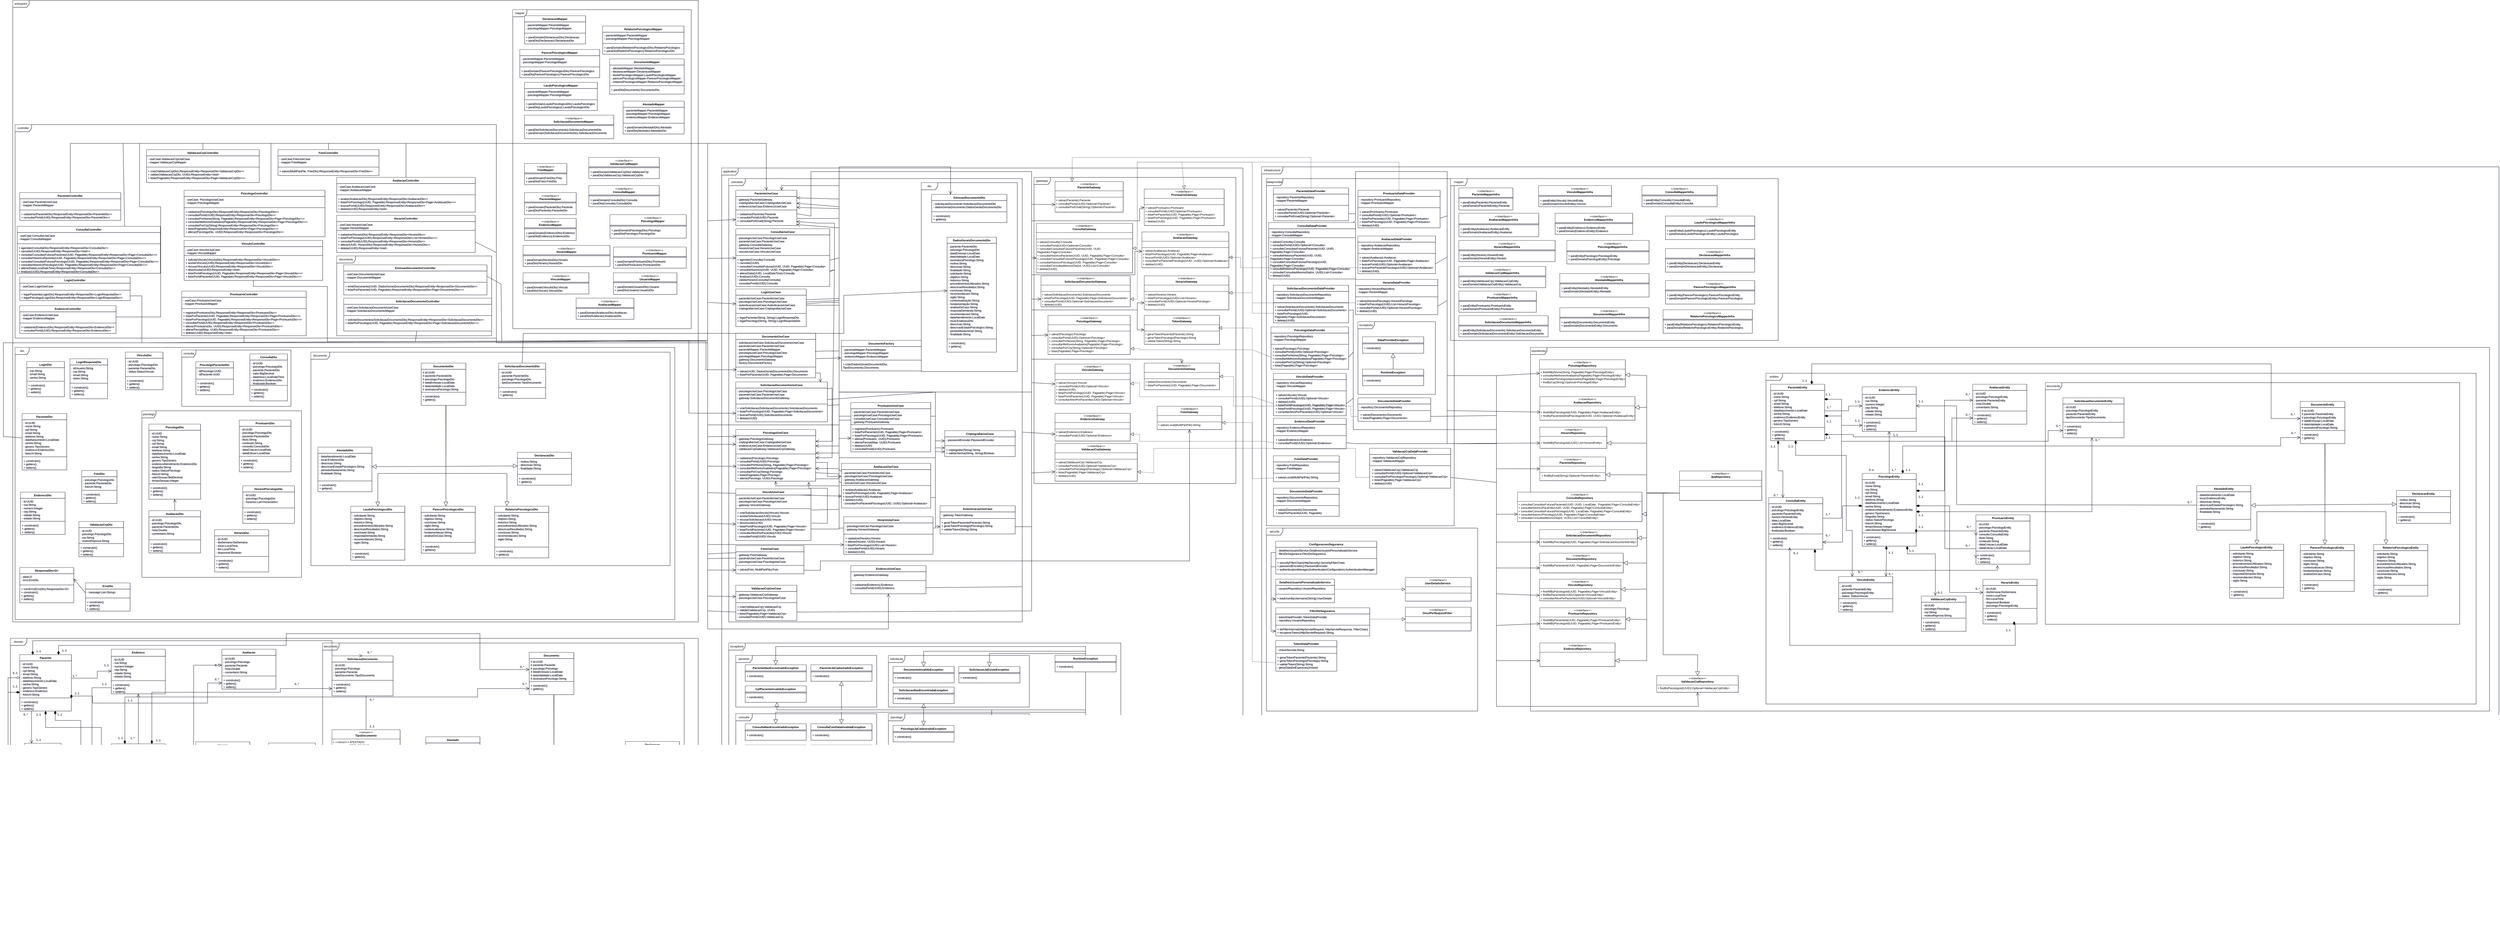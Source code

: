 <mxfile version="27.1.4">
  <diagram name="Página-1" id="FYo9sC7w7eGnZXK1DtLb">
    <mxGraphModel dx="3390" dy="3122" grid="1" gridSize="10" guides="1" tooltips="1" connect="1" arrows="0" fold="1" page="1" pageScale="1" pageWidth="827" pageHeight="1169" math="0" shadow="1">
      <root>
        <mxCell id="0" />
        <mxCell id="1" parent="0" />
        <mxCell id="NH4x6tpJ1_vxcIq61fx7-1" value="controller" style="shape=umlFrame;whiteSpace=wrap;html=1;pointerEvents=0;width=70;height=30;" parent="1" vertex="1">
          <mxGeometry x="130" y="-180" width="2050" height="910" as="geometry" />
        </mxCell>
        <mxCell id="NH4x6tpJ1_vxcIq61fx7-2" value="PacienteController" style="swimlane;fontStyle=1;align=center;verticalAlign=top;childLayout=stackLayout;horizontal=1;startSize=26;horizontalStack=0;resizeParent=1;resizeParentMax=0;resizeLast=0;collapsible=1;marginBottom=0;whiteSpace=wrap;html=1;" parent="1" vertex="1">
          <mxGeometry x="150" y="110" width="430" height="118" as="geometry">
            <mxRectangle x="150" y="90" width="150" height="30" as="alternateBounds" />
          </mxGeometry>
        </mxCell>
        <mxCell id="NH4x6tpJ1_vxcIq61fx7-3" value="- useCase:PacienteUseCase&lt;div&gt;- mapper:PacienteMapper&lt;/div&gt;" style="text;strokeColor=none;fillColor=none;align=left;verticalAlign=top;spacingLeft=4;spacingRight=4;overflow=hidden;rotatable=0;points=[[0,0.5],[1,0.5]];portConstraint=eastwest;whiteSpace=wrap;html=1;" parent="NH4x6tpJ1_vxcIq61fx7-2" vertex="1">
          <mxGeometry y="26" width="430" height="44" as="geometry" />
        </mxCell>
        <mxCell id="NH4x6tpJ1_vxcIq61fx7-4" value="" style="line;strokeWidth=1;fillColor=none;align=left;verticalAlign=middle;spacingTop=-1;spacingLeft=3;spacingRight=3;rotatable=0;labelPosition=right;points=[];portConstraint=eastwest;strokeColor=inherit;" parent="NH4x6tpJ1_vxcIq61fx7-2" vertex="1">
          <mxGeometry y="70" width="430" height="8" as="geometry" />
        </mxCell>
        <mxCell id="NH4x6tpJ1_vxcIq61fx7-5" value="+ cadastrar(PacienteDto):ResponseEntity&amp;lt;ResponseDto&amp;lt;PacienteDto&amp;gt;&amp;gt;&lt;br&gt;+ consultarPorId(UUID):ResponseEntity&amp;lt;ResponseDto&amp;lt;PacienteDto&amp;gt;&amp;gt;&lt;div&gt;&lt;br/&gt;&lt;/div&gt;" style="text;strokeColor=none;fillColor=none;align=left;verticalAlign=top;spacingLeft=4;spacingRight=4;overflow=hidden;rotatable=0;points=[[0,0.5],[1,0.5]];portConstraint=eastwest;whiteSpace=wrap;html=1;" parent="NH4x6tpJ1_vxcIq61fx7-2" vertex="1">
          <mxGeometry y="78" width="430" height="40" as="geometry" />
        </mxCell>
        <mxCell id="NH4x6tpJ1_vxcIq61fx7-6" value="ConsultaController" style="swimlane;fontStyle=1;align=center;verticalAlign=top;childLayout=stackLayout;horizontal=1;startSize=26;horizontalStack=0;resizeParent=1;resizeParentMax=0;resizeLast=0;collapsible=1;marginBottom=0;whiteSpace=wrap;html=1;" parent="1" vertex="1">
          <mxGeometry x="139" y="253.88" width="610" height="200" as="geometry">
            <mxRectangle x="150" y="90" width="150" height="30" as="alternateBounds" />
          </mxGeometry>
        </mxCell>
        <mxCell id="NH4x6tpJ1_vxcIq61fx7-7" value="- useCase:ConsultaUseCase&lt;div&gt;- mapper:ConsultaMapper&lt;/div&gt;" style="text;strokeColor=none;fillColor=none;align=left;verticalAlign=top;spacingLeft=4;spacingRight=4;overflow=hidden;rotatable=0;points=[[0,0.5],[1,0.5]];portConstraint=eastwest;whiteSpace=wrap;html=1;" parent="NH4x6tpJ1_vxcIq61fx7-6" vertex="1">
          <mxGeometry y="26" width="610" height="44" as="geometry" />
        </mxCell>
        <mxCell id="NH4x6tpJ1_vxcIq61fx7-8" value="" style="line;strokeWidth=1;fillColor=none;align=left;verticalAlign=middle;spacingTop=-1;spacingLeft=3;spacingRight=3;rotatable=0;labelPosition=right;points=[];portConstraint=eastwest;strokeColor=inherit;" parent="NH4x6tpJ1_vxcIq61fx7-6" vertex="1">
          <mxGeometry y="70" width="610" height="8" as="geometry" />
        </mxCell>
        <mxCell id="NH4x6tpJ1_vxcIq61fx7-9" value="+ agendar(ConsultaDto):ResponseEntity&amp;lt;ResponseDto&amp;lt;ConsultaDto&amp;gt;&amp;gt;&lt;br&gt;+ cancelar(UUID):ResponseEntity&amp;lt;ResponseDto&amp;lt;Void&amp;gt;&amp;gt;&lt;br&gt;+ consultarConsultasFuturasPaciente(UUID, Pageable):ResponseEntity&amp;lt;ResponseDto&amp;lt;Page&amp;lt;ConsultaDto&amp;gt;&amp;gt;&amp;gt;&lt;div&gt;+ consultarHistoricoPaciente(UUID, Pageable):ResponseEntity&amp;lt;ResponseDto&amp;lt;Page&amp;lt;ConsultaDto&amp;gt;&amp;gt;&amp;gt;&lt;br&gt;&lt;div&gt;+ consultarConsultasFuturasPsicologo(UUID, Pageable):ResponseEntity&amp;lt;ResponseDto&amp;lt;Page&amp;lt;ConsultaDto&amp;gt;&amp;gt;&amp;gt;&lt;br&gt;&lt;div&gt;+ consultarHistoricoPsicologo(UUID, Pageable):ResponseEntity&amp;lt;ResponseDto&amp;lt;Page&amp;lt;ConsultaDto&amp;gt;&amp;gt;&amp;gt;&lt;br&gt;+ alterarData(LocalDateTime):ResponseEntity&amp;lt;ResponseDto&amp;lt;ConsultaDto&amp;gt;&amp;gt;&lt;br&gt;+ finalizar(UUID):ResponseEntity&amp;lt;ResponseDto&amp;lt;ConsultaDto&amp;gt;&amp;gt;&lt;/div&gt;&lt;/div&gt;&lt;/div&gt;" style="text;strokeColor=none;fillColor=none;align=left;verticalAlign=top;spacingLeft=4;spacingRight=4;overflow=hidden;rotatable=0;points=[[0,0.5],[1,0.5]];portConstraint=eastwest;whiteSpace=wrap;html=1;" parent="NH4x6tpJ1_vxcIq61fx7-6" vertex="1">
          <mxGeometry y="78" width="610" height="122" as="geometry" />
        </mxCell>
        <mxCell id="NH4x6tpJ1_vxcIq61fx7-10" value="LoginController" style="swimlane;fontStyle=1;align=center;verticalAlign=top;childLayout=stackLayout;horizontal=1;startSize=26;horizontalStack=0;resizeParent=1;resizeParentMax=0;resizeLast=0;collapsible=1;marginBottom=0;whiteSpace=wrap;html=1;" parent="1" vertex="1">
          <mxGeometry x="150" y="470" width="470" height="100" as="geometry">
            <mxRectangle x="150" y="90" width="150" height="30" as="alternateBounds" />
          </mxGeometry>
        </mxCell>
        <mxCell id="NH4x6tpJ1_vxcIq61fx7-11" value="- useCase:LoginUseCase&lt;div&gt;&lt;br&gt;&lt;/div&gt;" style="text;strokeColor=none;fillColor=none;align=left;verticalAlign=top;spacingLeft=4;spacingRight=4;overflow=hidden;rotatable=0;points=[[0,0.5],[1,0.5]];portConstraint=eastwest;whiteSpace=wrap;html=1;" parent="NH4x6tpJ1_vxcIq61fx7-10" vertex="1">
          <mxGeometry y="26" width="470" height="26" as="geometry" />
        </mxCell>
        <mxCell id="NH4x6tpJ1_vxcIq61fx7-12" value="" style="line;strokeWidth=1;fillColor=none;align=left;verticalAlign=middle;spacingTop=-1;spacingLeft=3;spacingRight=3;rotatable=0;labelPosition=right;points=[];portConstraint=eastwest;strokeColor=inherit;" parent="NH4x6tpJ1_vxcIq61fx7-10" vertex="1">
          <mxGeometry y="52" width="470" height="8" as="geometry" />
        </mxCell>
        <mxCell id="NH4x6tpJ1_vxcIq61fx7-13" value="+ logarPaciente(LoginDto):ResponseEntity&amp;lt;ResponseDto&amp;lt;LoginRespostaDto&amp;gt;&amp;gt;&lt;br&gt;+ logarPsicologo(LoginDto):ResponseEntity&amp;lt;ResponseDto&amp;lt;LoginRespostaDto&amp;gt;&amp;gt;" style="text;strokeColor=none;fillColor=none;align=left;verticalAlign=top;spacingLeft=4;spacingRight=4;overflow=hidden;rotatable=0;points=[[0,0.5],[1,0.5]];portConstraint=eastwest;whiteSpace=wrap;html=1;" parent="NH4x6tpJ1_vxcIq61fx7-10" vertex="1">
          <mxGeometry y="60" width="470" height="40" as="geometry" />
        </mxCell>
        <mxCell id="NH4x6tpJ1_vxcIq61fx7-14" value="PsicologoController" style="swimlane;fontStyle=1;align=center;verticalAlign=top;childLayout=stackLayout;horizontal=1;startSize=26;horizontalStack=0;resizeParent=1;resizeParentMax=0;resizeLast=0;collapsible=1;marginBottom=0;whiteSpace=wrap;html=1;" parent="1" vertex="1">
          <mxGeometry x="850" y="100" width="600" height="198" as="geometry">
            <mxRectangle x="150" y="90" width="150" height="30" as="alternateBounds" />
          </mxGeometry>
        </mxCell>
        <mxCell id="NH4x6tpJ1_vxcIq61fx7-15" value="- useCase: PsicologoUseCase&lt;div&gt;- mapper:PsicologoMapper&lt;/div&gt;" style="text;strokeColor=none;fillColor=none;align=left;verticalAlign=top;spacingLeft=4;spacingRight=4;overflow=hidden;rotatable=0;points=[[0,0.5],[1,0.5]];portConstraint=eastwest;whiteSpace=wrap;html=1;" parent="NH4x6tpJ1_vxcIq61fx7-14" vertex="1">
          <mxGeometry y="26" width="600" height="44" as="geometry" />
        </mxCell>
        <mxCell id="NH4x6tpJ1_vxcIq61fx7-16" value="" style="line;strokeWidth=1;fillColor=none;align=left;verticalAlign=middle;spacingTop=-1;spacingLeft=3;spacingRight=3;rotatable=0;labelPosition=right;points=[];portConstraint=eastwest;strokeColor=inherit;" parent="NH4x6tpJ1_vxcIq61fx7-14" vertex="1">
          <mxGeometry y="70" width="600" height="8" as="geometry" />
        </mxCell>
        <mxCell id="NH4x6tpJ1_vxcIq61fx7-17" value="+ cadastrar(PsicologoDto):ResponseEntity&amp;lt;ResponseDto&amp;lt;PsicologoDto&amp;gt;&amp;gt;&lt;br&gt;+ consultarPorId(UUID):ResponseEntity&amp;lt;ResponseDto&amp;lt;PsicologoDto&amp;gt;&amp;gt;&lt;br&gt;+ consultarPorNome(String, Pageable):ResponseEntity&amp;lt;ResponseDto&amp;lt;Page&amp;lt;PsicologoDto&amp;gt;&amp;gt;&amp;gt;&lt;br&gt;+ consultarMelhoresAvaliados(Pageable):ResponseEntity&amp;lt;ResponseDto&amp;lt;Page&amp;lt;PsicologoDto&amp;gt;&amp;gt;&amp;gt;&lt;br&gt;+ consultarPorCrp(String):ResponseEntity&amp;lt;ResponseDto&amp;lt;PsicologoDto&amp;gt;&amp;gt;&lt;span style=&quot;white-space: pre;&quot;&gt;&#x9;&lt;/span&gt;&lt;span style=&quot;white-space: pre;&quot;&gt;&#x9;&lt;/span&gt;&lt;span style=&quot;white-space: pre;&quot;&gt;&#x9;&lt;/span&gt;&lt;span style=&quot;white-space: pre;&quot;&gt;&#x9;&lt;/span&gt;&lt;span style=&quot;white-space: pre;&quot;&gt;&#x9;&lt;/span&gt;&lt;span style=&quot;white-space: pre;&quot;&gt;&#x9;&lt;/span&gt;&lt;span style=&quot;white-space: pre;&quot;&gt;&#x9;&lt;/span&gt;&lt;div&gt;+ listar(Pageable):ResponseEntity&amp;lt;ResponseDto&amp;lt;Page&amp;lt;PsicologoDto&amp;gt;&amp;gt;&amp;gt;&lt;/div&gt;&lt;div&gt;+ alterar(PsicologoDto, UUID):ResponseEntity&amp;lt;ResponseDto&amp;lt;PsicologoDto&amp;gt;&amp;gt;&lt;/div&gt;" style="text;strokeColor=none;fillColor=none;align=left;verticalAlign=top;spacingLeft=4;spacingRight=4;overflow=hidden;rotatable=0;points=[[0,0.5],[1,0.5]];portConstraint=eastwest;whiteSpace=wrap;html=1;" parent="NH4x6tpJ1_vxcIq61fx7-14" vertex="1">
          <mxGeometry y="78" width="600" height="120" as="geometry" />
        </mxCell>
        <mxCell id="NH4x6tpJ1_vxcIq61fx7-22" value="VinculoController" style="swimlane;fontStyle=1;align=center;verticalAlign=top;childLayout=stackLayout;horizontal=1;startSize=26;horizontalStack=0;resizeParent=1;resizeParentMax=0;resizeLast=0;collapsible=1;marginBottom=0;whiteSpace=wrap;html=1;" parent="1" vertex="1">
          <mxGeometry x="850" y="314" width="590" height="170" as="geometry">
            <mxRectangle x="150" y="90" width="150" height="30" as="alternateBounds" />
          </mxGeometry>
        </mxCell>
        <mxCell id="NH4x6tpJ1_vxcIq61fx7-23" value="- useCase:VinculoUseCase&lt;div&gt;- mapper:VinculoMapper&lt;/div&gt;" style="text;strokeColor=none;fillColor=none;align=left;verticalAlign=top;spacingLeft=4;spacingRight=4;overflow=hidden;rotatable=0;points=[[0,0.5],[1,0.5]];portConstraint=eastwest;whiteSpace=wrap;html=1;" parent="NH4x6tpJ1_vxcIq61fx7-22" vertex="1">
          <mxGeometry y="26" width="590" height="34" as="geometry" />
        </mxCell>
        <mxCell id="NH4x6tpJ1_vxcIq61fx7-24" value="" style="line;strokeWidth=1;fillColor=none;align=left;verticalAlign=middle;spacingTop=-1;spacingLeft=3;spacingRight=3;rotatable=0;labelPosition=right;points=[];portConstraint=eastwest;strokeColor=inherit;" parent="NH4x6tpJ1_vxcIq61fx7-22" vertex="1">
          <mxGeometry y="60" width="590" height="8" as="geometry" />
        </mxCell>
        <mxCell id="NH4x6tpJ1_vxcIq61fx7-25" value="+ solicitarVinculo(VinculoDto):ResponseEntity&amp;lt;ResponseDto&amp;lt;VinculoDto&amp;gt;&amp;gt;&lt;div&gt;+ aceitarVinculo(UUID):ResponseEntity&amp;lt;ResponseDto&amp;lt;VinculoDto&amp;gt;&amp;gt;&lt;/div&gt;&lt;div&gt;+ recusarVinculo(UUID):ResponseEntity&amp;lt;ResponseDto&amp;lt;VinculoDto&amp;gt;&amp;gt;&lt;br&gt;+ desvincular(UUID):ResponseEntity&amp;lt;Void&amp;gt;&lt;br&gt;+ listarPorIdPsicologo(UUID, Pageable):ResponseEntity&amp;lt;ResponseDto&amp;lt;Page&amp;lt;VinculoDto&amp;gt;&amp;gt;&amp;gt;&lt;div&gt;+ listarPorIdPaciente(UUID, Pageable):ResponseEntity&amp;lt;ResponseDto&amp;lt;Page&amp;lt;VinculoDto&amp;gt;&amp;gt;&amp;gt;&lt;/div&gt;&lt;/div&gt;" style="text;strokeColor=none;fillColor=none;align=left;verticalAlign=top;spacingLeft=4;spacingRight=4;overflow=hidden;rotatable=0;points=[[0,0.5],[1,0.5]];portConstraint=eastwest;whiteSpace=wrap;html=1;" parent="NH4x6tpJ1_vxcIq61fx7-22" vertex="1">
          <mxGeometry y="68" width="590" height="102" as="geometry" />
        </mxCell>
        <mxCell id="NH4x6tpJ1_vxcIq61fx7-26" value="ProntuarioController" style="swimlane;fontStyle=1;align=center;verticalAlign=top;childLayout=stackLayout;horizontal=1;startSize=26;horizontalStack=0;resizeParent=1;resizeParentMax=0;resizeLast=0;collapsible=1;marginBottom=0;whiteSpace=wrap;html=1;" parent="1" vertex="1">
          <mxGeometry x="840" y="530" width="530" height="190" as="geometry">
            <mxRectangle x="850" y="505" width="150" height="30" as="alternateBounds" />
          </mxGeometry>
        </mxCell>
        <mxCell id="NH4x6tpJ1_vxcIq61fx7-27" value="- useCase:ProntuarioUseCase&lt;div&gt;- mapper:ProntuarioMapper&lt;/div&gt;" style="text;strokeColor=none;fillColor=none;align=left;verticalAlign=top;spacingLeft=4;spacingRight=4;overflow=hidden;rotatable=0;points=[[0,0.5],[1,0.5]];portConstraint=eastwest;whiteSpace=wrap;html=1;" parent="NH4x6tpJ1_vxcIq61fx7-26" vertex="1">
          <mxGeometry y="26" width="530" height="44" as="geometry" />
        </mxCell>
        <mxCell id="NH4x6tpJ1_vxcIq61fx7-28" value="" style="line;strokeWidth=1;fillColor=none;align=left;verticalAlign=middle;spacingTop=-1;spacingLeft=3;spacingRight=3;rotatable=0;labelPosition=right;points=[];portConstraint=eastwest;strokeColor=inherit;" parent="NH4x6tpJ1_vxcIq61fx7-26" vertex="1">
          <mxGeometry y="70" width="530" height="8" as="geometry" />
        </mxCell>
        <mxCell id="NH4x6tpJ1_vxcIq61fx7-29" value="+ registrar(ProntuarioDto):ResponseEntity&amp;lt;ResponseDto&amp;lt;ProntuarioDto&amp;gt;&amp;gt;&lt;br&gt;+ listarPorPaciente(UUID, Pageable):ResponseEntity&amp;lt;ResponseDto&amp;lt;Page&amp;lt;ProntuarioDto&amp;gt;&amp;gt;&amp;gt;&lt;div&gt;+ listarPorPsicologo(UUID, Pageable):ResponseEntity&amp;lt;ResponseDto&amp;lt;Page&amp;lt;ProntuarioDto&amp;gt;&amp;gt;&amp;gt;&lt;/div&gt;&lt;div&gt;+ consultarPorId(UUID):ResponseEntity&amp;lt;ResponseDto&amp;lt;ProntuarioDto&amp;gt;&amp;gt;&lt;br&gt;+ alterar(ProntuarioDto, UUID):ResponseEntity&amp;lt;ResponseDto&amp;lt;ProntuarioDto&amp;gt;&amp;gt;&lt;br&gt;+ alterarParcial(Map, UUID):ResponseEntity&amp;lt;ResponseDto&amp;lt;ProntuarioDto&amp;gt;&amp;gt;&lt;br&gt;+ deletar(UUID):ResponseEntity&amp;lt;Void&amp;gt;&lt;/div&gt;" style="text;strokeColor=none;fillColor=none;align=left;verticalAlign=top;spacingLeft=4;spacingRight=4;overflow=hidden;rotatable=0;points=[[0,0.5],[1,0.5]];portConstraint=eastwest;whiteSpace=wrap;html=1;" parent="NH4x6tpJ1_vxcIq61fx7-26" vertex="1">
          <mxGeometry y="78" width="530" height="112" as="geometry" />
        </mxCell>
        <mxCell id="NH4x6tpJ1_vxcIq61fx7-30" value="SolicitacaoDocumentoController" style="swimlane;fontStyle=1;align=center;verticalAlign=top;childLayout=stackLayout;horizontal=1;startSize=26;horizontalStack=0;resizeParent=1;resizeParentMax=0;resizeLast=0;collapsible=1;marginBottom=0;whiteSpace=wrap;html=1;" parent="1" vertex="1">
          <mxGeometry x="1530" y="560" width="630" height="140" as="geometry">
            <mxRectangle x="150" y="90" width="150" height="30" as="alternateBounds" />
          </mxGeometry>
        </mxCell>
        <mxCell id="NH4x6tpJ1_vxcIq61fx7-31" value="- useCase:SolicitacaoDocumentoUseCase&lt;div&gt;- mapper:SolicitacaoDocumentoMapper&lt;/div&gt;" style="text;strokeColor=none;fillColor=none;align=left;verticalAlign=top;spacingLeft=4;spacingRight=4;overflow=hidden;rotatable=0;points=[[0,0.5],[1,0.5]];portConstraint=eastwest;whiteSpace=wrap;html=1;" parent="NH4x6tpJ1_vxcIq61fx7-30" vertex="1">
          <mxGeometry y="26" width="630" height="44" as="geometry" />
        </mxCell>
        <mxCell id="NH4x6tpJ1_vxcIq61fx7-32" value="" style="line;strokeWidth=1;fillColor=none;align=left;verticalAlign=middle;spacingTop=-1;spacingLeft=3;spacingRight=3;rotatable=0;labelPosition=right;points=[];portConstraint=eastwest;strokeColor=inherit;" parent="NH4x6tpJ1_vxcIq61fx7-30" vertex="1">
          <mxGeometry y="70" width="630" height="8" as="geometry" />
        </mxCell>
        <mxCell id="NH4x6tpJ1_vxcIq61fx7-33" value="+ solicitarDocumentos(SolicitacaoDocumentoDto):ResponseEntity&amp;lt;ResponseDto&amp;lt;SolicitacaoDocumentoDto&amp;gt;&amp;gt;&lt;div&gt;+ listarPorPsicologo(UUID, Pageable):ResponseEntity&amp;lt;ResponseDto&amp;lt;Page&amp;lt;SolicitacaoDocumentoDto&amp;gt;&amp;gt;&amp;gt;&lt;/div&gt;" style="text;strokeColor=none;fillColor=none;align=left;verticalAlign=top;spacingLeft=4;spacingRight=4;overflow=hidden;rotatable=0;points=[[0,0.5],[1,0.5]];portConstraint=eastwest;whiteSpace=wrap;html=1;" parent="NH4x6tpJ1_vxcIq61fx7-30" vertex="1">
          <mxGeometry y="78" width="630" height="62" as="geometry" />
        </mxCell>
        <mxCell id="NH4x6tpJ1_vxcIq61fx7-34" value="AvaliacaoController" style="swimlane;fontStyle=1;align=center;verticalAlign=top;childLayout=stackLayout;horizontal=1;startSize=26;horizontalStack=0;resizeParent=1;resizeParentMax=0;resizeLast=0;collapsible=1;marginBottom=0;whiteSpace=wrap;html=1;" parent="1" vertex="1">
          <mxGeometry x="1500" y="45" width="590" height="148" as="geometry">
            <mxRectangle x="150" y="90" width="150" height="30" as="alternateBounds" />
          </mxGeometry>
        </mxCell>
        <mxCell id="NH4x6tpJ1_vxcIq61fx7-35" value="- useCase:AvaliacaoUseCase&lt;div&gt;- mapper:AvaliacaoMapper&lt;/div&gt;" style="text;strokeColor=none;fillColor=none;align=left;verticalAlign=top;spacingLeft=4;spacingRight=4;overflow=hidden;rotatable=0;points=[[0,0.5],[1,0.5]];portConstraint=eastwest;whiteSpace=wrap;html=1;" parent="NH4x6tpJ1_vxcIq61fx7-34" vertex="1">
          <mxGeometry y="26" width="590" height="44" as="geometry" />
        </mxCell>
        <mxCell id="NH4x6tpJ1_vxcIq61fx7-36" value="" style="line;strokeWidth=1;fillColor=none;align=left;verticalAlign=middle;spacingTop=-1;spacingLeft=3;spacingRight=3;rotatable=0;labelPosition=right;points=[];portConstraint=eastwest;strokeColor=inherit;" parent="NH4x6tpJ1_vxcIq61fx7-34" vertex="1">
          <mxGeometry y="70" width="590" height="8" as="geometry" />
        </mxCell>
        <mxCell id="NH4x6tpJ1_vxcIq61fx7-37" value="+ avaliar(AvaliacaoDto):ResponseEntity&amp;lt;ResponseDto&amp;lt;AvaliacaoDto&amp;gt;&amp;gt;&lt;div&gt;+ listarPorPsicologo(UUID, Pageable):ResponseEntity&amp;lt;ResponseDto&amp;lt;Page&amp;lt;AvaliacaoDto&amp;gt;&amp;gt;&amp;gt;&lt;/div&gt;&lt;div&gt;+ buscarPorId(UUID):ResponseEntity&amp;lt;ResponseDto&amp;lt;AvaliacaoDto&amp;gt;&amp;gt;&lt;/div&gt;&lt;div&gt;+ deletar(UUID):ResponseEntity&amp;lt;Void&amp;gt;&lt;/div&gt;" style="text;strokeColor=none;fillColor=none;align=left;verticalAlign=top;spacingLeft=4;spacingRight=4;overflow=hidden;rotatable=0;points=[[0,0.5],[1,0.5]];portConstraint=eastwest;whiteSpace=wrap;html=1;" parent="NH4x6tpJ1_vxcIq61fx7-34" vertex="1">
          <mxGeometry y="78" width="590" height="70" as="geometry" />
        </mxCell>
        <mxCell id="NH4x6tpJ1_vxcIq61fx7-38" value="HorarioController" style="swimlane;fontStyle=1;align=center;verticalAlign=top;childLayout=stackLayout;horizontal=1;startSize=26;horizontalStack=0;resizeParent=1;resizeParentMax=0;resizeLast=0;collapsible=1;marginBottom=0;whiteSpace=wrap;html=1;" parent="1" vertex="1">
          <mxGeometry x="1500" y="207" width="590" height="158" as="geometry">
            <mxRectangle x="150" y="90" width="150" height="30" as="alternateBounds" />
          </mxGeometry>
        </mxCell>
        <mxCell id="NH4x6tpJ1_vxcIq61fx7-39" value="- useCase:HorarioUseCase&lt;div&gt;- mapper:HorarioMapper&lt;/div&gt;" style="text;strokeColor=none;fillColor=none;align=left;verticalAlign=top;spacingLeft=4;spacingRight=4;overflow=hidden;rotatable=0;points=[[0,0.5],[1,0.5]];portConstraint=eastwest;whiteSpace=wrap;html=1;" parent="NH4x6tpJ1_vxcIq61fx7-38" vertex="1">
          <mxGeometry y="26" width="590" height="34" as="geometry" />
        </mxCell>
        <mxCell id="NH4x6tpJ1_vxcIq61fx7-40" value="" style="line;strokeWidth=1;fillColor=none;align=left;verticalAlign=middle;spacingTop=-1;spacingLeft=3;spacingRight=3;rotatable=0;labelPosition=right;points=[];portConstraint=eastwest;strokeColor=inherit;" parent="NH4x6tpJ1_vxcIq61fx7-38" vertex="1">
          <mxGeometry y="60" width="590" height="8" as="geometry" />
        </mxCell>
        <mxCell id="NH4x6tpJ1_vxcIq61fx7-41" value="+ cadastrar(HorarioDto):ResponseEntity&amp;lt;ResponseDto&amp;lt;HorarioDto&amp;gt;&amp;gt;&lt;div&gt;+ listarPorPsicologo(UUID):ResponseEntity&amp;lt;ResponseDto&amp;lt;List&amp;lt;HorarioDto&amp;gt;&amp;gt;&amp;gt;&lt;/div&gt;&lt;div&gt;+ consultarPorId(UUID):ResponseEntity&amp;lt;ResponseDto&amp;lt;HorarioDto&amp;gt;&amp;gt;&lt;/div&gt;&lt;div&gt;+ alterar(UUID, HorarioDto):ResponseEntity&amp;lt;RespónseDto&amp;lt;HorarioDto&amp;gt;&amp;gt;&lt;/div&gt;&lt;div&gt;+ deletar(UUID):ResponseEntity&amp;lt;Void&amp;gt;&lt;/div&gt;&lt;div&gt;&lt;br&gt;&lt;/div&gt;" style="text;strokeColor=none;fillColor=none;align=left;verticalAlign=top;spacingLeft=4;spacingRight=4;overflow=hidden;rotatable=0;points=[[0,0.5],[1,0.5]];portConstraint=eastwest;whiteSpace=wrap;html=1;" parent="NH4x6tpJ1_vxcIq61fx7-38" vertex="1">
          <mxGeometry y="68" width="590" height="90" as="geometry" />
        </mxCell>
        <mxCell id="NH4x6tpJ1_vxcIq61fx7-42" value="dto" style="shape=umlFrame;whiteSpace=wrap;html=1;pointerEvents=0;" parent="1" vertex="1">
          <mxGeometry x="130" y="770" width="2810" height="1160" as="geometry" />
        </mxCell>
        <mxCell id="NH4x6tpJ1_vxcIq61fx7-43" value="LoginDto" style="swimlane;fontStyle=1;align=center;verticalAlign=top;childLayout=stackLayout;horizontal=1;startSize=26;horizontalStack=0;resizeParent=1;resizeParentMax=0;resizeLast=0;collapsible=1;marginBottom=0;whiteSpace=wrap;html=1;" parent="1" vertex="1">
          <mxGeometry x="180" y="830" width="160" height="150" as="geometry" />
        </mxCell>
        <mxCell id="NH4x6tpJ1_vxcIq61fx7-44" value="&lt;div&gt;- crp:String&lt;/div&gt;- email:String&lt;br&gt;- senha:String&lt;div&gt;&lt;br/&gt;&lt;/div&gt;" style="text;strokeColor=none;fillColor=none;align=left;verticalAlign=top;spacingLeft=4;spacingRight=4;overflow=hidden;rotatable=0;points=[[0,0.5],[1,0.5]];portConstraint=eastwest;whiteSpace=wrap;html=1;" parent="NH4x6tpJ1_vxcIq61fx7-43" vertex="1">
          <mxGeometry y="26" width="160" height="54" as="geometry" />
        </mxCell>
        <mxCell id="NH4x6tpJ1_vxcIq61fx7-45" value="" style="line;strokeWidth=1;fillColor=none;align=left;verticalAlign=middle;spacingTop=-1;spacingLeft=3;spacingRight=3;rotatable=0;labelPosition=right;points=[];portConstraint=eastwest;strokeColor=inherit;" parent="NH4x6tpJ1_vxcIq61fx7-43" vertex="1">
          <mxGeometry y="80" width="160" height="8" as="geometry" />
        </mxCell>
        <mxCell id="NH4x6tpJ1_vxcIq61fx7-46" value="+ construtor()&lt;div&gt;+ getters()&lt;/div&gt;&lt;div&gt;+ setters()&lt;/div&gt;" style="text;strokeColor=none;fillColor=none;align=left;verticalAlign=top;spacingLeft=4;spacingRight=4;overflow=hidden;rotatable=0;points=[[0,0.5],[1,0.5]];portConstraint=eastwest;whiteSpace=wrap;html=1;" parent="NH4x6tpJ1_vxcIq61fx7-43" vertex="1">
          <mxGeometry y="88" width="160" height="62" as="geometry" />
        </mxCell>
        <mxCell id="NH4x6tpJ1_vxcIq61fx7-51" value="VinculoDto" style="swimlane;fontStyle=1;align=center;verticalAlign=top;childLayout=stackLayout;horizontal=1;startSize=26;horizontalStack=0;resizeParent=1;resizeParentMax=0;resizeLast=0;collapsible=1;marginBottom=0;whiteSpace=wrap;html=1;" parent="1" vertex="1">
          <mxGeometry x="600" y="790" width="160" height="160" as="geometry" />
        </mxCell>
        <mxCell id="NH4x6tpJ1_vxcIq61fx7-52" value="&lt;div&gt;- id:UUID&lt;/div&gt;- psicologo:PsicologoDto&lt;br&gt;- paciente:PacienteDto&lt;div&gt;- status:StatusVinculo&lt;/div&gt;" style="text;strokeColor=none;fillColor=none;align=left;verticalAlign=top;spacingLeft=4;spacingRight=4;overflow=hidden;rotatable=0;points=[[0,0.5],[1,0.5]];portConstraint=eastwest;whiteSpace=wrap;html=1;" parent="NH4x6tpJ1_vxcIq61fx7-51" vertex="1">
          <mxGeometry y="26" width="160" height="74" as="geometry" />
        </mxCell>
        <mxCell id="NH4x6tpJ1_vxcIq61fx7-53" value="" style="line;strokeWidth=1;fillColor=none;align=left;verticalAlign=middle;spacingTop=-1;spacingLeft=3;spacingRight=3;rotatable=0;labelPosition=right;points=[];portConstraint=eastwest;strokeColor=inherit;" parent="NH4x6tpJ1_vxcIq61fx7-51" vertex="1">
          <mxGeometry y="100" width="160" height="8" as="geometry" />
        </mxCell>
        <mxCell id="NH4x6tpJ1_vxcIq61fx7-54" value="+ construtor()&lt;div&gt;+ getters()&lt;/div&gt;&lt;div&gt;+ setters()&lt;/div&gt;" style="text;strokeColor=none;fillColor=none;align=left;verticalAlign=top;spacingLeft=4;spacingRight=4;overflow=hidden;rotatable=0;points=[[0,0.5],[1,0.5]];portConstraint=eastwest;whiteSpace=wrap;html=1;" parent="NH4x6tpJ1_vxcIq61fx7-51" vertex="1">
          <mxGeometry y="108" width="160" height="52" as="geometry" />
        </mxCell>
        <mxCell id="NH4x6tpJ1_vxcIq61fx7-59" value="ResponseDto&amp;lt;D&amp;gt;" style="swimlane;fontStyle=1;align=center;verticalAlign=top;childLayout=stackLayout;horizontal=1;startSize=26;horizontalStack=0;resizeParent=1;resizeParentMax=0;resizeLast=0;collapsible=1;marginBottom=0;whiteSpace=wrap;html=1;" parent="1" vertex="1">
          <mxGeometry x="150" y="1708.38" width="230" height="150" as="geometry" />
        </mxCell>
        <mxCell id="NH4x6tpJ1_vxcIq61fx7-60" value="- dado:D&lt;br&gt;- erro:ErroDto" style="text;strokeColor=none;fillColor=none;align=left;verticalAlign=top;spacingLeft=4;spacingRight=4;overflow=hidden;rotatable=0;points=[[0,0.5],[1,0.5]];portConstraint=eastwest;whiteSpace=wrap;html=1;" parent="NH4x6tpJ1_vxcIq61fx7-59" vertex="1">
          <mxGeometry y="26" width="230" height="44" as="geometry" />
        </mxCell>
        <mxCell id="NH4x6tpJ1_vxcIq61fx7-61" value="" style="line;strokeWidth=1;fillColor=none;align=left;verticalAlign=middle;spacingTop=-1;spacingLeft=3;spacingRight=3;rotatable=0;labelPosition=right;points=[];portConstraint=eastwest;strokeColor=inherit;" parent="NH4x6tpJ1_vxcIq61fx7-59" vertex="1">
          <mxGeometry y="70" width="230" height="8" as="geometry" />
        </mxCell>
        <mxCell id="NH4x6tpJ1_vxcIq61fx7-62" value="+ comErro(ErroDto):ResponseDto&amp;lt;D&amp;gt;&lt;div&gt;+ construtor()&lt;div&gt;+ getters()&lt;/div&gt;&lt;div&gt;+ setters()&lt;/div&gt;&lt;/div&gt;" style="text;strokeColor=none;fillColor=none;align=left;verticalAlign=top;spacingLeft=4;spacingRight=4;overflow=hidden;rotatable=0;points=[[0,0.5],[1,0.5]];portConstraint=eastwest;whiteSpace=wrap;html=1;" parent="NH4x6tpJ1_vxcIq61fx7-59" vertex="1">
          <mxGeometry y="78" width="230" height="72" as="geometry" />
        </mxCell>
        <mxCell id="NH4x6tpJ1_vxcIq61fx7-63" value="ErroDto" style="swimlane;fontStyle=1;align=center;verticalAlign=top;childLayout=stackLayout;horizontal=1;startSize=26;horizontalStack=0;resizeParent=1;resizeParentMax=0;resizeLast=0;collapsible=1;marginBottom=0;whiteSpace=wrap;html=1;" parent="1" vertex="1">
          <mxGeometry x="430" y="1774" width="190" height="120" as="geometry" />
        </mxCell>
        <mxCell id="NH4x6tpJ1_vxcIq61fx7-64" value="- message:List&amp;lt;String&amp;gt;" style="text;strokeColor=none;fillColor=none;align=left;verticalAlign=top;spacingLeft=4;spacingRight=4;overflow=hidden;rotatable=0;points=[[0,0.5],[1,0.5]];portConstraint=eastwest;whiteSpace=wrap;html=1;" parent="NH4x6tpJ1_vxcIq61fx7-63" vertex="1">
          <mxGeometry y="26" width="190" height="34" as="geometry" />
        </mxCell>
        <mxCell id="NH4x6tpJ1_vxcIq61fx7-65" value="" style="line;strokeWidth=1;fillColor=none;align=left;verticalAlign=middle;spacingTop=-1;spacingLeft=3;spacingRight=3;rotatable=0;labelPosition=right;points=[];portConstraint=eastwest;strokeColor=inherit;" parent="NH4x6tpJ1_vxcIq61fx7-63" vertex="1">
          <mxGeometry y="60" width="190" height="8" as="geometry" />
        </mxCell>
        <mxCell id="NH4x6tpJ1_vxcIq61fx7-66" value="+ construtor()&lt;div&gt;+ getters()&lt;/div&gt;&lt;div&gt;+ setters()&lt;/div&gt;" style="text;strokeColor=none;fillColor=none;align=left;verticalAlign=top;spacingLeft=4;spacingRight=4;overflow=hidden;rotatable=0;points=[[0,0.5],[1,0.5]];portConstraint=eastwest;whiteSpace=wrap;html=1;" parent="NH4x6tpJ1_vxcIq61fx7-63" vertex="1">
          <mxGeometry y="68" width="190" height="52" as="geometry" />
        </mxCell>
        <mxCell id="NH4x6tpJ1_vxcIq61fx7-67" value="PacienteDto" style="swimlane;fontStyle=1;align=center;verticalAlign=top;childLayout=stackLayout;horizontal=1;startSize=26;horizontalStack=0;resizeParent=1;resizeParentMax=0;resizeLast=0;collapsible=1;marginBottom=0;whiteSpace=wrap;html=1;" parent="1" vertex="1">
          <mxGeometry x="160" y="1052" width="190" height="240" as="geometry" />
        </mxCell>
        <mxCell id="NH4x6tpJ1_vxcIq61fx7-68" value="- id:UUID&lt;br&gt;- nome:String&lt;br&gt;- cpf:String&lt;br&gt;- email:String&lt;br&gt;- telefone:String&lt;br&gt;- dataNascimento:LocalDate&lt;br&gt;- senha:String&lt;div&gt;- genero:TipoGenero&lt;br&gt;- endereco:EnderecoDto&lt;/div&gt;&lt;div&gt;- fotoUrl:String&lt;/div&gt;" style="text;strokeColor=none;fillColor=none;align=left;verticalAlign=top;spacingLeft=4;spacingRight=4;overflow=hidden;rotatable=0;points=[[0,0.5],[1,0.5]];portConstraint=eastwest;whiteSpace=wrap;html=1;" parent="NH4x6tpJ1_vxcIq61fx7-67" vertex="1">
          <mxGeometry y="26" width="190" height="154" as="geometry" />
        </mxCell>
        <mxCell id="NH4x6tpJ1_vxcIq61fx7-69" value="" style="line;strokeWidth=1;fillColor=none;align=left;verticalAlign=middle;spacingTop=-1;spacingLeft=3;spacingRight=3;rotatable=0;labelPosition=right;points=[];portConstraint=eastwest;strokeColor=inherit;" parent="NH4x6tpJ1_vxcIq61fx7-67" vertex="1">
          <mxGeometry y="180" width="190" height="8" as="geometry" />
        </mxCell>
        <mxCell id="NH4x6tpJ1_vxcIq61fx7-70" value="+ construtor()&lt;div&gt;+ getters()&lt;/div&gt;&lt;div&gt;+ setters()&lt;/div&gt;" style="text;strokeColor=none;fillColor=none;align=left;verticalAlign=top;spacingLeft=4;spacingRight=4;overflow=hidden;rotatable=0;points=[[0,0.5],[1,0.5]];portConstraint=eastwest;whiteSpace=wrap;html=1;" parent="NH4x6tpJ1_vxcIq61fx7-67" vertex="1">
          <mxGeometry y="188" width="190" height="52" as="geometry" />
        </mxCell>
        <mxCell id="NH4x6tpJ1_vxcIq61fx7-72" value="EnderecoDto" style="swimlane;fontStyle=1;align=center;verticalAlign=top;childLayout=stackLayout;horizontal=1;startSize=26;horizontalStack=0;resizeParent=1;resizeParentMax=0;resizeLast=0;collapsible=1;marginBottom=0;whiteSpace=wrap;html=1;" parent="1" vertex="1">
          <mxGeometry x="153" y="1387" width="190" height="180" as="geometry" />
        </mxCell>
        <mxCell id="NH4x6tpJ1_vxcIq61fx7-73" value="&lt;div&gt;- id:UUID&lt;/div&gt;- rua:String&lt;br&gt;- numero:Integer&lt;br&gt;- cep:String&lt;br&gt;- cidade:String&lt;br&gt;- estado:String" style="text;strokeColor=none;fillColor=none;align=left;verticalAlign=top;spacingLeft=4;spacingRight=4;overflow=hidden;rotatable=0;points=[[0,0.5],[1,0.5]];portConstraint=eastwest;whiteSpace=wrap;html=1;" parent="NH4x6tpJ1_vxcIq61fx7-72" vertex="1">
          <mxGeometry y="26" width="190" height="94" as="geometry" />
        </mxCell>
        <mxCell id="NH4x6tpJ1_vxcIq61fx7-74" value="" style="line;strokeWidth=1;fillColor=none;align=left;verticalAlign=middle;spacingTop=-1;spacingLeft=3;spacingRight=3;rotatable=0;labelPosition=right;points=[];portConstraint=eastwest;strokeColor=inherit;" parent="NH4x6tpJ1_vxcIq61fx7-72" vertex="1">
          <mxGeometry y="120" width="190" height="8" as="geometry" />
        </mxCell>
        <mxCell id="NH4x6tpJ1_vxcIq61fx7-75" value="+ construtor()&lt;div&gt;+ getters()&lt;/div&gt;&lt;div&gt;+ setters()&lt;/div&gt;" style="text;strokeColor=none;fillColor=none;align=left;verticalAlign=top;spacingLeft=4;spacingRight=4;overflow=hidden;rotatable=0;points=[[0,0.5],[1,0.5]];portConstraint=eastwest;whiteSpace=wrap;html=1;" parent="NH4x6tpJ1_vxcIq61fx7-72" vertex="1">
          <mxGeometry y="128" width="190" height="52" as="geometry" />
        </mxCell>
        <mxCell id="NH4x6tpJ1_vxcIq61fx7-76" value="consulta" style="shape=umlFrame;whiteSpace=wrap;html=1;pointerEvents=0;" parent="1" vertex="1">
          <mxGeometry x="840" y="781" width="465" height="240" as="geometry" />
        </mxCell>
        <mxCell id="NH4x6tpJ1_vxcIq61fx7-81" value="ConsultaDto" style="swimlane;fontStyle=1;align=center;verticalAlign=top;childLayout=stackLayout;horizontal=1;startSize=26;horizontalStack=0;resizeParent=1;resizeParentMax=0;resizeLast=0;collapsible=1;marginBottom=0;whiteSpace=wrap;html=1;" parent="1" vertex="1">
          <mxGeometry x="1130" y="797.62" width="160" height="200" as="geometry" />
        </mxCell>
        <mxCell id="NH4x6tpJ1_vxcIq61fx7-82" value="&lt;div&gt;- id:UUID&lt;/div&gt;- psicologo:PsicologoDto&lt;br&gt;- paciente:PacienteDto&lt;br&gt;- valor:BigDecimal&lt;br&gt;- dataHora:LocalDateTime&lt;br&gt;- endereco:EnderecoDto&lt;br&gt;- finalizada:Boolean" style="text;strokeColor=none;fillColor=none;align=left;verticalAlign=top;spacingLeft=4;spacingRight=4;overflow=hidden;rotatable=0;points=[[0,0.5],[1,0.5]];portConstraint=eastwest;whiteSpace=wrap;html=1;" parent="NH4x6tpJ1_vxcIq61fx7-81" vertex="1">
          <mxGeometry y="26" width="160" height="104" as="geometry" />
        </mxCell>
        <mxCell id="NH4x6tpJ1_vxcIq61fx7-83" value="" style="line;strokeWidth=1;fillColor=none;align=left;verticalAlign=middle;spacingTop=-1;spacingLeft=3;spacingRight=3;rotatable=0;labelPosition=right;points=[];portConstraint=eastwest;strokeColor=inherit;" parent="NH4x6tpJ1_vxcIq61fx7-81" vertex="1">
          <mxGeometry y="130" width="160" height="8" as="geometry" />
        </mxCell>
        <mxCell id="NH4x6tpJ1_vxcIq61fx7-84" value="+ construtor()&lt;div&gt;+ getters()&lt;/div&gt;&lt;div&gt;+ setters()&lt;/div&gt;" style="text;strokeColor=none;fillColor=none;align=left;verticalAlign=top;spacingLeft=4;spacingRight=4;overflow=hidden;rotatable=0;points=[[0,0.5],[1,0.5]];portConstraint=eastwest;whiteSpace=wrap;html=1;" parent="NH4x6tpJ1_vxcIq61fx7-81" vertex="1">
          <mxGeometry y="138" width="160" height="62" as="geometry" />
        </mxCell>
        <mxCell id="NH4x6tpJ1_vxcIq61fx7-85" value="psicologo" style="shape=umlFrame;whiteSpace=wrap;html=1;pointerEvents=0;" parent="1" vertex="1">
          <mxGeometry x="670" y="1040" width="680" height="710" as="geometry" />
        </mxCell>
        <mxCell id="NH4x6tpJ1_vxcIq61fx7-86" value="PsicologoDto" style="swimlane;fontStyle=1;align=center;verticalAlign=top;childLayout=stackLayout;horizontal=1;startSize=26;horizontalStack=0;resizeParent=1;resizeParentMax=0;resizeLast=0;collapsible=1;marginBottom=0;whiteSpace=wrap;html=1;" parent="1" vertex="1">
          <mxGeometry x="700" y="1097" width="220" height="320" as="geometry" />
        </mxCell>
        <mxCell id="NH4x6tpJ1_vxcIq61fx7-87" value="- id:UUID&lt;br&gt;- nome:String&lt;br&gt;- crp:String&lt;br&gt;- cpf:String&lt;br&gt;- email:String&lt;br&gt;- telefone:String&lt;br&gt;- dataNascimento:LocalDate&lt;br&gt;- senha:String&lt;br&gt;&lt;div&gt;- genero:TipoGenero&lt;br&gt;- enderecoAtendimento:EnderecoDto&lt;div&gt;&lt;span style=&quot;background-color: transparent; color: light-dark(rgb(0, 0, 0), rgb(255, 255, 255));&quot;&gt;- biografia:String&lt;/span&gt;&lt;/div&gt;&lt;/div&gt;&lt;div&gt;&lt;span style=&quot;background-color: transparent; color: light-dark(rgb(0, 0, 0), rgb(255, 255, 255));&quot;&gt;- status:StatusPsicologo&lt;/span&gt;&lt;/div&gt;&lt;div&gt;- fotoUrl:String&lt;/div&gt;&lt;div&gt;- valorSessao:BidDecimal&lt;/div&gt;&lt;div&gt;- tempoSessao:Integer&lt;/div&gt;" style="text;strokeColor=none;fillColor=none;align=left;verticalAlign=top;spacingLeft=4;spacingRight=4;overflow=hidden;rotatable=0;points=[[0,0.5],[1,0.5]];portConstraint=eastwest;whiteSpace=wrap;html=1;" parent="NH4x6tpJ1_vxcIq61fx7-86" vertex="1">
          <mxGeometry y="26" width="220" height="224" as="geometry" />
        </mxCell>
        <mxCell id="NH4x6tpJ1_vxcIq61fx7-88" value="" style="line;strokeWidth=1;fillColor=none;align=left;verticalAlign=middle;spacingTop=-1;spacingLeft=3;spacingRight=3;rotatable=0;labelPosition=right;points=[];portConstraint=eastwest;strokeColor=inherit;" parent="NH4x6tpJ1_vxcIq61fx7-86" vertex="1">
          <mxGeometry y="250" width="220" height="8" as="geometry" />
        </mxCell>
        <mxCell id="NH4x6tpJ1_vxcIq61fx7-89" value="+ construtor()&lt;div&gt;+ getters()&lt;/div&gt;&lt;div&gt;+ setters()&lt;/div&gt;" style="text;strokeColor=none;fillColor=none;align=left;verticalAlign=top;spacingLeft=4;spacingRight=4;overflow=hidden;rotatable=0;points=[[0,0.5],[1,0.5]];portConstraint=eastwest;whiteSpace=wrap;html=1;" parent="NH4x6tpJ1_vxcIq61fx7-86" vertex="1">
          <mxGeometry y="258" width="220" height="62" as="geometry" />
        </mxCell>
        <mxCell id="NH4x6tpJ1_vxcIq61fx7-90" value="AvaliacaoDto" style="swimlane;fontStyle=1;align=center;verticalAlign=top;childLayout=stackLayout;horizontal=1;startSize=26;horizontalStack=0;resizeParent=1;resizeParentMax=0;resizeLast=0;collapsible=1;marginBottom=0;whiteSpace=wrap;html=1;" parent="1" vertex="1">
          <mxGeometry x="700" y="1466" width="220" height="180" as="geometry" />
        </mxCell>
        <mxCell id="NH4x6tpJ1_vxcIq61fx7-91" value="&lt;div&gt;- id:UUID&lt;/div&gt;- psicologo:PsicologoDto&lt;br&gt;- paciente:PacienteDto&lt;br&gt;&lt;div&gt;- nota:Double&lt;br&gt;- comentario:String&lt;/div&gt;" style="text;strokeColor=none;fillColor=none;align=left;verticalAlign=top;spacingLeft=4;spacingRight=4;overflow=hidden;rotatable=0;points=[[0,0.5],[1,0.5]];portConstraint=eastwest;whiteSpace=wrap;html=1;" parent="NH4x6tpJ1_vxcIq61fx7-90" vertex="1">
          <mxGeometry y="26" width="220" height="94" as="geometry" />
        </mxCell>
        <mxCell id="NH4x6tpJ1_vxcIq61fx7-92" value="" style="line;strokeWidth=1;fillColor=none;align=left;verticalAlign=middle;spacingTop=-1;spacingLeft=3;spacingRight=3;rotatable=0;labelPosition=right;points=[];portConstraint=eastwest;strokeColor=inherit;" parent="NH4x6tpJ1_vxcIq61fx7-90" vertex="1">
          <mxGeometry y="120" width="220" height="8" as="geometry" />
        </mxCell>
        <mxCell id="NH4x6tpJ1_vxcIq61fx7-93" value="+ construtor()&lt;div&gt;+ getters()&lt;/div&gt;&lt;div&gt;+ setters()&lt;/div&gt;" style="text;strokeColor=none;fillColor=none;align=left;verticalAlign=top;spacingLeft=4;spacingRight=4;overflow=hidden;rotatable=0;points=[[0,0.5],[1,0.5]];portConstraint=eastwest;whiteSpace=wrap;html=1;" parent="NH4x6tpJ1_vxcIq61fx7-90" vertex="1">
          <mxGeometry y="128" width="220" height="52" as="geometry" />
        </mxCell>
        <mxCell id="pGlpWVM6Uu-nZEy0DmWe-5" value="ProntuarioDto" style="swimlane;fontStyle=1;align=center;verticalAlign=top;childLayout=stackLayout;horizontal=1;startSize=26;horizontalStack=0;resizeParent=1;resizeParentMax=0;resizeLast=0;collapsible=1;marginBottom=0;whiteSpace=wrap;html=1;" parent="1" vertex="1">
          <mxGeometry x="1085" y="1080" width="220" height="220" as="geometry" />
        </mxCell>
        <mxCell id="pGlpWVM6Uu-nZEy0DmWe-6" value="&lt;div&gt;- id:UUID&lt;/div&gt;- psicologo:PsicologoDto&lt;div&gt;- paciente:PacienteDto&lt;/div&gt;&lt;div&gt;- titulo:String&lt;/div&gt;&lt;div&gt;- conteudo:String&lt;span style=&quot;background-color: initial;&quot;&gt;&amp;nbsp;&lt;/span&gt;&lt;/div&gt;&lt;div&gt;&lt;span style=&quot;background-color: initial;&quot;&gt;- consulta:ConsultaDto&lt;/span&gt;&lt;/div&gt;&lt;div&gt;&lt;span style=&quot;background-color: initial;&quot;&gt;- dataCriacao:LocalDate&lt;/span&gt;&lt;/div&gt;&lt;div&gt;&lt;span style=&quot;background-color: initial;&quot;&gt;- dataEdicao:LocalDate&lt;/span&gt;&lt;/div&gt;" style="text;strokeColor=none;fillColor=none;align=left;verticalAlign=top;spacingLeft=4;spacingRight=4;overflow=hidden;rotatable=0;points=[[0,0.5],[1,0.5]];portConstraint=eastwest;whiteSpace=wrap;html=1;" parent="pGlpWVM6Uu-nZEy0DmWe-5" vertex="1">
          <mxGeometry y="26" width="220" height="124" as="geometry" />
        </mxCell>
        <mxCell id="pGlpWVM6Uu-nZEy0DmWe-7" value="" style="line;strokeWidth=1;fillColor=none;align=left;verticalAlign=middle;spacingTop=-1;spacingLeft=3;spacingRight=3;rotatable=0;labelPosition=right;points=[];portConstraint=eastwest;strokeColor=inherit;" parent="pGlpWVM6Uu-nZEy0DmWe-5" vertex="1">
          <mxGeometry y="150" width="220" height="8" as="geometry" />
        </mxCell>
        <mxCell id="pGlpWVM6Uu-nZEy0DmWe-8" value="+ construtor()&lt;div&gt;+ getters()&lt;/div&gt;&lt;div&gt;+ setters()&lt;/div&gt;" style="text;strokeColor=none;fillColor=none;align=left;verticalAlign=top;spacingLeft=4;spacingRight=4;overflow=hidden;rotatable=0;points=[[0,0.5],[1,0.5]];portConstraint=eastwest;whiteSpace=wrap;html=1;" parent="pGlpWVM6Uu-nZEy0DmWe-5" vertex="1">
          <mxGeometry y="158" width="220" height="62" as="geometry" />
        </mxCell>
        <mxCell id="pGlpWVM6Uu-nZEy0DmWe-9" value="HorarioPsicologoDto" style="swimlane;fontStyle=1;align=center;verticalAlign=top;childLayout=stackLayout;horizontal=1;startSize=26;horizontalStack=0;resizeParent=1;resizeParentMax=0;resizeLast=0;collapsible=1;marginBottom=0;whiteSpace=wrap;html=1;" parent="1" vertex="1">
          <mxGeometry x="1100" y="1360" width="220" height="160" as="geometry" />
        </mxCell>
        <mxCell id="pGlpWVM6Uu-nZEy0DmWe-10" value="&lt;div&gt;- id:UUID&lt;/div&gt;- psicologo:PsicologoDto&lt;div&gt;&lt;div&gt;&lt;span style=&quot;background-color: transparent; color: light-dark(rgb(0, 0, 0), rgb(255, 255, 255));&quot;&gt;- horarios:List&amp;lt;HorarioDto&amp;gt;&lt;/span&gt;&lt;/div&gt;&lt;/div&gt;" style="text;strokeColor=none;fillColor=none;align=left;verticalAlign=top;spacingLeft=4;spacingRight=4;overflow=hidden;rotatable=0;points=[[0,0.5],[1,0.5]];portConstraint=eastwest;whiteSpace=wrap;html=1;" parent="pGlpWVM6Uu-nZEy0DmWe-9" vertex="1">
          <mxGeometry y="26" width="220" height="64" as="geometry" />
        </mxCell>
        <mxCell id="pGlpWVM6Uu-nZEy0DmWe-11" value="" style="line;strokeWidth=1;fillColor=none;align=left;verticalAlign=middle;spacingTop=-1;spacingLeft=3;spacingRight=3;rotatable=0;labelPosition=right;points=[];portConstraint=eastwest;strokeColor=inherit;" parent="pGlpWVM6Uu-nZEy0DmWe-9" vertex="1">
          <mxGeometry y="90" width="220" height="8" as="geometry" />
        </mxCell>
        <mxCell id="pGlpWVM6Uu-nZEy0DmWe-12" value="+ construtor()&lt;div&gt;+ getters()&lt;/div&gt;&lt;div&gt;+ setters()&lt;/div&gt;" style="text;strokeColor=none;fillColor=none;align=left;verticalAlign=top;spacingLeft=4;spacingRight=4;overflow=hidden;rotatable=0;points=[[0,0.5],[1,0.5]];portConstraint=eastwest;whiteSpace=wrap;html=1;" parent="pGlpWVM6Uu-nZEy0DmWe-9" vertex="1">
          <mxGeometry y="98" width="220" height="62" as="geometry" />
        </mxCell>
        <mxCell id="pGlpWVM6Uu-nZEy0DmWe-33" value="mapper" style="shape=umlFrame;whiteSpace=wrap;html=1;pointerEvents=0;" parent="1" vertex="1">
          <mxGeometry x="2250" y="-670" width="760" height="1360" as="geometry" />
        </mxCell>
        <mxCell id="pGlpWVM6Uu-nZEy0DmWe-34" value="&lt;div&gt;&lt;i style=&quot;font-weight: normal;&quot;&gt;&amp;lt;&amp;lt;interface&amp;gt;&amp;gt;&lt;/i&gt;&lt;/div&gt;PacienteMapper" style="swimlane;fontStyle=1;align=center;verticalAlign=top;childLayout=stackLayout;horizontal=1;startSize=40;horizontalStack=0;resizeParent=1;resizeParentMax=0;resizeLast=0;collapsible=1;marginBottom=0;whiteSpace=wrap;html=1;" parent="1" vertex="1">
          <mxGeometry x="2300" y="110" width="220" height="94" as="geometry" />
        </mxCell>
        <mxCell id="pGlpWVM6Uu-nZEy0DmWe-36" value="" style="line;strokeWidth=1;fillColor=none;align=left;verticalAlign=middle;spacingTop=-1;spacingLeft=3;spacingRight=3;rotatable=0;labelPosition=right;points=[];portConstraint=eastwest;strokeColor=inherit;" parent="pGlpWVM6Uu-nZEy0DmWe-34" vertex="1">
          <mxGeometry y="40" width="220" height="8" as="geometry" />
        </mxCell>
        <mxCell id="pGlpWVM6Uu-nZEy0DmWe-37" value="+ paraDomain(PacienteDto):Paciente&lt;div&gt;+ paraDto(Paciente):PacienteDto&lt;/div&gt;" style="text;strokeColor=none;fillColor=none;align=left;verticalAlign=top;spacingLeft=4;spacingRight=4;overflow=hidden;rotatable=0;points=[[0,0.5],[1,0.5]];portConstraint=eastwest;whiteSpace=wrap;html=1;" parent="pGlpWVM6Uu-nZEy0DmWe-34" vertex="1">
          <mxGeometry y="48" width="220" height="46" as="geometry" />
        </mxCell>
        <mxCell id="pGlpWVM6Uu-nZEy0DmWe-38" value="&lt;div&gt;&lt;div&gt;&lt;i style=&quot;font-weight: normal;&quot;&gt;&amp;lt;&amp;lt;interface&amp;gt;&amp;gt;&lt;/i&gt;&lt;/div&gt;&lt;/div&gt;EnderecoMapper&lt;div&gt;&lt;br&gt;&lt;/div&gt;" style="swimlane;fontStyle=1;align=center;verticalAlign=top;childLayout=stackLayout;horizontal=1;startSize=40;horizontalStack=0;resizeParent=1;resizeParentMax=0;resizeLast=0;collapsible=1;marginBottom=0;whiteSpace=wrap;html=1;" parent="1" vertex="1">
          <mxGeometry x="2300" y="220" width="220" height="94" as="geometry" />
        </mxCell>
        <mxCell id="pGlpWVM6Uu-nZEy0DmWe-39" value="" style="line;strokeWidth=1;fillColor=none;align=left;verticalAlign=middle;spacingTop=-1;spacingLeft=3;spacingRight=3;rotatable=0;labelPosition=right;points=[];portConstraint=eastwest;strokeColor=inherit;" parent="pGlpWVM6Uu-nZEy0DmWe-38" vertex="1">
          <mxGeometry y="40" width="220" height="8" as="geometry" />
        </mxCell>
        <mxCell id="pGlpWVM6Uu-nZEy0DmWe-40" value="+ paraDomain(EnderecoDto):Endereco&lt;div&gt;+ paraDto(Endereco):EnderecoDto&lt;/div&gt;" style="text;strokeColor=none;fillColor=none;align=left;verticalAlign=top;spacingLeft=4;spacingRight=4;overflow=hidden;rotatable=0;points=[[0,0.5],[1,0.5]];portConstraint=eastwest;whiteSpace=wrap;html=1;" parent="pGlpWVM6Uu-nZEy0DmWe-38" vertex="1">
          <mxGeometry y="48" width="220" height="46" as="geometry" />
        </mxCell>
        <mxCell id="pGlpWVM6Uu-nZEy0DmWe-45" value="&lt;div&gt;&lt;div&gt;&lt;i style=&quot;font-weight: normal;&quot;&gt;&amp;lt;&amp;lt;interface&amp;gt;&amp;gt;&lt;/i&gt;&lt;/div&gt;&lt;/div&gt;ConsultaMapper&lt;div&gt;&lt;br&gt;&lt;/div&gt;" style="swimlane;fontStyle=1;align=center;verticalAlign=top;childLayout=stackLayout;horizontal=1;startSize=40;horizontalStack=0;resizeParent=1;resizeParentMax=0;resizeLast=0;collapsible=1;marginBottom=0;whiteSpace=wrap;html=1;" parent="1" vertex="1">
          <mxGeometry x="2574" y="80" width="300" height="90" as="geometry" />
        </mxCell>
        <mxCell id="pGlpWVM6Uu-nZEy0DmWe-46" value="" style="line;strokeWidth=1;fillColor=none;align=left;verticalAlign=middle;spacingTop=-1;spacingLeft=3;spacingRight=3;rotatable=0;labelPosition=right;points=[];portConstraint=eastwest;strokeColor=inherit;" parent="pGlpWVM6Uu-nZEy0DmWe-45" vertex="1">
          <mxGeometry y="40" width="300" height="8" as="geometry" />
        </mxCell>
        <mxCell id="pGlpWVM6Uu-nZEy0DmWe-47" value="+ paraDomain(ConsultaDto):Consulta&lt;div&gt;+ paraDto(Consulta):ConsultaDto&lt;/div&gt;&lt;div&gt;&lt;br&gt;&lt;/div&gt;" style="text;strokeColor=none;fillColor=none;align=left;verticalAlign=top;spacingLeft=4;spacingRight=4;overflow=hidden;rotatable=0;points=[[0,0.5],[1,0.5]];portConstraint=eastwest;whiteSpace=wrap;html=1;" parent="pGlpWVM6Uu-nZEy0DmWe-45" vertex="1">
          <mxGeometry y="48" width="300" height="42" as="geometry" />
        </mxCell>
        <mxCell id="pGlpWVM6Uu-nZEy0DmWe-48" value="&lt;blockquote style=&quot;margin: 0 0 0 40px; border: none; padding: 0px;&quot;&gt;&lt;div&gt;&lt;i style=&quot;font-weight: normal;&quot;&gt;&amp;lt;&amp;lt;interface&amp;gt;&amp;gt;&lt;/i&gt;&lt;/div&gt;&lt;/blockquote&gt;&lt;blockquote style=&quot;margin: 0 0 0 40px; border: none; padding: 0px;&quot;&gt;PsicologoMapper&lt;/blockquote&gt;&lt;div&gt;&lt;br&gt;&lt;/div&gt;" style="swimlane;fontStyle=1;align=center;verticalAlign=top;childLayout=stackLayout;horizontal=1;startSize=45;horizontalStack=0;resizeParent=1;resizeParentMax=0;resizeLast=0;collapsible=1;marginBottom=0;whiteSpace=wrap;html=1;" parent="1" vertex="1">
          <mxGeometry x="2664" y="204" width="325" height="100" as="geometry" />
        </mxCell>
        <mxCell id="pGlpWVM6Uu-nZEy0DmWe-49" value="" style="line;strokeWidth=1;fillColor=none;align=left;verticalAlign=middle;spacingTop=-1;spacingLeft=3;spacingRight=3;rotatable=0;labelPosition=right;points=[];portConstraint=eastwest;strokeColor=inherit;" parent="pGlpWVM6Uu-nZEy0DmWe-48" vertex="1">
          <mxGeometry y="45" width="325" height="8" as="geometry" />
        </mxCell>
        <mxCell id="pGlpWVM6Uu-nZEy0DmWe-50" value="+ paraDomain(PsicologoDto):Psicologo&lt;div&gt;+ paraDto(Psicologo):PsicologoDto&lt;/div&gt;&lt;div&gt;&lt;br&gt;&lt;/div&gt;" style="text;strokeColor=none;fillColor=none;align=left;verticalAlign=top;spacingLeft=4;spacingRight=4;overflow=hidden;rotatable=0;points=[[0,0.5],[1,0.5]];portConstraint=eastwest;whiteSpace=wrap;html=1;" parent="pGlpWVM6Uu-nZEy0DmWe-48" vertex="1">
          <mxGeometry y="53" width="325" height="47" as="geometry" />
        </mxCell>
        <mxCell id="pGlpWVM6Uu-nZEy0DmWe-51" value="&lt;blockquote style=&quot;margin: 0 0 0 40px; border: none; padding: 0px;&quot;&gt;&lt;div&gt;&lt;i style=&quot;font-weight: normal;&quot;&gt;&amp;lt;&amp;lt;interface&amp;gt;&amp;gt;&lt;/i&gt;&lt;/div&gt;&lt;/blockquote&gt;&lt;blockquote style=&quot;margin: 0 0 0 40px; border: none; padding: 0px;&quot;&gt;ProntuarioMapper&lt;/blockquote&gt;&lt;div&gt;&lt;br&gt;&lt;/div&gt;" style="swimlane;fontStyle=1;align=center;verticalAlign=top;childLayout=stackLayout;horizontal=1;startSize=40;horizontalStack=0;resizeParent=1;resizeParentMax=0;resizeLast=0;collapsible=1;marginBottom=0;whiteSpace=wrap;html=1;" parent="1" vertex="1">
          <mxGeometry x="2679" y="342" width="310" height="90" as="geometry" />
        </mxCell>
        <mxCell id="pGlpWVM6Uu-nZEy0DmWe-52" value="" style="line;strokeWidth=1;fillColor=none;align=left;verticalAlign=middle;spacingTop=-1;spacingLeft=3;spacingRight=3;rotatable=0;labelPosition=right;points=[];portConstraint=eastwest;strokeColor=inherit;" parent="pGlpWVM6Uu-nZEy0DmWe-51" vertex="1">
          <mxGeometry y="40" width="310" height="8" as="geometry" />
        </mxCell>
        <mxCell id="pGlpWVM6Uu-nZEy0DmWe-53" value="+ paraDomain(ProntuarioDto):Prontuario&lt;div&gt;+ paraDto(Prontuario):ProntuarioDto&lt;/div&gt;&lt;div&gt;&lt;br&gt;&lt;/div&gt;" style="text;strokeColor=none;fillColor=none;align=left;verticalAlign=top;spacingLeft=4;spacingRight=4;overflow=hidden;rotatable=0;points=[[0,0.5],[1,0.5]];portConstraint=eastwest;whiteSpace=wrap;html=1;" parent="pGlpWVM6Uu-nZEy0DmWe-51" vertex="1">
          <mxGeometry y="48" width="310" height="42" as="geometry" />
        </mxCell>
        <mxCell id="pGlpWVM6Uu-nZEy0DmWe-54" value="&lt;blockquote style=&quot;margin: 0 0 0 40px; border: none; padding: 0px;&quot;&gt;&lt;div&gt;&lt;i style=&quot;font-weight: normal;&quot;&gt;&amp;lt;&amp;lt;interface&amp;gt;&amp;gt;&lt;/i&gt;&lt;/div&gt;&lt;/blockquote&gt;&lt;blockquote style=&quot;margin: 0 0 0 40px; border: none; padding: 0px;&quot;&gt;VinculoMapper&lt;/blockquote&gt;&lt;div&gt;&lt;br&gt;&lt;/div&gt;" style="swimlane;fontStyle=1;align=center;verticalAlign=top;childLayout=stackLayout;horizontal=1;startSize=40;horizontalStack=0;resizeParent=1;resizeParentMax=0;resizeLast=0;collapsible=1;marginBottom=0;whiteSpace=wrap;html=1;" parent="1" vertex="1">
          <mxGeometry x="2294" y="452" width="280" height="90" as="geometry" />
        </mxCell>
        <mxCell id="pGlpWVM6Uu-nZEy0DmWe-55" value="" style="line;strokeWidth=1;fillColor=none;align=left;verticalAlign=middle;spacingTop=-1;spacingLeft=3;spacingRight=3;rotatable=0;labelPosition=right;points=[];portConstraint=eastwest;strokeColor=inherit;" parent="pGlpWVM6Uu-nZEy0DmWe-54" vertex="1">
          <mxGeometry y="40" width="280" height="8" as="geometry" />
        </mxCell>
        <mxCell id="pGlpWVM6Uu-nZEy0DmWe-56" value="+ paraDomain(VinculoDto):Vinculo&lt;br&gt;+ paraDto(Vinculo):VinculoDto&lt;div&gt;&lt;br&gt;&lt;/div&gt;" style="text;strokeColor=none;fillColor=none;align=left;verticalAlign=top;spacingLeft=4;spacingRight=4;overflow=hidden;rotatable=0;points=[[0,0.5],[1,0.5]];portConstraint=eastwest;whiteSpace=wrap;html=1;" parent="pGlpWVM6Uu-nZEy0DmWe-54" vertex="1">
          <mxGeometry y="48" width="280" height="42" as="geometry" />
        </mxCell>
        <mxCell id="pGlpWVM6Uu-nZEy0DmWe-57" value="&lt;blockquote style=&quot;margin: 0 0 0 40px; border: none; padding: 0px;&quot;&gt;&lt;div&gt;&lt;i style=&quot;font-weight: normal;&quot;&gt;&amp;lt;&amp;lt;interface&amp;gt;&amp;gt;&lt;/i&gt;&lt;/div&gt;&lt;/blockquote&gt;&lt;blockquote style=&quot;margin: 0 0 0 40px; border: none; padding: 0px;&quot;&gt;AvaliacaoMapper&lt;/blockquote&gt;&lt;div&gt;&lt;br&gt;&lt;/div&gt;" style="swimlane;fontStyle=1;align=center;verticalAlign=top;childLayout=stackLayout;horizontal=1;startSize=40;horizontalStack=0;resizeParent=1;resizeParentMax=0;resizeLast=0;collapsible=1;marginBottom=0;whiteSpace=wrap;html=1;" parent="1" vertex="1">
          <mxGeometry x="2520" y="560" width="246" height="90" as="geometry" />
        </mxCell>
        <mxCell id="pGlpWVM6Uu-nZEy0DmWe-58" value="" style="line;strokeWidth=1;fillColor=none;align=left;verticalAlign=middle;spacingTop=-1;spacingLeft=3;spacingRight=3;rotatable=0;labelPosition=right;points=[];portConstraint=eastwest;strokeColor=inherit;" parent="pGlpWVM6Uu-nZEy0DmWe-57" vertex="1">
          <mxGeometry y="40" width="246" height="8" as="geometry" />
        </mxCell>
        <mxCell id="pGlpWVM6Uu-nZEy0DmWe-59" value="&lt;div&gt;+ paraDomain(AvaliacaoDto):Avaliacao&lt;/div&gt;+ paraDto(Avaliacao):AvaliacaoDto&lt;div&gt;&lt;br&gt;&lt;/div&gt;" style="text;strokeColor=none;fillColor=none;align=left;verticalAlign=top;spacingLeft=4;spacingRight=4;overflow=hidden;rotatable=0;points=[[0,0.5],[1,0.5]];portConstraint=eastwest;whiteSpace=wrap;html=1;" parent="pGlpWVM6Uu-nZEy0DmWe-57" vertex="1">
          <mxGeometry y="48" width="246" height="42" as="geometry" />
        </mxCell>
        <mxCell id="pGlpWVM6Uu-nZEy0DmWe-60" value="&lt;blockquote style=&quot;margin: 0 0 0 40px; border: none; padding: 0px;&quot;&gt;&lt;div&gt;&lt;i style=&quot;font-weight: normal;&quot;&gt;&amp;lt;&amp;lt;interface&amp;gt;&amp;gt;&lt;/i&gt;&lt;/div&gt;&lt;/blockquote&gt;&lt;blockquote style=&quot;margin: 0 0 0 40px; border: none; padding: 0px;&quot;&gt;UsuarioMapper&lt;/blockquote&gt;&lt;div&gt;&lt;br&gt;&lt;/div&gt;" style="swimlane;fontStyle=1;align=center;verticalAlign=top;childLayout=stackLayout;horizontal=1;startSize=38;horizontalStack=0;resizeParent=1;resizeParentMax=0;resizeLast=0;collapsible=1;marginBottom=0;whiteSpace=wrap;html=1;" parent="1" vertex="1">
          <mxGeometry x="2679" y="452" width="270" height="92" as="geometry" />
        </mxCell>
        <mxCell id="pGlpWVM6Uu-nZEy0DmWe-61" value="" style="line;strokeWidth=1;fillColor=none;align=left;verticalAlign=middle;spacingTop=-1;spacingLeft=3;spacingRight=3;rotatable=0;labelPosition=right;points=[];portConstraint=eastwest;strokeColor=inherit;" parent="pGlpWVM6Uu-nZEy0DmWe-60" vertex="1">
          <mxGeometry y="38" width="270" height="8" as="geometry" />
        </mxCell>
        <mxCell id="pGlpWVM6Uu-nZEy0DmWe-62" value="&lt;div&gt;+ paraDomain(UsuarioDto):Usuario&lt;/div&gt;+ paraDto(Usuario):UsuarioDto" style="text;strokeColor=none;fillColor=none;align=left;verticalAlign=top;spacingLeft=4;spacingRight=4;overflow=hidden;rotatable=0;points=[[0,0.5],[1,0.5]];portConstraint=eastwest;whiteSpace=wrap;html=1;" parent="pGlpWVM6Uu-nZEy0DmWe-60" vertex="1">
          <mxGeometry y="46" width="270" height="46" as="geometry" />
        </mxCell>
        <mxCell id="pGlpWVM6Uu-nZEy0DmWe-63" value="entrypoint" style="shape=umlFrame;whiteSpace=wrap;html=1;pointerEvents=0;width=70;height=30;" parent="1" vertex="1">
          <mxGeometry x="120" y="-710" width="2920" height="2650" as="geometry" />
        </mxCell>
        <mxCell id="pGlpWVM6Uu-nZEy0DmWe-64" value="domain" style="shape=umlFrame;whiteSpace=wrap;html=1;pointerEvents=0;width=70;height=30;" parent="1" vertex="1">
          <mxGeometry x="110" y="2010" width="2930" height="1260" as="geometry" />
        </mxCell>
        <mxCell id="pGlpWVM6Uu-nZEy0DmWe-65" value="Paciente" style="swimlane;fontStyle=1;align=center;verticalAlign=top;childLayout=stackLayout;horizontal=1;startSize=26;horizontalStack=0;resizeParent=1;resizeParentMax=0;resizeLast=0;collapsible=1;marginBottom=0;whiteSpace=wrap;html=1;" parent="1" vertex="1">
          <mxGeometry x="150" y="2080" width="220" height="240" as="geometry" />
        </mxCell>
        <mxCell id="pGlpWVM6Uu-nZEy0DmWe-66" value="- id:UUID&lt;div&gt;- nome:String&lt;/div&gt;&lt;div&gt;- cpf:String&lt;/div&gt;&lt;div&gt;- email:String&lt;/div&gt;&lt;div&gt;- telefone:String&lt;/div&gt;&lt;div&gt;- dataNascimento:LocalDate&lt;/div&gt;&lt;div&gt;- senha:String&lt;/div&gt;&lt;div&gt;- genero:TipoGenero&lt;/div&gt;&lt;div&gt;- endereco:Endereco&lt;/div&gt;&lt;div&gt;- fotoUrl:String&lt;/div&gt;&lt;div&gt;&lt;br&gt;&lt;/div&gt;&lt;div&gt;&lt;br&gt;&lt;/div&gt;" style="text;strokeColor=none;fillColor=none;align=left;verticalAlign=top;spacingLeft=4;spacingRight=4;overflow=hidden;rotatable=0;points=[[0,0.5],[1,0.5]];portConstraint=eastwest;whiteSpace=wrap;html=1;" parent="pGlpWVM6Uu-nZEy0DmWe-65" vertex="1">
          <mxGeometry y="26" width="220" height="154" as="geometry" />
        </mxCell>
        <mxCell id="pGlpWVM6Uu-nZEy0DmWe-67" value="" style="line;strokeWidth=1;fillColor=none;align=left;verticalAlign=middle;spacingTop=-1;spacingLeft=3;spacingRight=3;rotatable=0;labelPosition=right;points=[];portConstraint=eastwest;strokeColor=inherit;" parent="pGlpWVM6Uu-nZEy0DmWe-65" vertex="1">
          <mxGeometry y="180" width="220" height="8" as="geometry" />
        </mxCell>
        <mxCell id="pGlpWVM6Uu-nZEy0DmWe-68" value="+ construtor()&lt;div&gt;+ getters()&lt;/div&gt;&lt;div&gt;+ setters()&lt;/div&gt;" style="text;strokeColor=none;fillColor=none;align=left;verticalAlign=top;spacingLeft=4;spacingRight=4;overflow=hidden;rotatable=0;points=[[0,0.5],[1,0.5]];portConstraint=eastwest;whiteSpace=wrap;html=1;" parent="pGlpWVM6Uu-nZEy0DmWe-65" vertex="1">
          <mxGeometry y="188" width="220" height="52" as="geometry" />
        </mxCell>
        <mxCell id="GVhWNyBIYU_Gjj7_1gro-1" value="Consulta" style="swimlane;fontStyle=1;align=center;verticalAlign=top;childLayout=stackLayout;horizontal=1;startSize=26;horizontalStack=0;resizeParent=1;resizeParentMax=0;resizeLast=0;collapsible=1;marginBottom=0;whiteSpace=wrap;html=1;" parent="1" vertex="1">
          <mxGeometry x="145" y="2712" width="230" height="210" as="geometry" />
        </mxCell>
        <mxCell id="GVhWNyBIYU_Gjj7_1gro-2" value="- id:UUID&lt;div&gt;- psicologo:Psicologo&lt;/div&gt;&lt;div&gt;- paciente:Paciente&lt;/div&gt;&lt;div&gt;- horario:Horario&lt;/div&gt;&lt;div&gt;- data:LocalDate&lt;/div&gt;&lt;div&gt;- valor:BigDecimal&lt;/div&gt;&lt;div&gt;- endereco:Endereco&lt;/div&gt;&lt;div&gt;- finalizada:Boolean&lt;/div&gt;&lt;div&gt;&lt;br&gt;&lt;/div&gt;&lt;div&gt;&lt;br&gt;&lt;/div&gt;" style="text;strokeColor=none;fillColor=none;align=left;verticalAlign=top;spacingLeft=4;spacingRight=4;overflow=hidden;rotatable=0;points=[[0,0.5],[1,0.5]];portConstraint=eastwest;whiteSpace=wrap;html=1;" parent="GVhWNyBIYU_Gjj7_1gro-1" vertex="1">
          <mxGeometry y="26" width="230" height="124" as="geometry" />
        </mxCell>
        <mxCell id="GVhWNyBIYU_Gjj7_1gro-3" value="" style="line;strokeWidth=1;fillColor=none;align=left;verticalAlign=middle;spacingTop=-1;spacingLeft=3;spacingRight=3;rotatable=0;labelPosition=right;points=[];portConstraint=eastwest;strokeColor=inherit;" parent="GVhWNyBIYU_Gjj7_1gro-1" vertex="1">
          <mxGeometry y="150" width="230" height="8" as="geometry" />
        </mxCell>
        <mxCell id="GVhWNyBIYU_Gjj7_1gro-4" value="+ construtor()&lt;div&gt;+ getters()&lt;/div&gt;&lt;div&gt;+ setters()&lt;/div&gt;" style="text;strokeColor=none;fillColor=none;align=left;verticalAlign=top;spacingLeft=4;spacingRight=4;overflow=hidden;rotatable=0;points=[[0,0.5],[1,0.5]];portConstraint=eastwest;whiteSpace=wrap;html=1;" parent="GVhWNyBIYU_Gjj7_1gro-1" vertex="1">
          <mxGeometry y="158" width="230" height="52" as="geometry" />
        </mxCell>
        <mxCell id="GVhWNyBIYU_Gjj7_1gro-10" value="&lt;div&gt;&lt;span style=&quot;background-color: initial;&quot;&gt;Endereco&lt;/span&gt;&lt;br&gt;&lt;/div&gt;" style="swimlane;fontStyle=1;align=center;verticalAlign=top;childLayout=stackLayout;horizontal=1;startSize=30;horizontalStack=0;resizeParent=1;resizeParentMax=0;resizeLast=0;collapsible=1;marginBottom=0;whiteSpace=wrap;html=1;" parent="1" vertex="1">
          <mxGeometry x="540" y="2056.5" width="230" height="190" as="geometry" />
        </mxCell>
        <mxCell id="GVhWNyBIYU_Gjj7_1gro-11" value="&lt;div&gt;- id:UUID&lt;/div&gt;&lt;div&gt;- rua:String&lt;/div&gt;&lt;div&gt;- numero:Integer&lt;/div&gt;&lt;div&gt;- cep:String&lt;/div&gt;&lt;div&gt;- cidade:String&lt;/div&gt;&lt;div&gt;- estado:String&lt;/div&gt;&lt;div&gt;&lt;br&gt;&lt;/div&gt;&lt;div&gt;&lt;br&gt;&lt;/div&gt;" style="text;strokeColor=none;fillColor=none;align=left;verticalAlign=top;spacingLeft=4;spacingRight=4;overflow=hidden;rotatable=0;points=[[0,0.5],[1,0.5]];portConstraint=eastwest;whiteSpace=wrap;html=1;" parent="GVhWNyBIYU_Gjj7_1gro-10" vertex="1">
          <mxGeometry y="30" width="230" height="100" as="geometry" />
        </mxCell>
        <mxCell id="GVhWNyBIYU_Gjj7_1gro-12" value="" style="line;strokeWidth=1;fillColor=none;align=left;verticalAlign=middle;spacingTop=-1;spacingLeft=3;spacingRight=3;rotatable=0;labelPosition=right;points=[];portConstraint=eastwest;strokeColor=inherit;" parent="GVhWNyBIYU_Gjj7_1gro-10" vertex="1">
          <mxGeometry y="130" width="230" height="8" as="geometry" />
        </mxCell>
        <mxCell id="GVhWNyBIYU_Gjj7_1gro-13" value="+ construtor()&lt;div&gt;+ getters()&lt;/div&gt;&lt;div&gt;+ setters()&lt;/div&gt;" style="text;strokeColor=none;fillColor=none;align=left;verticalAlign=top;spacingLeft=4;spacingRight=4;overflow=hidden;rotatable=0;points=[[0,0.5],[1,0.5]];portConstraint=eastwest;whiteSpace=wrap;html=1;" parent="GVhWNyBIYU_Gjj7_1gro-10" vertex="1">
          <mxGeometry y="138" width="230" height="52" as="geometry" />
        </mxCell>
        <mxCell id="GVhWNyBIYU_Gjj7_1gro-15" value="Psicologo" style="swimlane;fontStyle=1;align=center;verticalAlign=top;childLayout=stackLayout;horizontal=1;startSize=26;horizontalStack=0;resizeParent=1;resizeParentMax=0;resizeLast=0;collapsible=1;marginBottom=0;whiteSpace=wrap;html=1;" parent="1" vertex="1">
          <mxGeometry x="540" y="2460" width="230" height="330" as="geometry" />
        </mxCell>
        <mxCell id="GVhWNyBIYU_Gjj7_1gro-16" value="&lt;div&gt;- id:UUID&lt;/div&gt;&lt;div&gt;- nome:String&lt;/div&gt;&lt;div&gt;- crp:String&lt;/div&gt;&lt;div&gt;- cpf:String&lt;/div&gt;&lt;div&gt;- email:String&lt;/div&gt;&lt;div&gt;- telefone:String&lt;/div&gt;&lt;div&gt;- dataNascimento: LocalDate&lt;/div&gt;&lt;div&gt;- senha:String&lt;/div&gt;&lt;div&gt;&lt;span style=&quot;background-color: transparent; color: light-dark(rgb(0, 0, 0), rgb(255, 255, 255));&quot;&gt;- genero:TipoGenero&lt;/span&gt;&lt;/div&gt;&lt;div&gt;- enderecoAtendimento:Endereco&lt;/div&gt;&lt;div&gt;- biografia:String&lt;/div&gt;&lt;div&gt;- status:StatusPsicologo&lt;/div&gt;&lt;div&gt;- fotoUrl:String&lt;/div&gt;&lt;div&gt;- valorSessao:BigDecimal&lt;/div&gt;&lt;div&gt;- tempoSessao:Integer&lt;/div&gt;" style="text;strokeColor=none;fillColor=none;align=left;verticalAlign=top;spacingLeft=4;spacingRight=4;overflow=hidden;rotatable=0;points=[[0,0.5],[1,0.5]];portConstraint=eastwest;whiteSpace=wrap;html=1;" parent="GVhWNyBIYU_Gjj7_1gro-15" vertex="1">
          <mxGeometry y="26" width="230" height="224" as="geometry" />
        </mxCell>
        <mxCell id="GVhWNyBIYU_Gjj7_1gro-17" value="" style="line;strokeWidth=1;fillColor=none;align=left;verticalAlign=middle;spacingTop=-1;spacingLeft=3;spacingRight=3;rotatable=0;labelPosition=right;points=[];portConstraint=eastwest;strokeColor=inherit;" parent="GVhWNyBIYU_Gjj7_1gro-15" vertex="1">
          <mxGeometry y="250" width="230" height="8" as="geometry" />
        </mxCell>
        <mxCell id="GVhWNyBIYU_Gjj7_1gro-18" value="+ construtor()&lt;div&gt;+ getters()&lt;/div&gt;&lt;div&gt;+ setters()&lt;/div&gt;&lt;div&gt;+ alterarDados(Psicologo)&lt;/div&gt;" style="text;strokeColor=none;fillColor=none;align=left;verticalAlign=top;spacingLeft=4;spacingRight=4;overflow=hidden;rotatable=0;points=[[0,0.5],[1,0.5]];portConstraint=eastwest;whiteSpace=wrap;html=1;" parent="GVhWNyBIYU_Gjj7_1gro-15" vertex="1">
          <mxGeometry y="258" width="230" height="72" as="geometry" />
        </mxCell>
        <mxCell id="GVhWNyBIYU_Gjj7_1gro-19" value="Vinculo" style="swimlane;fontStyle=1;align=center;verticalAlign=top;childLayout=stackLayout;horizontal=1;startSize=26;horizontalStack=0;resizeParent=1;resizeParentMax=0;resizeLast=0;collapsible=1;marginBottom=0;whiteSpace=wrap;html=1;" parent="1" vertex="1">
          <mxGeometry x="440" y="2900" width="230" height="150" as="geometry" />
        </mxCell>
        <mxCell id="GVhWNyBIYU_Gjj7_1gro-20" value="- id:UUID&lt;div&gt;- paciente:Paciente&lt;/div&gt;&lt;div&gt;- psicologo:Psicologo&lt;/div&gt;&lt;div&gt;- status:StatusVinculo&lt;/div&gt;" style="text;strokeColor=none;fillColor=none;align=left;verticalAlign=top;spacingLeft=4;spacingRight=4;overflow=hidden;rotatable=0;points=[[0,0.5],[1,0.5]];portConstraint=eastwest;whiteSpace=wrap;html=1;" parent="GVhWNyBIYU_Gjj7_1gro-19" vertex="1">
          <mxGeometry y="26" width="230" height="64" as="geometry" />
        </mxCell>
        <mxCell id="GVhWNyBIYU_Gjj7_1gro-21" value="" style="line;strokeWidth=1;fillColor=none;align=left;verticalAlign=middle;spacingTop=-1;spacingLeft=3;spacingRight=3;rotatable=0;labelPosition=right;points=[];portConstraint=eastwest;strokeColor=inherit;" parent="GVhWNyBIYU_Gjj7_1gro-19" vertex="1">
          <mxGeometry y="90" width="230" height="8" as="geometry" />
        </mxCell>
        <mxCell id="GVhWNyBIYU_Gjj7_1gro-22" value="+ construtor()&lt;div&gt;+ getters()&lt;/div&gt;&lt;div&gt;+ setters()&lt;/div&gt;" style="text;strokeColor=none;fillColor=none;align=left;verticalAlign=top;spacingLeft=4;spacingRight=4;overflow=hidden;rotatable=0;points=[[0,0.5],[1,0.5]];portConstraint=eastwest;whiteSpace=wrap;html=1;" parent="GVhWNyBIYU_Gjj7_1gro-19" vertex="1">
          <mxGeometry y="98" width="230" height="52" as="geometry" />
        </mxCell>
        <mxCell id="GVhWNyBIYU_Gjj7_1gro-23" value="Avaliacao" style="swimlane;fontStyle=1;align=center;verticalAlign=top;childLayout=stackLayout;horizontal=1;startSize=26;horizontalStack=0;resizeParent=1;resizeParentMax=0;resizeLast=0;collapsible=1;marginBottom=0;whiteSpace=wrap;html=1;" parent="1" vertex="1">
          <mxGeometry x="1011" y="2056.5" width="230" height="170" as="geometry" />
        </mxCell>
        <mxCell id="GVhWNyBIYU_Gjj7_1gro-24" value="&lt;div&gt;- id:UUID&lt;/div&gt;&lt;div&gt;- psicologo:Psicologo&lt;/div&gt;&lt;div&gt;- paciente:Paciente&lt;/div&gt;&lt;div&gt;- nota:Double&lt;/div&gt;&lt;div&gt;- comentario:String&lt;/div&gt;" style="text;strokeColor=none;fillColor=none;align=left;verticalAlign=top;spacingLeft=4;spacingRight=4;overflow=hidden;rotatable=0;points=[[0,0.5],[1,0.5]];portConstraint=eastwest;whiteSpace=wrap;html=1;" parent="GVhWNyBIYU_Gjj7_1gro-23" vertex="1">
          <mxGeometry y="26" width="230" height="84" as="geometry" />
        </mxCell>
        <mxCell id="GVhWNyBIYU_Gjj7_1gro-25" value="" style="line;strokeWidth=1;fillColor=none;align=left;verticalAlign=middle;spacingTop=-1;spacingLeft=3;spacingRight=3;rotatable=0;labelPosition=right;points=[];portConstraint=eastwest;strokeColor=inherit;" parent="GVhWNyBIYU_Gjj7_1gro-23" vertex="1">
          <mxGeometry y="110" width="230" height="8" as="geometry" />
        </mxCell>
        <mxCell id="GVhWNyBIYU_Gjj7_1gro-26" value="+ construtor()&lt;div&gt;+ getters()&lt;/div&gt;&lt;div&gt;+ setters()&lt;/div&gt;" style="text;strokeColor=none;fillColor=none;align=left;verticalAlign=top;spacingLeft=4;spacingRight=4;overflow=hidden;rotatable=0;points=[[0,0.5],[1,0.5]];portConstraint=eastwest;whiteSpace=wrap;html=1;" parent="GVhWNyBIYU_Gjj7_1gro-23" vertex="1">
          <mxGeometry y="118" width="230" height="52" as="geometry" />
        </mxCell>
        <mxCell id="GVhWNyBIYU_Gjj7_1gro-32" value="Prontuario" style="swimlane;fontStyle=1;align=center;verticalAlign=top;childLayout=stackLayout;horizontal=1;startSize=26;horizontalStack=0;resizeParent=1;resizeParentMax=0;resizeLast=0;collapsible=1;marginBottom=0;whiteSpace=wrap;html=1;" parent="1" vertex="1">
          <mxGeometry x="1020" y="2680" width="230" height="200" as="geometry" />
        </mxCell>
        <mxCell id="GVhWNyBIYU_Gjj7_1gro-33" value="&lt;div&gt;- id:UUID&lt;/div&gt;&lt;div&gt;- psicologo:Psicologo&lt;/div&gt;&lt;div&gt;- paciente:Paciente&lt;/div&gt;&lt;div&gt;- titulo:String&lt;/div&gt;&lt;div&gt;- conteudo:String&lt;/div&gt;&lt;div&gt;- dataCriacao:LocalDate&lt;/div&gt;&lt;div&gt;- dataEdicao:LocalDate&lt;/div&gt;" style="text;strokeColor=none;fillColor=none;align=left;verticalAlign=top;spacingLeft=4;spacingRight=4;overflow=hidden;rotatable=0;points=[[0,0.5],[1,0.5]];portConstraint=eastwest;whiteSpace=wrap;html=1;" parent="GVhWNyBIYU_Gjj7_1gro-32" vertex="1">
          <mxGeometry y="26" width="230" height="114" as="geometry" />
        </mxCell>
        <mxCell id="GVhWNyBIYU_Gjj7_1gro-34" value="" style="line;strokeWidth=1;fillColor=none;align=left;verticalAlign=middle;spacingTop=-1;spacingLeft=3;spacingRight=3;rotatable=0;labelPosition=right;points=[];portConstraint=eastwest;strokeColor=inherit;" parent="GVhWNyBIYU_Gjj7_1gro-32" vertex="1">
          <mxGeometry y="140" width="230" height="8" as="geometry" />
        </mxCell>
        <mxCell id="GVhWNyBIYU_Gjj7_1gro-35" value="+ construtor()&lt;div&gt;+ getters()&lt;/div&gt;&lt;div&gt;+ setters()&lt;/div&gt;" style="text;strokeColor=none;fillColor=none;align=left;verticalAlign=top;spacingLeft=4;spacingRight=4;overflow=hidden;rotatable=0;points=[[0,0.5],[1,0.5]];portConstraint=eastwest;whiteSpace=wrap;html=1;" parent="GVhWNyBIYU_Gjj7_1gro-32" vertex="1">
          <mxGeometry y="148" width="230" height="52" as="geometry" />
        </mxCell>
        <mxCell id="GVhWNyBIYU_Gjj7_1gro-37" value="0..1" style="text;html=1;align=center;verticalAlign=middle;whiteSpace=wrap;rounded=0;" parent="1" vertex="1">
          <mxGeometry x="489" y="2860" width="60" height="30" as="geometry" />
        </mxCell>
        <mxCell id="GVhWNyBIYU_Gjj7_1gro-38" value="1..1" style="text;html=1;align=center;verticalAlign=middle;whiteSpace=wrap;rounded=0;" parent="1" vertex="1">
          <mxGeometry x="200" y="2320" width="60" height="30" as="geometry" />
        </mxCell>
        <mxCell id="GVhWNyBIYU_Gjj7_1gro-50" value="1..1" style="text;html=1;align=center;verticalAlign=middle;whiteSpace=wrap;rounded=0;" parent="1" vertex="1">
          <mxGeometry x="325" y="2520" width="60" height="30" as="geometry" />
        </mxCell>
        <mxCell id="GVhWNyBIYU_Gjj7_1gro-51" value="1..1" style="text;html=1;align=center;verticalAlign=middle;whiteSpace=wrap;rounded=0;" parent="1" vertex="1">
          <mxGeometry x="489" y="2545" width="60" height="30" as="geometry" />
        </mxCell>
        <mxCell id="GVhWNyBIYU_Gjj7_1gro-53" value="1..1" style="text;html=1;align=center;verticalAlign=middle;whiteSpace=wrap;rounded=0;" parent="1" vertex="1">
          <mxGeometry x="760" y="2490" width="60" height="30" as="geometry" />
        </mxCell>
        <mxCell id="GVhWNyBIYU_Gjj7_1gro-54" value="0..*" style="text;html=1;align=center;verticalAlign=middle;whiteSpace=wrap;rounded=0;" parent="1" vertex="1">
          <mxGeometry x="960" y="2110" width="60" height="30" as="geometry" />
        </mxCell>
        <mxCell id="GVhWNyBIYU_Gjj7_1gro-56" value="1..1" style="text;html=1;align=center;verticalAlign=middle;whiteSpace=wrap;rounded=0;" parent="1" vertex="1">
          <mxGeometry x="760" y="2582.5" width="60" height="30" as="geometry" />
        </mxCell>
        <mxCell id="GVhWNyBIYU_Gjj7_1gro-59" value="1..1" style="text;html=1;align=center;verticalAlign=middle;whiteSpace=wrap;rounded=0;" parent="1" vertex="1">
          <mxGeometry x="760" y="2680" width="60" height="30" as="geometry" />
        </mxCell>
        <mxCell id="GVhWNyBIYU_Gjj7_1gro-60" value="0..*" style="text;html=1;align=center;verticalAlign=middle;whiteSpace=wrap;rounded=0;" parent="1" vertex="1">
          <mxGeometry x="960" y="2730" width="60" height="30" as="geometry" />
        </mxCell>
        <mxCell id="GVhWNyBIYU_Gjj7_1gro-62" value="1..1" style="text;html=1;align=center;verticalAlign=middle;whiteSpace=wrap;rounded=0;" parent="1" vertex="1">
          <mxGeometry x="630" y="2760" width="60" height="30" as="geometry" />
        </mxCell>
        <mxCell id="GVhWNyBIYU_Gjj7_1gro-63" value="0..*" style="text;html=1;align=center;verticalAlign=middle;whiteSpace=wrap;rounded=0;" parent="1" vertex="1">
          <mxGeometry x="660" y="2923" width="60" height="30" as="geometry" />
        </mxCell>
        <mxCell id="GVhWNyBIYU_Gjj7_1gro-64" value="usecases" style="shape=umlFrame;whiteSpace=wrap;html=1;pointerEvents=0;width=70;height=30;" parent="1" vertex="1">
          <mxGeometry x="3170" y="50" width="1250" height="1890" as="geometry" />
        </mxCell>
        <mxCell id="GVhWNyBIYU_Gjj7_1gro-65" value="PacienteUseCase" style="swimlane;fontStyle=1;align=center;verticalAlign=top;childLayout=stackLayout;horizontal=1;startSize=26;horizontalStack=0;resizeParent=1;resizeParentMax=0;resizeLast=0;collapsible=1;marginBottom=0;whiteSpace=wrap;html=1;" parent="1" vertex="1">
          <mxGeometry x="3200" y="100" width="260" height="150" as="geometry" />
        </mxCell>
        <mxCell id="GVhWNyBIYU_Gjj7_1gro-66" value="&lt;div&gt;&lt;span style=&quot;background-color: transparent; color: light-dark(rgb(0, 0, 0), rgb(255, 255, 255));&quot;&gt;- gateway:PacienteGateway&lt;/span&gt;&lt;/div&gt;&lt;div&gt;- criptografiaUseCase:CriptografiaUseCase&lt;/div&gt;&lt;div&gt;- enderecoUseCase:EnderecoUseCase&lt;/div&gt;" style="text;strokeColor=none;fillColor=none;align=left;verticalAlign=top;spacingLeft=4;spacingRight=4;overflow=hidden;rotatable=0;points=[[0,0.5],[1,0.5]];portConstraint=eastwest;whiteSpace=wrap;html=1;" parent="GVhWNyBIYU_Gjj7_1gro-65" vertex="1">
          <mxGeometry y="26" width="260" height="54" as="geometry" />
        </mxCell>
        <mxCell id="GVhWNyBIYU_Gjj7_1gro-67" value="" style="line;strokeWidth=1;fillColor=none;align=left;verticalAlign=middle;spacingTop=-1;spacingLeft=3;spacingRight=3;rotatable=0;labelPosition=right;points=[];portConstraint=eastwest;strokeColor=inherit;" parent="GVhWNyBIYU_Gjj7_1gro-65" vertex="1">
          <mxGeometry y="80" width="260" height="8" as="geometry" />
        </mxCell>
        <mxCell id="GVhWNyBIYU_Gjj7_1gro-68" value="+ cadastrar(Paciente):Paciente&lt;div&gt;+ consultarPorId(UUID):Paciente&lt;/div&gt;&lt;div&gt;+ consultarPorEmail(String):Paciente&lt;/div&gt;" style="text;strokeColor=none;fillColor=none;align=left;verticalAlign=top;spacingLeft=4;spacingRight=4;overflow=hidden;rotatable=0;points=[[0,0.5],[1,0.5]];portConstraint=eastwest;whiteSpace=wrap;html=1;" parent="GVhWNyBIYU_Gjj7_1gro-65" vertex="1">
          <mxGeometry y="88" width="260" height="62" as="geometry" />
        </mxCell>
        <mxCell id="LkgoXSOa0zcC9R2w8NDo-1" value="ConsultaUseCase" style="swimlane;fontStyle=1;align=center;verticalAlign=top;childLayout=stackLayout;horizontal=1;startSize=26;horizontalStack=0;resizeParent=1;resizeParentMax=0;resizeLast=0;collapsible=1;marginBottom=0;whiteSpace=wrap;html=1;" parent="1" vertex="1">
          <mxGeometry x="3200" y="264" width="400" height="246" as="geometry" />
        </mxCell>
        <mxCell id="LkgoXSOa0zcC9R2w8NDo-2" value="&lt;div&gt;- p&lt;span style=&quot;background-color: initial;&quot;&gt;sicologoU&lt;/span&gt;&lt;span style=&quot;background-color: initial;&quot;&gt;seCase:PsicologoUseCase&lt;/span&gt;&lt;/div&gt;&lt;div&gt;- pacienteUseCase:PacienteUseCase&lt;/div&gt;- gateway:ConsultaGateway&lt;div&gt;- horarioUseCase:HorarioUseCase&lt;/div&gt;&lt;div&gt;- vinculoUseCase:VinculoUseCase&lt;/div&gt;" style="text;strokeColor=none;fillColor=none;align=left;verticalAlign=top;spacingLeft=4;spacingRight=4;overflow=hidden;rotatable=0;points=[[0,0.5],[1,0.5]];portConstraint=eastwest;whiteSpace=wrap;html=1;" parent="LkgoXSOa0zcC9R2w8NDo-1" vertex="1">
          <mxGeometry y="26" width="400" height="84" as="geometry" />
        </mxCell>
        <mxCell id="LkgoXSOa0zcC9R2w8NDo-3" value="" style="line;strokeWidth=1;fillColor=none;align=left;verticalAlign=middle;spacingTop=-1;spacingLeft=3;spacingRight=3;rotatable=0;labelPosition=right;points=[];portConstraint=eastwest;strokeColor=inherit;" parent="LkgoXSOa0zcC9R2w8NDo-1" vertex="1">
          <mxGeometry y="110" width="400" height="8" as="geometry" />
        </mxCell>
        <mxCell id="LkgoXSOa0zcC9R2w8NDo-4" value="+ agendar(Consulta):Consulta&lt;div&gt;+ cancelar(UUID)&lt;/div&gt;&lt;div&gt;+ consultarConsultasFuturas(UUID, UUID, Pageable):Page&amp;lt;Consulta&amp;gt;&lt;/div&gt;&lt;div&gt;+ consultaHistorico(UUID, UUID, Pageable):Page&amp;lt;Consulta&amp;gt;&lt;/div&gt;&lt;div&gt;+ alterarData(UUID, LocalDateTime):Consulta&lt;/div&gt;&lt;div&gt;+ finalizar(UUID):Consulta&lt;/div&gt;&lt;div&gt;- validarHorarioConsulta(Consulta)&lt;/div&gt;&lt;div&gt;- consultarPorId(UUID):Consulta&lt;br&gt;&lt;/div&gt;" style="text;strokeColor=none;fillColor=none;align=left;verticalAlign=top;spacingLeft=4;spacingRight=4;overflow=hidden;rotatable=0;points=[[0,0.5],[1,0.5]];portConstraint=eastwest;whiteSpace=wrap;html=1;" parent="LkgoXSOa0zcC9R2w8NDo-1" vertex="1">
          <mxGeometry y="118" width="400" height="128" as="geometry" />
        </mxCell>
        <mxCell id="LkgoXSOa0zcC9R2w8NDo-5" value="LoginUseCase" style="swimlane;fontStyle=1;align=center;verticalAlign=top;childLayout=stackLayout;horizontal=1;startSize=26;horizontalStack=0;resizeParent=1;resizeParentMax=0;resizeLast=0;collapsible=1;marginBottom=0;whiteSpace=wrap;html=1;" parent="1" vertex="1">
          <mxGeometry x="3200" y="521" width="300" height="160" as="geometry" />
        </mxCell>
        <mxCell id="LkgoXSOa0zcC9R2w8NDo-6" value="- pacienteUseCase:PacienteUseCase&lt;div&gt;- psicologoUseCase:PsicologoUseCase&lt;/div&gt;&lt;div&gt;- autenticacaoUseCase:AutenticacaoUseCase&lt;/div&gt;&lt;div&gt;- criptografiaUseCase:CriptografiaUseCase&lt;/div&gt;" style="text;strokeColor=none;fillColor=none;align=left;verticalAlign=top;spacingLeft=4;spacingRight=4;overflow=hidden;rotatable=0;points=[[0,0.5],[1,0.5]];portConstraint=eastwest;whiteSpace=wrap;html=1;" parent="LkgoXSOa0zcC9R2w8NDo-5" vertex="1">
          <mxGeometry y="26" width="300" height="74" as="geometry" />
        </mxCell>
        <mxCell id="LkgoXSOa0zcC9R2w8NDo-7" value="" style="line;strokeWidth=1;fillColor=none;align=left;verticalAlign=middle;spacingTop=-1;spacingLeft=3;spacingRight=3;rotatable=0;labelPosition=right;points=[];portConstraint=eastwest;strokeColor=inherit;" parent="LkgoXSOa0zcC9R2w8NDo-5" vertex="1">
          <mxGeometry y="100" width="300" height="8" as="geometry" />
        </mxCell>
        <mxCell id="LkgoXSOa0zcC9R2w8NDo-8" value="+ logarPaciente(String, String):LoginRespostaDto&lt;div&gt;+ logarPsicologo(String, String):LoginRespostaDto&amp;nbsp;&lt;/div&gt;" style="text;strokeColor=none;fillColor=none;align=left;verticalAlign=top;spacingLeft=4;spacingRight=4;overflow=hidden;rotatable=0;points=[[0,0.5],[1,0.5]];portConstraint=eastwest;whiteSpace=wrap;html=1;" parent="LkgoXSOa0zcC9R2w8NDo-5" vertex="1">
          <mxGeometry y="108" width="300" height="52" as="geometry" />
        </mxCell>
        <mxCell id="LkgoXSOa0zcC9R2w8NDo-9" value="dto" style="shape=umlFrame;whiteSpace=wrap;html=1;pointerEvents=0;width=70;height=30;" parent="1" vertex="1">
          <mxGeometry x="3990" y="67.5" width="409" height="805" as="geometry" />
        </mxCell>
        <mxCell id="LkgoXSOa0zcC9R2w8NDo-15" value="SolicitacaoDocumentoUseCase" style="swimlane;fontStyle=1;align=center;verticalAlign=top;childLayout=stackLayout;horizontal=1;startSize=26;horizontalStack=0;resizeParent=1;resizeParentMax=0;resizeLast=0;collapsible=1;marginBottom=0;whiteSpace=wrap;html=1;" parent="1" vertex="1">
          <mxGeometry x="3200" y="917" width="390" height="170" as="geometry" />
        </mxCell>
        <mxCell id="LkgoXSOa0zcC9R2w8NDo-16" value="- psicologoUseCase:PsicologoUseCase&lt;div&gt;- pacienteUseCase:PacienteUseCase&lt;/div&gt;&lt;div&gt;- gateway:SolicitacaoDocumentoGateway&lt;/div&gt;" style="text;strokeColor=none;fillColor=none;align=left;verticalAlign=top;spacingLeft=4;spacingRight=4;overflow=hidden;rotatable=0;points=[[0,0.5],[1,0.5]];portConstraint=eastwest;whiteSpace=wrap;html=1;" parent="LkgoXSOa0zcC9R2w8NDo-15" vertex="1">
          <mxGeometry y="26" width="390" height="64" as="geometry" />
        </mxCell>
        <mxCell id="LkgoXSOa0zcC9R2w8NDo-17" value="" style="line;strokeWidth=1;fillColor=none;align=left;verticalAlign=middle;spacingTop=-1;spacingLeft=3;spacingRight=3;rotatable=0;labelPosition=right;points=[];portConstraint=eastwest;strokeColor=inherit;" parent="LkgoXSOa0zcC9R2w8NDo-15" vertex="1">
          <mxGeometry y="90" width="390" height="8" as="geometry" />
        </mxCell>
        <mxCell id="LkgoXSOa0zcC9R2w8NDo-18" value="+ criarSolicitacao(SolicitacaoDocumento):SolicitacaoDocumento&lt;div&gt;+ listarPorPsicologo(UUID, Pageable):Page&amp;lt;SolicitacaoDocumento&amp;gt;&lt;br&gt;&lt;div&gt;+ buscarPorId(UUID):SolicitacaoDocumento&lt;/div&gt;&lt;div&gt;+ deletar(UUID)&lt;/div&gt;&lt;/div&gt;" style="text;strokeColor=none;fillColor=none;align=left;verticalAlign=top;spacingLeft=4;spacingRight=4;overflow=hidden;rotatable=0;points=[[0,0.5],[1,0.5]];portConstraint=eastwest;whiteSpace=wrap;html=1;" parent="LkgoXSOa0zcC9R2w8NDo-15" vertex="1">
          <mxGeometry y="98" width="390" height="72" as="geometry" />
        </mxCell>
        <mxCell id="LkgoXSOa0zcC9R2w8NDo-23" value="SolicitacaoDocu&lt;span style=&quot;color: rgba(0, 0, 0, 0); font-family: monospace; font-size: 0px; font-weight: 400; text-align: start; text-wrap: nowrap;&quot;&gt;%3CmxGraphModel%3E%3Croot%3E%3CmxCell%20id%3D%220%22%2F%3E%3CmxCell%20id%3D%221%22%20parent%3D%220%22%2F%3E%3CmxCell%20id%3D%222%22%20value%3D%22LoginUseCase%22%20style%3D%22swimlane%3BfontStyle%3D1%3Balign%3Dcenter%3BverticalAlign%3Dtop%3BchildLayout%3DstackLayout%3Bhorizontal%3D1%3BstartSize%3D26%3BhorizontalStack%3D0%3BresizeParent%3D1%3BresizeParentMax%3D0%3BresizeLast%3D0%3Bcollapsible%3D1%3BmarginBottom%3D0%3BwhiteSpace%3Dwrap%3Bhtml%3D1%3B%22%20vertex%3D%221%22%20parent%3D%221%22%3E%3CmxGeometry%20x%3D%221380%22%20y%3D%222490%22%20width%3D%22300%22%20height%3D%22160%22%20as%3D%22geometry%22%2F%3E%3C%2FmxCell%3E%3CmxCell%20id%3D%223%22%20value%3D%22-%20pacienteUseCase%3APacienteUseCase%26lt%3Bdiv%26gt%3B-%20psicologoUseCase%3APsicologoUseCase%26lt%3B%2Fdiv%26gt%3B%26lt%3Bdiv%26gt%3B-%20autenticacaoUseCase%3ATokenUseCase%26lt%3B%2Fdiv%26gt%3B%26lt%3Bdiv%26gt%3B-%20criptografiaUseCase%3ACriptografiaUseCase%26lt%3B%2Fdiv%26gt%3B%22%20style%3D%22text%3BstrokeColor%3Dnone%3BfillColor%3Dnone%3Balign%3Dleft%3BverticalAlign%3Dtop%3BspacingLeft%3D4%3BspacingRight%3D4%3Boverflow%3Dhidden%3Brotatable%3D0%3Bpoints%3D%5B%5B0%2C0.5%5D%2C%5B1%2C0.5%5D%5D%3BportConstraint%3Deastwest%3BwhiteSpace%3Dwrap%3Bhtml%3D1%3B%22%20vertex%3D%221%22%20parent%3D%222%22%3E%3CmxGeometry%20y%3D%2226%22%20width%3D%22300%22%20height%3D%2274%22%20as%3D%22geometry%22%2F%3E%3C%2FmxCell%3E%3CmxCell%20id%3D%224%22%20value%3D%22%22%20style%3D%22line%3BstrokeWidth%3D1%3BfillColor%3Dnone%3Balign%3Dleft%3BverticalAlign%3Dmiddle%3BspacingTop%3D-1%3BspacingLeft%3D3%3BspacingRight%3D3%3Brotatable%3D0%3BlabelPosition%3Dright%3Bpoints%3D%5B%5D%3BportConstraint%3Deastwest%3BstrokeColor%3Dinherit%3B%22%20vertex%3D%221%22%20parent%3D%222%22%3E%3CmxGeometry%20y%3D%22100%22%20width%3D%22300%22%20height%3D%228%22%20as%3D%22geometry%22%2F%3E%3C%2FmxCell%3E%3CmxCell%20id%3D%225%22%20value%3D%22%2B%20logarPaciente(String%2C%20String)%3ALoginRespostaDto%26lt%3Bdiv%26gt%3B%2B%20logarPsicologo(String%2C%20String)%3ALoginRespostaDto%26amp%3Bnbsp%3B%26lt%3B%2Fdiv%26gt%3B%22%20style%3D%22text%3BstrokeColor%3Dnone%3BfillColor%3Dnone%3Balign%3Dleft%3BverticalAlign%3Dtop%3BspacingLeft%3D4%3BspacingRight%3D4%3Boverflow%3Dhidden%3Brotatable%3D0%3Bpoints%3D%5B%5B0%2C0.5%5D%2C%5B1%2C0.5%5D%5D%3BportConstraint%3Deastwest%3BwhiteSpace%3Dwrap%3Bhtml%3D1%3B%22%20vertex%3D%221%22%20parent%3D%222%22%3E%3CmxGeometry%20y%3D%22108%22%20width%3D%22300%22%20height%3D%2252%22%20as%3D%22geometry%22%2F%3E%3C%2FmxCell%3E%3C%2Froot%3E%3C%2FmxGraphModel%3E&lt;/span&gt;mentoDto" style="swimlane;fontStyle=1;align=center;verticalAlign=top;childLayout=stackLayout;horizontal=1;startSize=26;horizontalStack=0;resizeParent=1;resizeParentMax=0;resizeLast=0;collapsible=1;marginBottom=0;whiteSpace=wrap;html=1;" parent="1" vertex="1">
          <mxGeometry x="2190" y="837" width="200" height="150" as="geometry" />
        </mxCell>
        <mxCell id="LkgoXSOa0zcC9R2w8NDo-24" value="&lt;div&gt;- id:UUID&lt;/div&gt;- paciente:PacienteDto&lt;div&gt;- psicologo:PsicologoDto&lt;br&gt;&lt;div&gt;- tipoDocumento:TipoDocumento&lt;/div&gt;&lt;/div&gt;" style="text;strokeColor=none;fillColor=none;align=left;verticalAlign=top;spacingLeft=4;spacingRight=4;overflow=hidden;rotatable=0;points=[[0,0.5],[1,0.5]];portConstraint=eastwest;whiteSpace=wrap;html=1;" parent="LkgoXSOa0zcC9R2w8NDo-23" vertex="1">
          <mxGeometry y="26" width="200" height="74" as="geometry" />
        </mxCell>
        <mxCell id="LkgoXSOa0zcC9R2w8NDo-25" value="" style="line;strokeWidth=1;fillColor=none;align=left;verticalAlign=middle;spacingTop=-1;spacingLeft=3;spacingRight=3;rotatable=0;labelPosition=right;points=[];portConstraint=eastwest;strokeColor=inherit;" parent="LkgoXSOa0zcC9R2w8NDo-23" vertex="1">
          <mxGeometry y="100" width="200" height="8" as="geometry" />
        </mxCell>
        <mxCell id="LkgoXSOa0zcC9R2w8NDo-26" value="&lt;div&gt;+ construtor()&lt;/div&gt;&lt;div&gt;+ getters()&lt;/div&gt;" style="text;strokeColor=none;fillColor=none;align=left;verticalAlign=top;spacingLeft=4;spacingRight=4;overflow=hidden;rotatable=0;points=[[0,0.5],[1,0.5]];portConstraint=eastwest;whiteSpace=wrap;html=1;" parent="LkgoXSOa0zcC9R2w8NDo-23" vertex="1">
          <mxGeometry y="108" width="200" height="42" as="geometry" />
        </mxCell>
        <mxCell id="LkgoXSOa0zcC9R2w8NDo-27" value="SolicitacaoDocu&lt;span style=&quot;color: rgba(0, 0, 0, 0); font-family: monospace; font-size: 0px; font-weight: 400; text-align: start; text-wrap: nowrap;&quot;&gt;%3CmxGraphModel%3E%3Croot%3E%3CmxCell%20id%3D%220%22%2F%3E%3CmxCell%20id%3D%221%22%20parent%3D%220%22%2F%3E%3CmxCell%20id%3D%222%22%20value%3D%22LoginUseCase%22%20style%3D%22swimlane%3BfontStyle%3D1%3Balign%3Dcenter%3BverticalAlign%3Dtop%3BchildLayout%3DstackLayout%3Bhorizontal%3D1%3BstartSize%3D26%3BhorizontalStack%3D0%3BresizeParent%3D1%3BresizeParentMax%3D0%3BresizeLast%3D0%3Bcollapsible%3D1%3BmarginBottom%3D0%3BwhiteSpace%3Dwrap%3Bhtml%3D1%3B%22%20vertex%3D%221%22%20parent%3D%221%22%3E%3CmxGeometry%20x%3D%221380%22%20y%3D%222490%22%20width%3D%22300%22%20height%3D%22160%22%20as%3D%22geometry%22%2F%3E%3C%2FmxCell%3E%3CmxCell%20id%3D%223%22%20value%3D%22-%20pacienteUseCase%3APacienteUseCase%26lt%3Bdiv%26gt%3B-%20psicologoUseCase%3APsicologoUseCase%26lt%3B%2Fdiv%26gt%3B%26lt%3Bdiv%26gt%3B-%20autenticacaoUseCase%3ATokenUseCase%26lt%3B%2Fdiv%26gt%3B%26lt%3Bdiv%26gt%3B-%20criptografiaUseCase%3ACriptografiaUseCase%26lt%3B%2Fdiv%26gt%3B%22%20style%3D%22text%3BstrokeColor%3Dnone%3BfillColor%3Dnone%3Balign%3Dleft%3BverticalAlign%3Dtop%3BspacingLeft%3D4%3BspacingRight%3D4%3Boverflow%3Dhidden%3Brotatable%3D0%3Bpoints%3D%5B%5B0%2C0.5%5D%2C%5B1%2C0.5%5D%5D%3BportConstraint%3Deastwest%3BwhiteSpace%3Dwrap%3Bhtml%3D1%3B%22%20vertex%3D%221%22%20parent%3D%222%22%3E%3CmxGeometry%20y%3D%2226%22%20width%3D%22300%22%20height%3D%2274%22%20as%3D%22geometry%22%2F%3E%3C%2FmxCell%3E%3CmxCell%20id%3D%224%22%20value%3D%22%22%20style%3D%22line%3BstrokeWidth%3D1%3BfillColor%3Dnone%3Balign%3Dleft%3BverticalAlign%3Dmiddle%3BspacingTop%3D-1%3BspacingLeft%3D3%3BspacingRight%3D3%3Brotatable%3D0%3BlabelPosition%3Dright%3Bpoints%3D%5B%5D%3BportConstraint%3Deastwest%3BstrokeColor%3Dinherit%3B%22%20vertex%3D%221%22%20parent%3D%222%22%3E%3CmxGeometry%20y%3D%22100%22%20width%3D%22300%22%20height%3D%228%22%20as%3D%22geometry%22%2F%3E%3C%2FmxCell%3E%3CmxCell%20id%3D%225%22%20value%3D%22%2B%20logarPaciente(String%2C%20String)%3ALoginRespostaDto%26lt%3Bdiv%26gt%3B%2B%20logarPsicologo(String%2C%20String)%3ALoginRespostaDto%26amp%3Bnbsp%3B%26lt%3B%2Fdiv%26gt%3B%22%20style%3D%22text%3BstrokeColor%3Dnone%3BfillColor%3Dnone%3Balign%3Dleft%3BverticalAlign%3Dtop%3BspacingLeft%3D4%3BspacingRight%3D4%3Boverflow%3Dhidden%3Brotatable%3D0%3Bpoints%3D%5B%5B0%2C0.5%5D%2C%5B1%2C0.5%5D%5D%3BportConstraint%3Deastwest%3BwhiteSpace%3Dwrap%3Bhtml%3D1%3B%22%20vertex%3D%221%22%20parent%3D%222%22%3E%3CmxGeometry%20y%3D%22108%22%20width%3D%22300%22%20height%3D%2252%22%20as%3D%22geometry%22%2F%3E%3C%2FmxCell%3E%3C%2Froot%3E%3C%2FmxGraphModel%3E&lt;/span&gt;mento" style="swimlane;fontStyle=1;align=center;verticalAlign=top;childLayout=stackLayout;horizontal=1;startSize=26;horizontalStack=0;resizeParent=1;resizeParentMax=0;resizeLast=0;collapsible=1;marginBottom=0;whiteSpace=wrap;html=1;" parent="1" vertex="1">
          <mxGeometry x="1480" y="2085" width="260" height="170" as="geometry" />
        </mxCell>
        <mxCell id="LkgoXSOa0zcC9R2w8NDo-28" value="&lt;div&gt;- id:UUID&lt;/div&gt;- psicologo:Psicologo&lt;div&gt;- paciente:Paciente&lt;/div&gt;&lt;div&gt;- tipoDocumento:TipoDocumento&lt;/div&gt;" style="text;strokeColor=none;fillColor=none;align=left;verticalAlign=top;spacingLeft=4;spacingRight=4;overflow=hidden;rotatable=0;points=[[0,0.5],[1,0.5]];portConstraint=eastwest;whiteSpace=wrap;html=1;" parent="LkgoXSOa0zcC9R2w8NDo-27" vertex="1">
          <mxGeometry y="26" width="260" height="74" as="geometry" />
        </mxCell>
        <mxCell id="LkgoXSOa0zcC9R2w8NDo-29" value="" style="line;strokeWidth=1;fillColor=none;align=left;verticalAlign=middle;spacingTop=-1;spacingLeft=3;spacingRight=3;rotatable=0;labelPosition=right;points=[];portConstraint=eastwest;strokeColor=inherit;" parent="LkgoXSOa0zcC9R2w8NDo-27" vertex="1">
          <mxGeometry y="100" width="260" height="8" as="geometry" />
        </mxCell>
        <mxCell id="LkgoXSOa0zcC9R2w8NDo-30" value="+ construtor()&lt;div&gt;+ getters()&lt;/div&gt;&lt;div&gt;+ setters()&lt;/div&gt;" style="text;strokeColor=none;fillColor=none;align=left;verticalAlign=top;spacingLeft=4;spacingRight=4;overflow=hidden;rotatable=0;points=[[0,0.5],[1,0.5]];portConstraint=eastwest;whiteSpace=wrap;html=1;" parent="LkgoXSOa0zcC9R2w8NDo-27" vertex="1">
          <mxGeometry y="108" width="260" height="62" as="geometry" />
        </mxCell>
        <mxCell id="LkgoXSOa0zcC9R2w8NDo-31" value="EmissaoDocumentoController" style="swimlane;fontStyle=1;align=center;verticalAlign=top;childLayout=stackLayout;horizontal=1;startSize=26;horizontalStack=0;resizeParent=1;resizeParentMax=0;resizeLast=0;collapsible=1;marginBottom=0;whiteSpace=wrap;html=1;" parent="1" vertex="1">
          <mxGeometry x="1530" y="418" width="610" height="128" as="geometry">
            <mxRectangle x="150" y="90" width="150" height="30" as="alternateBounds" />
          </mxGeometry>
        </mxCell>
        <mxCell id="LkgoXSOa0zcC9R2w8NDo-32" value="- useCase:DocumentoUseCase&lt;div&gt;- mapper:DocumentoMapper&lt;/div&gt;" style="text;strokeColor=none;fillColor=none;align=left;verticalAlign=top;spacingLeft=4;spacingRight=4;overflow=hidden;rotatable=0;points=[[0,0.5],[1,0.5]];portConstraint=eastwest;whiteSpace=wrap;html=1;" parent="LkgoXSOa0zcC9R2w8NDo-31" vertex="1">
          <mxGeometry y="26" width="610" height="44" as="geometry" />
        </mxCell>
        <mxCell id="LkgoXSOa0zcC9R2w8NDo-33" value="" style="line;strokeWidth=1;fillColor=none;align=left;verticalAlign=middle;spacingTop=-1;spacingLeft=3;spacingRight=3;rotatable=0;labelPosition=right;points=[];portConstraint=eastwest;strokeColor=inherit;" parent="LkgoXSOa0zcC9R2w8NDo-31" vertex="1">
          <mxGeometry y="70" width="610" height="8" as="geometry" />
        </mxCell>
        <mxCell id="LkgoXSOa0zcC9R2w8NDo-34" value="+ emitirDocumento(UUID, DadosGeraisDocumentoDto):ResponseEntity&amp;lt;ResponseDto&amp;lt;DocumentoDto&amp;gt;&amp;gt;&lt;div&gt;+ listarPorPaciente(UUID, Pageable):ResponseEntity&amp;lt;ResponseDto&amp;lt;Page&amp;lt;DocumentoDto&amp;gt;&amp;gt;&amp;gt;&lt;/div&gt;" style="text;strokeColor=none;fillColor=none;align=left;verticalAlign=top;spacingLeft=4;spacingRight=4;overflow=hidden;rotatable=0;points=[[0,0.5],[1,0.5]];portConstraint=eastwest;whiteSpace=wrap;html=1;" parent="LkgoXSOa0zcC9R2w8NDo-31" vertex="1">
          <mxGeometry y="78" width="610" height="50" as="geometry" />
        </mxCell>
        <mxCell id="LkgoXSOa0zcC9R2w8NDo-35" value="DocumentoUseCase" style="swimlane;fontStyle=1;align=center;verticalAlign=top;childLayout=stackLayout;horizontal=1;startSize=26;horizontalStack=0;resizeParent=1;resizeParentMax=0;resizeLast=0;collapsible=1;marginBottom=0;whiteSpace=wrap;html=1;" parent="1" vertex="1">
          <mxGeometry x="3200" y="709.5" width="340" height="190" as="geometry">
            <mxRectangle x="150" y="90" width="150" height="30" as="alternateBounds" />
          </mxGeometry>
        </mxCell>
        <mxCell id="LkgoXSOa0zcC9R2w8NDo-36" value="- solicitacaoUseCase:SolicitacaoDocumentoUseCase&lt;div&gt;- pacienteUseCase:PacienteUseCase&lt;/div&gt;&lt;div&gt;- pacienteMapper:PacienteMapper&lt;/div&gt;&lt;div&gt;- psicologoUseCase:PsicologoUseCase&lt;/div&gt;&lt;div&gt;- psicologoMapper:PsicologoMapper&lt;br&gt;&lt;div&gt;- gateway:DocumentoGateway&lt;/div&gt;&lt;/div&gt;&lt;div&gt;- factory:DocumentoFactory&lt;/div&gt;" style="text;strokeColor=none;fillColor=none;align=left;verticalAlign=top;spacingLeft=4;spacingRight=4;overflow=hidden;rotatable=0;points=[[0,0.5],[1,0.5]];portConstraint=eastwest;whiteSpace=wrap;html=1;" parent="LkgoXSOa0zcC9R2w8NDo-35" vertex="1">
          <mxGeometry y="26" width="340" height="114" as="geometry" />
        </mxCell>
        <mxCell id="LkgoXSOa0zcC9R2w8NDo-37" value="" style="line;strokeWidth=1;fillColor=none;align=left;verticalAlign=middle;spacingTop=-1;spacingLeft=3;spacingRight=3;rotatable=0;labelPosition=right;points=[];portConstraint=eastwest;strokeColor=inherit;" parent="LkgoXSOa0zcC9R2w8NDo-35" vertex="1">
          <mxGeometry y="140" width="340" height="8" as="geometry" />
        </mxCell>
        <mxCell id="LkgoXSOa0zcC9R2w8NDo-38" value="+ salvar(UUID, DadosGeraisDocumentoDto):Documento&lt;div&gt;+ listarPorPaciente(UUID, Pageable):Page&amp;lt;Documento&amp;gt;&lt;br&gt;&lt;div&gt;&lt;br&gt;&lt;div&gt;&lt;br&gt;&lt;/div&gt;&lt;/div&gt;&lt;/div&gt;" style="text;strokeColor=none;fillColor=none;align=left;verticalAlign=top;spacingLeft=4;spacingRight=4;overflow=hidden;rotatable=0;points=[[0,0.5],[1,0.5]];portConstraint=eastwest;whiteSpace=wrap;html=1;" parent="LkgoXSOa0zcC9R2w8NDo-35" vertex="1">
          <mxGeometry y="148" width="340" height="42" as="geometry" />
        </mxCell>
        <mxCell id="LkgoXSOa0zcC9R2w8NDo-39" value="Atestado" style="swimlane;fontStyle=1;align=center;verticalAlign=top;childLayout=stackLayout;horizontal=1;startSize=26;horizontalStack=0;resizeParent=1;resizeParentMax=0;resizeLast=0;collapsible=1;marginBottom=0;whiteSpace=wrap;html=1;" parent="1" vertex="1">
          <mxGeometry x="1880" y="2430" width="230" height="190" as="geometry">
            <mxRectangle x="150" y="90" width="150" height="30" as="alternateBounds" />
          </mxGeometry>
        </mxCell>
        <mxCell id="LkgoXSOa0zcC9R2w8NDo-40" value="&lt;div&gt;&lt;span style=&quot;background-color: initial;&quot;&gt;- dataAtendimento:LocalDate&lt;/span&gt;&lt;br&gt;&lt;/div&gt;&lt;div&gt;- local:Endereco&lt;/div&gt;&lt;div&gt;- descricao:String&lt;/div&gt;&lt;div&gt;- descricaoEstadoPsicologico:String&lt;/div&gt;&lt;div&gt;- periodoAfastamento:String&lt;/div&gt;&lt;div&gt;- finalidade:String&lt;/div&gt;&lt;div&gt;&lt;br&gt;&lt;/div&gt;" style="text;strokeColor=none;fillColor=none;align=left;verticalAlign=top;spacingLeft=4;spacingRight=4;overflow=hidden;rotatable=0;points=[[0,0.5],[1,0.5]];portConstraint=eastwest;whiteSpace=wrap;html=1;" parent="LkgoXSOa0zcC9R2w8NDo-39" vertex="1">
          <mxGeometry y="26" width="230" height="114" as="geometry" />
        </mxCell>
        <mxCell id="LkgoXSOa0zcC9R2w8NDo-41" value="" style="line;strokeWidth=1;fillColor=none;align=left;verticalAlign=middle;spacingTop=-1;spacingLeft=3;spacingRight=3;rotatable=0;labelPosition=right;points=[];portConstraint=eastwest;strokeColor=inherit;" parent="LkgoXSOa0zcC9R2w8NDo-39" vertex="1">
          <mxGeometry y="140" width="230" height="8" as="geometry" />
        </mxCell>
        <mxCell id="LkgoXSOa0zcC9R2w8NDo-42" value="&lt;div&gt;&lt;div&gt;+ construtor()&lt;/div&gt;&lt;div&gt;+ getters()&lt;/div&gt;&lt;/div&gt;" style="text;strokeColor=none;fillColor=none;align=left;verticalAlign=top;spacingLeft=4;spacingRight=4;overflow=hidden;rotatable=0;points=[[0,0.5],[1,0.5]];portConstraint=eastwest;whiteSpace=wrap;html=1;" parent="LkgoXSOa0zcC9R2w8NDo-39" vertex="1">
          <mxGeometry y="148" width="230" height="42" as="geometry" />
        </mxCell>
        <mxCell id="vKe1cDVNCpbxpQ9V56hv-1" value="Documento" style="swimlane;fontStyle=1;align=center;verticalAlign=top;childLayout=stackLayout;horizontal=1;startSize=26;horizontalStack=0;resizeParent=1;resizeParentMax=0;resizeLast=0;collapsible=1;marginBottom=0;whiteSpace=wrap;html=1;" parent="1" vertex="1">
          <mxGeometry x="2320" y="2070" width="190" height="180" as="geometry">
            <mxRectangle x="150" y="90" width="150" height="30" as="alternateBounds" />
          </mxGeometry>
        </mxCell>
        <mxCell id="vKe1cDVNCpbxpQ9V56hv-2" value="&lt;div&gt;&lt;span style=&quot;background-color: transparent; color: light-dark(rgb(0, 0, 0), rgb(255, 255, 255));&quot;&gt;#&lt;/span&gt;&amp;nbsp;id:UUID&lt;/div&gt;#&amp;nbsp;paciente:Paciente&lt;br&gt;&lt;div&gt;&lt;span style=&quot;background-color: transparent; color: light-dark(rgb(0, 0, 0), rgb(255, 255, 255));&quot;&gt;#&lt;/span&gt;&amp;nbsp;psicologo:Psicologo&lt;/div&gt;&lt;div&gt;&lt;span style=&quot;background-color: transparent; color: light-dark(rgb(0, 0, 0), rgb(255, 255, 255));&quot;&gt;#&lt;/span&gt;&amp;nbsp;dataEmissao:LocalDate&lt;/div&gt;&lt;div&gt;&lt;span style=&quot;background-color: transparent; color: light-dark(rgb(0, 0, 0), rgb(255, 255, 255));&quot;&gt;#&lt;/span&gt;&amp;nbsp;dataValidade:LocalDate&lt;/div&gt;&lt;div&gt;&lt;span style=&quot;background-color: transparent; color: light-dark(rgb(0, 0, 0), rgb(255, 255, 255));&quot;&gt;#&lt;/span&gt;&amp;nbsp;assinaturaPsicologo:String&lt;/div&gt;" style="text;strokeColor=none;fillColor=none;align=left;verticalAlign=top;spacingLeft=4;spacingRight=4;overflow=hidden;rotatable=0;points=[[0,0.5],[1,0.5]];portConstraint=eastwest;whiteSpace=wrap;html=1;" parent="vKe1cDVNCpbxpQ9V56hv-1" vertex="1">
          <mxGeometry y="26" width="190" height="94" as="geometry" />
        </mxCell>
        <mxCell id="vKe1cDVNCpbxpQ9V56hv-3" value="" style="line;strokeWidth=1;fillColor=none;align=left;verticalAlign=middle;spacingTop=-1;spacingLeft=3;spacingRight=3;rotatable=0;labelPosition=right;points=[];portConstraint=eastwest;strokeColor=inherit;" parent="vKe1cDVNCpbxpQ9V56hv-1" vertex="1">
          <mxGeometry y="120" width="190" height="8" as="geometry" />
        </mxCell>
        <mxCell id="vKe1cDVNCpbxpQ9V56hv-4" value="&lt;div&gt;+ construtor()&lt;/div&gt;&lt;div&gt;+ getters()&lt;/div&gt;" style="text;strokeColor=none;fillColor=none;align=left;verticalAlign=top;spacingLeft=4;spacingRight=4;overflow=hidden;rotatable=0;points=[[0,0.5],[1,0.5]];portConstraint=eastwest;whiteSpace=wrap;html=1;" parent="vKe1cDVNCpbxpQ9V56hv-1" vertex="1">
          <mxGeometry y="128" width="190" height="52" as="geometry" />
        </mxCell>
        <mxCell id="vKe1cDVNCpbxpQ9V56hv-6" value="Declaracao" style="swimlane;fontStyle=1;align=center;verticalAlign=top;childLayout=stackLayout;horizontal=1;startSize=26;horizontalStack=0;resizeParent=1;resizeParentMax=0;resizeLast=0;collapsible=1;marginBottom=0;whiteSpace=wrap;html=1;" parent="1" vertex="1">
          <mxGeometry x="2730" y="2450" width="230" height="140" as="geometry">
            <mxRectangle x="150" y="90" width="150" height="30" as="alternateBounds" />
          </mxGeometry>
        </mxCell>
        <mxCell id="vKe1cDVNCpbxpQ9V56hv-7" value="&lt;div&gt;&lt;span style=&quot;background-color: initial;&quot;&gt;- motivo:String&lt;/span&gt;&lt;br&gt;&lt;/div&gt;&lt;div&gt;- descricao:String&lt;/div&gt;&lt;div&gt;- finalidade:String&lt;br&gt;&lt;div&gt;&lt;br&gt;&lt;/div&gt;&lt;/div&gt;" style="text;strokeColor=none;fillColor=none;align=left;verticalAlign=top;spacingLeft=4;spacingRight=4;overflow=hidden;rotatable=0;points=[[0,0.5],[1,0.5]];portConstraint=eastwest;whiteSpace=wrap;html=1;" parent="vKe1cDVNCpbxpQ9V56hv-6" vertex="1">
          <mxGeometry y="26" width="230" height="64" as="geometry" />
        </mxCell>
        <mxCell id="vKe1cDVNCpbxpQ9V56hv-8" value="" style="line;strokeWidth=1;fillColor=none;align=left;verticalAlign=middle;spacingTop=-1;spacingLeft=3;spacingRight=3;rotatable=0;labelPosition=right;points=[];portConstraint=eastwest;strokeColor=inherit;" parent="vKe1cDVNCpbxpQ9V56hv-6" vertex="1">
          <mxGeometry y="90" width="230" height="8" as="geometry" />
        </mxCell>
        <mxCell id="vKe1cDVNCpbxpQ9V56hv-9" value="&lt;div&gt;&lt;div&gt;+ construtor()&lt;/div&gt;&lt;div&gt;+ getters()&lt;/div&gt;&lt;/div&gt;" style="text;strokeColor=none;fillColor=none;align=left;verticalAlign=top;spacingLeft=4;spacingRight=4;overflow=hidden;rotatable=0;points=[[0,0.5],[1,0.5]];portConstraint=eastwest;whiteSpace=wrap;html=1;" parent="vKe1cDVNCpbxpQ9V56hv-6" vertex="1">
          <mxGeometry y="98" width="230" height="42" as="geometry" />
        </mxCell>
        <mxCell id="vKe1cDVNCpbxpQ9V56hv-10" value="RelatorioPsicologico" style="swimlane;fontStyle=1;align=center;verticalAlign=top;childLayout=stackLayout;horizontal=1;startSize=26;horizontalStack=0;resizeParent=1;resizeParentMax=0;resizeLast=0;collapsible=1;marginBottom=0;whiteSpace=wrap;html=1;" parent="1" vertex="1">
          <mxGeometry x="2633" y="2680" width="230" height="220" as="geometry">
            <mxRectangle x="150" y="90" width="150" height="30" as="alternateBounds" />
          </mxGeometry>
        </mxCell>
        <mxCell id="vKe1cDVNCpbxpQ9V56hv-11" value="&lt;div&gt;&lt;div&gt;&lt;span style=&quot;background-color: initial;&quot;&gt;- solicitante:String&lt;/span&gt;&lt;br&gt;&lt;/div&gt;&lt;/div&gt;&lt;div&gt;- objetivo:String&lt;/div&gt;&lt;div&gt;- historico:String&lt;/div&gt;&lt;div&gt;- procedimentosUtilizados:String&lt;/div&gt;&lt;div&gt;- descricaoResultados:String&lt;/div&gt;&lt;div&gt;- conclusao:String&lt;/div&gt;&lt;div&gt;- recomendacoes:String&lt;/div&gt;&lt;div&gt;- sigilo:String&lt;/div&gt;" style="text;strokeColor=none;fillColor=none;align=left;verticalAlign=top;spacingLeft=4;spacingRight=4;overflow=hidden;rotatable=0;points=[[0,0.5],[1,0.5]];portConstraint=eastwest;whiteSpace=wrap;html=1;" parent="vKe1cDVNCpbxpQ9V56hv-10" vertex="1">
          <mxGeometry y="26" width="230" height="144" as="geometry" />
        </mxCell>
        <mxCell id="vKe1cDVNCpbxpQ9V56hv-12" value="" style="line;strokeWidth=1;fillColor=none;align=left;verticalAlign=middle;spacingTop=-1;spacingLeft=3;spacingRight=3;rotatable=0;labelPosition=right;points=[];portConstraint=eastwest;strokeColor=inherit;" parent="vKe1cDVNCpbxpQ9V56hv-10" vertex="1">
          <mxGeometry y="170" width="230" height="8" as="geometry" />
        </mxCell>
        <mxCell id="vKe1cDVNCpbxpQ9V56hv-13" value="&lt;div&gt;&lt;div&gt;+ construtor()&lt;/div&gt;&lt;div&gt;+ getters()&lt;/div&gt;&lt;/div&gt;" style="text;strokeColor=none;fillColor=none;align=left;verticalAlign=top;spacingLeft=4;spacingRight=4;overflow=hidden;rotatable=0;points=[[0,0.5],[1,0.5]];portConstraint=eastwest;whiteSpace=wrap;html=1;" parent="vKe1cDVNCpbxpQ9V56hv-10" vertex="1">
          <mxGeometry y="178" width="230" height="42" as="geometry" />
        </mxCell>
        <mxCell id="vKe1cDVNCpbxpQ9V56hv-14" value="LaudoPsicologico" style="swimlane;fontStyle=1;align=center;verticalAlign=top;childLayout=stackLayout;horizontal=1;startSize=26;horizontalStack=0;resizeParent=1;resizeParentMax=0;resizeLast=0;collapsible=1;marginBottom=0;whiteSpace=wrap;html=1;" parent="1" vertex="1">
          <mxGeometry x="2020" y="2680" width="230" height="230" as="geometry">
            <mxRectangle x="150" y="90" width="150" height="30" as="alternateBounds" />
          </mxGeometry>
        </mxCell>
        <mxCell id="vKe1cDVNCpbxpQ9V56hv-15" value="&lt;div&gt;&lt;div&gt;&lt;span style=&quot;background-color: initial;&quot;&gt;- solicitante:String&lt;/span&gt;&lt;br&gt;&lt;/div&gt;&lt;/div&gt;&lt;div&gt;- objetivo:String&lt;/div&gt;&lt;div&gt;- historico:String&lt;/div&gt;&lt;div&gt;- procedimentosUtilizados:String&lt;/div&gt;&lt;div&gt;- descricaoResultados:String&lt;/div&gt;&lt;div&gt;- conclusao:String&lt;/div&gt;&lt;div&gt;- respostaDemanda:String&lt;/div&gt;&lt;div&gt;- recomendacoes:String&lt;/div&gt;&lt;div&gt;- sigilo:String&lt;/div&gt;" style="text;strokeColor=none;fillColor=none;align=left;verticalAlign=top;spacingLeft=4;spacingRight=4;overflow=hidden;rotatable=0;points=[[0,0.5],[1,0.5]];portConstraint=eastwest;whiteSpace=wrap;html=1;" parent="vKe1cDVNCpbxpQ9V56hv-14" vertex="1">
          <mxGeometry y="26" width="230" height="154" as="geometry" />
        </mxCell>
        <mxCell id="vKe1cDVNCpbxpQ9V56hv-16" value="" style="line;strokeWidth=1;fillColor=none;align=left;verticalAlign=middle;spacingTop=-1;spacingLeft=3;spacingRight=3;rotatable=0;labelPosition=right;points=[];portConstraint=eastwest;strokeColor=inherit;" parent="vKe1cDVNCpbxpQ9V56hv-14" vertex="1">
          <mxGeometry y="180" width="230" height="8" as="geometry" />
        </mxCell>
        <mxCell id="vKe1cDVNCpbxpQ9V56hv-17" value="&lt;div&gt;&lt;div&gt;+ construtor()&lt;/div&gt;&lt;div&gt;+ getters()&lt;/div&gt;&lt;/div&gt;" style="text;strokeColor=none;fillColor=none;align=left;verticalAlign=top;spacingLeft=4;spacingRight=4;overflow=hidden;rotatable=0;points=[[0,0.5],[1,0.5]];portConstraint=eastwest;whiteSpace=wrap;html=1;" parent="vKe1cDVNCpbxpQ9V56hv-14" vertex="1">
          <mxGeometry y="188" width="230" height="42" as="geometry" />
        </mxCell>
        <mxCell id="vKe1cDVNCpbxpQ9V56hv-18" value="ParecerPsicologico" style="swimlane;fontStyle=1;align=center;verticalAlign=top;childLayout=stackLayout;horizontal=1;startSize=26;horizontalStack=0;resizeParent=1;resizeParentMax=0;resizeLast=0;collapsible=1;marginBottom=0;whiteSpace=wrap;html=1;" parent="1" vertex="1">
          <mxGeometry x="2320" y="2680" width="230" height="200" as="geometry">
            <mxRectangle x="150" y="90" width="150" height="30" as="alternateBounds" />
          </mxGeometry>
        </mxCell>
        <mxCell id="vKe1cDVNCpbxpQ9V56hv-19" value="&lt;div&gt;&lt;div&gt;&lt;span style=&quot;background-color: initial;&quot;&gt;- solicitante:String&lt;/span&gt;&lt;br&gt;&lt;/div&gt;&lt;/div&gt;&lt;div&gt;- objetivo:String&lt;/div&gt;&lt;div&gt;&lt;span style=&quot;background-color: initial;&quot;&gt;- conclusao:String&lt;/span&gt;&lt;br&gt;&lt;/div&gt;&lt;div&gt;- sigilo:String&lt;/div&gt;&lt;div&gt;- contextualizacao:String&lt;/div&gt;&lt;div&gt;- fundamentacao:String&lt;/div&gt;&lt;div&gt;- analiseDoCaso:String&lt;/div&gt;" style="text;strokeColor=none;fillColor=none;align=left;verticalAlign=top;spacingLeft=4;spacingRight=4;overflow=hidden;rotatable=0;points=[[0,0.5],[1,0.5]];portConstraint=eastwest;whiteSpace=wrap;html=1;" parent="vKe1cDVNCpbxpQ9V56hv-18" vertex="1">
          <mxGeometry y="26" width="230" height="124" as="geometry" />
        </mxCell>
        <mxCell id="vKe1cDVNCpbxpQ9V56hv-20" value="" style="line;strokeWidth=1;fillColor=none;align=left;verticalAlign=middle;spacingTop=-1;spacingLeft=3;spacingRight=3;rotatable=0;labelPosition=right;points=[];portConstraint=eastwest;strokeColor=inherit;" parent="vKe1cDVNCpbxpQ9V56hv-18" vertex="1">
          <mxGeometry y="150" width="230" height="8" as="geometry" />
        </mxCell>
        <mxCell id="vKe1cDVNCpbxpQ9V56hv-21" value="&lt;div&gt;&lt;div&gt;+ construtor()&lt;/div&gt;&lt;div&gt;+ getters()&lt;/div&gt;&lt;/div&gt;" style="text;strokeColor=none;fillColor=none;align=left;verticalAlign=top;spacingLeft=4;spacingRight=4;overflow=hidden;rotatable=0;points=[[0,0.5],[1,0.5]];portConstraint=eastwest;whiteSpace=wrap;html=1;" parent="vKe1cDVNCpbxpQ9V56hv-18" vertex="1">
          <mxGeometry y="158" width="230" height="42" as="geometry" />
        </mxCell>
        <mxCell id="IGz8m-SBfGnnkIxmGFCz-6" value="documento" style="shape=umlFrame;whiteSpace=wrap;html=1;pointerEvents=0;width=70;height=30;" parent="1" vertex="1">
          <mxGeometry x="1440" y="2030" width="1540" height="990" as="geometry" />
        </mxCell>
        <mxCell id="xrYopEFQbyHj3G9zvUAL-2" value="0..*" style="text;html=1;strokeColor=none;fillColor=none;align=center;verticalAlign=middle;whiteSpace=wrap;rounded=0;" parent="1" vertex="1">
          <mxGeometry x="960" y="2170" width="60" height="30" as="geometry" />
        </mxCell>
        <mxCell id="xrYopEFQbyHj3G9zvUAL-3" value="1..1" style="text;html=1;strokeColor=none;fillColor=none;align=center;verticalAlign=middle;whiteSpace=wrap;rounded=0;" parent="1" vertex="1">
          <mxGeometry x="364" y="2229.5" width="60" height="30" as="geometry" />
        </mxCell>
        <mxCell id="xrYopEFQbyHj3G9zvUAL-5" value="0..*" style="text;html=1;strokeColor=none;fillColor=none;align=center;verticalAlign=middle;whiteSpace=wrap;rounded=0;" parent="1" vertex="1">
          <mxGeometry x="961" y="2803" width="50" height="30" as="geometry" />
        </mxCell>
        <mxCell id="xrYopEFQbyHj3G9zvUAL-6" value="1..1" style="text;html=1;strokeColor=none;fillColor=none;align=center;verticalAlign=middle;whiteSpace=wrap;rounded=0;" parent="1" vertex="1">
          <mxGeometry x="290" y="2320" width="60" height="30" as="geometry" />
        </mxCell>
        <mxCell id="xrYopEFQbyHj3G9zvUAL-10" value="DadosGeraisDocumentoDto" style="swimlane;fontStyle=1;align=center;verticalAlign=top;childLayout=stackLayout;horizontal=1;startSize=26;horizontalStack=0;resizeParent=1;resizeParentMax=0;resizeLast=0;collapsible=1;marginBottom=0;whiteSpace=wrap;html=1;" parent="1" vertex="1">
          <mxGeometry x="4100" y="300" width="210" height="490" as="geometry">
            <mxRectangle x="150" y="90" width="150" height="30" as="alternateBounds" />
          </mxGeometry>
        </mxCell>
        <mxCell id="xrYopEFQbyHj3G9zvUAL-11" value="- paciente:PacienteDto&lt;div&gt;- psicologo:PsicologoDto&lt;/div&gt;&lt;div&gt;- dataEmissao:LocalDate&lt;/div&gt;&lt;div&gt;- dataValidade:LocalDate&lt;/div&gt;&lt;div&gt;- assinaturaPsicologo:String&lt;/div&gt;&lt;div&gt;- motivo:String&lt;/div&gt;&lt;div&gt;- descricao:String&lt;/div&gt;&lt;div&gt;- finalidade:String&lt;/div&gt;&lt;div&gt;- solicitante:String&lt;/div&gt;&lt;div&gt;- objetivo:String&lt;/div&gt;&lt;div&gt;- historico:String&lt;/div&gt;&lt;div&gt;- procedimentosUtilizados:String&lt;/div&gt;&lt;div&gt;- descricaoResultados:String&lt;/div&gt;&lt;div&gt;- conclusao:String&lt;/div&gt;&lt;div&gt;- recomendacoes:String&lt;/div&gt;&lt;div&gt;- sigilo:String&lt;/div&gt;&lt;div&gt;- contextualização:String&lt;/div&gt;&lt;div&gt;- fundamentação:String&lt;/div&gt;&lt;div&gt;- analiseDoCaso:String&lt;/div&gt;&lt;div&gt;- respostaDemanda:String&lt;/div&gt;&lt;div&gt;- recomendacoes:String&lt;/div&gt;&lt;div&gt;- dataAtendimento:LocalDate&lt;/div&gt;&lt;div&gt;- local:EnderecoDto&lt;/div&gt;&lt;div&gt;- descricao:String&lt;/div&gt;&lt;div&gt;- descrcaoEstadoPsicologico:String&lt;/div&gt;&lt;div&gt;- peridoAfastamento:String&lt;/div&gt;&lt;div&gt;- finalidade:String&lt;/div&gt;" style="text;strokeColor=none;fillColor=none;align=left;verticalAlign=top;spacingLeft=4;spacingRight=4;overflow=hidden;rotatable=0;points=[[0,0.5],[1,0.5]];portConstraint=eastwest;whiteSpace=wrap;html=1;" parent="xrYopEFQbyHj3G9zvUAL-10" vertex="1">
          <mxGeometry y="26" width="210" height="404" as="geometry" />
        </mxCell>
        <mxCell id="xrYopEFQbyHj3G9zvUAL-12" value="" style="line;strokeWidth=1;fillColor=none;align=left;verticalAlign=middle;spacingTop=-1;spacingLeft=3;spacingRight=3;rotatable=0;labelPosition=right;points=[];portConstraint=eastwest;strokeColor=inherit;" parent="xrYopEFQbyHj3G9zvUAL-10" vertex="1">
          <mxGeometry y="430" width="210" height="8" as="geometry" />
        </mxCell>
        <mxCell id="xrYopEFQbyHj3G9zvUAL-13" value="&lt;div&gt;+ construtor()&lt;/div&gt;&lt;div&gt;+ getters()&lt;/div&gt;" style="text;strokeColor=none;fillColor=none;align=left;verticalAlign=top;spacingLeft=4;spacingRight=4;overflow=hidden;rotatable=0;points=[[0,0.5],[1,0.5]];portConstraint=eastwest;whiteSpace=wrap;html=1;" parent="xrYopEFQbyHj3G9zvUAL-10" vertex="1">
          <mxGeometry y="438" width="210" height="52" as="geometry" />
        </mxCell>
        <mxCell id="Lw8Ct1tvFw-x7XHv2i7f-1" value="documento" style="shape=umlFrame;whiteSpace=wrap;html=1;pointerEvents=0;width=80;height=30;" parent="1" vertex="1">
          <mxGeometry x="1390" y="790" width="1530" height="910" as="geometry" />
        </mxCell>
        <mxCell id="Lw8Ct1tvFw-x7XHv2i7f-2" value="documento" style="shape=umlFrame;whiteSpace=wrap;html=1;pointerEvents=0;width=80;height=30;" parent="1" vertex="1">
          <mxGeometry x="1500" y="380" width="660" height="340" as="geometry" />
        </mxCell>
        <mxCell id="Lw8Ct1tvFw-x7XHv2i7f-8" value="" style="endArrow=block;endSize=16;endFill=0;html=1;rounded=0;entryX=0;entryY=0.5;entryDx=0;entryDy=0;exitX=0.552;exitY=1.006;exitDx=0;exitDy=0;exitPerimeter=0;" parent="1" source="vKe1cDVNCpbxpQ9V56hv-4" target="vKe1cDVNCpbxpQ9V56hv-7" edge="1">
          <mxGeometry width="160" relative="1" as="geometry">
            <mxPoint x="2475" y="2500" as="sourcePoint" />
            <mxPoint x="2635" y="2500" as="targetPoint" />
            <Array as="points">
              <mxPoint x="2425" y="2510" />
            </Array>
          </mxGeometry>
        </mxCell>
        <mxCell id="Lw8Ct1tvFw-x7XHv2i7f-9" value="" style="endArrow=block;endSize=16;endFill=0;html=1;rounded=0;entryX=1;entryY=0.5;entryDx=0;entryDy=0;exitX=0.552;exitY=1.04;exitDx=0;exitDy=0;exitPerimeter=0;" parent="1" source="vKe1cDVNCpbxpQ9V56hv-4" target="LkgoXSOa0zcC9R2w8NDo-40" edge="1">
          <mxGeometry width="160" relative="1" as="geometry">
            <mxPoint x="2454" y="2260" as="sourcePoint" />
            <mxPoint x="2740" y="2518" as="targetPoint" />
            <Array as="points">
              <mxPoint x="2425" y="2510" />
            </Array>
          </mxGeometry>
        </mxCell>
        <mxCell id="Lw8Ct1tvFw-x7XHv2i7f-10" value="" style="endArrow=block;endSize=16;endFill=0;html=1;rounded=0;entryX=0.5;entryY=0;entryDx=0;entryDy=0;exitX=0.554;exitY=1.03;exitDx=0;exitDy=0;exitPerimeter=0;" parent="1" source="vKe1cDVNCpbxpQ9V56hv-4" target="vKe1cDVNCpbxpQ9V56hv-14" edge="1">
          <mxGeometry x="0.034" y="-4" width="160" relative="1" as="geometry">
            <mxPoint x="2464" y="2270" as="sourcePoint" />
            <mxPoint x="2750" y="2528" as="targetPoint" />
            <Array as="points">
              <mxPoint x="2425" y="2540" />
              <mxPoint x="2135" y="2540" />
            </Array>
            <mxPoint as="offset" />
          </mxGeometry>
        </mxCell>
        <mxCell id="Lw8Ct1tvFw-x7XHv2i7f-11" value="" style="endArrow=block;endSize=16;endFill=0;html=1;rounded=0;exitX=0.553;exitY=1.023;exitDx=0;exitDy=0;exitPerimeter=0;" parent="1" source="vKe1cDVNCpbxpQ9V56hv-4" edge="1">
          <mxGeometry width="160" relative="1" as="geometry">
            <mxPoint x="2417.83" y="2249.948" as="sourcePoint" />
            <mxPoint x="2425" y="2680" as="targetPoint" />
          </mxGeometry>
        </mxCell>
        <mxCell id="Lw8Ct1tvFw-x7XHv2i7f-12" value="" style="endArrow=block;endSize=16;endFill=0;html=1;rounded=0;entryX=0.226;entryY=-0.007;entryDx=0;entryDy=0;exitX=0.555;exitY=0.991;exitDx=0;exitDy=0;exitPerimeter=0;entryPerimeter=0;" parent="1" source="vKe1cDVNCpbxpQ9V56hv-4" target="vKe1cDVNCpbxpQ9V56hv-10" edge="1">
          <mxGeometry width="160" relative="1" as="geometry">
            <mxPoint x="2484" y="2290" as="sourcePoint" />
            <mxPoint x="2770" y="2548" as="targetPoint" />
            <Array as="points">
              <mxPoint x="2425" y="2540" />
              <mxPoint x="2685" y="2540" />
            </Array>
          </mxGeometry>
        </mxCell>
        <mxCell id="Lw8Ct1tvFw-x7XHv2i7f-46" value="AtestadoDto" style="swimlane;fontStyle=1;align=center;verticalAlign=top;childLayout=stackLayout;horizontal=1;startSize=26;horizontalStack=0;resizeParent=1;resizeParentMax=0;resizeLast=0;collapsible=1;marginBottom=0;whiteSpace=wrap;html=1;" parent="1" vertex="1">
          <mxGeometry x="1420" y="1195" width="230" height="190" as="geometry">
            <mxRectangle x="150" y="90" width="150" height="30" as="alternateBounds" />
          </mxGeometry>
        </mxCell>
        <mxCell id="Lw8Ct1tvFw-x7XHv2i7f-47" value="&lt;div&gt;&lt;span style=&quot;background-color: initial;&quot;&gt;- dataAtendimento:LocalDate&lt;/span&gt;&lt;br&gt;&lt;/div&gt;&lt;div&gt;- local:EnderecoDto&lt;/div&gt;&lt;div&gt;- descricao:String&lt;/div&gt;&lt;div&gt;- descricaoEstadoPsicologico:String&lt;/div&gt;&lt;div&gt;- periodoAfastamento:String&lt;/div&gt;&lt;div&gt;- finalidade:String&lt;/div&gt;&lt;div&gt;&lt;br&gt;&lt;/div&gt;" style="text;strokeColor=none;fillColor=none;align=left;verticalAlign=top;spacingLeft=4;spacingRight=4;overflow=hidden;rotatable=0;points=[[0,0.5],[1,0.5]];portConstraint=eastwest;whiteSpace=wrap;html=1;" parent="Lw8Ct1tvFw-x7XHv2i7f-46" vertex="1">
          <mxGeometry y="26" width="230" height="114" as="geometry" />
        </mxCell>
        <mxCell id="Lw8Ct1tvFw-x7XHv2i7f-48" value="" style="line;strokeWidth=1;fillColor=none;align=left;verticalAlign=middle;spacingTop=-1;spacingLeft=3;spacingRight=3;rotatable=0;labelPosition=right;points=[];portConstraint=eastwest;strokeColor=inherit;" parent="Lw8Ct1tvFw-x7XHv2i7f-46" vertex="1">
          <mxGeometry y="140" width="230" height="8" as="geometry" />
        </mxCell>
        <mxCell id="Lw8Ct1tvFw-x7XHv2i7f-49" value="&lt;div&gt;&lt;div&gt;+ construtor()&lt;/div&gt;&lt;div&gt;+ getters()&lt;/div&gt;&lt;/div&gt;" style="text;strokeColor=none;fillColor=none;align=left;verticalAlign=top;spacingLeft=4;spacingRight=4;overflow=hidden;rotatable=0;points=[[0,0.5],[1,0.5]];portConstraint=eastwest;whiteSpace=wrap;html=1;" parent="Lw8Ct1tvFw-x7XHv2i7f-46" vertex="1">
          <mxGeometry y="148" width="230" height="42" as="geometry" />
        </mxCell>
        <mxCell id="Lw8Ct1tvFw-x7XHv2i7f-50" value="DocumentoDto" style="swimlane;fontStyle=1;align=center;verticalAlign=top;childLayout=stackLayout;horizontal=1;startSize=26;horizontalStack=0;resizeParent=1;resizeParentMax=0;resizeLast=0;collapsible=1;marginBottom=0;whiteSpace=wrap;html=1;" parent="1" vertex="1">
          <mxGeometry x="1860" y="837" width="190" height="180" as="geometry">
            <mxRectangle x="150" y="90" width="150" height="30" as="alternateBounds" />
          </mxGeometry>
        </mxCell>
        <mxCell id="Lw8Ct1tvFw-x7XHv2i7f-51" value="&lt;div&gt;&lt;span style=&quot;background-color: transparent; color: light-dark(rgb(0, 0, 0), rgb(255, 255, 255));&quot;&gt;#&lt;/span&gt;&amp;nbsp;id:UUID&lt;/div&gt;#&amp;nbsp;paciente:PacienteDto&lt;br&gt;&lt;div&gt;&lt;span style=&quot;background-color: transparent; color: light-dark(rgb(0, 0, 0), rgb(255, 255, 255));&quot;&gt;#&lt;/span&gt;&amp;nbsp;psicologo:PsicologoDto&lt;/div&gt;&lt;div&gt;&lt;span style=&quot;background-color: transparent; color: light-dark(rgb(0, 0, 0), rgb(255, 255, 255));&quot;&gt;#&lt;/span&gt;&amp;nbsp;dataEmissao:LocalDate&lt;/div&gt;&lt;div&gt;&lt;span style=&quot;background-color: transparent; color: light-dark(rgb(0, 0, 0), rgb(255, 255, 255));&quot;&gt;#&lt;/span&gt;&amp;nbsp;dataValidade:LocalDate&lt;/div&gt;&lt;div&gt;&lt;span style=&quot;background-color: transparent; color: light-dark(rgb(0, 0, 0), rgb(255, 255, 255));&quot;&gt;#&lt;/span&gt;&amp;nbsp;assinaturaPsicologo:String&lt;/div&gt;" style="text;strokeColor=none;fillColor=none;align=left;verticalAlign=top;spacingLeft=4;spacingRight=4;overflow=hidden;rotatable=0;points=[[0,0.5],[1,0.5]];portConstraint=eastwest;whiteSpace=wrap;html=1;" parent="Lw8Ct1tvFw-x7XHv2i7f-50" vertex="1">
          <mxGeometry y="26" width="190" height="94" as="geometry" />
        </mxCell>
        <mxCell id="Lw8Ct1tvFw-x7XHv2i7f-52" value="" style="line;strokeWidth=1;fillColor=none;align=left;verticalAlign=middle;spacingTop=-1;spacingLeft=3;spacingRight=3;rotatable=0;labelPosition=right;points=[];portConstraint=eastwest;strokeColor=inherit;" parent="Lw8Ct1tvFw-x7XHv2i7f-50" vertex="1">
          <mxGeometry y="120" width="190" height="8" as="geometry" />
        </mxCell>
        <mxCell id="Lw8Ct1tvFw-x7XHv2i7f-53" value="&lt;div&gt;+ construtor()&lt;/div&gt;&lt;div&gt;+ getters()&lt;/div&gt;" style="text;strokeColor=none;fillColor=none;align=left;verticalAlign=top;spacingLeft=4;spacingRight=4;overflow=hidden;rotatable=0;points=[[0,0.5],[1,0.5]];portConstraint=eastwest;whiteSpace=wrap;html=1;" parent="Lw8Ct1tvFw-x7XHv2i7f-50" vertex="1">
          <mxGeometry y="128" width="190" height="52" as="geometry" />
        </mxCell>
        <mxCell id="Lw8Ct1tvFw-x7XHv2i7f-54" value="DeclaracaoDto" style="swimlane;fontStyle=1;align=center;verticalAlign=top;childLayout=stackLayout;horizontal=1;startSize=26;horizontalStack=0;resizeParent=1;resizeParentMax=0;resizeLast=0;collapsible=1;marginBottom=0;whiteSpace=wrap;html=1;" parent="1" vertex="1">
          <mxGeometry x="2270" y="1217" width="230" height="140" as="geometry">
            <mxRectangle x="150" y="90" width="150" height="30" as="alternateBounds" />
          </mxGeometry>
        </mxCell>
        <mxCell id="Lw8Ct1tvFw-x7XHv2i7f-55" value="&lt;div&gt;&lt;span style=&quot;background-color: initial;&quot;&gt;- motivo:String&lt;/span&gt;&lt;br&gt;&lt;/div&gt;&lt;div&gt;- descricao:String&lt;/div&gt;&lt;div&gt;- finalidade:String&lt;br&gt;&lt;div&gt;&lt;br&gt;&lt;/div&gt;&lt;/div&gt;" style="text;strokeColor=none;fillColor=none;align=left;verticalAlign=top;spacingLeft=4;spacingRight=4;overflow=hidden;rotatable=0;points=[[0,0.5],[1,0.5]];portConstraint=eastwest;whiteSpace=wrap;html=1;" parent="Lw8Ct1tvFw-x7XHv2i7f-54" vertex="1">
          <mxGeometry y="26" width="230" height="64" as="geometry" />
        </mxCell>
        <mxCell id="Lw8Ct1tvFw-x7XHv2i7f-56" value="" style="line;strokeWidth=1;fillColor=none;align=left;verticalAlign=middle;spacingTop=-1;spacingLeft=3;spacingRight=3;rotatable=0;labelPosition=right;points=[];portConstraint=eastwest;strokeColor=inherit;" parent="Lw8Ct1tvFw-x7XHv2i7f-54" vertex="1">
          <mxGeometry y="90" width="230" height="8" as="geometry" />
        </mxCell>
        <mxCell id="Lw8Ct1tvFw-x7XHv2i7f-57" value="&lt;div&gt;&lt;div&gt;+ construtor()&lt;/div&gt;&lt;div&gt;+ getters()&lt;/div&gt;&lt;/div&gt;" style="text;strokeColor=none;fillColor=none;align=left;verticalAlign=top;spacingLeft=4;spacingRight=4;overflow=hidden;rotatable=0;points=[[0,0.5],[1,0.5]];portConstraint=eastwest;whiteSpace=wrap;html=1;" parent="Lw8Ct1tvFw-x7XHv2i7f-54" vertex="1">
          <mxGeometry y="98" width="230" height="42" as="geometry" />
        </mxCell>
        <mxCell id="Lw8Ct1tvFw-x7XHv2i7f-58" value="RelatorioPsicologicoDto" style="swimlane;fontStyle=1;align=center;verticalAlign=top;childLayout=stackLayout;horizontal=1;startSize=26;horizontalStack=0;resizeParent=1;resizeParentMax=0;resizeLast=0;collapsible=1;marginBottom=0;whiteSpace=wrap;html=1;" parent="1" vertex="1">
          <mxGeometry x="2173" y="1447" width="230" height="220" as="geometry">
            <mxRectangle x="150" y="90" width="150" height="30" as="alternateBounds" />
          </mxGeometry>
        </mxCell>
        <mxCell id="Lw8Ct1tvFw-x7XHv2i7f-59" value="&lt;div&gt;&lt;div&gt;&lt;span style=&quot;background-color: initial;&quot;&gt;- solicitante:String&lt;/span&gt;&lt;br&gt;&lt;/div&gt;&lt;/div&gt;&lt;div&gt;- objetivo:String&lt;/div&gt;&lt;div&gt;- historico:String&lt;/div&gt;&lt;div&gt;- procedimentosUtilizados:String&lt;/div&gt;&lt;div&gt;- descricaoResultados:String&lt;/div&gt;&lt;div&gt;- conclusao:String&lt;/div&gt;&lt;div&gt;- recomendacoes:String&lt;/div&gt;&lt;div&gt;- sigilo:String&lt;/div&gt;" style="text;strokeColor=none;fillColor=none;align=left;verticalAlign=top;spacingLeft=4;spacingRight=4;overflow=hidden;rotatable=0;points=[[0,0.5],[1,0.5]];portConstraint=eastwest;whiteSpace=wrap;html=1;" parent="Lw8Ct1tvFw-x7XHv2i7f-58" vertex="1">
          <mxGeometry y="26" width="230" height="144" as="geometry" />
        </mxCell>
        <mxCell id="Lw8Ct1tvFw-x7XHv2i7f-60" value="" style="line;strokeWidth=1;fillColor=none;align=left;verticalAlign=middle;spacingTop=-1;spacingLeft=3;spacingRight=3;rotatable=0;labelPosition=right;points=[];portConstraint=eastwest;strokeColor=inherit;" parent="Lw8Ct1tvFw-x7XHv2i7f-58" vertex="1">
          <mxGeometry y="170" width="230" height="8" as="geometry" />
        </mxCell>
        <mxCell id="Lw8Ct1tvFw-x7XHv2i7f-61" value="&lt;div&gt;&lt;div&gt;+ construtor()&lt;/div&gt;&lt;div&gt;+ getters()&lt;/div&gt;&lt;/div&gt;" style="text;strokeColor=none;fillColor=none;align=left;verticalAlign=top;spacingLeft=4;spacingRight=4;overflow=hidden;rotatable=0;points=[[0,0.5],[1,0.5]];portConstraint=eastwest;whiteSpace=wrap;html=1;" parent="Lw8Ct1tvFw-x7XHv2i7f-58" vertex="1">
          <mxGeometry y="178" width="230" height="42" as="geometry" />
        </mxCell>
        <mxCell id="Lw8Ct1tvFw-x7XHv2i7f-62" value="LaudoPsicologicoDto" style="swimlane;fontStyle=1;align=center;verticalAlign=top;childLayout=stackLayout;horizontal=1;startSize=26;horizontalStack=0;resizeParent=1;resizeParentMax=0;resizeLast=0;collapsible=1;marginBottom=0;whiteSpace=wrap;html=1;" parent="1" vertex="1">
          <mxGeometry x="1560" y="1447" width="230" height="230" as="geometry">
            <mxRectangle x="150" y="90" width="150" height="30" as="alternateBounds" />
          </mxGeometry>
        </mxCell>
        <mxCell id="Lw8Ct1tvFw-x7XHv2i7f-63" value="&lt;div&gt;&lt;div&gt;&lt;span style=&quot;background-color: initial;&quot;&gt;- solicitante:String&lt;/span&gt;&lt;br&gt;&lt;/div&gt;&lt;/div&gt;&lt;div&gt;- objetivo:String&lt;/div&gt;&lt;div&gt;- historico:String&lt;/div&gt;&lt;div&gt;- procedimentosUtilizados:String&lt;/div&gt;&lt;div&gt;- descricaoResultados:String&lt;/div&gt;&lt;div&gt;- conclusao:String&lt;/div&gt;&lt;div&gt;- respostaDemanda:String&lt;/div&gt;&lt;div&gt;- recomendacoes:String&lt;/div&gt;&lt;div&gt;- sigilo:String&lt;/div&gt;" style="text;strokeColor=none;fillColor=none;align=left;verticalAlign=top;spacingLeft=4;spacingRight=4;overflow=hidden;rotatable=0;points=[[0,0.5],[1,0.5]];portConstraint=eastwest;whiteSpace=wrap;html=1;" parent="Lw8Ct1tvFw-x7XHv2i7f-62" vertex="1">
          <mxGeometry y="26" width="230" height="154" as="geometry" />
        </mxCell>
        <mxCell id="Lw8Ct1tvFw-x7XHv2i7f-64" value="" style="line;strokeWidth=1;fillColor=none;align=left;verticalAlign=middle;spacingTop=-1;spacingLeft=3;spacingRight=3;rotatable=0;labelPosition=right;points=[];portConstraint=eastwest;strokeColor=inherit;" parent="Lw8Ct1tvFw-x7XHv2i7f-62" vertex="1">
          <mxGeometry y="180" width="230" height="8" as="geometry" />
        </mxCell>
        <mxCell id="Lw8Ct1tvFw-x7XHv2i7f-65" value="&lt;div&gt;&lt;div&gt;+ construtor()&lt;/div&gt;&lt;div&gt;+ getters()&lt;/div&gt;&lt;/div&gt;" style="text;strokeColor=none;fillColor=none;align=left;verticalAlign=top;spacingLeft=4;spacingRight=4;overflow=hidden;rotatable=0;points=[[0,0.5],[1,0.5]];portConstraint=eastwest;whiteSpace=wrap;html=1;" parent="Lw8Ct1tvFw-x7XHv2i7f-62" vertex="1">
          <mxGeometry y="188" width="230" height="42" as="geometry" />
        </mxCell>
        <mxCell id="Lw8Ct1tvFw-x7XHv2i7f-66" value="ParecerPsicologicoDto" style="swimlane;fontStyle=1;align=center;verticalAlign=top;childLayout=stackLayout;horizontal=1;startSize=26;horizontalStack=0;resizeParent=1;resizeParentMax=0;resizeLast=0;collapsible=1;marginBottom=0;whiteSpace=wrap;html=1;" parent="1" vertex="1">
          <mxGeometry x="1860" y="1447" width="230" height="200" as="geometry">
            <mxRectangle x="150" y="90" width="150" height="30" as="alternateBounds" />
          </mxGeometry>
        </mxCell>
        <mxCell id="Lw8Ct1tvFw-x7XHv2i7f-67" value="&lt;div&gt;&lt;div&gt;&lt;span style=&quot;background-color: initial;&quot;&gt;- solicitante:String&lt;/span&gt;&lt;br&gt;&lt;/div&gt;&lt;/div&gt;&lt;div&gt;- objetivo:String&lt;/div&gt;&lt;div&gt;&lt;span style=&quot;background-color: initial;&quot;&gt;- conclusao:String&lt;/span&gt;&lt;br&gt;&lt;/div&gt;&lt;div&gt;- sigilo:String&lt;/div&gt;&lt;div&gt;- contextualizacao:String&lt;/div&gt;&lt;div&gt;- fundamentacao:String&lt;/div&gt;&lt;div&gt;- analiseDoCaso:String&lt;/div&gt;" style="text;strokeColor=none;fillColor=none;align=left;verticalAlign=top;spacingLeft=4;spacingRight=4;overflow=hidden;rotatable=0;points=[[0,0.5],[1,0.5]];portConstraint=eastwest;whiteSpace=wrap;html=1;" parent="Lw8Ct1tvFw-x7XHv2i7f-66" vertex="1">
          <mxGeometry y="26" width="230" height="124" as="geometry" />
        </mxCell>
        <mxCell id="Lw8Ct1tvFw-x7XHv2i7f-68" value="" style="line;strokeWidth=1;fillColor=none;align=left;verticalAlign=middle;spacingTop=-1;spacingLeft=3;spacingRight=3;rotatable=0;labelPosition=right;points=[];portConstraint=eastwest;strokeColor=inherit;" parent="Lw8Ct1tvFw-x7XHv2i7f-66" vertex="1">
          <mxGeometry y="150" width="230" height="8" as="geometry" />
        </mxCell>
        <mxCell id="Lw8Ct1tvFw-x7XHv2i7f-69" value="&lt;div&gt;&lt;div&gt;+ construtor()&lt;/div&gt;&lt;div&gt;+ getters()&lt;/div&gt;&lt;/div&gt;" style="text;strokeColor=none;fillColor=none;align=left;verticalAlign=top;spacingLeft=4;spacingRight=4;overflow=hidden;rotatable=0;points=[[0,0.5],[1,0.5]];portConstraint=eastwest;whiteSpace=wrap;html=1;" parent="Lw8Ct1tvFw-x7XHv2i7f-66" vertex="1">
          <mxGeometry y="158" width="230" height="42" as="geometry" />
        </mxCell>
        <mxCell id="Lw8Ct1tvFw-x7XHv2i7f-70" value="" style="endArrow=block;endSize=16;endFill=0;html=1;rounded=0;entryX=0;entryY=0.5;entryDx=0;entryDy=0;exitX=0.552;exitY=1.006;exitDx=0;exitDy=0;exitPerimeter=0;" parent="1" source="Lw8Ct1tvFw-x7XHv2i7f-53" target="Lw8Ct1tvFw-x7XHv2i7f-55" edge="1">
          <mxGeometry width="160" relative="1" as="geometry">
            <mxPoint x="2015" y="1267" as="sourcePoint" />
            <mxPoint x="2175" y="1267" as="targetPoint" />
            <Array as="points">
              <mxPoint x="1965" y="1277" />
            </Array>
          </mxGeometry>
        </mxCell>
        <mxCell id="Lw8Ct1tvFw-x7XHv2i7f-71" value="" style="endArrow=block;endSize=16;endFill=0;html=1;rounded=0;entryX=1;entryY=0.5;entryDx=0;entryDy=0;exitX=0.552;exitY=1.04;exitDx=0;exitDy=0;exitPerimeter=0;" parent="1" source="Lw8Ct1tvFw-x7XHv2i7f-53" target="Lw8Ct1tvFw-x7XHv2i7f-47" edge="1">
          <mxGeometry width="160" relative="1" as="geometry">
            <mxPoint x="1994" y="1027" as="sourcePoint" />
            <mxPoint x="2280" y="1285" as="targetPoint" />
            <Array as="points">
              <mxPoint x="1965" y="1277" />
            </Array>
          </mxGeometry>
        </mxCell>
        <mxCell id="Lw8Ct1tvFw-x7XHv2i7f-72" value="" style="endArrow=block;endSize=16;endFill=0;html=1;rounded=0;entryX=0.5;entryY=0;entryDx=0;entryDy=0;exitX=0.554;exitY=1.03;exitDx=0;exitDy=0;exitPerimeter=0;" parent="1" source="Lw8Ct1tvFw-x7XHv2i7f-53" target="Lw8Ct1tvFw-x7XHv2i7f-62" edge="1">
          <mxGeometry x="0.034" y="-4" width="160" relative="1" as="geometry">
            <mxPoint x="2004" y="1037" as="sourcePoint" />
            <mxPoint x="2290" y="1295" as="targetPoint" />
            <Array as="points">
              <mxPoint x="1965" y="1307" />
              <mxPoint x="1675" y="1307" />
            </Array>
            <mxPoint as="offset" />
          </mxGeometry>
        </mxCell>
        <mxCell id="Lw8Ct1tvFw-x7XHv2i7f-73" value="" style="endArrow=block;endSize=16;endFill=0;html=1;rounded=0;exitX=0.553;exitY=1.023;exitDx=0;exitDy=0;exitPerimeter=0;" parent="1" source="Lw8Ct1tvFw-x7XHv2i7f-53" edge="1">
          <mxGeometry width="160" relative="1" as="geometry">
            <mxPoint x="1957.83" y="1016.948" as="sourcePoint" />
            <mxPoint x="1965" y="1447" as="targetPoint" />
          </mxGeometry>
        </mxCell>
        <mxCell id="Lw8Ct1tvFw-x7XHv2i7f-74" value="" style="endArrow=block;endSize=16;endFill=0;html=1;rounded=0;entryX=0.226;entryY=-0.007;entryDx=0;entryDy=0;exitX=0.555;exitY=0.991;exitDx=0;exitDy=0;exitPerimeter=0;entryPerimeter=0;" parent="1" source="Lw8Ct1tvFw-x7XHv2i7f-53" target="Lw8Ct1tvFw-x7XHv2i7f-58" edge="1">
          <mxGeometry width="160" relative="1" as="geometry">
            <mxPoint x="2024" y="1057" as="sourcePoint" />
            <mxPoint x="2310" y="1315" as="targetPoint" />
            <Array as="points">
              <mxPoint x="1965" y="1307" />
              <mxPoint x="2225" y="1307" />
            </Array>
          </mxGeometry>
        </mxCell>
        <mxCell id="Lw8Ct1tvFw-x7XHv2i7f-76" value="EmissaoDocu&lt;span style=&quot;color: rgba(0, 0, 0, 0); font-family: monospace; font-size: 0px; font-weight: 400; text-align: start; text-wrap: nowrap;&quot;&gt;%3CmxGraphModel%3E%3Croot%3E%3CmxCell%20id%3D%220%22%2F%3E%3CmxCell%20id%3D%221%22%20parent%3D%220%22%2F%3E%3CmxCell%20id%3D%222%22%20value%3D%22LoginUseCase%22%20style%3D%22swimlane%3BfontStyle%3D1%3Balign%3Dcenter%3BverticalAlign%3Dtop%3BchildLayout%3DstackLayout%3Bhorizontal%3D1%3BstartSize%3D26%3BhorizontalStack%3D0%3BresizeParent%3D1%3BresizeParentMax%3D0%3BresizeLast%3D0%3Bcollapsible%3D1%3BmarginBottom%3D0%3BwhiteSpace%3Dwrap%3Bhtml%3D1%3B%22%20vertex%3D%221%22%20parent%3D%221%22%3E%3CmxGeometry%20x%3D%221380%22%20y%3D%222490%22%20width%3D%22300%22%20height%3D%22160%22%20as%3D%22geometry%22%2F%3E%3C%2FmxCell%3E%3CmxCell%20id%3D%223%22%20value%3D%22-%20pacienteUseCase%3APacienteUseCase%26lt%3Bdiv%26gt%3B-%20psicologoUseCase%3APsicologoUseCase%26lt%3B%2Fdiv%26gt%3B%26lt%3Bdiv%26gt%3B-%20autenticacaoUseCase%3ATokenUseCase%26lt%3B%2Fdiv%26gt%3B%26lt%3Bdiv%26gt%3B-%20criptografiaUseCase%3ACriptografiaUseCase%26lt%3B%2Fdiv%26gt%3B%22%20style%3D%22text%3BstrokeColor%3Dnone%3BfillColor%3Dnone%3Balign%3Dleft%3BverticalAlign%3Dtop%3BspacingLeft%3D4%3BspacingRight%3D4%3Boverflow%3Dhidden%3Brotatable%3D0%3Bpoints%3D%5B%5B0%2C0.5%5D%2C%5B1%2C0.5%5D%5D%3BportConstraint%3Deastwest%3BwhiteSpace%3Dwrap%3Bhtml%3D1%3B%22%20vertex%3D%221%22%20parent%3D%222%22%3E%3CmxGeometry%20y%3D%2226%22%20width%3D%22300%22%20height%3D%2274%22%20as%3D%22geometry%22%2F%3E%3C%2FmxCell%3E%3CmxCell%20id%3D%224%22%20value%3D%22%22%20style%3D%22line%3BstrokeWidth%3D1%3BfillColor%3Dnone%3Balign%3Dleft%3BverticalAlign%3Dmiddle%3BspacingTop%3D-1%3BspacingLeft%3D3%3BspacingRight%3D3%3Brotatable%3D0%3BlabelPosition%3Dright%3Bpoints%3D%5B%5D%3BportConstraint%3Deastwest%3BstrokeColor%3Dinherit%3B%22%20vertex%3D%221%22%20parent%3D%222%22%3E%3CmxGeometry%20y%3D%22100%22%20width%3D%22300%22%20height%3D%228%22%20as%3D%22geometry%22%2F%3E%3C%2FmxCell%3E%3CmxCell%20id%3D%225%22%20value%3D%22%2B%20logarPaciente(String%2C%20String)%3ALoginRespostaDto%26lt%3Bdiv%26gt%3B%2B%20logarPsicologo(String%2C%20String)%3ALoginRespostaDto%26amp%3Bnbsp%3B%26lt%3B%2Fdiv%26gt%3B%22%20style%3D%22text%3BstrokeColor%3Dnone%3BfillColor%3Dnone%3Balign%3Dleft%3BverticalAlign%3Dtop%3BspacingLeft%3D4%3BspacingRight%3D4%3Boverflow%3Dhidden%3Brotatable%3D0%3Bpoints%3D%5B%5B0%2C0.5%5D%2C%5B1%2C0.5%5D%5D%3BportConstraint%3Deastwest%3BwhiteSpace%3Dwrap%3Bhtml%3D1%3B%22%20vertex%3D%221%22%20parent%3D%222%22%3E%3CmxGeometry%20y%3D%22108%22%20width%3D%22300%22%20height%3D%2252%22%20as%3D%22geometry%22%2F%3E%3C%2FmxCell%3E%3C%2Froot%3E%3C%2FmxGraphModel%3E&lt;/span&gt;mentoDto" style="swimlane;fontStyle=1;align=center;verticalAlign=top;childLayout=stackLayout;horizontal=1;startSize=26;horizontalStack=0;resizeParent=1;resizeParentMax=0;resizeLast=0;collapsible=1;marginBottom=0;whiteSpace=wrap;html=1;" parent="1" vertex="1">
          <mxGeometry x="4034.5" y="117.5" width="320" height="120" as="geometry" />
        </mxCell>
        <mxCell id="Lw8Ct1tvFw-x7XHv2i7f-77" value="- solicitacaoDocumento:SolicitacaoDocumentoDto&lt;div&gt;- dadosGeriasDocumento:DadosGeraisDocumentoDto&lt;/div&gt;" style="text;strokeColor=none;fillColor=none;align=left;verticalAlign=top;spacingLeft=4;spacingRight=4;overflow=hidden;rotatable=0;points=[[0,0.5],[1,0.5]];portConstraint=eastwest;whiteSpace=wrap;html=1;" parent="Lw8Ct1tvFw-x7XHv2i7f-76" vertex="1">
          <mxGeometry y="26" width="320" height="44" as="geometry" />
        </mxCell>
        <mxCell id="Lw8Ct1tvFw-x7XHv2i7f-78" value="" style="line;strokeWidth=1;fillColor=none;align=left;verticalAlign=middle;spacingTop=-1;spacingLeft=3;spacingRight=3;rotatable=0;labelPosition=right;points=[];portConstraint=eastwest;strokeColor=inherit;" parent="Lw8Ct1tvFw-x7XHv2i7f-76" vertex="1">
          <mxGeometry y="70" width="320" height="8" as="geometry" />
        </mxCell>
        <mxCell id="Lw8Ct1tvFw-x7XHv2i7f-79" value="&lt;div&gt;+ construtor()&lt;/div&gt;&lt;div&gt;+ getters()&lt;/div&gt;" style="text;strokeColor=none;fillColor=none;align=left;verticalAlign=top;spacingLeft=4;spacingRight=4;overflow=hidden;rotatable=0;points=[[0,0.5],[1,0.5]];portConstraint=eastwest;whiteSpace=wrap;html=1;" parent="Lw8Ct1tvFw-x7XHv2i7f-76" vertex="1">
          <mxGeometry y="78" width="320" height="42" as="geometry" />
        </mxCell>
        <mxCell id="46YpiUPOS7ZKGa58N5SD-1" value="PsicologoUseCase" style="swimlane;fontStyle=1;align=center;verticalAlign=top;childLayout=stackLayout;horizontal=1;startSize=26;horizontalStack=0;resizeParent=1;resizeParentMax=0;resizeLast=0;collapsible=1;marginBottom=0;whiteSpace=wrap;html=1;" parent="1" vertex="1">
          <mxGeometry x="3200" y="1120" width="340" height="220" as="geometry" />
        </mxCell>
        <mxCell id="46YpiUPOS7ZKGa58N5SD-2" value="&lt;div&gt;&lt;span style=&quot;background-color: transparent; color: light-dark(rgb(0, 0, 0), rgb(255, 255, 255));&quot;&gt;- gateway:PsicologoGateway&lt;/span&gt;&lt;/div&gt;&lt;div&gt;- criptografiaUseCase:CriptografiaUseCase&lt;/div&gt;&lt;div&gt;- enderecoUseCase:EnderecoUseCase&lt;/div&gt;&lt;div&gt;- validacaoCrpGateway:ValidacaoCrpGateway&lt;/div&gt;" style="text;strokeColor=none;fillColor=none;align=left;verticalAlign=top;spacingLeft=4;spacingRight=4;overflow=hidden;rotatable=0;points=[[0,0.5],[1,0.5]];portConstraint=eastwest;whiteSpace=wrap;html=1;" parent="46YpiUPOS7ZKGa58N5SD-1" vertex="1">
          <mxGeometry y="26" width="340" height="74" as="geometry" />
        </mxCell>
        <mxCell id="46YpiUPOS7ZKGa58N5SD-3" value="" style="line;strokeWidth=1;fillColor=none;align=left;verticalAlign=middle;spacingTop=-1;spacingLeft=3;spacingRight=3;rotatable=0;labelPosition=right;points=[];portConstraint=eastwest;strokeColor=inherit;" parent="46YpiUPOS7ZKGa58N5SD-1" vertex="1">
          <mxGeometry y="100" width="340" height="8" as="geometry" />
        </mxCell>
        <mxCell id="46YpiUPOS7ZKGa58N5SD-4" value="+ cadastrar(Psicologo):Psicologo&lt;div&gt;+ consultarPorId(UUID):&lt;span style=&quot;background-color: initial;&quot;&gt;Psicologo&lt;/span&gt;&lt;/div&gt;&lt;div&gt;&lt;span style=&quot;background-color: initial;&quot;&gt;+ consultarPorNome(String, Pageable):Page&amp;lt;Psicologo&amp;gt;&lt;/span&gt;&lt;br&gt;&lt;/div&gt;&lt;div&gt;+ consultarMelhoresAvaliados(Pageable):Page&amp;lt;Psicologo&amp;gt;&lt;/div&gt;&lt;div&gt;+ consultarPorCrp(String):Psicologo&lt;/div&gt;&lt;div&gt;+ listar(Pageable):Page&amp;lt;Psicolgo&amp;gt;&lt;/div&gt;&lt;div&gt;+ alterar(Psicologo, UUID):Psicologo&lt;/div&gt;" style="text;strokeColor=none;fillColor=none;align=left;verticalAlign=top;spacingLeft=4;spacingRight=4;overflow=hidden;rotatable=0;points=[[0,0.5],[1,0.5]];portConstraint=eastwest;whiteSpace=wrap;html=1;" parent="46YpiUPOS7ZKGa58N5SD-1" vertex="1">
          <mxGeometry y="108" width="340" height="112" as="geometry" />
        </mxCell>
        <mxCell id="46YpiUPOS7ZKGa58N5SD-18" value="&lt;div&gt;ProntuarioUseCase&lt;/div&gt;" style="swimlane;fontStyle=1;align=center;verticalAlign=top;childLayout=stackLayout;horizontal=1;startSize=26;horizontalStack=0;resizeParent=1;resizeParentMax=0;resizeLast=0;collapsible=1;marginBottom=0;whiteSpace=wrap;html=1;" parent="1" vertex="1">
          <mxGeometry x="3690" y="1005" width="340" height="210" as="geometry" />
        </mxCell>
        <mxCell id="46YpiUPOS7ZKGa58N5SD-19" value="- pacienteUseCase:PacienteUseCase&lt;div&gt;- psicologoUseCase:PsicologoUseCase&lt;/div&gt;&lt;div&gt;- consultaUseCase:ConsultaUseCase&lt;/div&gt;&lt;div&gt;- gateway:ProntuarioGateway&lt;/div&gt;" style="text;strokeColor=none;fillColor=none;align=left;verticalAlign=top;spacingLeft=4;spacingRight=4;overflow=hidden;rotatable=0;points=[[0,0.5],[1,0.5]];portConstraint=eastwest;whiteSpace=wrap;html=1;" parent="46YpiUPOS7ZKGa58N5SD-18" vertex="1">
          <mxGeometry y="26" width="340" height="64" as="geometry" />
        </mxCell>
        <mxCell id="46YpiUPOS7ZKGa58N5SD-20" value="" style="line;strokeWidth=1;fillColor=none;align=left;verticalAlign=middle;spacingTop=-1;spacingLeft=3;spacingRight=3;rotatable=0;labelPosition=right;points=[];portConstraint=eastwest;strokeColor=inherit;" parent="46YpiUPOS7ZKGa58N5SD-18" vertex="1">
          <mxGeometry y="90" width="340" height="8" as="geometry" />
        </mxCell>
        <mxCell id="46YpiUPOS7ZKGa58N5SD-21" value="+ registrar(Prontuario):Prontuario&lt;div&gt;&lt;span style=&quot;background-color: transparent; color: light-dark(rgb(0, 0, 0), rgb(255, 255, 255));&quot;&gt;+ listarPorPaciente(UUID, Pageable):Page&amp;lt;Prontuario&amp;gt;&lt;/span&gt;&lt;/div&gt;&lt;div&gt;+ listarPorPsicologo(UUID, Pageable):Page&amp;lt;Prontuario&amp;gt;&lt;/div&gt;&lt;div&gt;+ alterar(Prontuario, UUID):Prontuario&lt;/div&gt;&lt;div&gt;+ alterarParcial(Map, UUID):Prontuario&lt;/div&gt;&lt;div&gt;+ deletar(UUID)&lt;/div&gt;&lt;div&gt;+ consultarPorId(UUID):Prontuario&lt;/div&gt;" style="text;strokeColor=none;fillColor=none;align=left;verticalAlign=top;spacingLeft=4;spacingRight=4;overflow=hidden;rotatable=0;points=[[0,0.5],[1,0.5]];portConstraint=eastwest;whiteSpace=wrap;html=1;" parent="46YpiUPOS7ZKGa58N5SD-18" vertex="1">
          <mxGeometry y="98" width="340" height="112" as="geometry" />
        </mxCell>
        <mxCell id="46YpiUPOS7ZKGa58N5SD-22" value="&lt;div&gt;AvaliacaoUseCase&lt;/div&gt;" style="swimlane;fontStyle=1;align=center;verticalAlign=top;childLayout=stackLayout;horizontal=1;startSize=26;horizontalStack=0;resizeParent=1;resizeParentMax=0;resizeLast=0;collapsible=1;marginBottom=0;whiteSpace=wrap;html=1;" parent="1" vertex="1">
          <mxGeometry x="3650" y="1264.5" width="380" height="190" as="geometry" />
        </mxCell>
        <mxCell id="46YpiUPOS7ZKGa58N5SD-23" value="- pacienteUseCase:PacienteUseCase&lt;div&gt;- psicologoUseCase:PsicologoUseCase&lt;/div&gt;&lt;div&gt;- gateway:AvaliacaoGateway&lt;/div&gt;&lt;div&gt;- vinculoUseCase:VinculoUseCase&lt;/div&gt;" style="text;strokeColor=none;fillColor=none;align=left;verticalAlign=top;spacingLeft=4;spacingRight=4;overflow=hidden;rotatable=0;points=[[0,0.5],[1,0.5]];portConstraint=eastwest;whiteSpace=wrap;html=1;" parent="46YpiUPOS7ZKGa58N5SD-22" vertex="1">
          <mxGeometry y="26" width="380" height="64" as="geometry" />
        </mxCell>
        <mxCell id="46YpiUPOS7ZKGa58N5SD-24" value="" style="line;strokeWidth=1;fillColor=none;align=left;verticalAlign=middle;spacingTop=-1;spacingLeft=3;spacingRight=3;rotatable=0;labelPosition=right;points=[];portConstraint=eastwest;strokeColor=inherit;" parent="46YpiUPOS7ZKGa58N5SD-22" vertex="1">
          <mxGeometry y="90" width="380" height="8" as="geometry" />
        </mxCell>
        <mxCell id="46YpiUPOS7ZKGa58N5SD-25" value="+ avaliar(Avaliacao):Avaliacao&lt;div&gt;+ listarPorPsicologo(UUID, Pageable):Page&amp;lt;Avaliacao&amp;gt;&lt;/div&gt;&lt;div&gt;+ buscarPorId(UUID):Avaliacao&lt;br&gt;&lt;div&gt;+ deletar(UUID)&lt;/div&gt;&lt;/div&gt;&lt;div&gt;- consultarPorPacientePsicologo(UUID, UUID):Optional&amp;lt;Avaliacao&amp;gt;&lt;/div&gt;" style="text;strokeColor=none;fillColor=none;align=left;verticalAlign=top;spacingLeft=4;spacingRight=4;overflow=hidden;rotatable=0;points=[[0,0.5],[1,0.5]];portConstraint=eastwest;whiteSpace=wrap;html=1;" parent="46YpiUPOS7ZKGa58N5SD-22" vertex="1">
          <mxGeometry y="98" width="380" height="92" as="geometry" />
        </mxCell>
        <mxCell id="46YpiUPOS7ZKGa58N5SD-26" value="&lt;div&gt;HorarioUseCase&lt;/div&gt;" style="swimlane;fontStyle=1;align=center;verticalAlign=top;childLayout=stackLayout;horizontal=1;startSize=26;horizontalStack=0;resizeParent=1;resizeParentMax=0;resizeLast=0;collapsible=1;marginBottom=0;whiteSpace=wrap;html=1;" parent="1" vertex="1">
          <mxGeometry x="3660" y="1492" width="380" height="160" as="geometry" />
        </mxCell>
        <mxCell id="46YpiUPOS7ZKGa58N5SD-27" value="&lt;div&gt;- psicologoUseCae:PsicologoUseCase&lt;/div&gt;&lt;div&gt;- gateway:HoriarioGateway&lt;/div&gt;" style="text;strokeColor=none;fillColor=none;align=left;verticalAlign=top;spacingLeft=4;spacingRight=4;overflow=hidden;rotatable=0;points=[[0,0.5],[1,0.5]];portConstraint=eastwest;whiteSpace=wrap;html=1;" parent="46YpiUPOS7ZKGa58N5SD-26" vertex="1">
          <mxGeometry y="26" width="380" height="44" as="geometry" />
        </mxCell>
        <mxCell id="46YpiUPOS7ZKGa58N5SD-28" value="" style="line;strokeWidth=1;fillColor=none;align=left;verticalAlign=middle;spacingTop=-1;spacingLeft=3;spacingRight=3;rotatable=0;labelPosition=right;points=[];portConstraint=eastwest;strokeColor=inherit;" parent="46YpiUPOS7ZKGa58N5SD-26" vertex="1">
          <mxGeometry y="70" width="380" height="8" as="geometry" />
        </mxCell>
        <mxCell id="46YpiUPOS7ZKGa58N5SD-29" value="+ cadastrar(Horario):Horario&lt;div&gt;+ alterar(Horario, UUID):Horario&lt;/div&gt;&lt;div&gt;+ listarPorPsicologo(UUID):List&amp;lt;Horario&amp;gt;&lt;/div&gt;&lt;div&gt;+ consultarPorId(UUID):Horario&lt;/div&gt;&lt;div&gt;+ deletar(UUID&lt;span style=&quot;background-color: initial;&quot;&gt;)&lt;/span&gt;&lt;/div&gt;&lt;div&gt;&lt;br&gt;&lt;/div&gt;&lt;div&gt;&lt;br&gt;&lt;/div&gt;" style="text;strokeColor=none;fillColor=none;align=left;verticalAlign=top;spacingLeft=4;spacingRight=4;overflow=hidden;rotatable=0;points=[[0,0.5],[1,0.5]];portConstraint=eastwest;whiteSpace=wrap;html=1;" parent="46YpiUPOS7ZKGa58N5SD-26" vertex="1">
          <mxGeometry y="78" width="380" height="82" as="geometry" />
        </mxCell>
        <mxCell id="46YpiUPOS7ZKGa58N5SD-38" value="&lt;div&gt;CriptografiaUseCase&lt;/div&gt;" style="swimlane;fontStyle=1;align=center;verticalAlign=top;childLayout=stackLayout;horizontal=1;startSize=26;horizontalStack=0;resizeParent=1;resizeParentMax=0;resizeLast=0;collapsible=1;marginBottom=0;whiteSpace=wrap;html=1;" parent="1" vertex="1">
          <mxGeometry x="4090" y="1125" width="300" height="110" as="geometry" />
        </mxCell>
        <mxCell id="46YpiUPOS7ZKGa58N5SD-39" value="- passwordEncoder:PasswordEncoder" style="text;strokeColor=none;fillColor=none;align=left;verticalAlign=top;spacingLeft=4;spacingRight=4;overflow=hidden;rotatable=0;points=[[0,0.5],[1,0.5]];portConstraint=eastwest;whiteSpace=wrap;html=1;" parent="46YpiUPOS7ZKGa58N5SD-38" vertex="1">
          <mxGeometry y="26" width="300" height="34" as="geometry" />
        </mxCell>
        <mxCell id="46YpiUPOS7ZKGa58N5SD-40" value="" style="line;strokeWidth=1;fillColor=none;align=left;verticalAlign=middle;spacingTop=-1;spacingLeft=3;spacingRight=3;rotatable=0;labelPosition=right;points=[];portConstraint=eastwest;strokeColor=inherit;" parent="46YpiUPOS7ZKGa58N5SD-38" vertex="1">
          <mxGeometry y="60" width="300" height="8" as="geometry" />
        </mxCell>
        <mxCell id="46YpiUPOS7ZKGa58N5SD-41" value="+ criptografar(String):String&lt;div&gt;+ validarSenha(String, String):Boolean&lt;/div&gt;" style="text;strokeColor=none;fillColor=none;align=left;verticalAlign=top;spacingLeft=4;spacingRight=4;overflow=hidden;rotatable=0;points=[[0,0.5],[1,0.5]];portConstraint=eastwest;whiteSpace=wrap;html=1;" parent="46YpiUPOS7ZKGa58N5SD-38" vertex="1">
          <mxGeometry y="68" width="300" height="42" as="geometry" />
        </mxCell>
        <mxCell id="QPwG997qa2Gow-cTJnI1-1" value="gateways" style="shape=umlFrame;whiteSpace=wrap;html=1;pointerEvents=0;width=70;height=30;" parent="1" vertex="1">
          <mxGeometry x="4470" y="45" width="860" height="1305" as="geometry" />
        </mxCell>
        <mxCell id="QPwG997qa2Gow-cTJnI1-3" value="&lt;p style=&quot;margin:0px;margin-top:4px;text-align:center;&quot;&gt;&lt;i&gt;&amp;lt;&amp;lt;Interface&amp;gt;&amp;gt;&lt;/i&gt;&lt;br&gt;&lt;b&gt;PacienteGateway&lt;/b&gt;&lt;/p&gt;&lt;hr size=&quot;1&quot; style=&quot;border-style:solid;&quot;&gt;&lt;p style=&quot;margin:0px;margin-left:4px;&quot;&gt;&lt;br&gt;&lt;/p&gt;&lt;hr size=&quot;1&quot; style=&quot;border-style:solid;&quot;&gt;&lt;p style=&quot;margin:0px;margin-left:4px;&quot;&gt;+ salvar(Paciente):Paciente&lt;/p&gt;&lt;p style=&quot;margin:0px;margin-left:4px;&quot;&gt;+ consultarPorId(UUID):Optional&amp;lt;Paciente&amp;gt;&lt;/p&gt;&lt;p style=&quot;margin:0px;margin-left:4px;&quot;&gt;+ consultarPorEmail(String):Optional&amp;lt;Paciente&amp;gt;&lt;/p&gt;" style="verticalAlign=top;align=left;overflow=fill;html=1;whiteSpace=wrap;" parent="1" vertex="1">
          <mxGeometry x="4560" y="63" width="290" height="130" as="geometry" />
        </mxCell>
        <mxCell id="QPwG997qa2Gow-cTJnI1-5" value="&lt;p style=&quot;margin:0px;margin-top:4px;text-align:center;&quot;&gt;&lt;i&gt;&amp;lt;&amp;lt;Interface&amp;gt;&amp;gt;&lt;/i&gt;&lt;br&gt;&lt;b&gt;ConsultaGateway&lt;/b&gt;&lt;/p&gt;&lt;hr size=&quot;1&quot; style=&quot;border-style:solid;&quot;&gt;&lt;p style=&quot;margin:0px;margin-left:4px;&quot;&gt;&lt;br&gt;&lt;/p&gt;&lt;hr size=&quot;1&quot; style=&quot;border-style:solid;&quot;&gt;&lt;p style=&quot;margin:0px;margin-left:4px;&quot;&gt;+ salvar(Consulta):Consulta&lt;/p&gt;&lt;p style=&quot;margin:0px;margin-left:4px;&quot;&gt;+ consultarPorId(UUID):Optional&amp;lt;Consulta&amp;gt;&lt;/p&gt;&lt;p style=&quot;margin:0px;margin-left:4px;&quot;&gt;+ consultarConsultasFuturasPaciente(UUID, UUID, Pageable):Page&amp;lt;Consulta&amp;gt;&lt;/p&gt;&lt;p style=&quot;margin:0px;margin-left:4px;&quot;&gt;+ consultaHistoricoPaciente(UUID, UUID, Pageable):Page&amp;lt;Consulta&amp;gt;&lt;/p&gt;&lt;p style=&quot;margin:0px;margin-left:4px;&quot;&gt;+ consultarConsultasFuturasPsicologo(UUID, Pageable):Page&amp;lt;Consulta&amp;gt;&lt;/p&gt;&lt;p style=&quot;margin:0px;margin-left:4px;&quot;&gt;+ consultaHistoricoPsicologo(UUID, Pageable):Page&amp;lt;Consulta&amp;gt;&lt;/p&gt;&lt;p style=&quot;margin:0px;margin-left:4px;&quot;&gt;+ consultarConsultasMesmoDia(int, UUID):List&amp;lt;Consulta&amp;gt;&lt;/p&gt;&lt;p style=&quot;margin:0px;margin-left:4px;&quot;&gt;+ deletar(UUID)&lt;/p&gt;" style="verticalAlign=top;align=left;overflow=fill;html=1;whiteSpace=wrap;" parent="1" vertex="1">
          <mxGeometry x="4480" y="241" width="410" height="211" as="geometry" />
        </mxCell>
        <mxCell id="QPwG997qa2Gow-cTJnI1-6" value="&lt;p style=&quot;margin:0px;margin-top:4px;text-align:center;&quot;&gt;&lt;i&gt;&amp;lt;&amp;lt;Interface&amp;gt;&amp;gt;&lt;/i&gt;&lt;br&gt;&lt;b&gt;SolicitacaoDocumentoGateway&lt;/b&gt;&lt;/p&gt;&lt;hr size=&quot;1&quot; style=&quot;border-style:solid;&quot;&gt;&lt;p style=&quot;margin:0px;margin-left:4px;&quot;&gt;&lt;br&gt;&lt;/p&gt;&lt;hr size=&quot;1&quot; style=&quot;border-style:solid;&quot;&gt;&lt;p style=&quot;margin:0px;margin-left:4px;&quot;&gt;+ salvar(SolicitacaoDocumento):SolicitacaoDocumento&lt;/p&gt;&lt;p style=&quot;margin:0px;margin-left:4px;&quot;&gt;+ listarPorPsicologo(UUID, Pageable):Page&amp;lt;SolicitacaoDocumento&amp;gt;&lt;/p&gt;&lt;p style=&quot;margin:0px;margin-left:4px;&quot;&gt;+ consultarPorId(UUID):Optional&amp;lt;SolicitacaoDocumento&amp;gt;&lt;/p&gt;&lt;p style=&quot;margin:0px;margin-left:4px;&quot;&gt;+ deletar(UUID)&lt;/p&gt;" style="verticalAlign=top;align=left;overflow=fill;html=1;whiteSpace=wrap;" parent="1" vertex="1">
          <mxGeometry x="4500" y="465" width="380" height="131.5" as="geometry" />
        </mxCell>
        <mxCell id="QPwG997qa2Gow-cTJnI1-7" value="&lt;p style=&quot;margin:0px;margin-top:4px;text-align:center;&quot;&gt;&lt;i&gt;&amp;lt;&amp;lt;Interface&amp;gt;&amp;gt;&lt;/i&gt;&lt;br&gt;&lt;b&gt;PsicologoGateway&lt;/b&gt;&lt;/p&gt;&lt;hr size=&quot;1&quot; style=&quot;border-style:solid;&quot;&gt;&lt;p style=&quot;margin:0px;margin-left:4px;&quot;&gt;&lt;br&gt;&lt;/p&gt;&lt;hr size=&quot;1&quot; style=&quot;border-style:solid;&quot;&gt;&lt;p style=&quot;margin:0px;margin-left:4px;&quot;&gt;+ salvar(Psicologo):Psicologo&lt;/p&gt;&lt;p style=&quot;margin:0px;margin-left:4px;&quot;&gt;+ consultarPorId(UUID):Optional&amp;lt;Psicologo&amp;gt;&lt;/p&gt;&lt;p style=&quot;margin:0px;margin-left:4px;&quot;&gt;&lt;span style=&quot;background-color: initial;&quot;&gt;+ consultarPorNome(String, Pageable):Page&amp;lt;Psicologo&amp;gt;&lt;/span&gt;&lt;br&gt;&lt;/p&gt;&lt;p style=&quot;margin:0px;margin-left:4px;&quot;&gt;+ consultarMelhoresAvaliados(Pageable):Page&amp;lt;Psicologo&amp;gt;&lt;/p&gt;&lt;p style=&quot;margin:0px;margin-left:4px;&quot;&gt;+ consultarPorCrp(String):Optional&amp;lt;Psicologo&amp;gt;&lt;/p&gt;&lt;p style=&quot;margin:0px;margin-left:4px;&quot;&gt;+ listar(Pageable):Page&amp;lt;Psicologo&amp;gt;&lt;/p&gt;&lt;p style=&quot;margin:0px;margin-left:4px;&quot;&gt;&lt;br&gt;&lt;/p&gt;" style="verticalAlign=top;align=left;overflow=fill;html=1;whiteSpace=wrap;" parent="1" vertex="1">
          <mxGeometry x="4530" y="633.5" width="350" height="166.5" as="geometry" />
        </mxCell>
        <mxCell id="QPwG997qa2Gow-cTJnI1-8" value="&lt;p style=&quot;margin:0px;margin-top:4px;text-align:center;&quot;&gt;&lt;i&gt;&amp;lt;&amp;lt;Interface&amp;gt;&amp;gt;&lt;/i&gt;&lt;br&gt;&lt;b&gt;AvaliacaoGateway&lt;/b&gt;&lt;/p&gt;&lt;hr size=&quot;1&quot; style=&quot;border-style:solid;&quot;&gt;&lt;p style=&quot;margin:0px;margin-left:4px;&quot;&gt;&lt;br&gt;&lt;/p&gt;&lt;hr size=&quot;1&quot; style=&quot;border-style:solid;&quot;&gt;&lt;p style=&quot;margin:0px;margin-left:4px;&quot;&gt;+ salvar(Avaliacao):Avaliacao&lt;/p&gt;&lt;p style=&quot;margin:0px;margin-left:4px;&quot;&gt;+ listarPorPsicologo(UUID, Pageable):Page&amp;lt;Avaliacao&amp;gt;&lt;/p&gt;&lt;p style=&quot;margin:0px;margin-left:4px;&quot;&gt;+ buscarPorId(UUID):Optional&amp;lt;Avaliacao&amp;gt;&lt;/p&gt;&lt;p style=&quot;margin:0px;margin-left:4px;&quot;&gt;+ consultarPorPacientePsicologo(UUID, UUID):Optional&amp;lt;Avaliacao&amp;gt;&lt;/p&gt;&lt;p style=&quot;margin:0px;margin-left:4px;&quot;&gt;+ deletar(UUID)&lt;/p&gt;" style="verticalAlign=top;align=left;overflow=fill;html=1;whiteSpace=wrap;" parent="1" vertex="1">
          <mxGeometry x="4930" y="277.75" width="370" height="152.25" as="geometry" />
        </mxCell>
        <mxCell id="QPwG997qa2Gow-cTJnI1-9" value="&lt;p style=&quot;margin:0px;margin-top:4px;text-align:center;&quot;&gt;&lt;i&gt;&amp;lt;&amp;lt;Interface&amp;gt;&amp;gt;&lt;/i&gt;&lt;br&gt;&lt;b&gt;ProntuarioGateway&lt;/b&gt;&lt;/p&gt;&lt;hr size=&quot;1&quot; style=&quot;border-style:solid;&quot;&gt;&lt;p style=&quot;margin:0px;margin-left:4px;&quot;&gt;&lt;br&gt;&lt;/p&gt;&lt;hr size=&quot;1&quot; style=&quot;border-style:solid;&quot;&gt;&lt;p style=&quot;margin:0px;margin-left:4px;&quot;&gt;+ salvar(Prontuario):Prontuario&lt;/p&gt;&lt;p style=&quot;margin:0px;margin-left:4px;&quot;&gt;+ consultarPorId(UUID):Optional&amp;lt;Prontuario&amp;gt;&lt;/p&gt;&lt;p style=&quot;margin:0px;margin-left:4px;&quot;&gt;&lt;span style=&quot;background-color: transparent; color: light-dark(rgb(0, 0, 0), rgb(255, 255, 255));&quot;&gt;+ listarPorPaciente(UUID, Pageable):Page&amp;lt;Prontuario&amp;gt;&lt;/span&gt;&lt;/p&gt;&lt;p style=&quot;margin:0px;margin-left:4px;&quot;&gt;+ listarPorPsicologo(UUID, Pageable):Page&amp;lt;Prontuario&amp;gt;&lt;br&gt;&lt;/p&gt;&lt;p style=&quot;margin:0px;margin-left:4px;&quot;&gt;+ deletar(UUID)&lt;/p&gt;&lt;p style=&quot;margin:0px;margin-left:4px;&quot;&gt;&lt;br&gt;&lt;/p&gt;" style="verticalAlign=top;align=left;overflow=fill;html=1;whiteSpace=wrap;" parent="1" vertex="1">
          <mxGeometry x="4940" y="95" width="340" height="155" as="geometry" />
        </mxCell>
        <mxCell id="QPwG997qa2Gow-cTJnI1-10" value="&lt;p style=&quot;margin:0px;margin-top:4px;text-align:center;&quot;&gt;&lt;i&gt;&amp;lt;&amp;lt;Interface&amp;gt;&amp;gt;&lt;/i&gt;&lt;br&gt;&lt;b&gt;HorarioGateway&lt;/b&gt;&lt;/p&gt;&lt;hr size=&quot;1&quot; style=&quot;border-style:solid;&quot;&gt;&lt;p style=&quot;margin:0px;margin-left:4px;&quot;&gt;&lt;br&gt;&lt;/p&gt;&lt;hr size=&quot;1&quot; style=&quot;border-style:solid;&quot;&gt;&lt;p style=&quot;margin:0px;margin-left:4px;&quot;&gt;+ salvar(Horario):Horario&lt;/p&gt;&lt;p style=&quot;margin:0px;margin-left:4px;&quot;&gt;+ listarPorPsicologo(UUID):List&amp;lt;Horario&amp;gt;&lt;/p&gt;&lt;p style=&quot;margin:0px;margin-left:4px;&quot;&gt;&lt;span style=&quot;background-color: initial;&quot;&gt;+ consultarPorId(UUID):Optional&amp;lt;HorarioPsicologo&amp;gt;&lt;/span&gt;&lt;/p&gt;&lt;p style=&quot;margin:0px;margin-left:4px;&quot;&gt;+ deletar(UUID)&lt;/p&gt;" style="verticalAlign=top;align=left;overflow=fill;html=1;whiteSpace=wrap;" parent="1" vertex="1">
          <mxGeometry x="4940" y="465" width="360" height="144.5" as="geometry" />
        </mxCell>
        <mxCell id="QPwG997qa2Gow-cTJnI1-12" value="&lt;div&gt;AutenticacaoUseCase&lt;/div&gt;" style="swimlane;fontStyle=1;align=center;verticalAlign=top;childLayout=stackLayout;horizontal=1;startSize=26;horizontalStack=0;resizeParent=1;resizeParentMax=0;resizeLast=0;collapsible=1;marginBottom=0;whiteSpace=wrap;html=1;" parent="1" vertex="1">
          <mxGeometry x="4070" y="1445" width="320" height="120" as="geometry" />
        </mxCell>
        <mxCell id="QPwG997qa2Gow-cTJnI1-13" value="&lt;div&gt;&lt;span style=&quot;background-color: initial;&quot;&gt;- gateway:TokenGateway&lt;/span&gt;&lt;/div&gt;" style="text;strokeColor=none;fillColor=none;align=left;verticalAlign=top;spacingLeft=4;spacingRight=4;overflow=hidden;rotatable=0;points=[[0,0.5],[1,0.5]];portConstraint=eastwest;whiteSpace=wrap;html=1;" parent="QPwG997qa2Gow-cTJnI1-12" vertex="1">
          <mxGeometry y="26" width="320" height="24" as="geometry" />
        </mxCell>
        <mxCell id="QPwG997qa2Gow-cTJnI1-14" value="" style="line;strokeWidth=1;fillColor=none;align=left;verticalAlign=middle;spacingTop=-1;spacingLeft=3;spacingRight=3;rotatable=0;labelPosition=right;points=[];portConstraint=eastwest;strokeColor=inherit;" parent="QPwG997qa2Gow-cTJnI1-12" vertex="1">
          <mxGeometry y="50" width="320" height="8" as="geometry" />
        </mxCell>
        <mxCell id="QPwG997qa2Gow-cTJnI1-15" value="&lt;div&gt;+ gerarTokenPaciente(Paciente):String&lt;/div&gt;&lt;div&gt;+ gerarTokenPsicologo(Psicologo):String&lt;/div&gt;&lt;div&gt;+ validarToken(String):String&lt;/div&gt;" style="text;strokeColor=none;fillColor=none;align=left;verticalAlign=top;spacingLeft=4;spacingRight=4;overflow=hidden;rotatable=0;points=[[0,0.5],[1,0.5]];portConstraint=eastwest;whiteSpace=wrap;html=1;" parent="QPwG997qa2Gow-cTJnI1-12" vertex="1">
          <mxGeometry y="58" width="320" height="62" as="geometry" />
        </mxCell>
        <mxCell id="QPwG997qa2Gow-cTJnI1-20" value="&lt;p style=&quot;margin:0px;margin-top:4px;text-align:center;&quot;&gt;&lt;i&gt;&amp;lt;&amp;lt;Interface&amp;gt;&amp;gt;&lt;/i&gt;&lt;br&gt;&lt;b&gt;TokenGateway&lt;/b&gt;&lt;/p&gt;&lt;hr size=&quot;1&quot; style=&quot;border-style:solid;&quot;&gt;&lt;p style=&quot;margin:0px;margin-left:4px;&quot;&gt;&lt;br&gt;&lt;/p&gt;&lt;hr size=&quot;1&quot; style=&quot;border-style:solid;&quot;&gt;&lt;div&gt;&amp;nbsp;+ gerarTokenPaciente(Paciente):String&lt;/div&gt;&lt;div&gt;&amp;nbsp;+ gerarTokenPsicologo(Psicologo):String&lt;/div&gt;&lt;div&gt;&amp;nbsp;+ validarToken(String):String&lt;/div&gt;" style="verticalAlign=top;align=left;overflow=fill;html=1;whiteSpace=wrap;" parent="1" vertex="1">
          <mxGeometry x="4940" y="633.5" width="320" height="123" as="geometry" />
        </mxCell>
        <mxCell id="QPwG997qa2Gow-cTJnI1-21" value="paciente" style="shape=umlFrame;whiteSpace=wrap;html=1;pointerEvents=0;width=70;height=30;" parent="1" vertex="1">
          <mxGeometry x="3200" y="2083" width="600" height="220" as="geometry" />
        </mxCell>
        <mxCell id="QPwG997qa2Gow-cTJnI1-23" value="PacienteNaoEncontradoException" style="swimlane;fontStyle=1;align=center;verticalAlign=top;childLayout=stackLayout;horizontal=1;startSize=26;horizontalStack=0;resizeParent=1;resizeParentMax=0;resizeLast=0;collapsible=1;marginBottom=0;whiteSpace=wrap;html=1;" parent="1" vertex="1">
          <mxGeometry x="3240" y="2123" width="260" height="70" as="geometry" />
        </mxCell>
        <mxCell id="QPwG997qa2Gow-cTJnI1-25" value="" style="line;strokeWidth=1;fillColor=none;align=left;verticalAlign=middle;spacingTop=-1;spacingLeft=3;spacingRight=3;rotatable=0;labelPosition=right;points=[];portConstraint=eastwest;strokeColor=inherit;" parent="QPwG997qa2Gow-cTJnI1-23" vertex="1">
          <mxGeometry y="26" width="260" height="8" as="geometry" />
        </mxCell>
        <mxCell id="QPwG997qa2Gow-cTJnI1-26" value="+ construtor()" style="text;strokeColor=none;fillColor=none;align=left;verticalAlign=top;spacingLeft=4;spacingRight=4;overflow=hidden;rotatable=0;points=[[0,0.5],[1,0.5]];portConstraint=eastwest;whiteSpace=wrap;html=1;" parent="QPwG997qa2Gow-cTJnI1-23" vertex="1">
          <mxGeometry y="34" width="260" height="36" as="geometry" />
        </mxCell>
        <mxCell id="QPwG997qa2Gow-cTJnI1-27" value="PacienteJaCadastradoException" style="swimlane;fontStyle=1;align=center;verticalAlign=top;childLayout=stackLayout;horizontal=1;startSize=26;horizontalStack=0;resizeParent=1;resizeParentMax=0;resizeLast=0;collapsible=1;marginBottom=0;whiteSpace=wrap;html=1;" parent="1" vertex="1">
          <mxGeometry x="3520" y="2123" width="260" height="70" as="geometry" />
        </mxCell>
        <mxCell id="QPwG997qa2Gow-cTJnI1-28" value="" style="line;strokeWidth=1;fillColor=none;align=left;verticalAlign=middle;spacingTop=-1;spacingLeft=3;spacingRight=3;rotatable=0;labelPosition=right;points=[];portConstraint=eastwest;strokeColor=inherit;" parent="QPwG997qa2Gow-cTJnI1-27" vertex="1">
          <mxGeometry y="26" width="260" height="8" as="geometry" />
        </mxCell>
        <mxCell id="QPwG997qa2Gow-cTJnI1-29" value="+ construtor()" style="text;strokeColor=none;fillColor=none;align=left;verticalAlign=top;spacingLeft=4;spacingRight=4;overflow=hidden;rotatable=0;points=[[0,0.5],[1,0.5]];portConstraint=eastwest;whiteSpace=wrap;html=1;" parent="QPwG997qa2Gow-cTJnI1-27" vertex="1">
          <mxGeometry y="34" width="260" height="36" as="geometry" />
        </mxCell>
        <mxCell id="QPwG997qa2Gow-cTJnI1-30" value="CpfPacienteInvalidoException" style="swimlane;fontStyle=1;align=center;verticalAlign=top;childLayout=stackLayout;horizontal=1;startSize=26;horizontalStack=0;resizeParent=1;resizeParentMax=0;resizeLast=0;collapsible=1;marginBottom=0;whiteSpace=wrap;html=1;" parent="1" vertex="1">
          <mxGeometry x="3240" y="2213" width="260" height="70" as="geometry" />
        </mxCell>
        <mxCell id="QPwG997qa2Gow-cTJnI1-31" value="" style="line;strokeWidth=1;fillColor=none;align=left;verticalAlign=middle;spacingTop=-1;spacingLeft=3;spacingRight=3;rotatable=0;labelPosition=right;points=[];portConstraint=eastwest;strokeColor=inherit;" parent="QPwG997qa2Gow-cTJnI1-30" vertex="1">
          <mxGeometry y="26" width="260" height="8" as="geometry" />
        </mxCell>
        <mxCell id="QPwG997qa2Gow-cTJnI1-32" value="+ construtor()" style="text;strokeColor=none;fillColor=none;align=left;verticalAlign=top;spacingLeft=4;spacingRight=4;overflow=hidden;rotatable=0;points=[[0,0.5],[1,0.5]];portConstraint=eastwest;whiteSpace=wrap;html=1;" parent="QPwG997qa2Gow-cTJnI1-30" vertex="1">
          <mxGeometry y="34" width="260" height="36" as="geometry" />
        </mxCell>
        <mxCell id="QPwG997qa2Gow-cTJnI1-33" value="consulta" style="shape=umlFrame;whiteSpace=wrap;html=1;pointerEvents=0;width=70;height=30;" parent="1" vertex="1">
          <mxGeometry x="3200" y="2331.5" width="600" height="220" as="geometry" />
        </mxCell>
        <mxCell id="QPwG997qa2Gow-cTJnI1-34" value="ConsultaNaoEncontradoException" style="swimlane;fontStyle=1;align=center;verticalAlign=top;childLayout=stackLayout;horizontal=1;startSize=26;horizontalStack=0;resizeParent=1;resizeParentMax=0;resizeLast=0;collapsible=1;marginBottom=0;whiteSpace=wrap;html=1;" parent="1" vertex="1">
          <mxGeometry x="3240" y="2374.5" width="260" height="70" as="geometry" />
        </mxCell>
        <mxCell id="QPwG997qa2Gow-cTJnI1-35" value="" style="line;strokeWidth=1;fillColor=none;align=left;verticalAlign=middle;spacingTop=-1;spacingLeft=3;spacingRight=3;rotatable=0;labelPosition=right;points=[];portConstraint=eastwest;strokeColor=inherit;" parent="QPwG997qa2Gow-cTJnI1-34" vertex="1">
          <mxGeometry y="26" width="260" height="8" as="geometry" />
        </mxCell>
        <mxCell id="QPwG997qa2Gow-cTJnI1-36" value="+ construtor()" style="text;strokeColor=none;fillColor=none;align=left;verticalAlign=top;spacingLeft=4;spacingRight=4;overflow=hidden;rotatable=0;points=[[0,0.5],[1,0.5]];portConstraint=eastwest;whiteSpace=wrap;html=1;" parent="QPwG997qa2Gow-cTJnI1-34" vertex="1">
          <mxGeometry y="34" width="260" height="36" as="geometry" />
        </mxCell>
        <mxCell id="QPwG997qa2Gow-cTJnI1-37" value="ConsultaComDataInvalidaException" style="swimlane;fontStyle=1;align=center;verticalAlign=top;childLayout=stackLayout;horizontal=1;startSize=26;horizontalStack=0;resizeParent=1;resizeParentMax=0;resizeLast=0;collapsible=1;marginBottom=0;whiteSpace=wrap;html=1;" parent="1" vertex="1">
          <mxGeometry x="3520" y="2374.5" width="260" height="70" as="geometry" />
        </mxCell>
        <mxCell id="QPwG997qa2Gow-cTJnI1-38" value="" style="line;strokeWidth=1;fillColor=none;align=left;verticalAlign=middle;spacingTop=-1;spacingLeft=3;spacingRight=3;rotatable=0;labelPosition=right;points=[];portConstraint=eastwest;strokeColor=inherit;" parent="QPwG997qa2Gow-cTJnI1-37" vertex="1">
          <mxGeometry y="26" width="260" height="8" as="geometry" />
        </mxCell>
        <mxCell id="QPwG997qa2Gow-cTJnI1-39" value="+ construtor()" style="text;strokeColor=none;fillColor=none;align=left;verticalAlign=top;spacingLeft=4;spacingRight=4;overflow=hidden;rotatable=0;points=[[0,0.5],[1,0.5]];portConstraint=eastwest;whiteSpace=wrap;html=1;" parent="QPwG997qa2Gow-cTJnI1-37" vertex="1">
          <mxGeometry y="34" width="260" height="36" as="geometry" />
        </mxCell>
        <mxCell id="QPwG997qa2Gow-cTJnI1-40" value="ConsultaJaExistenteNaDataException" style="swimlane;fontStyle=1;align=center;verticalAlign=top;childLayout=stackLayout;horizontal=1;startSize=26;horizontalStack=0;resizeParent=1;resizeParentMax=0;resizeLast=0;collapsible=1;marginBottom=0;whiteSpace=wrap;html=1;" parent="1" vertex="1">
          <mxGeometry x="3240" y="2464.5" width="260" height="70" as="geometry" />
        </mxCell>
        <mxCell id="QPwG997qa2Gow-cTJnI1-41" value="" style="line;strokeWidth=1;fillColor=none;align=left;verticalAlign=middle;spacingTop=-1;spacingLeft=3;spacingRight=3;rotatable=0;labelPosition=right;points=[];portConstraint=eastwest;strokeColor=inherit;" parent="QPwG997qa2Gow-cTJnI1-40" vertex="1">
          <mxGeometry y="26" width="260" height="8" as="geometry" />
        </mxCell>
        <mxCell id="QPwG997qa2Gow-cTJnI1-42" value="+ construtor()" style="text;strokeColor=none;fillColor=none;align=left;verticalAlign=top;spacingLeft=4;spacingRight=4;overflow=hidden;rotatable=0;points=[[0,0.5],[1,0.5]];portConstraint=eastwest;whiteSpace=wrap;html=1;" parent="QPwG997qa2Gow-cTJnI1-40" vertex="1">
          <mxGeometry y="34" width="260" height="36" as="geometry" />
        </mxCell>
        <mxCell id="QPwG997qa2Gow-cTJnI1-43" value="ConsultaJaFinalizadaException" style="swimlane;fontStyle=1;align=center;verticalAlign=top;childLayout=stackLayout;horizontal=1;startSize=26;horizontalStack=0;resizeParent=1;resizeParentMax=0;resizeLast=0;collapsible=1;marginBottom=0;whiteSpace=wrap;html=1;" parent="1" vertex="1">
          <mxGeometry x="3520" y="2464.5" width="260" height="70" as="geometry" />
        </mxCell>
        <mxCell id="QPwG997qa2Gow-cTJnI1-44" value="" style="line;strokeWidth=1;fillColor=none;align=left;verticalAlign=middle;spacingTop=-1;spacingLeft=3;spacingRight=3;rotatable=0;labelPosition=right;points=[];portConstraint=eastwest;strokeColor=inherit;" parent="QPwG997qa2Gow-cTJnI1-43" vertex="1">
          <mxGeometry y="26" width="260" height="8" as="geometry" />
        </mxCell>
        <mxCell id="QPwG997qa2Gow-cTJnI1-45" value="+ construtor()" style="text;strokeColor=none;fillColor=none;align=left;verticalAlign=top;spacingLeft=4;spacingRight=4;overflow=hidden;rotatable=0;points=[[0,0.5],[1,0.5]];portConstraint=eastwest;whiteSpace=wrap;html=1;" parent="QPwG997qa2Gow-cTJnI1-43" vertex="1">
          <mxGeometry y="34" width="260" height="36" as="geometry" />
        </mxCell>
        <mxCell id="QPwG997qa2Gow-cTJnI1-46" value="login" style="shape=umlFrame;whiteSpace=wrap;html=1;pointerEvents=0;width=70;height=30;" parent="1" vertex="1">
          <mxGeometry x="3200" y="2584.5" width="600" height="150" as="geometry" />
        </mxCell>
        <mxCell id="QPwG997qa2Gow-cTJnI1-47" value="SenhaInvalida&lt;span style=&quot;color: rgba(0, 0, 0, 0); font-family: monospace; font-size: 0px; font-weight: 400; text-align: start; text-wrap-mode: nowrap;&quot;&gt;%3CmxGraphModel%3E%3Croot%3E%3CmxCell%20id%3D%220%22%2F%3E%3CmxCell%20id%3D%221%22%20parent%3D%220%22%2F%3E%3CmxCell%20id%3D%222%22%20value%3D%22ConsultaJaExistenteNaDataException%22%20style%3D%22swimlane%3BfontStyle%3D1%3Balign%3Dcenter%3BverticalAlign%3Dtop%3BchildLayout%3DstackLayout%3Bhorizontal%3D1%3BstartSize%3D26%3BhorizontalStack%3D0%3BresizeParent%3D1%3BresizeParentMax%3D0%3BresizeLast%3D0%3Bcollapsible%3D1%3BmarginBottom%3D0%3BwhiteSpace%3Dwrap%3Bhtml%3D1%3B%22%20vertex%3D%221%22%20parent%3D%221%22%3E%3CmxGeometry%20x%3D%224540%22%20y%3D%221330%22%20width%3D%22260%22%20height%3D%2270%22%20as%3D%22geometry%22%2F%3E%3C%2FmxCell%3E%3CmxCell%20id%3D%223%22%20value%3D%22%22%20style%3D%22line%3BstrokeWidth%3D1%3BfillColor%3Dnone%3Balign%3Dleft%3BverticalAlign%3Dmiddle%3BspacingTop%3D-1%3BspacingLeft%3D3%3BspacingRight%3D3%3Brotatable%3D0%3BlabelPosition%3Dright%3Bpoints%3D%5B%5D%3BportConstraint%3Deastwest%3BstrokeColor%3Dinherit%3B%22%20vertex%3D%221%22%20parent%3D%222%22%3E%3CmxGeometry%20y%3D%2226%22%20width%3D%22260%22%20height%3D%228%22%20as%3D%22geometry%22%2F%3E%3C%2FmxCell%3E%3CmxCell%20id%3D%224%22%20value%3D%22%2B%20construtor()%22%20style%3D%22text%3BstrokeColor%3Dnone%3BfillColor%3Dnone%3Balign%3Dleft%3BverticalAlign%3Dtop%3BspacingLeft%3D4%3BspacingRight%3D4%3Boverflow%3Dhidden%3Brotatable%3D0%3Bpoints%3D%5B%5B0%2C0.5%5D%2C%5B1%2C0.5%5D%5D%3BportConstraint%3Deastwest%3BwhiteSpace%3Dwrap%3Bhtml%3D1%3B%22%20vertex%3D%221%22%20parent%3D%222%22%3E%3CmxGeometry%20y%3D%2234%22%20width%3D%22260%22%20height%3D%2236%22%20as%3D%22geometry%22%2F%3E%3C%2FmxCell%3E%3C%2Froot%3E%3C%2FmxGraphModel%3E&lt;/span&gt;Exception" style="swimlane;fontStyle=1;align=center;verticalAlign=top;childLayout=stackLayout;horizontal=1;startSize=26;horizontalStack=0;resizeParent=1;resizeParentMax=0;resizeLast=0;collapsible=1;marginBottom=0;whiteSpace=wrap;html=1;" parent="1" vertex="1">
          <mxGeometry x="3230" y="2634.5" width="260" height="70" as="geometry" />
        </mxCell>
        <mxCell id="QPwG997qa2Gow-cTJnI1-48" value="" style="line;strokeWidth=1;fillColor=none;align=left;verticalAlign=middle;spacingTop=-1;spacingLeft=3;spacingRight=3;rotatable=0;labelPosition=right;points=[];portConstraint=eastwest;strokeColor=inherit;" parent="QPwG997qa2Gow-cTJnI1-47" vertex="1">
          <mxGeometry y="26" width="260" height="8" as="geometry" />
        </mxCell>
        <mxCell id="QPwG997qa2Gow-cTJnI1-49" value="+ construtor()" style="text;strokeColor=none;fillColor=none;align=left;verticalAlign=top;spacingLeft=4;spacingRight=4;overflow=hidden;rotatable=0;points=[[0,0.5],[1,0.5]];portConstraint=eastwest;whiteSpace=wrap;html=1;" parent="QPwG997qa2Gow-cTJnI1-47" vertex="1">
          <mxGeometry y="34" width="260" height="36" as="geometry" />
        </mxCell>
        <mxCell id="QPwG997qa2Gow-cTJnI1-50" value="EmailInvalida&lt;span style=&quot;color: rgba(0, 0, 0, 0); font-family: monospace; font-size: 0px; font-weight: 400; text-align: start; text-wrap-mode: nowrap;&quot;&gt;%3CmxGraphModel%3E%3Croot%3E%3CmxCell%20id%3D%220%22%2F%3E%3CmxCell%20id%3D%221%22%20parent%3D%220%22%2F%3E%3CmxCell%20id%3D%222%22%20value%3D%22ConsultaJaExistenteNaDataException%22%20style%3D%22swimlane%3BfontStyle%3D1%3Balign%3Dcenter%3BverticalAlign%3Dtop%3BchildLayout%3DstackLayout%3Bhorizontal%3D1%3BstartSize%3D26%3BhorizontalStack%3D0%3BresizeParent%3D1%3BresizeParentMax%3D0%3BresizeLast%3D0%3Bcollapsible%3D1%3BmarginBottom%3D0%3BwhiteSpace%3Dwrap%3Bhtml%3D1%3B%22%20vertex%3D%221%22%20parent%3D%221%22%3E%3CmxGeometry%20x%3D%224540%22%20y%3D%221330%22%20width%3D%22260%22%20height%3D%2270%22%20as%3D%22geometry%22%2F%3E%3C%2FmxCell%3E%3CmxCell%20id%3D%223%22%20value%3D%22%22%20style%3D%22line%3BstrokeWidth%3D1%3BfillColor%3Dnone%3Balign%3Dleft%3BverticalAlign%3Dmiddle%3BspacingTop%3D-1%3BspacingLeft%3D3%3BspacingRight%3D3%3Brotatable%3D0%3BlabelPosition%3Dright%3Bpoints%3D%5B%5D%3BportConstraint%3Deastwest%3BstrokeColor%3Dinherit%3B%22%20vertex%3D%221%22%20parent%3D%222%22%3E%3CmxGeometry%20y%3D%2226%22%20width%3D%22260%22%20height%3D%228%22%20as%3D%22geometry%22%2F%3E%3C%2FmxCell%3E%3CmxCell%20id%3D%224%22%20value%3D%22%2B%20construtor()%22%20style%3D%22text%3BstrokeColor%3Dnone%3BfillColor%3Dnone%3Balign%3Dleft%3BverticalAlign%3Dtop%3BspacingLeft%3D4%3BspacingRight%3D4%3Boverflow%3Dhidden%3Brotatable%3D0%3Bpoints%3D%5B%5B0%2C0.5%5D%2C%5B1%2C0.5%5D%5D%3BportConstraint%3Deastwest%3BwhiteSpace%3Dwrap%3Bhtml%3D1%3B%22%20vertex%3D%221%22%20parent%3D%222%22%3E%3CmxGeometry%20y%3D%2234%22%20width%3D%22260%22%20height%3D%2236%22%20as%3D%22geometry%22%2F%3E%3C%2FmxCell%3E%3C%2Froot%3E%3C%2FmxGraphModel%3E&lt;/span&gt;Exception" style="swimlane;fontStyle=1;align=center;verticalAlign=top;childLayout=stackLayout;horizontal=1;startSize=26;horizontalStack=0;resizeParent=1;resizeParentMax=0;resizeLast=0;collapsible=1;marginBottom=0;whiteSpace=wrap;html=1;" parent="1" vertex="1">
          <mxGeometry x="3510" y="2634.5" width="260" height="70" as="geometry" />
        </mxCell>
        <mxCell id="QPwG997qa2Gow-cTJnI1-51" value="" style="line;strokeWidth=1;fillColor=none;align=left;verticalAlign=middle;spacingTop=-1;spacingLeft=3;spacingRight=3;rotatable=0;labelPosition=right;points=[];portConstraint=eastwest;strokeColor=inherit;" parent="QPwG997qa2Gow-cTJnI1-50" vertex="1">
          <mxGeometry y="26" width="260" height="8" as="geometry" />
        </mxCell>
        <mxCell id="QPwG997qa2Gow-cTJnI1-52" value="+ construtor()" style="text;strokeColor=none;fillColor=none;align=left;verticalAlign=top;spacingLeft=4;spacingRight=4;overflow=hidden;rotatable=0;points=[[0,0.5],[1,0.5]];portConstraint=eastwest;whiteSpace=wrap;html=1;" parent="QPwG997qa2Gow-cTJnI1-50" vertex="1">
          <mxGeometry y="34" width="260" height="36" as="geometry" />
        </mxCell>
        <mxCell id="QPwG997qa2Gow-cTJnI1-53" value="solicitacao" style="shape=umlFrame;whiteSpace=wrap;html=1;pointerEvents=0;width=70;height=30;" parent="1" vertex="1">
          <mxGeometry x="3850" y="2083" width="600" height="220" as="geometry" />
        </mxCell>
        <mxCell id="QPwG997qa2Gow-cTJnI1-54" value="DocumentoInvalido&lt;span style=&quot;color: rgba(0, 0, 0, 0); font-family: monospace; font-size: 0px; font-weight: 400; text-align: start; text-wrap-mode: nowrap;&quot;&gt;%3CmxGraphModel%3E%3Croot%3E%3CmxCell%20id%3D%220%22%2F%3E%3CmxCell%20id%3D%221%22%20parent%3D%220%22%2F%3E%3CmxCell%20id%3D%222%22%20value%3D%22ConsultaJaExistenteNaDataException%22%20style%3D%22swimlane%3BfontStyle%3D1%3Balign%3Dcenter%3BverticalAlign%3Dtop%3BchildLayout%3DstackLayout%3Bhorizontal%3D1%3BstartSize%3D26%3BhorizontalStack%3D0%3BresizeParent%3D1%3BresizeParentMax%3D0%3BresizeLast%3D0%3Bcollapsible%3D1%3BmarginBottom%3D0%3BwhiteSpace%3Dwrap%3Bhtml%3D1%3B%22%20vertex%3D%221%22%20parent%3D%221%22%3E%3CmxGeometry%20x%3D%224540%22%20y%3D%221330%22%20width%3D%22260%22%20height%3D%2270%22%20as%3D%22geometry%22%2F%3E%3C%2FmxCell%3E%3CmxCell%20id%3D%223%22%20value%3D%22%22%20style%3D%22line%3BstrokeWidth%3D1%3BfillColor%3Dnone%3Balign%3Dleft%3BverticalAlign%3Dmiddle%3BspacingTop%3D-1%3BspacingLeft%3D3%3BspacingRight%3D3%3Brotatable%3D0%3BlabelPosition%3Dright%3Bpoints%3D%5B%5D%3BportConstraint%3Deastwest%3BstrokeColor%3Dinherit%3B%22%20vertex%3D%221%22%20parent%3D%222%22%3E%3CmxGeometry%20y%3D%2226%22%20width%3D%22260%22%20height%3D%228%22%20as%3D%22geometry%22%2F%3E%3C%2FmxCell%3E%3CmxCell%20id%3D%224%22%20value%3D%22%2B%20construtor()%22%20style%3D%22text%3BstrokeColor%3Dnone%3BfillColor%3Dnone%3Balign%3Dleft%3BverticalAlign%3Dtop%3BspacingLeft%3D4%3BspacingRight%3D4%3Boverflow%3Dhidden%3Brotatable%3D0%3Bpoints%3D%5B%5B0%2C0.5%5D%2C%5B1%2C0.5%5D%5D%3BportConstraint%3Deastwest%3BwhiteSpace%3Dwrap%3Bhtml%3D1%3B%22%20vertex%3D%221%22%20parent%3D%222%22%3E%3CmxGeometry%20y%3D%2234%22%20width%3D%22260%22%20height%3D%2236%22%20as%3D%22geometry%22%2F%3E%3C%2FmxCell%3E%3C%2Froot%3E%3C%2FmxGraphModel%3E&lt;/span&gt;Exception" style="swimlane;fontStyle=1;align=center;verticalAlign=top;childLayout=stackLayout;horizontal=1;startSize=26;horizontalStack=0;resizeParent=1;resizeParentMax=0;resizeLast=0;collapsible=1;marginBottom=0;whiteSpace=wrap;html=1;" parent="1" vertex="1">
          <mxGeometry x="3870" y="2130" width="260" height="70" as="geometry" />
        </mxCell>
        <mxCell id="QPwG997qa2Gow-cTJnI1-55" value="" style="line;strokeWidth=1;fillColor=none;align=left;verticalAlign=middle;spacingTop=-1;spacingLeft=3;spacingRight=3;rotatable=0;labelPosition=right;points=[];portConstraint=eastwest;strokeColor=inherit;" parent="QPwG997qa2Gow-cTJnI1-54" vertex="1">
          <mxGeometry y="26" width="260" height="8" as="geometry" />
        </mxCell>
        <mxCell id="QPwG997qa2Gow-cTJnI1-56" value="+ construtor()" style="text;strokeColor=none;fillColor=none;align=left;verticalAlign=top;spacingLeft=4;spacingRight=4;overflow=hidden;rotatable=0;points=[[0,0.5],[1,0.5]];portConstraint=eastwest;whiteSpace=wrap;html=1;" parent="QPwG997qa2Gow-cTJnI1-54" vertex="1">
          <mxGeometry y="34" width="260" height="36" as="geometry" />
        </mxCell>
        <mxCell id="QPwG997qa2Gow-cTJnI1-57" value="SolicitacaoJaExiste&lt;span style=&quot;color: rgba(0, 0, 0, 0); font-family: monospace; font-size: 0px; font-weight: 400; text-align: start; text-wrap-mode: nowrap;&quot;&gt;%3CmxGraphModel%3E%3Croot%3E%3CmxCell%20id%3D%220%22%2F%3E%3CmxCell%20id%3D%221%22%20parent%3D%220%22%2F%3E%3CmxCell%20id%3D%222%22%20value%3D%22ConsultaJaExistenteNaDataException%22%20style%3D%22swimlane%3BfontStyle%3D1%3Balign%3Dcenter%3BverticalAlign%3Dtop%3BchildLayout%3DstackLayout%3Bhorizontal%3D1%3BstartSize%3D26%3BhorizontalStack%3D0%3BresizeParent%3D1%3BresizeParentMax%3D0%3BresizeLast%3D0%3Bcollapsible%3D1%3BmarginBottom%3D0%3BwhiteSpace%3Dwrap%3Bhtml%3D1%3B%22%20vertex%3D%221%22%20parent%3D%221%22%3E%3CmxGeometry%20x%3D%224540%22%20y%3D%221330%22%20width%3D%22260%22%20height%3D%2270%22%20as%3D%22geometry%22%2F%3E%3C%2FmxCell%3E%3CmxCell%20id%3D%223%22%20value%3D%22%22%20style%3D%22line%3BstrokeWidth%3D1%3BfillColor%3Dnone%3Balign%3Dleft%3BverticalAlign%3Dmiddle%3BspacingTop%3D-1%3BspacingLeft%3D3%3BspacingRight%3D3%3Brotatable%3D0%3BlabelPosition%3Dright%3Bpoints%3D%5B%5D%3BportConstraint%3Deastwest%3BstrokeColor%3Dinherit%3B%22%20vertex%3D%221%22%20parent%3D%222%22%3E%3CmxGeometry%20y%3D%2226%22%20width%3D%22260%22%20height%3D%228%22%20as%3D%22geometry%22%2F%3E%3C%2FmxCell%3E%3CmxCell%20id%3D%224%22%20value%3D%22%2B%20construtor()%22%20style%3D%22text%3BstrokeColor%3Dnone%3BfillColor%3Dnone%3Balign%3Dleft%3BverticalAlign%3Dtop%3BspacingLeft%3D4%3BspacingRight%3D4%3Boverflow%3Dhidden%3Brotatable%3D0%3Bpoints%3D%5B%5B0%2C0.5%5D%2C%5B1%2C0.5%5D%5D%3BportConstraint%3Deastwest%3BwhiteSpace%3Dwrap%3Bhtml%3D1%3B%22%20vertex%3D%221%22%20parent%3D%222%22%3E%3CmxGeometry%20y%3D%2234%22%20width%3D%22260%22%20height%3D%2236%22%20as%3D%22geometry%22%2F%3E%3C%2FmxCell%3E%3C%2Froot%3E%3C%2FmxGraphModel%3E&lt;/span&gt;Exception" style="swimlane;fontStyle=1;align=center;verticalAlign=top;childLayout=stackLayout;horizontal=1;startSize=26;horizontalStack=0;resizeParent=1;resizeParentMax=0;resizeLast=0;collapsible=1;marginBottom=0;whiteSpace=wrap;html=1;" parent="1" vertex="1">
          <mxGeometry x="4150" y="2130" width="260" height="70" as="geometry" />
        </mxCell>
        <mxCell id="QPwG997qa2Gow-cTJnI1-58" value="" style="line;strokeWidth=1;fillColor=none;align=left;verticalAlign=middle;spacingTop=-1;spacingLeft=3;spacingRight=3;rotatable=0;labelPosition=right;points=[];portConstraint=eastwest;strokeColor=inherit;" parent="QPwG997qa2Gow-cTJnI1-57" vertex="1">
          <mxGeometry y="26" width="260" height="8" as="geometry" />
        </mxCell>
        <mxCell id="QPwG997qa2Gow-cTJnI1-59" value="+ construtor()" style="text;strokeColor=none;fillColor=none;align=left;verticalAlign=top;spacingLeft=4;spacingRight=4;overflow=hidden;rotatable=0;points=[[0,0.5],[1,0.5]];portConstraint=eastwest;whiteSpace=wrap;html=1;" parent="QPwG997qa2Gow-cTJnI1-57" vertex="1">
          <mxGeometry y="34" width="260" height="36" as="geometry" />
        </mxCell>
        <mxCell id="QPwG997qa2Gow-cTJnI1-60" value="SolicitacaoNaoEncontrada&lt;span style=&quot;color: rgba(0, 0, 0, 0); font-family: monospace; font-size: 0px; font-weight: 400; text-align: start; text-wrap-mode: nowrap;&quot;&gt;%3CmxGraphModel%3E%3Croot%3E%3CmxCell%20id%3D%220%22%2F%3E%3CmxCell%20id%3D%221%22%20parent%3D%220%22%2F%3E%3CmxCell%20id%3D%222%22%20value%3D%22ConsultaJaExistenteNaDataException%22%20style%3D%22swimlane%3BfontStyle%3D1%3Balign%3Dcenter%3BverticalAlign%3Dtop%3BchildLayout%3DstackLayout%3Bhorizontal%3D1%3BstartSize%3D26%3BhorizontalStack%3D0%3BresizeParent%3D1%3BresizeParentMax%3D0%3BresizeLast%3D0%3Bcollapsible%3D1%3BmarginBottom%3D0%3BwhiteSpace%3Dwrap%3Bhtml%3D1%3B%22%20vertex%3D%221%22%20parent%3D%221%22%3E%3CmxGeometry%20x%3D%224540%22%20y%3D%221330%22%20width%3D%22260%22%20height%3D%2270%22%20as%3D%22geometry%22%2F%3E%3C%2FmxCell%3E%3CmxCell%20id%3D%223%22%20value%3D%22%22%20style%3D%22line%3BstrokeWidth%3D1%3BfillColor%3Dnone%3Balign%3Dleft%3BverticalAlign%3Dmiddle%3BspacingTop%3D-1%3BspacingLeft%3D3%3BspacingRight%3D3%3Brotatable%3D0%3BlabelPosition%3Dright%3Bpoints%3D%5B%5D%3BportConstraint%3Deastwest%3BstrokeColor%3Dinherit%3B%22%20vertex%3D%221%22%20parent%3D%222%22%3E%3CmxGeometry%20y%3D%2226%22%20width%3D%22260%22%20height%3D%228%22%20as%3D%22geometry%22%2F%3E%3C%2FmxCell%3E%3CmxCell%20id%3D%224%22%20value%3D%22%2B%20construtor()%22%20style%3D%22text%3BstrokeColor%3Dnone%3BfillColor%3Dnone%3Balign%3Dleft%3BverticalAlign%3Dtop%3BspacingLeft%3D4%3BspacingRight%3D4%3Boverflow%3Dhidden%3Brotatable%3D0%3Bpoints%3D%5B%5B0%2C0.5%5D%2C%5B1%2C0.5%5D%5D%3BportConstraint%3Deastwest%3BwhiteSpace%3Dwrap%3Bhtml%3D1%3B%22%20vertex%3D%221%22%20parent%3D%222%22%3E%3CmxGeometry%20y%3D%2234%22%20width%3D%22260%22%20height%3D%2236%22%20as%3D%22geometry%22%2F%3E%3C%2FmxCell%3E%3C%2Froot%3E%3C%2FmxGraphModel%3E&lt;/span&gt;Exception" style="swimlane;fontStyle=1;align=center;verticalAlign=top;childLayout=stackLayout;horizontal=1;startSize=26;horizontalStack=0;resizeParent=1;resizeParentMax=0;resizeLast=0;collapsible=1;marginBottom=0;whiteSpace=wrap;html=1;" parent="1" vertex="1">
          <mxGeometry x="3870" y="2218" width="260" height="70" as="geometry" />
        </mxCell>
        <mxCell id="QPwG997qa2Gow-cTJnI1-61" value="" style="line;strokeWidth=1;fillColor=none;align=left;verticalAlign=middle;spacingTop=-1;spacingLeft=3;spacingRight=3;rotatable=0;labelPosition=right;points=[];portConstraint=eastwest;strokeColor=inherit;" parent="QPwG997qa2Gow-cTJnI1-60" vertex="1">
          <mxGeometry y="26" width="260" height="8" as="geometry" />
        </mxCell>
        <mxCell id="QPwG997qa2Gow-cTJnI1-62" value="+ construtor()" style="text;strokeColor=none;fillColor=none;align=left;verticalAlign=top;spacingLeft=4;spacingRight=4;overflow=hidden;rotatable=0;points=[[0,0.5],[1,0.5]];portConstraint=eastwest;whiteSpace=wrap;html=1;" parent="QPwG997qa2Gow-cTJnI1-60" vertex="1">
          <mxGeometry y="34" width="260" height="36" as="geometry" />
        </mxCell>
        <mxCell id="QPwG997qa2Gow-cTJnI1-63" value="psicologo" style="shape=umlFrame;whiteSpace=wrap;html=1;pointerEvents=0;width=70;height=30;" parent="1" vertex="1">
          <mxGeometry x="3850" y="2331.5" width="600" height="220" as="geometry" />
        </mxCell>
        <mxCell id="QPwG997qa2Gow-cTJnI1-64" value="&lt;div style=&quot;text-align: center;&quot;&gt;&lt;span style=&quot;background-color: initial; text-align: start;&quot;&gt;PsicologoJaCadastrado&lt;/span&gt;&lt;span style=&quot;background-color: initial; text-wrap-mode: nowrap; color: rgba(0, 0, 0, 0); font-family: monospace; font-size: 0px; font-weight: 400; text-align: start;&quot;&gt;CmxGraphModel%3E%3Croot%3E%3CmxCell%20id%3D%220%22%2F%3E%3CmxCell%20id%3D%221%22%20parent%3D%220%22%2F%3E%3CmxCell%20id%3D%222%22%20value%3D%22ConsultaJaExistenteNaDataException%22%20style%3D%22swimlane%3BfontStyle%3D1%3Balign%3Dcenter%3BverticalAlign%3Dtop%3BchildLayout%3DstackLayout%3Bhorizontal%3D1%3BstartSize%3D26%3BhorizontalStack%3D0%3BresizeParent%3D1%3BresizeParentMax%3D0%3BresizeLast%3D0%3Bcollapsible%3D1%3BmarginBottom%3D0%3BwhiteSpace%3Dwrap%3Bhtml%3D1%3B%22%20vertex%3D%221%22%20parent%3D%221%22%3E%3CmxGeometry%20x%3D%224540%22%20y%3D%221330%22%20width%3D%22260%22%20height%3D%2270%22%20as%3D%22geometry%22%2F%3E%3C%2FmxCell%3E%3CmxCell%20id%3D%223%22%20value%3D%22%22%20style%3D%22line%3BstrokeWidth%3D1%3BfillColor%3Dnone%3Balign%3Dleft%3BverticalAlign%3Dmiddle%3BspacingTop%3D-1%3BspacingLeft%3D3%3BspacingRight%3D3%3Brotatable%3D0%3BlabelPosition%3Dright%3Bpoints%3D%5B%5D%3BportConstraint%3Deastwest%3BstrokeColor%3Dinherit%3B%22%20vertex%3D%221%22%20parent%3D%222%22%3E%3CmxGeometry%20y%3D%2226%22%20width%3D%22260%22%20height%3D%228%22%20as%3D%22geometry%22%2F%3E%3C%2FmxCell%3E%3CmxCell%20id%3D%224%22%20value%3D%22%2B%20construtor()%22%20style%3D%22text%3BstrokeColor%3Dnone%3BfillColor%3Dnone%3Balign%3Dleft%3BverticalAlign%3Dtop%3BspacingLeft%3D4%3BspacingRight%3D4%3Boverflow%3Dhidden%3Brotatable%3D0%3Bpoints%3D%5B%5B0%2C0.5%5D%2C%5B1%2C0.5%5D%5D%3BportConstraint%3Deastwest%3BwhiteSpace%3Dwrap%3Bhtml%3D1%3B%22%20vertex%3D%221%22%20parent%3D%222%22%3E%3CmxGeometry%20y%3D%2234%22%20width%3D%22260%22%20height%3D%2236%22%20as%3D%22geometry%22%2F%3E%3C%2FmxCell%3E%3C%2Froot%3E%3C%2FmxGraphModel%3E&lt;/span&gt;&lt;span style=&quot;background-color: initial;&quot;&gt;Exception&lt;/span&gt;&lt;/div&gt;" style="swimlane;fontStyle=1;align=center;verticalAlign=top;childLayout=stackLayout;horizontal=1;startSize=26;horizontalStack=0;resizeParent=1;resizeParentMax=0;resizeLast=0;collapsible=1;marginBottom=0;whiteSpace=wrap;html=1;" parent="1" vertex="1">
          <mxGeometry x="3870" y="2381.5" width="260" height="70" as="geometry" />
        </mxCell>
        <mxCell id="QPwG997qa2Gow-cTJnI1-65" value="" style="line;strokeWidth=1;fillColor=none;align=left;verticalAlign=middle;spacingTop=-1;spacingLeft=3;spacingRight=3;rotatable=0;labelPosition=right;points=[];portConstraint=eastwest;strokeColor=inherit;" parent="QPwG997qa2Gow-cTJnI1-64" vertex="1">
          <mxGeometry y="26" width="260" height="8" as="geometry" />
        </mxCell>
        <mxCell id="QPwG997qa2Gow-cTJnI1-66" value="+ construtor()" style="text;strokeColor=none;fillColor=none;align=left;verticalAlign=top;spacingLeft=4;spacingRight=4;overflow=hidden;rotatable=0;points=[[0,0.5],[1,0.5]];portConstraint=eastwest;whiteSpace=wrap;html=1;" parent="QPwG997qa2Gow-cTJnI1-64" vertex="1">
          <mxGeometry y="34" width="260" height="36" as="geometry" />
        </mxCell>
        <mxCell id="QPwG997qa2Gow-cTJnI1-67" value="&lt;div style=&quot;text-align: center;&quot;&gt;&lt;span style=&quot;background-color: initial; text-align: start;&quot;&gt;PsicologoNaoEncontrado&lt;/span&gt;&lt;span style=&quot;background-color: initial; text-wrap-mode: nowrap; color: rgba(0, 0, 0, 0); font-family: monospace; font-size: 0px; font-weight: 400; text-align: start;&quot;&gt;CmxGraphModel%3E%3Croot%3E%3CmxCell%20id%3D%220%22%2F%3E%3CmxCell%20id%3D%221%22%20parent%3D%220%22%2F%3E%3CmxCell%20id%3D%222%22%20value%3D%22ConsultaJaExistenteNaDataException%22%20style%3D%22swimlane%3BfontStyle%3D1%3Balign%3Dcenter%3BverticalAlign%3Dtop%3BchildLayout%3DstackLayout%3Bhorizontal%3D1%3BstartSize%3D26%3BhorizontalStack%3D0%3BresizeParent%3D1%3BresizeParentMax%3D0%3BresizeLast%3D0%3Bcollapsible%3D1%3BmarginBottom%3D0%3BwhiteSpace%3Dwrap%3Bhtml%3D1%3B%22%20vertex%3D%221%22%20parent%3D%221%22%3E%3CmxGeometry%20x%3D%224540%22%20y%3D%221330%22%20width%3D%22260%22%20height%3D%2270%22%20as%3D%22geometry%22%2F%3E%3C%2FmxCell%3E%3CmxCell%20id%3D%223%22%20value%3D%22%22%20style%3D%22line%3BstrokeWidth%3D1%3BfillColor%3Dnone%3Balign%3Dleft%3BverticalAlign%3Dmiddle%3BspacingTop%3D-1%3BspacingLeft%3D3%3BspacingRight%3D3%3Brotatable%3D0%3BlabelPosition%3Dright%3Bpoints%3D%5B%5D%3BportConstraint%3Deastwest%3BstrokeColor%3Dinherit%3B%22%20vertex%3D%221%22%20parent%3D%222%22%3E%3CmxGeometry%20y%3D%2226%22%20width%3D%22260%22%20height%3D%228%22%20as%3D%22geometry%22%2F%3E%3C%2FmxCell%3E%3CmxCell%20id%3D%224%22%20value%3D%22%2B%20construtor()%22%20style%3D%22text%3BstrokeColor%3Dnone%3BfillColor%3Dnone%3Balign%3Dleft%3BverticalAlign%3Dtop%3BspacingLeft%3D4%3BspacingRight%3D4%3Boverflow%3Dhidden%3Brotatable%3D0%3Bpoints%3D%5B%5B0%2C0.5%5D%2C%5B1%2C0.5%5D%5D%3BportConstraint%3Deastwest%3BwhiteSpace%3Dwrap%3Bhtml%3D1%3B%22%20vertex%3D%221%22%20parent%3D%222%22%3E%3CmxGeometry%20y%3D%2234%22%20width%3D%22260%22%20height%3D%2236%22%20as%3D%22geometry%22%2F%3E%3C%2FmxCell%3E%3C%2Froot%3E%3C%2FmxGraphModel%3E&lt;/span&gt;&lt;span style=&quot;background-color: initial;&quot;&gt;Exception&lt;/span&gt;&lt;/div&gt;" style="swimlane;fontStyle=1;align=center;verticalAlign=top;childLayout=stackLayout;horizontal=1;startSize=26;horizontalStack=0;resizeParent=1;resizeParentMax=0;resizeLast=0;collapsible=1;marginBottom=0;whiteSpace=wrap;html=1;" parent="1" vertex="1">
          <mxGeometry x="3870" y="2471.5" width="260" height="70" as="geometry" />
        </mxCell>
        <mxCell id="QPwG997qa2Gow-cTJnI1-68" value="" style="line;strokeWidth=1;fillColor=none;align=left;verticalAlign=middle;spacingTop=-1;spacingLeft=3;spacingRight=3;rotatable=0;labelPosition=right;points=[];portConstraint=eastwest;strokeColor=inherit;" parent="QPwG997qa2Gow-cTJnI1-67" vertex="1">
          <mxGeometry y="26" width="260" height="8" as="geometry" />
        </mxCell>
        <mxCell id="QPwG997qa2Gow-cTJnI1-69" value="+ construtor()" style="text;strokeColor=none;fillColor=none;align=left;verticalAlign=top;spacingLeft=4;spacingRight=4;overflow=hidden;rotatable=0;points=[[0,0.5],[1,0.5]];portConstraint=eastwest;whiteSpace=wrap;html=1;" parent="QPwG997qa2Gow-cTJnI1-67" vertex="1">
          <mxGeometry y="34" width="260" height="36" as="geometry" />
        </mxCell>
        <mxCell id="QPwG997qa2Gow-cTJnI1-70" value="&lt;div style=&quot;text-align: center;&quot;&gt;&lt;span style=&quot;background-color: initial; text-align: start;&quot;&gt;CrpInvalido&lt;/span&gt;&lt;span style=&quot;background-color: initial; text-wrap-mode: nowrap; color: rgba(0, 0, 0, 0); font-family: monospace; font-size: 0px; font-weight: 400; text-align: start;&quot;&gt;CmxGraphModel%3E%3Croot%3E%3CmxCell%20id%3D%220%22%2F%3E%3CmxCell%20id%3D%221%22%20parent%3D%220%22%2F%3E%3CmxCell%20id%3D%222%22%20value%3D%22ConsultaJaExistenteNaDataException%22%20style%3D%22swimlane%3BfontStyle%3D1%3Balign%3Dcenter%3BverticalAlign%3Dtop%3BchildLayout%3DstackLayout%3Bhorizontal%3D1%3BstartSize%3D26%3BhorizontalStack%3D0%3BresizeParent%3D1%3BresizeParentMax%3D0%3BresizeLast%3D0%3Bcollapsible%3D1%3BmarginBottom%3D0%3BwhiteSpace%3Dwrap%3Bhtml%3D1%3B%22%20vertex%3D%221%22%20parent%3D%221%22%3E%3CmxGeometry%20x%3D%224540%22%20y%3D%221330%22%20width%3D%22260%22%20height%3D%2270%22%20as%3D%22geometry%22%2F%3E%3C%2FmxCell%3E%3CmxCell%20id%3D%223%22%20value%3D%22%22%20style%3D%22line%3BstrokeWidth%3D1%3BfillColor%3Dnone%3Balign%3Dleft%3BverticalAlign%3Dmiddle%3BspacingTop%3D-1%3BspacingLeft%3D3%3BspacingRight%3D3%3Brotatable%3D0%3BlabelPosition%3Dright%3Bpoints%3D%5B%5D%3BportConstraint%3Deastwest%3BstrokeColor%3Dinherit%3B%22%20vertex%3D%221%22%20parent%3D%222%22%3E%3CmxGeometry%20y%3D%2226%22%20width%3D%22260%22%20height%3D%228%22%20as%3D%22geometry%22%2F%3E%3C%2FmxCell%3E%3CmxCell%20id%3D%224%22%20value%3D%22%2B%20construtor()%22%20style%3D%22text%3BstrokeColor%3Dnone%3BfillColor%3Dnone%3Balign%3Dleft%3BverticalAlign%3Dtop%3BspacingLeft%3D4%3BspacingRight%3D4%3Boverflow%3Dhidden%3Brotatable%3D0%3Bpoints%3D%5B%5B0%2C0.5%5D%2C%5B1%2C0.5%5D%5D%3BportConstraint%3Deastwest%3BwhiteSpace%3Dwrap%3Bhtml%3D1%3B%22%20vertex%3D%221%22%20parent%3D%222%22%3E%3CmxGeometry%20y%3D%2234%22%20width%3D%22260%22%20height%3D%2236%22%20as%3D%22geometry%22%2F%3E%3C%2FmxCell%3E%3C%2Froot%3E%3C%2FmxGraphModel%3E&lt;/span&gt;&lt;span style=&quot;background-color: initial;&quot;&gt;Exception&lt;/span&gt;&lt;/div&gt;" style="swimlane;fontStyle=1;align=center;verticalAlign=top;childLayout=stackLayout;horizontal=1;startSize=26;horizontalStack=0;resizeParent=1;resizeParentMax=0;resizeLast=0;collapsible=1;marginBottom=0;whiteSpace=wrap;html=1;" parent="1" vertex="1">
          <mxGeometry x="4160" y="2381.5" width="260" height="70" as="geometry" />
        </mxCell>
        <mxCell id="QPwG997qa2Gow-cTJnI1-71" value="" style="line;strokeWidth=1;fillColor=none;align=left;verticalAlign=middle;spacingTop=-1;spacingLeft=3;spacingRight=3;rotatable=0;labelPosition=right;points=[];portConstraint=eastwest;strokeColor=inherit;" parent="QPwG997qa2Gow-cTJnI1-70" vertex="1">
          <mxGeometry y="26" width="260" height="8" as="geometry" />
        </mxCell>
        <mxCell id="QPwG997qa2Gow-cTJnI1-72" value="+ construtor()" style="text;strokeColor=none;fillColor=none;align=left;verticalAlign=top;spacingLeft=4;spacingRight=4;overflow=hidden;rotatable=0;points=[[0,0.5],[1,0.5]];portConstraint=eastwest;whiteSpace=wrap;html=1;" parent="QPwG997qa2Gow-cTJnI1-70" vertex="1">
          <mxGeometry y="34" width="260" height="36" as="geometry" />
        </mxCell>
        <mxCell id="QPwG997qa2Gow-cTJnI1-73" value="&lt;div style=&quot;text-align: center;&quot;&gt;&lt;span style=&quot;background-color: initial; text-align: start;&quot;&gt;CpfInvalido&lt;/span&gt;&lt;span style=&quot;background-color: initial; text-wrap-mode: nowrap; color: rgba(0, 0, 0, 0); font-family: monospace; font-size: 0px; font-weight: 400; text-align: start;&quot;&gt;CmxGraphModel%3E%3Croot%3E%3CmxCell%20id%3D%220%22%2F%3E%3CmxCell%20id%3D%221%22%20parent%3D%220%22%2F%3E%3CmxCell%20id%3D%222%22%20value%3D%22ConsultaJaExistenteNaDataException%22%20style%3D%22swimlane%3BfontStyle%3D1%3Balign%3Dcenter%3BverticalAlign%3Dtop%3BchildLayout%3DstackLayout%3Bhorizontal%3D1%3BstartSize%3D26%3BhorizontalStack%3D0%3BresizeParent%3D1%3BresizeParentMax%3D0%3BresizeLast%3D0%3Bcollapsible%3D1%3BmarginBottom%3D0%3BwhiteSpace%3Dwrap%3Bhtml%3D1%3B%22%20vertex%3D%221%22%20parent%3D%221%22%3E%3CmxGeometry%20x%3D%224540%22%20y%3D%221330%22%20width%3D%22260%22%20height%3D%2270%22%20as%3D%22geometry%22%2F%3E%3C%2FmxCell%3E%3CmxCell%20id%3D%223%22%20value%3D%22%22%20style%3D%22line%3BstrokeWidth%3D1%3BfillColor%3Dnone%3Balign%3Dleft%3BverticalAlign%3Dmiddle%3BspacingTop%3D-1%3BspacingLeft%3D3%3BspacingRight%3D3%3Brotatable%3D0%3BlabelPosition%3Dright%3Bpoints%3D%5B%5D%3BportConstraint%3Deastwest%3BstrokeColor%3Dinherit%3B%22%20vertex%3D%221%22%20parent%3D%222%22%3E%3CmxGeometry%20y%3D%2226%22%20width%3D%22260%22%20height%3D%228%22%20as%3D%22geometry%22%2F%3E%3C%2FmxCell%3E%3CmxCell%20id%3D%224%22%20value%3D%22%2B%20construtor()%22%20style%3D%22text%3BstrokeColor%3Dnone%3BfillColor%3Dnone%3Balign%3Dleft%3BverticalAlign%3Dtop%3BspacingLeft%3D4%3BspacingRight%3D4%3Boverflow%3Dhidden%3Brotatable%3D0%3Bpoints%3D%5B%5B0%2C0.5%5D%2C%5B1%2C0.5%5D%5D%3BportConstraint%3Deastwest%3BwhiteSpace%3Dwrap%3Bhtml%3D1%3B%22%20vertex%3D%221%22%20parent%3D%222%22%3E%3CmxGeometry%20y%3D%2234%22%20width%3D%22260%22%20height%3D%2236%22%20as%3D%22geometry%22%2F%3E%3C%2FmxCell%3E%3C%2Froot%3E%3C%2FmxGraphModel%3E&lt;/span&gt;&lt;span style=&quot;background-color: initial;&quot;&gt;Exception&lt;/span&gt;&lt;/div&gt;" style="swimlane;fontStyle=1;align=center;verticalAlign=top;childLayout=stackLayout;horizontal=1;startSize=26;horizontalStack=0;resizeParent=1;resizeParentMax=0;resizeLast=0;collapsible=1;marginBottom=0;whiteSpace=wrap;html=1;" parent="1" vertex="1">
          <mxGeometry x="4160" y="2471.5" width="260" height="70" as="geometry" />
        </mxCell>
        <mxCell id="QPwG997qa2Gow-cTJnI1-74" value="" style="line;strokeWidth=1;fillColor=none;align=left;verticalAlign=middle;spacingTop=-1;spacingLeft=3;spacingRight=3;rotatable=0;labelPosition=right;points=[];portConstraint=eastwest;strokeColor=inherit;" parent="QPwG997qa2Gow-cTJnI1-73" vertex="1">
          <mxGeometry y="26" width="260" height="8" as="geometry" />
        </mxCell>
        <mxCell id="QPwG997qa2Gow-cTJnI1-75" value="+ construtor()" style="text;strokeColor=none;fillColor=none;align=left;verticalAlign=top;spacingLeft=4;spacingRight=4;overflow=hidden;rotatable=0;points=[[0,0.5],[1,0.5]];portConstraint=eastwest;whiteSpace=wrap;html=1;" parent="QPwG997qa2Gow-cTJnI1-73" vertex="1">
          <mxGeometry y="34" width="260" height="36" as="geometry" />
        </mxCell>
        <mxCell id="QPwG997qa2Gow-cTJnI1-76" value="vinculo" style="shape=umlFrame;whiteSpace=wrap;html=1;pointerEvents=0;width=70;height=30;" parent="1" vertex="1">
          <mxGeometry x="3850" y="2591.5" width="600" height="150" as="geometry" />
        </mxCell>
        <mxCell id="QPwG997qa2Gow-cTJnI1-77" value="&lt;div style=&quot;text-align: center;&quot;&gt;&lt;span style=&quot;background-color: initial; text-align: start;&quot;&gt;VinculoJaExistente&lt;/span&gt;&lt;span style=&quot;background-color: initial; text-wrap-mode: nowrap; color: rgba(0, 0, 0, 0); font-family: monospace; font-size: 0px; font-weight: 400; text-align: start;&quot;&gt;CmxGraphModel%3E%3Croot%3E%3CmxCell%20id%3D%220%22%2F%3E%3CmxCell%20id%3D%221%22%20parent%3D%220%22%2F%3E%3CmxCell%20id%3D%222%22%20value%3D%22ConsultaJaExistenteNaDataException%22%20style%3D%22swimlane%3BfontStyle%3D1%3Balign%3Dcenter%3BverticalAlign%3Dtop%3BchildLayout%3DstackLayout%3Bhorizontal%3D1%3BstartSize%3D26%3BhorizontalStack%3D0%3BresizeParent%3D1%3BresizeParentMax%3D0%3BresizeLast%3D0%3Bcollapsible%3D1%3BmarginBottom%3D0%3BwhiteSpace%3Dwrap%3Bhtml%3D1%3B%22%20vertex%3D%221%22%20parent%3D%221%22%3E%3CmxGeometry%20x%3D%224540%22%20y%3D%221330%22%20width%3D%22260%22%20height%3D%2270%22%20as%3D%22geometry%22%2F%3E%3C%2FmxCell%3E%3CmxCell%20id%3D%223%22%20value%3D%22%22%20style%3D%22line%3BstrokeWidth%3D1%3BfillColor%3Dnone%3Balign%3Dleft%3BverticalAlign%3Dmiddle%3BspacingTop%3D-1%3BspacingLeft%3D3%3BspacingRight%3D3%3Brotatable%3D0%3BlabelPosition%3Dright%3Bpoints%3D%5B%5D%3BportConstraint%3Deastwest%3BstrokeColor%3Dinherit%3B%22%20vertex%3D%221%22%20parent%3D%222%22%3E%3CmxGeometry%20y%3D%2226%22%20width%3D%22260%22%20height%3D%228%22%20as%3D%22geometry%22%2F%3E%3C%2FmxCell%3E%3CmxCell%20id%3D%224%22%20value%3D%22%2B%20construtor()%22%20style%3D%22text%3BstrokeColor%3Dnone%3BfillColor%3Dnone%3Balign%3Dleft%3BverticalAlign%3Dtop%3BspacingLeft%3D4%3BspacingRight%3D4%3Boverflow%3Dhidden%3Brotatable%3D0%3Bpoints%3D%5B%5B0%2C0.5%5D%2C%5B1%2C0.5%5D%5D%3BportConstraint%3Deastwest%3BwhiteSpace%3Dwrap%3Bhtml%3D1%3B%22%20vertex%3D%221%22%20parent%3D%222%22%3E%3CmxGeometry%20y%3D%2234%22%20width%3D%22260%22%20height%3D%2236%22%20as%3D%22geometry%22%2F%3E%3C%2FmxCell%3E%3C%2Froot%3E%3C%2FmxGraphModel%3E&lt;/span&gt;&lt;span style=&quot;background-color: initial;&quot;&gt;Exception&lt;/span&gt;&lt;/div&gt;" style="swimlane;fontStyle=1;align=center;verticalAlign=top;childLayout=stackLayout;horizontal=1;startSize=26;horizontalStack=0;resizeParent=1;resizeParentMax=0;resizeLast=0;collapsible=1;marginBottom=0;whiteSpace=wrap;html=1;" parent="1" vertex="1">
          <mxGeometry x="3870" y="2641.5" width="260" height="70" as="geometry" />
        </mxCell>
        <mxCell id="QPwG997qa2Gow-cTJnI1-78" value="" style="line;strokeWidth=1;fillColor=none;align=left;verticalAlign=middle;spacingTop=-1;spacingLeft=3;spacingRight=3;rotatable=0;labelPosition=right;points=[];portConstraint=eastwest;strokeColor=inherit;" parent="QPwG997qa2Gow-cTJnI1-77" vertex="1">
          <mxGeometry y="26" width="260" height="8" as="geometry" />
        </mxCell>
        <mxCell id="QPwG997qa2Gow-cTJnI1-79" value="+ construtor()" style="text;strokeColor=none;fillColor=none;align=left;verticalAlign=top;spacingLeft=4;spacingRight=4;overflow=hidden;rotatable=0;points=[[0,0.5],[1,0.5]];portConstraint=eastwest;whiteSpace=wrap;html=1;" parent="QPwG997qa2Gow-cTJnI1-77" vertex="1">
          <mxGeometry y="34" width="260" height="36" as="geometry" />
        </mxCell>
        <mxCell id="QPwG997qa2Gow-cTJnI1-80" value="&lt;div style=&quot;text-align: center;&quot;&gt;&lt;span style=&quot;background-color: initial; text-align: start;&quot;&gt;VinculoNaoEncontrado&lt;/span&gt;&lt;span style=&quot;background-color: initial; text-wrap-mode: nowrap; color: rgba(0, 0, 0, 0); font-family: monospace; font-size: 0px; font-weight: 400; text-align: start;&quot;&gt;CmxGraphModel%3E%3Croot%3E%3CmxCell%20id%3D%220%22%2F%3E%3CmxCell%20id%3D%221%22%20parent%3D%220%22%2F%3E%3CmxCell%20id%3D%222%22%20value%3D%22ConsultaJaExistenteNaDataException%22%20style%3D%22swimlane%3BfontStyle%3D1%3Balign%3Dcenter%3BverticalAlign%3Dtop%3BchildLayout%3DstackLayout%3Bhorizontal%3D1%3BstartSize%3D26%3BhorizontalStack%3D0%3BresizeParent%3D1%3BresizeParentMax%3D0%3BresizeLast%3D0%3Bcollapsible%3D1%3BmarginBottom%3D0%3BwhiteSpace%3Dwrap%3Bhtml%3D1%3B%22%20vertex%3D%221%22%20parent%3D%221%22%3E%3CmxGeometry%20x%3D%224540%22%20y%3D%221330%22%20width%3D%22260%22%20height%3D%2270%22%20as%3D%22geometry%22%2F%3E%3C%2FmxCell%3E%3CmxCell%20id%3D%223%22%20value%3D%22%22%20style%3D%22line%3BstrokeWidth%3D1%3BfillColor%3Dnone%3Balign%3Dleft%3BverticalAlign%3Dmiddle%3BspacingTop%3D-1%3BspacingLeft%3D3%3BspacingRight%3D3%3Brotatable%3D0%3BlabelPosition%3Dright%3Bpoints%3D%5B%5D%3BportConstraint%3Deastwest%3BstrokeColor%3Dinherit%3B%22%20vertex%3D%221%22%20parent%3D%222%22%3E%3CmxGeometry%20y%3D%2226%22%20width%3D%22260%22%20height%3D%228%22%20as%3D%22geometry%22%2F%3E%3C%2FmxCell%3E%3CmxCell%20id%3D%224%22%20value%3D%22%2B%20construtor()%22%20style%3D%22text%3BstrokeColor%3Dnone%3BfillColor%3Dnone%3Balign%3Dleft%3BverticalAlign%3Dtop%3BspacingLeft%3D4%3BspacingRight%3D4%3Boverflow%3Dhidden%3Brotatable%3D0%3Bpoints%3D%5B%5B0%2C0.5%5D%2C%5B1%2C0.5%5D%5D%3BportConstraint%3Deastwest%3BwhiteSpace%3Dwrap%3Bhtml%3D1%3B%22%20vertex%3D%221%22%20parent%3D%222%22%3E%3CmxGeometry%20y%3D%2234%22%20width%3D%22260%22%20height%3D%2236%22%20as%3D%22geometry%22%2F%3E%3C%2FmxCell%3E%3C%2Froot%3E%3C%2FmxGraphModel%3E&lt;/span&gt;&lt;span style=&quot;background-color: initial;&quot;&gt;Exception&lt;/span&gt;&lt;/div&gt;" style="swimlane;fontStyle=1;align=center;verticalAlign=top;childLayout=stackLayout;horizontal=1;startSize=26;horizontalStack=0;resizeParent=1;resizeParentMax=0;resizeLast=0;collapsible=1;marginBottom=0;whiteSpace=wrap;html=1;" parent="1" vertex="1">
          <mxGeometry x="4170" y="2641.5" width="260" height="70" as="geometry" />
        </mxCell>
        <mxCell id="QPwG997qa2Gow-cTJnI1-81" value="" style="line;strokeWidth=1;fillColor=none;align=left;verticalAlign=middle;spacingTop=-1;spacingLeft=3;spacingRight=3;rotatable=0;labelPosition=right;points=[];portConstraint=eastwest;strokeColor=inherit;" parent="QPwG997qa2Gow-cTJnI1-80" vertex="1">
          <mxGeometry y="26" width="260" height="8" as="geometry" />
        </mxCell>
        <mxCell id="QPwG997qa2Gow-cTJnI1-82" value="+ construtor()" style="text;strokeColor=none;fillColor=none;align=left;verticalAlign=top;spacingLeft=4;spacingRight=4;overflow=hidden;rotatable=0;points=[[0,0.5],[1,0.5]];portConstraint=eastwest;whiteSpace=wrap;html=1;" parent="QPwG997qa2Gow-cTJnI1-80" vertex="1">
          <mxGeometry y="34" width="260" height="36" as="geometry" />
        </mxCell>
        <mxCell id="QPwG997qa2Gow-cTJnI1-83" value="prontuario" style="shape=umlFrame;whiteSpace=wrap;html=1;pointerEvents=0;width=70;height=30;" parent="1" vertex="1">
          <mxGeometry x="3200" y="2783" width="600" height="150" as="geometry" />
        </mxCell>
        <mxCell id="QPwG997qa2Gow-cTJnI1-84" value="&lt;div style=&quot;text-align: center;&quot;&gt;&lt;span style=&quot;background-color: initial; text-align: start;&quot;&gt;ProntuarioJaCadastrado&lt;/span&gt;&lt;span style=&quot;background-color: initial; text-wrap-mode: nowrap; color: rgba(0, 0, 0, 0); font-family: monospace; font-size: 0px; font-weight: 400; text-align: start;&quot;&gt;CmxGraphModel%3E%3Croot%3E%3CmxCell%20id%3D%220%22%2F%3E%3CmxCell%20id%3D%221%22%20parent%3D%220%22%2F%3E%3CmxCell%20id%3D%222%22%20value%3D%22ConsultaJaExistenteNaDataException%22%20style%3D%22swimlane%3BfontStyle%3D1%3Balign%3Dcenter%3BverticalAlign%3Dtop%3BchildLayout%3DstackLayout%3Bhorizontal%3D1%3BstartSize%3D26%3BhorizontalStack%3D0%3BresizeParent%3D1%3BresizeParentMax%3D0%3BresizeLast%3D0%3Bcollapsible%3D1%3BmarginBottom%3D0%3BwhiteSpace%3Dwrap%3Bhtml%3D1%3B%22%20vertex%3D%221%22%20parent%3D%221%22%3E%3CmxGeometry%20x%3D%224540%22%20y%3D%221330%22%20width%3D%22260%22%20height%3D%2270%22%20as%3D%22geometry%22%2F%3E%3C%2FmxCell%3E%3CmxCell%20id%3D%223%22%20value%3D%22%22%20style%3D%22line%3BstrokeWidth%3D1%3BfillColor%3Dnone%3Balign%3Dleft%3BverticalAlign%3Dmiddle%3BspacingTop%3D-1%3BspacingLeft%3D3%3BspacingRight%3D3%3Brotatable%3D0%3BlabelPosition%3Dright%3Bpoints%3D%5B%5D%3BportConstraint%3Deastwest%3BstrokeColor%3Dinherit%3B%22%20vertex%3D%221%22%20parent%3D%222%22%3E%3CmxGeometry%20y%3D%2226%22%20width%3D%22260%22%20height%3D%228%22%20as%3D%22geometry%22%2F%3E%3C%2FmxCell%3E%3CmxCell%20id%3D%224%22%20value%3D%22%2B%20construtor()%22%20style%3D%22text%3BstrokeColor%3Dnone%3BfillColor%3Dnone%3Balign%3Dleft%3BverticalAlign%3Dtop%3BspacingLeft%3D4%3BspacingRight%3D4%3Boverflow%3Dhidden%3Brotatable%3D0%3Bpoints%3D%5B%5B0%2C0.5%5D%2C%5B1%2C0.5%5D%5D%3BportConstraint%3Deastwest%3BwhiteSpace%3Dwrap%3Bhtml%3D1%3B%22%20vertex%3D%221%22%20parent%3D%222%22%3E%3CmxGeometry%20y%3D%2234%22%20width%3D%22260%22%20height%3D%2236%22%20as%3D%22geometry%22%2F%3E%3C%2FmxCell%3E%3C%2Froot%3E%3C%2FmxGraphModel%3E&lt;/span&gt;&lt;span style=&quot;background-color: initial;&quot;&gt;Exception&lt;/span&gt;&lt;/div&gt;" style="swimlane;fontStyle=1;align=center;verticalAlign=top;childLayout=stackLayout;horizontal=1;startSize=26;horizontalStack=0;resizeParent=1;resizeParentMax=0;resizeLast=0;collapsible=1;marginBottom=0;whiteSpace=wrap;html=1;" parent="1" vertex="1">
          <mxGeometry x="3220" y="2833" width="260" height="70" as="geometry" />
        </mxCell>
        <mxCell id="QPwG997qa2Gow-cTJnI1-85" value="" style="line;strokeWidth=1;fillColor=none;align=left;verticalAlign=middle;spacingTop=-1;spacingLeft=3;spacingRight=3;rotatable=0;labelPosition=right;points=[];portConstraint=eastwest;strokeColor=inherit;" parent="QPwG997qa2Gow-cTJnI1-84" vertex="1">
          <mxGeometry y="26" width="260" height="8" as="geometry" />
        </mxCell>
        <mxCell id="QPwG997qa2Gow-cTJnI1-86" value="+ construtor()" style="text;strokeColor=none;fillColor=none;align=left;verticalAlign=top;spacingLeft=4;spacingRight=4;overflow=hidden;rotatable=0;points=[[0,0.5],[1,0.5]];portConstraint=eastwest;whiteSpace=wrap;html=1;" parent="QPwG997qa2Gow-cTJnI1-84" vertex="1">
          <mxGeometry y="34" width="260" height="36" as="geometry" />
        </mxCell>
        <mxCell id="QPwG997qa2Gow-cTJnI1-87" value="&lt;div style=&quot;text-align: center;&quot;&gt;&lt;span style=&quot;background-color: initial; text-align: start;&quot;&gt;ProntuarioNaoEncontrado&lt;/span&gt;&lt;span style=&quot;background-color: initial; text-wrap-mode: nowrap; color: rgba(0, 0, 0, 0); font-family: monospace; font-size: 0px; font-weight: 400; text-align: start;&quot;&gt;CmxGraphModel%3E%3Croot%3E%3CmxCell%20id%3D%220%22%2F%3E%3CmxCell%20id%3D%221%22%20parent%3D%220%22%2F%3E%3CmxCell%20id%3D%222%22%20value%3D%22ConsultaJaExistenteNaDataException%22%20style%3D%22swimlane%3BfontStyle%3D1%3Balign%3Dcenter%3BverticalAlign%3Dtop%3BchildLayout%3DstackLayout%3Bhorizontal%3D1%3BstartSize%3D26%3BhorizontalStack%3D0%3BresizeParent%3D1%3BresizeParentMax%3D0%3BresizeLast%3D0%3Bcollapsible%3D1%3BmarginBottom%3D0%3BwhiteSpace%3Dwrap%3Bhtml%3D1%3B%22%20vertex%3D%221%22%20parent%3D%221%22%3E%3CmxGeometry%20x%3D%224540%22%20y%3D%221330%22%20width%3D%22260%22%20height%3D%2270%22%20as%3D%22geometry%22%2F%3E%3C%2FmxCell%3E%3CmxCell%20id%3D%223%22%20value%3D%22%22%20style%3D%22line%3BstrokeWidth%3D1%3BfillColor%3Dnone%3Balign%3Dleft%3BverticalAlign%3Dmiddle%3BspacingTop%3D-1%3BspacingLeft%3D3%3BspacingRight%3D3%3Brotatable%3D0%3BlabelPosition%3Dright%3Bpoints%3D%5B%5D%3BportConstraint%3Deastwest%3BstrokeColor%3Dinherit%3B%22%20vertex%3D%221%22%20parent%3D%222%22%3E%3CmxGeometry%20y%3D%2226%22%20width%3D%22260%22%20height%3D%228%22%20as%3D%22geometry%22%2F%3E%3C%2FmxCell%3E%3CmxCell%20id%3D%224%22%20value%3D%22%2B%20construtor()%22%20style%3D%22text%3BstrokeColor%3Dnone%3BfillColor%3Dnone%3Balign%3Dleft%3BverticalAlign%3Dtop%3BspacingLeft%3D4%3BspacingRight%3D4%3Boverflow%3Dhidden%3Brotatable%3D0%3Bpoints%3D%5B%5B0%2C0.5%5D%2C%5B1%2C0.5%5D%5D%3BportConstraint%3Deastwest%3BwhiteSpace%3Dwrap%3Bhtml%3D1%3B%22%20vertex%3D%221%22%20parent%3D%222%22%3E%3CmxGeometry%20y%3D%2234%22%20width%3D%22260%22%20height%3D%2236%22%20as%3D%22geometry%22%2F%3E%3C%2FmxCell%3E%3C%2Froot%3E%3C%2FmxGraphModel%3E&lt;/span&gt;&lt;span style=&quot;background-color: initial;&quot;&gt;Exception&lt;/span&gt;&lt;/div&gt;" style="swimlane;fontStyle=1;align=center;verticalAlign=top;childLayout=stackLayout;horizontal=1;startSize=26;horizontalStack=0;resizeParent=1;resizeParentMax=0;resizeLast=0;collapsible=1;marginBottom=0;whiteSpace=wrap;html=1;" parent="1" vertex="1">
          <mxGeometry x="3520" y="2833" width="260" height="70" as="geometry" />
        </mxCell>
        <mxCell id="QPwG997qa2Gow-cTJnI1-88" value="" style="line;strokeWidth=1;fillColor=none;align=left;verticalAlign=middle;spacingTop=-1;spacingLeft=3;spacingRight=3;rotatable=0;labelPosition=right;points=[];portConstraint=eastwest;strokeColor=inherit;" parent="QPwG997qa2Gow-cTJnI1-87" vertex="1">
          <mxGeometry y="26" width="260" height="8" as="geometry" />
        </mxCell>
        <mxCell id="QPwG997qa2Gow-cTJnI1-89" value="+ construtor()" style="text;strokeColor=none;fillColor=none;align=left;verticalAlign=top;spacingLeft=4;spacingRight=4;overflow=hidden;rotatable=0;points=[[0,0.5],[1,0.5]];portConstraint=eastwest;whiteSpace=wrap;html=1;" parent="QPwG997qa2Gow-cTJnI1-87" vertex="1">
          <mxGeometry y="34" width="260" height="36" as="geometry" />
        </mxCell>
        <mxCell id="QPwG997qa2Gow-cTJnI1-90" value="avaliacao" style="shape=umlFrame;whiteSpace=wrap;html=1;pointerEvents=0;width=70;height=30;" parent="1" vertex="1">
          <mxGeometry x="3850" y="2783" width="600" height="150" as="geometry" />
        </mxCell>
        <mxCell id="QPwG997qa2Gow-cTJnI1-91" value="&lt;div style=&quot;text-align: center;&quot;&gt;&lt;span style=&quot;background-color: initial; text-align: start;&quot;&gt;AvaliacaoJaCadastrada&lt;/span&gt;&lt;span style=&quot;background-color: initial; text-wrap-mode: nowrap; color: rgba(0, 0, 0, 0); font-family: monospace; font-size: 0px; font-weight: 400; text-align: start;&quot;&gt;CmxGraphModel%3E%3Croot%3E%3CmxCell%20id%3D%220%22%2F%3E%3CmxCell%20id%3D%221%22%20parent%3D%220%22%2F%3E%3CmxCell%20id%3D%222%22%20value%3D%22ConsultaJaExistenteNaDataException%22%20style%3D%22swimlane%3BfontStyle%3D1%3Balign%3Dcenter%3BverticalAlign%3Dtop%3BchildLayout%3DstackLayout%3Bhorizontal%3D1%3BstartSize%3D26%3BhorizontalStack%3D0%3BresizeParent%3D1%3BresizeParentMax%3D0%3BresizeLast%3D0%3Bcollapsible%3D1%3BmarginBottom%3D0%3BwhiteSpace%3Dwrap%3Bhtml%3D1%3B%22%20vertex%3D%221%22%20parent%3D%221%22%3E%3CmxGeometry%20x%3D%224540%22%20y%3D%221330%22%20width%3D%22260%22%20height%3D%2270%22%20as%3D%22geometry%22%2F%3E%3C%2FmxCell%3E%3CmxCell%20id%3D%223%22%20value%3D%22%22%20style%3D%22line%3BstrokeWidth%3D1%3BfillColor%3Dnone%3Balign%3Dleft%3BverticalAlign%3Dmiddle%3BspacingTop%3D-1%3BspacingLeft%3D3%3BspacingRight%3D3%3Brotatable%3D0%3BlabelPosition%3Dright%3Bpoints%3D%5B%5D%3BportConstraint%3Deastwest%3BstrokeColor%3Dinherit%3B%22%20vertex%3D%221%22%20parent%3D%222%22%3E%3CmxGeometry%20y%3D%2226%22%20width%3D%22260%22%20height%3D%228%22%20as%3D%22geometry%22%2F%3E%3C%2FmxCell%3E%3CmxCell%20id%3D%224%22%20value%3D%22%2B%20construtor()%22%20style%3D%22text%3BstrokeColor%3Dnone%3BfillColor%3Dnone%3Balign%3Dleft%3BverticalAlign%3Dtop%3BspacingLeft%3D4%3BspacingRight%3D4%3Boverflow%3Dhidden%3Brotatable%3D0%3Bpoints%3D%5B%5B0%2C0.5%5D%2C%5B1%2C0.5%5D%5D%3BportConstraint%3Deastwest%3BwhiteSpace%3Dwrap%3Bhtml%3D1%3B%22%20vertex%3D%221%22%20parent%3D%222%22%3E%3CmxGeometry%20y%3D%2234%22%20width%3D%22260%22%20height%3D%2236%22%20as%3D%22geometry%22%2F%3E%3C%2FmxCell%3E%3C%2Froot%3E%3C%2FmxGraphModel%3E&lt;/span&gt;&lt;span style=&quot;background-color: initial;&quot;&gt;Exception&lt;/span&gt;&lt;/div&gt;" style="swimlane;fontStyle=1;align=center;verticalAlign=top;childLayout=stackLayout;horizontal=1;startSize=26;horizontalStack=0;resizeParent=1;resizeParentMax=0;resizeLast=0;collapsible=1;marginBottom=0;whiteSpace=wrap;html=1;" parent="1" vertex="1">
          <mxGeometry x="3870" y="2833" width="260" height="70" as="geometry" />
        </mxCell>
        <mxCell id="QPwG997qa2Gow-cTJnI1-92" value="" style="line;strokeWidth=1;fillColor=none;align=left;verticalAlign=middle;spacingTop=-1;spacingLeft=3;spacingRight=3;rotatable=0;labelPosition=right;points=[];portConstraint=eastwest;strokeColor=inherit;" parent="QPwG997qa2Gow-cTJnI1-91" vertex="1">
          <mxGeometry y="26" width="260" height="8" as="geometry" />
        </mxCell>
        <mxCell id="QPwG997qa2Gow-cTJnI1-93" value="+ construtor()" style="text;strokeColor=none;fillColor=none;align=left;verticalAlign=top;spacingLeft=4;spacingRight=4;overflow=hidden;rotatable=0;points=[[0,0.5],[1,0.5]];portConstraint=eastwest;whiteSpace=wrap;html=1;" parent="QPwG997qa2Gow-cTJnI1-91" vertex="1">
          <mxGeometry y="34" width="260" height="36" as="geometry" />
        </mxCell>
        <mxCell id="QPwG997qa2Gow-cTJnI1-94" value="&lt;div style=&quot;text-align: center;&quot;&gt;&lt;span style=&quot;background-color: initial; text-align: start;&quot;&gt;AvaliacaoNaoEncontrada&lt;/span&gt;&lt;span style=&quot;background-color: initial; text-wrap-mode: nowrap; color: rgba(0, 0, 0, 0); font-family: monospace; font-size: 0px; font-weight: 400; text-align: start;&quot;&gt;CmxGraphModel%3E%3Croot%3E%3CmxCell%20id%3D%220%22%2F%3E%3CmxCell%20id%3D%221%22%20parent%3D%220%22%2F%3E%3CmxCell%20id%3D%222%22%20value%3D%22ConsultaJaExistenteNaDataException%22%20style%3D%22swimlane%3BfontStyle%3D1%3Balign%3Dcenter%3BverticalAlign%3Dtop%3BchildLayout%3DstackLayout%3Bhorizontal%3D1%3BstartSize%3D26%3BhorizontalStack%3D0%3BresizeParent%3D1%3BresizeParentMax%3D0%3BresizeLast%3D0%3Bcollapsible%3D1%3BmarginBottom%3D0%3BwhiteSpace%3Dwrap%3Bhtml%3D1%3B%22%20vertex%3D%221%22%20parent%3D%221%22%3E%3CmxGeometry%20x%3D%224540%22%20y%3D%221330%22%20width%3D%22260%22%20height%3D%2270%22%20as%3D%22geometry%22%2F%3E%3C%2FmxCell%3E%3CmxCell%20id%3D%223%22%20value%3D%22%22%20style%3D%22line%3BstrokeWidth%3D1%3BfillColor%3Dnone%3Balign%3Dleft%3BverticalAlign%3Dmiddle%3BspacingTop%3D-1%3BspacingLeft%3D3%3BspacingRight%3D3%3Brotatable%3D0%3BlabelPosition%3Dright%3Bpoints%3D%5B%5D%3BportConstraint%3Deastwest%3BstrokeColor%3Dinherit%3B%22%20vertex%3D%221%22%20parent%3D%222%22%3E%3CmxGeometry%20y%3D%2226%22%20width%3D%22260%22%20height%3D%228%22%20as%3D%22geometry%22%2F%3E%3C%2FmxCell%3E%3CmxCell%20id%3D%224%22%20value%3D%22%2B%20construtor()%22%20style%3D%22text%3BstrokeColor%3Dnone%3BfillColor%3Dnone%3Balign%3Dleft%3BverticalAlign%3Dtop%3BspacingLeft%3D4%3BspacingRight%3D4%3Boverflow%3Dhidden%3Brotatable%3D0%3Bpoints%3D%5B%5B0%2C0.5%5D%2C%5B1%2C0.5%5D%5D%3BportConstraint%3Deastwest%3BwhiteSpace%3Dwrap%3Bhtml%3D1%3B%22%20vertex%3D%221%22%20parent%3D%222%22%3E%3CmxGeometry%20y%3D%2234%22%20width%3D%22260%22%20height%3D%2236%22%20as%3D%22geometry%22%2F%3E%3C%2FmxCell%3E%3C%2Froot%3E%3C%2FmxGraphModel%3E&lt;/span&gt;&lt;span style=&quot;background-color: initial;&quot;&gt;Exception&lt;/span&gt;&lt;/div&gt;" style="swimlane;fontStyle=1;align=center;verticalAlign=top;childLayout=stackLayout;horizontal=1;startSize=26;horizontalStack=0;resizeParent=1;resizeParentMax=0;resizeLast=0;collapsible=1;marginBottom=0;whiteSpace=wrap;html=1;" parent="1" vertex="1">
          <mxGeometry x="4170" y="2833" width="260" height="70" as="geometry" />
        </mxCell>
        <mxCell id="QPwG997qa2Gow-cTJnI1-95" value="" style="line;strokeWidth=1;fillColor=none;align=left;verticalAlign=middle;spacingTop=-1;spacingLeft=3;spacingRight=3;rotatable=0;labelPosition=right;points=[];portConstraint=eastwest;strokeColor=inherit;" parent="QPwG997qa2Gow-cTJnI1-94" vertex="1">
          <mxGeometry y="26" width="260" height="8" as="geometry" />
        </mxCell>
        <mxCell id="QPwG997qa2Gow-cTJnI1-96" value="+ construtor()" style="text;strokeColor=none;fillColor=none;align=left;verticalAlign=top;spacingLeft=4;spacingRight=4;overflow=hidden;rotatable=0;points=[[0,0.5],[1,0.5]];portConstraint=eastwest;whiteSpace=wrap;html=1;" parent="QPwG997qa2Gow-cTJnI1-94" vertex="1">
          <mxGeometry y="34" width="260" height="36" as="geometry" />
        </mxCell>
        <mxCell id="QPwG997qa2Gow-cTJnI1-97" value="horario" style="shape=umlFrame;whiteSpace=wrap;html=1;pointerEvents=0;width=70;height=30;" parent="1" vertex="1">
          <mxGeometry x="3200" y="2967" width="600" height="150" as="geometry" />
        </mxCell>
        <mxCell id="poMbSto0iaPFQXFoTSt8-1" value="&lt;div style=&quot;text-align: center;&quot;&gt;&lt;span style=&quot;background-color: initial; text-align: start;&quot;&gt;HorarioJaCadastrado&lt;/span&gt;&lt;span style=&quot;background-color: initial; text-wrap-mode: nowrap; color: rgba(0, 0, 0, 0); font-family: monospace; font-size: 0px; font-weight: 400; text-align: start;&quot;&gt;%3E%3Croot%3E%3CmxCell%20id%3D%220%22%2F%3E%3CmxCell%20id%3D%221%22%20parent%3D%220%22%2F%3E%3CmxCell%20id%3D%222%22%20value%3D%22ConsultaJaExistenteNaDataException%22%20style%3D%22swimlane%3BfontStyle%3D1%3Balign%3Dcenter%3BverticalAlign%3Dtop%3BchildLayout%3DstackLayout%3Bhorizontal%3D1%3BstartSize%3D26%3BhorizontalStack%3D0%3BresizeParent%3D1%3BresizeParentMax%3D0%3BresizeLast%3D0%3Bcollapsible%3D1%3BmarginBottom%3D0%3BwhiteSpace%3Dwrap%3Bhtml%3D1%3B%22%20vertex%3D%221%22%20parent%3D%221%22%3E%3CmxGeometry%20x%3D%224540%22%20y%3D%221330%22%20width%3D%22260%22%20height%3D%2270%22%20as%3D%22geometry%22%2F%3E%3C%2FmxCell%3E%3CmxCell%20id%3D%223%22%20value%3D%22%22%20style%3D%22line%3BstrokeWidth%3D1%3BfillColor%3Dnone%3Balign%3Dleft%3BverticalAlign%3Dmiddle%3BspacingTop%3D-1%3BspacingLeft%3D3%3BspacingRight%3D3%3Brotatable%3D0%3BlabelPosition%3Dright%3Bpoints%3D%5B%5D%3BportConstraint%3Deastwest%3BstrokeColor%3Dinherit%3B%22%20vertex%3D%221%22%20parent%3D%222%22%3E%3CmxGeometry%20y%3D%2226%22%20width%3D%22260%22%20height%3D%228%22%20as%3D%22geometry%22%2F%3E%3C%2FmxCell%3E%3CmxCell%20id%3D%224%22%20value%3D%22%2B%20construtor()%22%20style%3D%22text%3BstrokeColor%3Dnone%3BfillColor%3Dnone%3Balign%3Dleft%3BverticalAlign%3Dtop%3BspacingLeft%3D4%3BspacingRight%3D4%3Boverflow%3Dhidden%3Brotatable%3D0%3Bpoints%3D%5B%5B0%2C0.5%5D%2C%5B1%2C0.5%5D%5D%3BportConstraint%3Deastwest%3BwhiteSpace%3Dwrap%3Bhtml%3D1%3B%22%20vertex%3D%221%22%20parent%3D%222%22%3E%3CmxGeometry%20y%3D%2234%22%20width%3D%22260%22%20height%3D%2236%22%20as%3D%22geometry%22%2F%3E%3C%2FmxCell%3E%3C%2Froot%3E%3C%2FmxGraphModel%3E&lt;/span&gt;&lt;span style=&quot;background-color: initial;&quot;&gt;Exception&lt;/span&gt;&lt;/div&gt;" style="swimlane;fontStyle=1;align=center;verticalAlign=top;childLayout=stackLayout;horizontal=1;startSize=26;horizontalStack=0;resizeParent=1;resizeParentMax=0;resizeLast=0;collapsible=1;marginBottom=0;whiteSpace=wrap;html=1;" parent="1" vertex="1">
          <mxGeometry x="3220" y="3017" width="260" height="70" as="geometry" />
        </mxCell>
        <mxCell id="poMbSto0iaPFQXFoTSt8-2" value="" style="line;strokeWidth=1;fillColor=none;align=left;verticalAlign=middle;spacingTop=-1;spacingLeft=3;spacingRight=3;rotatable=0;labelPosition=right;points=[];portConstraint=eastwest;strokeColor=inherit;" parent="poMbSto0iaPFQXFoTSt8-1" vertex="1">
          <mxGeometry y="26" width="260" height="8" as="geometry" />
        </mxCell>
        <mxCell id="poMbSto0iaPFQXFoTSt8-3" value="+ construtor()" style="text;strokeColor=none;fillColor=none;align=left;verticalAlign=top;spacingLeft=4;spacingRight=4;overflow=hidden;rotatable=0;points=[[0,0.5],[1,0.5]];portConstraint=eastwest;whiteSpace=wrap;html=1;" parent="poMbSto0iaPFQXFoTSt8-1" vertex="1">
          <mxGeometry y="34" width="260" height="36" as="geometry" />
        </mxCell>
        <mxCell id="poMbSto0iaPFQXFoTSt8-4" value="&lt;div style=&quot;text-align: center;&quot;&gt;&lt;span style=&quot;background-color: initial; text-align: start;&quot;&gt;HorarioNaoEncontrado&lt;/span&gt;&lt;span style=&quot;background-color: initial; text-wrap-mode: nowrap; color: rgba(0, 0, 0, 0); font-family: monospace; font-size: 0px; font-weight: 400; text-align: start;&quot;&gt;%3E%3Croot%3E%3CmxCell%20id%3D%220%22%2F%3E%3CmxCell%20id%3D%221%22%20parent%3D%220%22%2F%3E%3CmxCell%20id%3D%222%22%20value%3D%22ConsultaJaExistenteNaDataException%22%20style%3D%22swimlane%3BfontStyle%3D1%3Balign%3Dcenter%3BverticalAlign%3Dtop%3BchildLayout%3DstackLayout%3Bhorizontal%3D1%3BstartSize%3D26%3BhorizontalStack%3D0%3BresizeParent%3D1%3BresizeParentMax%3D0%3BresizeLast%3D0%3Bcollapsible%3D1%3BmarginBottom%3D0%3BwhiteSpace%3Dwrap%3Bhtml%3D1%3B%22%20vertex%3D%221%22%20parent%3D%221%22%3E%3CmxGeometry%20x%3D%224540%22%20y%3D%221330%22%20width%3D%22260%22%20height%3D%2270%22%20as%3D%22geometry%22%2F%3E%3C%2FmxCell%3E%3CmxCell%20id%3D%223%22%20value%3D%22%22%20style%3D%22line%3BstrokeWidth%3D1%3BfillColor%3Dnone%3Balign%3Dleft%3BverticalAlign%3Dmiddle%3BspacingTop%3D-1%3BspacingLeft%3D3%3BspacingRight%3D3%3Brotatable%3D0%3BlabelPosition%3Dright%3Bpoints%3D%5B%5D%3BportConstraint%3Deastwest%3BstrokeColor%3Dinherit%3B%22%20vertex%3D%221%22%20parent%3D%222%22%3E%3CmxGeometry%20y%3D%2226%22%20width%3D%22260%22%20height%3D%228%22%20as%3D%22geometry%22%2F%3E%3C%2FmxCell%3E%3CmxCell%20id%3D%224%22%20value%3D%22%2B%20construtor()%22%20style%3D%22text%3BstrokeColor%3Dnone%3BfillColor%3Dnone%3Balign%3Dleft%3BverticalAlign%3Dtop%3BspacingLeft%3D4%3BspacingRight%3D4%3Boverflow%3Dhidden%3Brotatable%3D0%3Bpoints%3D%5B%5B0%2C0.5%5D%2C%5B1%2C0.5%5D%5D%3BportConstraint%3Deastwest%3BwhiteSpace%3Dwrap%3Bhtml%3D1%3B%22%20vertex%3D%221%22%20parent%3D%222%22%3E%3CmxGeometry%20y%3D%2234%22%20width%3D%22260%22%20height%3D%2236%22%20as%3D%22geometry%22%2F%3E%3C%2FmxCell%3E%3C%2Froot%3E%3C%2FmxGraphModel%3E&lt;/span&gt;&lt;span style=&quot;background-color: initial;&quot;&gt;Exception&lt;/span&gt;&lt;/div&gt;" style="swimlane;fontStyle=1;align=center;verticalAlign=top;childLayout=stackLayout;horizontal=1;startSize=26;horizontalStack=0;resizeParent=1;resizeParentMax=0;resizeLast=0;collapsible=1;marginBottom=0;whiteSpace=wrap;html=1;" parent="1" vertex="1">
          <mxGeometry x="3520" y="3017" width="260" height="70" as="geometry" />
        </mxCell>
        <mxCell id="poMbSto0iaPFQXFoTSt8-5" value="" style="line;strokeWidth=1;fillColor=none;align=left;verticalAlign=middle;spacingTop=-1;spacingLeft=3;spacingRight=3;rotatable=0;labelPosition=right;points=[];portConstraint=eastwest;strokeColor=inherit;" parent="poMbSto0iaPFQXFoTSt8-4" vertex="1">
          <mxGeometry y="26" width="260" height="8" as="geometry" />
        </mxCell>
        <mxCell id="poMbSto0iaPFQXFoTSt8-6" value="+ construtor()" style="text;strokeColor=none;fillColor=none;align=left;verticalAlign=top;spacingLeft=4;spacingRight=4;overflow=hidden;rotatable=0;points=[[0,0.5],[1,0.5]];portConstraint=eastwest;whiteSpace=wrap;html=1;" parent="poMbSto0iaPFQXFoTSt8-4" vertex="1">
          <mxGeometry y="34" width="260" height="36" as="geometry" />
        </mxCell>
        <mxCell id="poMbSto0iaPFQXFoTSt8-7" value="token" style="shape=umlFrame;whiteSpace=wrap;html=1;pointerEvents=0;width=70;height=30;" parent="1" vertex="1">
          <mxGeometry x="3850" y="2977" width="600" height="150" as="geometry" />
        </mxCell>
        <mxCell id="poMbSto0iaPFQXFoTSt8-8" value="&lt;div style=&quot;text-align: center;&quot;&gt;&lt;span style=&quot;background-color: initial; text-align: start;&quot;&gt;TokenInvalido&lt;/span&gt;&lt;span style=&quot;background-color: initial; text-wrap-mode: nowrap; color: rgba(0, 0, 0, 0); font-family: monospace; font-size: 0px; font-weight: 400; text-align: start;&quot;&gt;%3E%3Croot%3E%3CmxCell%20id%3D%220%22%2F%3E%3CmxCell%20id%3D%221%22%20parent%3D%220%22%2F%3E%3CmxCell%20id%3D%222%22%20value%3D%22ConsultaJaExistenteNaDataException%22%20style%3D%22swimlane%3BfontStyle%3D1%3Balign%3Dcenter%3BverticalAlign%3Dtop%3BchildLayout%3DstackLayout%3Bhorizontal%3D1%3BstartSize%3D26%3BhorizontalStack%3D0%3BresizeParent%3D1%3BresizeParentMax%3D0%3BresizeLast%3D0%3Bcollapsible%3D1%3BmarginBottom%3D0%3BwhiteSpace%3Dwrap%3Bhtml%3D1%3B%22%20vertex%3D%221%22%20parent%3D%221%22%3E%3CmxGeometry%20x%3D%224540%22%20y%3D%221330%22%20width%3D%22260%22%20height%3D%2270%22%20as%3D%22geometry%22%2F%3E%3C%2FmxCell%3E%3CmxCell%20id%3D%223%22%20value%3D%22%22%20style%3D%22line%3BstrokeWidth%3D1%3BfillColor%3Dnone%3Balign%3Dleft%3BverticalAlign%3Dmiddle%3BspacingTop%3D-1%3BspacingLeft%3D3%3BspacingRight%3D3%3Brotatable%3D0%3BlabelPosition%3Dright%3Bpoints%3D%5B%5D%3BportConstraint%3Deastwest%3BstrokeColor%3Dinherit%3B%22%20vertex%3D%221%22%20parent%3D%222%22%3E%3CmxGeometry%20y%3D%2226%22%20width%3D%22260%22%20height%3D%228%22%20as%3D%22geometry%22%2F%3E%3C%2FmxCell%3E%3CmxCell%20id%3D%224%22%20value%3D%22%2B%20construtor()%22%20style%3D%22text%3BstrokeColor%3Dnone%3BfillColor%3Dnone%3Balign%3Dleft%3BverticalAlign%3Dtop%3BspacingLeft%3D4%3BspacingRight%3D4%3Boverflow%3Dhidden%3Brotatable%3D0%3Bpoints%3D%5B%5B0%2C0.5%5D%2C%5B1%2C0.5%5D%5D%3BportConstraint%3Deastwest%3BwhiteSpace%3Dwrap%3Bhtml%3D1%3B%22%20vertex%3D%221%22%20parent%3D%222%22%3E%3CmxGeometry%20y%3D%2234%22%20width%3D%22260%22%20height%3D%2236%22%20as%3D%22geometry%22%2F%3E%3C%2FmxCell%3E%3C%2Froot%3E%3C%2FmxGraphModel%3E&lt;/span&gt;&lt;span style=&quot;background-color: initial;&quot;&gt;Exception&lt;/span&gt;&lt;/div&gt;" style="swimlane;fontStyle=1;align=center;verticalAlign=top;childLayout=stackLayout;horizontal=1;startSize=26;horizontalStack=0;resizeParent=1;resizeParentMax=0;resizeLast=0;collapsible=1;marginBottom=0;whiteSpace=wrap;html=1;" parent="1" vertex="1">
          <mxGeometry x="3870" y="3027" width="260" height="70" as="geometry" />
        </mxCell>
        <mxCell id="poMbSto0iaPFQXFoTSt8-9" value="" style="line;strokeWidth=1;fillColor=none;align=left;verticalAlign=middle;spacingTop=-1;spacingLeft=3;spacingRight=3;rotatable=0;labelPosition=right;points=[];portConstraint=eastwest;strokeColor=inherit;" parent="poMbSto0iaPFQXFoTSt8-8" vertex="1">
          <mxGeometry y="26" width="260" height="8" as="geometry" />
        </mxCell>
        <mxCell id="poMbSto0iaPFQXFoTSt8-10" value="+ construtor()" style="text;strokeColor=none;fillColor=none;align=left;verticalAlign=top;spacingLeft=4;spacingRight=4;overflow=hidden;rotatable=0;points=[[0,0.5],[1,0.5]];portConstraint=eastwest;whiteSpace=wrap;html=1;" parent="poMbSto0iaPFQXFoTSt8-8" vertex="1">
          <mxGeometry y="34" width="260" height="36" as="geometry" />
        </mxCell>
        <mxCell id="poMbSto0iaPFQXFoTSt8-11" value="&lt;div style=&quot;text-align: center;&quot;&gt;&lt;span style=&quot;background-color: initial; text-align: start;&quot;&gt;TokenExpirado&lt;/span&gt;&lt;span style=&quot;background-color: initial; text-wrap-mode: nowrap; color: rgba(0, 0, 0, 0); font-family: monospace; font-size: 0px; font-weight: 400; text-align: start;&quot;&gt;%3E%3Croot%3E%3CmxCell%20id%3D%220%22%2F%3E%3CmxCell%20id%3D%221%22%20parent%3D%220%22%2F%3E%3CmxCell%20id%3D%222%22%20value%3D%22ConsultaJaExistenteNaDataException%22%20style%3D%22swimlane%3BfontStyle%3D1%3Balign%3Dcenter%3BverticalAlign%3Dtop%3BchildLayout%3DstackLayout%3Bhorizontal%3D1%3BstartSize%3D26%3BhorizontalStack%3D0%3BresizeParent%3D1%3BresizeParentMax%3D0%3BresizeLast%3D0%3Bcollapsible%3D1%3BmarginBottom%3D0%3BwhiteSpace%3Dwrap%3Bhtml%3D1%3B%22%20vertex%3D%221%22%20parent%3D%221%22%3E%3CmxGeometry%20x%3D%224540%22%20y%3D%221330%22%20width%3D%22260%22%20height%3D%2270%22%20as%3D%22geometry%22%2F%3E%3C%2FmxCell%3E%3CmxCell%20id%3D%223%22%20value%3D%22%22%20style%3D%22line%3BstrokeWidth%3D1%3BfillColor%3Dnone%3Balign%3Dleft%3BverticalAlign%3Dmiddle%3BspacingTop%3D-1%3BspacingLeft%3D3%3BspacingRight%3D3%3Brotatable%3D0%3BlabelPosition%3Dright%3Bpoints%3D%5B%5D%3BportConstraint%3Deastwest%3BstrokeColor%3Dinherit%3B%22%20vertex%3D%221%22%20parent%3D%222%22%3E%3CmxGeometry%20y%3D%2226%22%20width%3D%22260%22%20height%3D%228%22%20as%3D%22geometry%22%2F%3E%3C%2FmxCell%3E%3CmxCell%20id%3D%224%22%20value%3D%22%2B%20construtor()%22%20style%3D%22text%3BstrokeColor%3Dnone%3BfillColor%3Dnone%3Balign%3Dleft%3BverticalAlign%3Dtop%3BspacingLeft%3D4%3BspacingRight%3D4%3Boverflow%3Dhidden%3Brotatable%3D0%3Bpoints%3D%5B%5B0%2C0.5%5D%2C%5B1%2C0.5%5D%5D%3BportConstraint%3Deastwest%3BwhiteSpace%3Dwrap%3Bhtml%3D1%3B%22%20vertex%3D%221%22%20parent%3D%222%22%3E%3CmxGeometry%20y%3D%2234%22%20width%3D%22260%22%20height%3D%2236%22%20as%3D%22geometry%22%2F%3E%3C%2FmxCell%3E%3C%2Froot%3E%3C%2FmxGraphModel%3E&lt;/span&gt;&lt;span style=&quot;background-color: initial;&quot;&gt;Exception&lt;/span&gt;&lt;/div&gt;" style="swimlane;fontStyle=1;align=center;verticalAlign=top;childLayout=stackLayout;horizontal=1;startSize=26;horizontalStack=0;resizeParent=1;resizeParentMax=0;resizeLast=0;collapsible=1;marginBottom=0;whiteSpace=wrap;html=1;" parent="1" vertex="1">
          <mxGeometry x="4170" y="3027" width="260" height="70" as="geometry" />
        </mxCell>
        <mxCell id="poMbSto0iaPFQXFoTSt8-12" value="" style="line;strokeWidth=1;fillColor=none;align=left;verticalAlign=middle;spacingTop=-1;spacingLeft=3;spacingRight=3;rotatable=0;labelPosition=right;points=[];portConstraint=eastwest;strokeColor=inherit;" parent="poMbSto0iaPFQXFoTSt8-11" vertex="1">
          <mxGeometry y="26" width="260" height="8" as="geometry" />
        </mxCell>
        <mxCell id="poMbSto0iaPFQXFoTSt8-13" value="+ construtor()" style="text;strokeColor=none;fillColor=none;align=left;verticalAlign=top;spacingLeft=4;spacingRight=4;overflow=hidden;rotatable=0;points=[[0,0.5],[1,0.5]];portConstraint=eastwest;whiteSpace=wrap;html=1;" parent="poMbSto0iaPFQXFoTSt8-11" vertex="1">
          <mxGeometry y="34" width="260" height="36" as="geometry" />
        </mxCell>
        <mxCell id="poMbSto0iaPFQXFoTSt8-14" value="exceptions" style="shape=umlFrame;whiteSpace=wrap;html=1;pointerEvents=0;width=70;height=30;" parent="1" vertex="1">
          <mxGeometry x="3170" y="2030" width="1670" height="1130" as="geometry" />
        </mxCell>
        <mxCell id="poMbSto0iaPFQXFoTSt8-15" value="application" style="shape=umlFrame;whiteSpace=wrap;html=1;pointerEvents=0;width=70;height=30;" parent="1" vertex="1">
          <mxGeometry x="3140" y="5" width="2220" height="3195" as="geometry" />
        </mxCell>
        <mxCell id="poMbSto0iaPFQXFoTSt8-16" value="dataprovider" style="shape=umlFrame;whiteSpace=wrap;html=1;pointerEvents=0;width=70;height=30;" parent="1" vertex="1">
          <mxGeometry x="5460" y="50" width="800" height="1480" as="geometry" />
        </mxCell>
        <mxCell id="poMbSto0iaPFQXFoTSt8-17" value="PacienteDataProvider" style="swimlane;fontStyle=1;align=center;verticalAlign=top;childLayout=stackLayout;horizontal=1;startSize=26;horizontalStack=0;resizeParent=1;resizeParentMax=0;resizeLast=0;collapsible=1;marginBottom=0;whiteSpace=wrap;html=1;" parent="1" vertex="1">
          <mxGeometry x="5490" y="90" width="320" height="140" as="geometry" />
        </mxCell>
        <mxCell id="poMbSto0iaPFQXFoTSt8-18" value="&lt;div&gt;- repository:Paciente&lt;span style=&quot;background-color: initial;&quot;&gt;Repository&lt;/span&gt;&lt;/div&gt;&lt;div&gt;&lt;span style=&quot;background-color: initial;&quot;&gt;- mapper:PacienteMapper&lt;/span&gt;&lt;/div&gt;" style="text;strokeColor=none;fillColor=none;align=left;verticalAlign=top;spacingLeft=4;spacingRight=4;overflow=hidden;rotatable=0;points=[[0,0.5],[1,0.5]];portConstraint=eastwest;whiteSpace=wrap;html=1;" parent="poMbSto0iaPFQXFoTSt8-17" vertex="1">
          <mxGeometry y="26" width="320" height="44" as="geometry" />
        </mxCell>
        <mxCell id="poMbSto0iaPFQXFoTSt8-19" value="" style="line;strokeWidth=1;fillColor=none;align=left;verticalAlign=middle;spacingTop=-1;spacingLeft=3;spacingRight=3;rotatable=0;labelPosition=right;points=[];portConstraint=eastwest;strokeColor=inherit;" parent="poMbSto0iaPFQXFoTSt8-17" vertex="1">
          <mxGeometry y="70" width="320" height="8" as="geometry" />
        </mxCell>
        <mxCell id="poMbSto0iaPFQXFoTSt8-20" value="+ salvar(Paciente):Paciente&lt;div&gt;+ consultarPorId(UUID):Optional&amp;lt;Paciente&amp;gt;&lt;/div&gt;&lt;div&gt;+ consultarPorEmail(String):Optional&amp;lt;Paciente&amp;gt;&lt;/div&gt;&lt;div&gt;&lt;div&gt;&lt;br&gt;&lt;/div&gt;&lt;/div&gt;" style="text;strokeColor=none;fillColor=none;align=left;verticalAlign=top;spacingLeft=4;spacingRight=4;overflow=hidden;rotatable=0;points=[[0,0.5],[1,0.5]];portConstraint=eastwest;whiteSpace=wrap;html=1;" parent="poMbSto0iaPFQXFoTSt8-17" vertex="1">
          <mxGeometry y="78" width="320" height="62" as="geometry" />
        </mxCell>
        <mxCell id="TgjexuKBmz31om_PdGCl-2" value="ConsultaDataProvider" style="swimlane;fontStyle=1;align=center;verticalAlign=top;childLayout=stackLayout;horizontal=1;startSize=26;horizontalStack=0;resizeParent=1;resizeParentMax=0;resizeLast=0;collapsible=1;marginBottom=0;whiteSpace=wrap;html=1;" parent="1" vertex="1">
          <mxGeometry x="5470" y="238" width="370" height="240" as="geometry" />
        </mxCell>
        <mxCell id="TgjexuKBmz31om_PdGCl-3" value="&lt;div&gt;- repository:Consulta&lt;span style=&quot;background-color: initial;&quot;&gt;Repository&lt;/span&gt;&lt;/div&gt;&lt;div&gt;&lt;span style=&quot;background-color: initial;&quot;&gt;- mapper:ConsultaMapper&lt;/span&gt;&lt;/div&gt;" style="text;strokeColor=none;fillColor=none;align=left;verticalAlign=top;spacingLeft=4;spacingRight=4;overflow=hidden;rotatable=0;points=[[0,0.5],[1,0.5]];portConstraint=eastwest;whiteSpace=wrap;html=1;" parent="TgjexuKBmz31om_PdGCl-2" vertex="1">
          <mxGeometry y="26" width="370" height="34" as="geometry" />
        </mxCell>
        <mxCell id="TgjexuKBmz31om_PdGCl-4" value="" style="line;strokeWidth=1;fillColor=none;align=left;verticalAlign=middle;spacingTop=-1;spacingLeft=3;spacingRight=3;rotatable=0;labelPosition=right;points=[];portConstraint=eastwest;strokeColor=inherit;" parent="TgjexuKBmz31om_PdGCl-2" vertex="1">
          <mxGeometry y="60" width="370" height="8" as="geometry" />
        </mxCell>
        <mxCell id="TgjexuKBmz31om_PdGCl-5" value="&lt;div&gt;&lt;div&gt;+ salvar(Consulta):Consulta&lt;/div&gt;&lt;/div&gt;&lt;div&gt;+ consultarPorId(UUID):Optional&amp;lt;Consulta&amp;gt;&lt;/div&gt;&lt;div&gt;+ consultarConsultasFuturasPaciente(UUID, UUID, Pageable):Page&amp;lt;Consulta&amp;gt;&lt;/div&gt;&lt;div&gt;+ consultaHistoricoPaciente(UUID, UUID, Pageable):Page&amp;lt;Consulta&amp;gt;&lt;/div&gt;&lt;div&gt;&lt;div&gt;+ consultarConsultasFuturasPsicologo(UUID, Pageable):Page&amp;lt;Consulta&amp;gt;&lt;/div&gt;&lt;div&gt;+ consultaHistoricoPsicologo(UUID, Pageable):Page&amp;lt;Consulta&amp;gt;&lt;/div&gt;&lt;/div&gt;&lt;div&gt;+ consultarConsultasMesmoDia(int, UUID):List&amp;lt;Consulta&amp;gt;&lt;/div&gt;&lt;div&gt;+ deletar(UUID)&lt;/div&gt;" style="text;strokeColor=none;fillColor=none;align=left;verticalAlign=top;spacingLeft=4;spacingRight=4;overflow=hidden;rotatable=0;points=[[0,0.5],[1,0.5]];portConstraint=eastwest;whiteSpace=wrap;html=1;" parent="TgjexuKBmz31om_PdGCl-2" vertex="1">
          <mxGeometry y="68" width="370" height="172" as="geometry" />
        </mxCell>
        <mxCell id="TgjexuKBmz31om_PdGCl-7" value="SolicitacaoDocumentoDataProvider" style="swimlane;fontStyle=1;align=center;verticalAlign=top;childLayout=stackLayout;horizontal=1;startSize=26;horizontalStack=0;resizeParent=1;resizeParentMax=0;resizeLast=0;collapsible=1;marginBottom=0;whiteSpace=wrap;html=1;" parent="1" vertex="1">
          <mxGeometry x="5490" y="505" width="320" height="160" as="geometry" />
        </mxCell>
        <mxCell id="TgjexuKBmz31om_PdGCl-8" value="&lt;div&gt;- repository:SolicitacaoDocumento&lt;span style=&quot;background-color: initial;&quot;&gt;Repository&lt;/span&gt;&lt;/div&gt;&lt;div&gt;&lt;span style=&quot;background-color: initial;&quot;&gt;- mapper:SolicitacaoDocumentoMapper&lt;/span&gt;&lt;/div&gt;" style="text;strokeColor=none;fillColor=none;align=left;verticalAlign=top;spacingLeft=4;spacingRight=4;overflow=hidden;rotatable=0;points=[[0,0.5],[1,0.5]];portConstraint=eastwest;whiteSpace=wrap;html=1;" parent="TgjexuKBmz31om_PdGCl-7" vertex="1">
          <mxGeometry y="26" width="320" height="44" as="geometry" />
        </mxCell>
        <mxCell id="TgjexuKBmz31om_PdGCl-9" value="" style="line;strokeWidth=1;fillColor=none;align=left;verticalAlign=middle;spacingTop=-1;spacingLeft=3;spacingRight=3;rotatable=0;labelPosition=right;points=[];portConstraint=eastwest;strokeColor=inherit;" parent="TgjexuKBmz31om_PdGCl-7" vertex="1">
          <mxGeometry y="70" width="320" height="8" as="geometry" />
        </mxCell>
        <mxCell id="TgjexuKBmz31om_PdGCl-10" value="&lt;div&gt;&lt;div&gt;+ salvar(SolicitacaoDocumento):SolicitacaoDocumento&lt;/div&gt;&lt;/div&gt;&lt;div&gt;+ consultarPorId(UUID):Optional&amp;lt;SolicitacaoDocumento&amp;gt;&lt;/div&gt;&lt;div&gt;+ listarPorPsicologo(UUID, Pageable):Page&amp;lt;SolicitacaoDocumento&amp;gt;&lt;/div&gt;&lt;div&gt;+ deletar(UUID)&lt;/div&gt;" style="text;strokeColor=none;fillColor=none;align=left;verticalAlign=top;spacingLeft=4;spacingRight=4;overflow=hidden;rotatable=0;points=[[0,0.5],[1,0.5]];portConstraint=eastwest;whiteSpace=wrap;html=1;" parent="TgjexuKBmz31om_PdGCl-7" vertex="1">
          <mxGeometry y="78" width="320" height="82" as="geometry" />
        </mxCell>
        <mxCell id="TgjexuKBmz31om_PdGCl-13" value="PsicologoDataProvider" style="swimlane;fontStyle=1;align=center;verticalAlign=top;childLayout=stackLayout;horizontal=1;startSize=26;horizontalStack=0;resizeParent=1;resizeParentMax=0;resizeLast=0;collapsible=1;marginBottom=0;whiteSpace=wrap;html=1;" parent="1" vertex="1">
          <mxGeometry x="5480" y="682.62" width="330" height="180" as="geometry" />
        </mxCell>
        <mxCell id="TgjexuKBmz31om_PdGCl-14" value="&lt;div&gt;- repository:PsicologoRepository&lt;/div&gt;&lt;div&gt;- mapper:PsicologoMapper&lt;/div&gt;" style="text;strokeColor=none;fillColor=none;align=left;verticalAlign=top;spacingLeft=4;spacingRight=4;overflow=hidden;rotatable=0;points=[[0,0.5],[1,0.5]];portConstraint=eastwest;whiteSpace=wrap;html=1;" parent="TgjexuKBmz31om_PdGCl-13" vertex="1">
          <mxGeometry y="26" width="330" height="44" as="geometry" />
        </mxCell>
        <mxCell id="TgjexuKBmz31om_PdGCl-15" value="" style="line;strokeWidth=1;fillColor=none;align=left;verticalAlign=middle;spacingTop=-1;spacingLeft=3;spacingRight=3;rotatable=0;labelPosition=right;points=[];portConstraint=eastwest;strokeColor=inherit;" parent="TgjexuKBmz31om_PdGCl-13" vertex="1">
          <mxGeometry y="70" width="330" height="8" as="geometry" />
        </mxCell>
        <mxCell id="TgjexuKBmz31om_PdGCl-16" value="&lt;div&gt;&lt;div&gt;+ salvar(Psicologo):Psicologo&lt;/div&gt;&lt;/div&gt;&lt;div&gt;+ consultarPorId(UUID):Optional&amp;lt;Psicologo&amp;gt;&lt;/div&gt;&lt;div&gt;&lt;span style=&quot;background-color: initial;&quot;&gt;+ consultarPorNome(String, Pageable):Page&amp;lt;Psicologo&amp;gt;&lt;/span&gt;&lt;br&gt;&lt;/div&gt;&lt;div&gt;+ consultarMelhoresAvaliados(Pageable):Page&amp;lt;Psicologo&amp;gt;&lt;/div&gt;&lt;div&gt;+ consultarPorCrp(String):Optional&amp;lt;Psicologo&amp;gt;&lt;/div&gt;&lt;div&gt;+ listar(Pageable):Page&amp;lt;Psicologo&amp;gt;&lt;/div&gt;" style="text;strokeColor=none;fillColor=none;align=left;verticalAlign=top;spacingLeft=4;spacingRight=4;overflow=hidden;rotatable=0;points=[[0,0.5],[1,0.5]];portConstraint=eastwest;whiteSpace=wrap;html=1;" parent="TgjexuKBmz31om_PdGCl-13" vertex="1">
          <mxGeometry y="78" width="330" height="102" as="geometry" />
        </mxCell>
        <mxCell id="l8sImgA7Uow8-TsfdxVT-2" value="ProntuarioDataProvider" style="swimlane;fontStyle=1;align=center;verticalAlign=top;childLayout=stackLayout;horizontal=1;startSize=26;horizontalStack=0;resizeParent=1;resizeParentMax=0;resizeLast=0;collapsible=1;marginBottom=0;whiteSpace=wrap;html=1;" parent="1" vertex="1">
          <mxGeometry x="5850" y="100" width="350" height="160" as="geometry" />
        </mxCell>
        <mxCell id="l8sImgA7Uow8-TsfdxVT-3" value="&lt;div&gt;- repository:Prontuario&lt;span style=&quot;background-color: initial;&quot;&gt;Repository&lt;/span&gt;&lt;/div&gt;&lt;div&gt;&lt;span style=&quot;background-color: initial;&quot;&gt;- mapper:ProntuarioMapper&lt;/span&gt;&lt;/div&gt;" style="text;strokeColor=none;fillColor=none;align=left;verticalAlign=top;spacingLeft=4;spacingRight=4;overflow=hidden;rotatable=0;points=[[0,0.5],[1,0.5]];portConstraint=eastwest;whiteSpace=wrap;html=1;" parent="l8sImgA7Uow8-TsfdxVT-2" vertex="1">
          <mxGeometry y="26" width="350" height="44" as="geometry" />
        </mxCell>
        <mxCell id="l8sImgA7Uow8-TsfdxVT-4" value="" style="line;strokeWidth=1;fillColor=none;align=left;verticalAlign=middle;spacingTop=-1;spacingLeft=3;spacingRight=3;rotatable=0;labelPosition=right;points=[];portConstraint=eastwest;strokeColor=inherit;" parent="l8sImgA7Uow8-TsfdxVT-2" vertex="1">
          <mxGeometry y="70" width="350" height="8" as="geometry" />
        </mxCell>
        <mxCell id="l8sImgA7Uow8-TsfdxVT-5" value="+ salvar(Prontuario):Prontuario&lt;br&gt;+ consultarPorId(UUID):Optional&amp;lt;Prontuario&amp;gt;&lt;br&gt;+ listarPorPaciente(UUID, Pageable):Page&amp;lt;Prontuario&amp;gt;&lt;div&gt;+ listarPorPsicologo(UUID, Pageable):Page&amp;lt;Prontuario&amp;gt;&lt;br&gt;+ deletar(UUID)&lt;/div&gt;" style="text;strokeColor=none;fillColor=none;align=left;verticalAlign=top;spacingLeft=4;spacingRight=4;overflow=hidden;rotatable=0;points=[[0,0.5],[1,0.5]];portConstraint=eastwest;whiteSpace=wrap;html=1;" parent="l8sImgA7Uow8-TsfdxVT-2" vertex="1">
          <mxGeometry y="78" width="350" height="82" as="geometry" />
        </mxCell>
        <mxCell id="l8sImgA7Uow8-TsfdxVT-7" value="AvaliacaoDataProvider" style="swimlane;fontStyle=1;align=center;verticalAlign=top;childLayout=stackLayout;horizontal=1;startSize=26;horizontalStack=0;resizeParent=1;resizeParentMax=0;resizeLast=0;collapsible=1;marginBottom=0;whiteSpace=wrap;html=1;" parent="1" vertex="1">
          <mxGeometry x="5850" y="295" width="330" height="160" as="geometry" />
        </mxCell>
        <mxCell id="l8sImgA7Uow8-TsfdxVT-8" value="&lt;div&gt;- repository:Avaliacao&lt;span style=&quot;background-color: initial;&quot;&gt;Repository&lt;/span&gt;&lt;/div&gt;&lt;div&gt;&lt;span style=&quot;background-color: initial;&quot;&gt;- mapper:AvaliacaoMapper&lt;/span&gt;&lt;/div&gt;" style="text;strokeColor=none;fillColor=none;align=left;verticalAlign=top;spacingLeft=4;spacingRight=4;overflow=hidden;rotatable=0;points=[[0,0.5],[1,0.5]];portConstraint=eastwest;whiteSpace=wrap;html=1;" parent="l8sImgA7Uow8-TsfdxVT-7" vertex="1">
          <mxGeometry y="26" width="330" height="44" as="geometry" />
        </mxCell>
        <mxCell id="l8sImgA7Uow8-TsfdxVT-9" value="" style="line;strokeWidth=1;fillColor=none;align=left;verticalAlign=middle;spacingTop=-1;spacingLeft=3;spacingRight=3;rotatable=0;labelPosition=right;points=[];portConstraint=eastwest;strokeColor=inherit;" parent="l8sImgA7Uow8-TsfdxVT-7" vertex="1">
          <mxGeometry y="70" width="330" height="8" as="geometry" />
        </mxCell>
        <mxCell id="l8sImgA7Uow8-TsfdxVT-10" value="+ salvar(Avaliacao):Avaliacao&lt;br&gt;+ listarPorPsicologo(UUID, Pageable):Page&amp;lt;Avaliacao&amp;gt;&lt;br&gt;+ buscarPorId(UUID):Optional&amp;lt;Avaliacao&amp;gt;&lt;div&gt;+ buscarPorPacientePsicologo(UUID):Optional&amp;lt;Avaliacao&amp;gt;&lt;br&gt;+ deletar(UUID)&lt;/div&gt;" style="text;strokeColor=none;fillColor=none;align=left;verticalAlign=top;spacingLeft=4;spacingRight=4;overflow=hidden;rotatable=0;points=[[0,0.5],[1,0.5]];portConstraint=eastwest;whiteSpace=wrap;html=1;" parent="l8sImgA7Uow8-TsfdxVT-7" vertex="1">
          <mxGeometry y="78" width="330" height="82" as="geometry" />
        </mxCell>
        <mxCell id="l8sImgA7Uow8-TsfdxVT-12" value="HorarioDataProvider" style="swimlane;fontStyle=1;align=center;verticalAlign=top;childLayout=stackLayout;horizontal=1;startSize=26;horizontalStack=0;resizeParent=1;resizeParentMax=0;resizeLast=0;collapsible=1;marginBottom=0;whiteSpace=wrap;html=1;" parent="1" vertex="1">
          <mxGeometry x="5840" y="480" width="350" height="150" as="geometry" />
        </mxCell>
        <mxCell id="l8sImgA7Uow8-TsfdxVT-13" value="&lt;div&gt;- repository:Horario&lt;span style=&quot;background-color: initial;&quot;&gt;Repository&lt;/span&gt;&lt;/div&gt;&lt;div&gt;&lt;span style=&quot;background-color: initial;&quot;&gt;- mapper:HorarioMapper&lt;/span&gt;&lt;/div&gt;" style="text;strokeColor=none;fillColor=none;align=left;verticalAlign=top;spacingLeft=4;spacingRight=4;overflow=hidden;rotatable=0;points=[[0,0.5],[1,0.5]];portConstraint=eastwest;whiteSpace=wrap;html=1;" parent="l8sImgA7Uow8-TsfdxVT-12" vertex="1">
          <mxGeometry y="26" width="350" height="44" as="geometry" />
        </mxCell>
        <mxCell id="l8sImgA7Uow8-TsfdxVT-14" value="" style="line;strokeWidth=1;fillColor=none;align=left;verticalAlign=middle;spacingTop=-1;spacingLeft=3;spacingRight=3;rotatable=0;labelPosition=right;points=[];portConstraint=eastwest;strokeColor=inherit;" parent="l8sImgA7Uow8-TsfdxVT-12" vertex="1">
          <mxGeometry y="70" width="350" height="8" as="geometry" />
        </mxCell>
        <mxCell id="l8sImgA7Uow8-TsfdxVT-15" value="+ salvar(HorarioPsicologo):HorarioPsicologo&lt;br&gt;+ listarPorPsicologo(UUID):List&amp;lt;HorarioPsicologo&amp;gt;&lt;br&gt;+ consultarPorId(UUID):Optional&amp;lt;HorarioPsicologo&amp;gt;&lt;br&gt;+ deletar(UUID)" style="text;strokeColor=none;fillColor=none;align=left;verticalAlign=top;spacingLeft=4;spacingRight=4;overflow=hidden;rotatable=0;points=[[0,0.5],[1,0.5]];portConstraint=eastwest;whiteSpace=wrap;html=1;" parent="l8sImgA7Uow8-TsfdxVT-12" vertex="1">
          <mxGeometry y="78" width="350" height="72" as="geometry" />
        </mxCell>
        <mxCell id="l8sImgA7Uow8-TsfdxVT-17" value="exceptions" style="shape=umlFrame;whiteSpace=wrap;html=1;pointerEvents=0;width=70;height=30;" parent="1" vertex="1">
          <mxGeometry x="5850" y="660" width="330" height="310" as="geometry" />
        </mxCell>
        <mxCell id="l8sImgA7Uow8-TsfdxVT-18" value="&lt;div style=&quot;text-align: center;&quot;&gt;&lt;span style=&quot;background-color: initial; text-align: start;&quot;&gt;DataProvider&lt;/span&gt;&lt;span style=&quot;background-color: initial; text-wrap-mode: nowrap; color: rgba(0, 0, 0, 0); font-family: monospace; font-size: 0px; font-weight: 400; text-align: start;&quot;&gt;%3E%3Croot%3E%3CmxCell%20id%3D%220%22%2F%3E%3CmxCell%20id%3D%221%22%20parent%3D%220%22%2F%3E%3CmxCell%20id%3D%222%22%20value%3D%22ConsultaJaExistenteNaDataException%22%20style%3D%22swimlane%3BfontStyle%3D1%3Balign%3Dcenter%3BverticalAlign%3Dtop%3BchildLayout%3DstackLayout%3Bhorizontal%3D1%3BstartSize%3D26%3BhorizontalStack%3D0%3BresizeParent%3D1%3BresizeParentMax%3D0%3BresizeLast%3D0%3Bcollapsible%3D1%3BmarginBottom%3D0%3BwhiteSpace%3Dwrap%3Bhtml%3D1%3B%22%20vertex%3D%221%22%20parent%3D%221%22%3E%3CmxGeometry%20x%3D%224540%22%20y%3D%221330%22%20width%3D%22260%22%20height%3D%2270%22%20as%3D%22geometry%22%2F%3E%3C%2FmxCell%3E%3CmxCell%20id%3D%223%22%20value%3D%22%22%20style%3D%22line%3BstrokeWidth%3D1%3BfillColor%3Dnone%3Balign%3Dleft%3BverticalAlign%3Dmiddle%3BspacingTop%3D-1%3BspacingLeft%3D3%3BspacingRight%3D3%3Brotatable%3D0%3BlabelPosition%3Dright%3Bpoints%3D%5B%5D%3BportConstraint%3Deastwest%3BstrokeColor%3Dinherit%3B%22%20vertex%3D%221%22%20parent%3D%222%22%3E%3CmxGeometry%20y%3D%2226%22%20width%3D%22260%22%20height%3D%228%22%20as%3D%22geometry%22%2F%3E%3C%2FmxCell%3E%3CmxCell%20id%3D%224%22%20value%3D%22%2B%20construtor()%22%20style%3D%22text%3BstrokeColor%3Dnone%3BfillColor%3Dnone%3Balign%3Dleft%3BverticalAlign%3Dtop%3BspacingLeft%3D4%3BspacingRight%3D4%3Boverflow%3Dhidden%3Brotatable%3D0%3Bpoints%3D%5B%5B0%2C0.5%5D%2C%5B1%2C0.5%5D%5D%3BportConstraint%3Deastwest%3BwhiteSpace%3Dwrap%3Bhtml%3D1%3B%22%20vertex%3D%221%22%20parent%3D%222%22%3E%3CmxGeometry%20y%3D%2234%22%20width%3D%22260%22%20height%3D%2236%22%20as%3D%22geometry%22%2F%3E%3C%2FmxCell%3E%3C%2Froot%3E%3C%2FmxGraphModel%3E&lt;/span&gt;&lt;span style=&quot;background-color: initial;&quot;&gt;Exception&lt;/span&gt;&lt;/div&gt;" style="swimlane;fontStyle=1;align=center;verticalAlign=top;childLayout=stackLayout;horizontal=1;startSize=26;horizontalStack=0;resizeParent=1;resizeParentMax=0;resizeLast=0;collapsible=1;marginBottom=0;whiteSpace=wrap;html=1;" parent="1" vertex="1">
          <mxGeometry x="5870" y="724.75" width="260" height="70" as="geometry" />
        </mxCell>
        <mxCell id="l8sImgA7Uow8-TsfdxVT-19" value="" style="line;strokeWidth=1;fillColor=none;align=left;verticalAlign=middle;spacingTop=-1;spacingLeft=3;spacingRight=3;rotatable=0;labelPosition=right;points=[];portConstraint=eastwest;strokeColor=inherit;" parent="l8sImgA7Uow8-TsfdxVT-18" vertex="1">
          <mxGeometry y="26" width="260" height="8" as="geometry" />
        </mxCell>
        <mxCell id="l8sImgA7Uow8-TsfdxVT-20" value="+ construtor()" style="text;strokeColor=none;fillColor=none;align=left;verticalAlign=top;spacingLeft=4;spacingRight=4;overflow=hidden;rotatable=0;points=[[0,0.5],[1,0.5]];portConstraint=eastwest;whiteSpace=wrap;html=1;" parent="l8sImgA7Uow8-TsfdxVT-18" vertex="1">
          <mxGeometry y="34" width="260" height="36" as="geometry" />
        </mxCell>
        <mxCell id="l8sImgA7Uow8-TsfdxVT-21" value="mapper" style="shape=umlFrame;whiteSpace=wrap;html=1;pointerEvents=0;width=70;height=30;" parent="1" vertex="1">
          <mxGeometry x="6245" y="50" width="1395" height="690" as="geometry" />
        </mxCell>
        <mxCell id="l8sImgA7Uow8-TsfdxVT-22" value="&lt;div&gt;&lt;div&gt;&lt;i style=&quot;font-weight: normal;&quot;&gt;&amp;lt;&amp;lt;interface&amp;gt;&amp;gt;&lt;/i&gt;&lt;/div&gt;&lt;/div&gt;PacienteMapperInfra&lt;div&gt;&lt;br&gt;&lt;/div&gt;" style="swimlane;fontStyle=1;align=center;verticalAlign=top;childLayout=stackLayout;horizontal=1;startSize=40;horizontalStack=0;resizeParent=1;resizeParentMax=0;resizeLast=0;collapsible=1;marginBottom=0;whiteSpace=wrap;html=1;" parent="1" vertex="1">
          <mxGeometry x="6280" y="90" width="230" height="94" as="geometry" />
        </mxCell>
        <mxCell id="l8sImgA7Uow8-TsfdxVT-24" value="" style="line;strokeWidth=1;fillColor=none;align=left;verticalAlign=middle;spacingTop=-1;spacingLeft=3;spacingRight=3;rotatable=0;labelPosition=right;points=[];portConstraint=eastwest;strokeColor=inherit;" parent="l8sImgA7Uow8-TsfdxVT-22" vertex="1">
          <mxGeometry y="40" width="230" height="8" as="geometry" />
        </mxCell>
        <mxCell id="l8sImgA7Uow8-TsfdxVT-25" value="+ paraEntity(Paciente):PacienteEntity&lt;br&gt;+ paraDomain(PacienteEntity):Paciente" style="text;strokeColor=none;fillColor=none;align=left;verticalAlign=top;spacingLeft=4;spacingRight=4;overflow=hidden;rotatable=0;points=[[0,0.5],[1,0.5]];portConstraint=eastwest;whiteSpace=wrap;html=1;" parent="l8sImgA7Uow8-TsfdxVT-22" vertex="1">
          <mxGeometry y="48" width="230" height="46" as="geometry" />
        </mxCell>
        <mxCell id="l8sImgA7Uow8-TsfdxVT-35" value="&lt;blockquote style=&quot;margin: 0 0 0 40px; border: none; padding: 0px;&quot;&gt;&lt;div&gt;&lt;i style=&quot;font-weight: normal;&quot;&gt;&amp;lt;&amp;lt;interface&amp;gt;&amp;gt;&lt;/i&gt;&lt;/div&gt;&lt;/blockquote&gt;&lt;blockquote style=&quot;margin: 0 0 0 40px; border: none; padding: 0px;&quot;&gt;VinculoMapper&lt;span style=&quot;background-color: transparent; color: light-dark(rgb(0, 0, 0), rgb(255, 255, 255));&quot;&gt;Infra&lt;/span&gt;&lt;/blockquote&gt;&lt;div&gt;&lt;br&gt;&lt;/div&gt;" style="swimlane;fontStyle=1;align=center;verticalAlign=top;childLayout=stackLayout;horizontal=1;startSize=42;horizontalStack=0;resizeParent=1;resizeParentMax=0;resizeLast=0;collapsible=1;marginBottom=0;whiteSpace=wrap;html=1;" parent="1" vertex="1">
          <mxGeometry x="6620" y="80" width="310" height="90" as="geometry" />
        </mxCell>
        <mxCell id="l8sImgA7Uow8-TsfdxVT-36" value="" style="line;strokeWidth=1;fillColor=none;align=left;verticalAlign=middle;spacingTop=-1;spacingLeft=3;spacingRight=3;rotatable=0;labelPosition=right;points=[];portConstraint=eastwest;strokeColor=inherit;" parent="l8sImgA7Uow8-TsfdxVT-35" vertex="1">
          <mxGeometry y="42" width="310" height="8" as="geometry" />
        </mxCell>
        <mxCell id="l8sImgA7Uow8-TsfdxVT-37" value="+ paraEntity(Vinculo):VinculoEntity&lt;br&gt;+ paraDomain(VinculoEntity):Vinculo" style="text;strokeColor=none;fillColor=none;align=left;verticalAlign=top;spacingLeft=4;spacingRight=4;overflow=hidden;rotatable=0;points=[[0,0.5],[1,0.5]];portConstraint=eastwest;whiteSpace=wrap;html=1;" parent="l8sImgA7Uow8-TsfdxVT-35" vertex="1">
          <mxGeometry y="50" width="310" height="40" as="geometry" />
        </mxCell>
        <mxCell id="l8sImgA7Uow8-TsfdxVT-38" value="&lt;blockquote style=&quot;margin: 0 0 0 40px; border: none; padding: 0px;&quot;&gt;&lt;div&gt;&lt;i style=&quot;font-weight: normal;&quot;&gt;&amp;lt;&amp;lt;interface&amp;gt;&amp;gt;&lt;/i&gt;&lt;/div&gt;&lt;/blockquote&gt;&lt;blockquote style=&quot;margin: 0 0 0 40px; border: none; padding: 0px;&quot;&gt;AvaliacaoMapper&lt;span style=&quot;background-color: transparent; color: light-dark(rgb(0, 0, 0), rgb(255, 255, 255));&quot;&gt;Infra&lt;/span&gt;&lt;/blockquote&gt;&lt;div&gt;&lt;br&gt;&lt;/div&gt;" style="swimlane;fontStyle=1;align=center;verticalAlign=top;childLayout=stackLayout;horizontal=1;startSize=45;horizontalStack=0;resizeParent=1;resizeParentMax=0;resizeLast=0;collapsible=1;marginBottom=0;whiteSpace=wrap;html=1;" parent="1" vertex="1">
          <mxGeometry x="6280" y="198" width="340" height="100" as="geometry" />
        </mxCell>
        <mxCell id="l8sImgA7Uow8-TsfdxVT-39" value="" style="line;strokeWidth=1;fillColor=none;align=left;verticalAlign=middle;spacingTop=-1;spacingLeft=3;spacingRight=3;rotatable=0;labelPosition=right;points=[];portConstraint=eastwest;strokeColor=inherit;" parent="l8sImgA7Uow8-TsfdxVT-38" vertex="1">
          <mxGeometry y="45" width="340" height="8" as="geometry" />
        </mxCell>
        <mxCell id="l8sImgA7Uow8-TsfdxVT-40" value="&lt;div&gt;+ paraEntity(Avaliacao):AvaliacaoEntity&lt;/div&gt;+ paraDomain(AvaliacaoEntity):Avaliacao" style="text;strokeColor=none;fillColor=none;align=left;verticalAlign=top;spacingLeft=4;spacingRight=4;overflow=hidden;rotatable=0;points=[[0,0.5],[1,0.5]];portConstraint=eastwest;whiteSpace=wrap;html=1;" parent="l8sImgA7Uow8-TsfdxVT-38" vertex="1">
          <mxGeometry y="53" width="340" height="47" as="geometry" />
        </mxCell>
        <mxCell id="l8sImgA7Uow8-TsfdxVT-41" value="&lt;div&gt;&lt;div&gt;&lt;i style=&quot;font-weight: normal;&quot;&gt;&amp;lt;&amp;lt;interface&amp;gt;&amp;gt;&lt;/i&gt;&lt;/div&gt;&lt;/div&gt;ConsultaMapperInfra&lt;div&gt;&lt;br&gt;&lt;/div&gt;" style="swimlane;fontStyle=1;align=center;verticalAlign=top;childLayout=stackLayout;horizontal=1;startSize=40;horizontalStack=0;resizeParent=1;resizeParentMax=0;resizeLast=0;collapsible=1;marginBottom=0;whiteSpace=wrap;html=1;" parent="1" vertex="1">
          <mxGeometry x="7060" y="80" width="320" height="90" as="geometry" />
        </mxCell>
        <mxCell id="l8sImgA7Uow8-TsfdxVT-42" value="" style="line;strokeWidth=1;fillColor=none;align=left;verticalAlign=middle;spacingTop=-1;spacingLeft=3;spacingRight=3;rotatable=0;labelPosition=right;points=[];portConstraint=eastwest;strokeColor=inherit;" parent="l8sImgA7Uow8-TsfdxVT-41" vertex="1">
          <mxGeometry y="40" width="320" height="8" as="geometry" />
        </mxCell>
        <mxCell id="l8sImgA7Uow8-TsfdxVT-43" value="+ paraEntity(Consulta):ConsultaEntity&lt;div&gt;+ paraDomain(ConsultaEntity):Consulta&lt;/div&gt;" style="text;strokeColor=none;fillColor=none;align=left;verticalAlign=top;spacingLeft=4;spacingRight=4;overflow=hidden;rotatable=0;points=[[0,0.5],[1,0.5]];portConstraint=eastwest;whiteSpace=wrap;html=1;" parent="l8sImgA7Uow8-TsfdxVT-41" vertex="1">
          <mxGeometry y="48" width="320" height="42" as="geometry" />
        </mxCell>
        <mxCell id="l8sImgA7Uow8-TsfdxVT-44" value="&lt;blockquote style=&quot;margin: 0 0 0 40px; border: none; padding: 0px;&quot;&gt;&lt;div&gt;&lt;i style=&quot;font-weight: normal;&quot;&gt;&amp;lt;&amp;lt;interface&amp;gt;&amp;gt;&lt;/i&gt;&lt;/div&gt;&lt;/blockquote&gt;&lt;blockquote style=&quot;margin: 0 0 0 40px; border: none; padding: 0px;&quot;&gt;PsicologoMapper&lt;span style=&quot;background-color: transparent; color: light-dark(rgb(0, 0, 0), rgb(255, 255, 255));&quot;&gt;Infra&lt;/span&gt;&lt;/blockquote&gt;&lt;div&gt;&lt;br&gt;&lt;/div&gt;" style="swimlane;fontStyle=1;align=center;verticalAlign=top;childLayout=stackLayout;horizontal=1;startSize=44;horizontalStack=0;resizeParent=1;resizeParentMax=0;resizeLast=0;collapsible=1;marginBottom=0;whiteSpace=wrap;html=1;" parent="1" vertex="1">
          <mxGeometry x="6740" y="314" width="350" height="100" as="geometry" />
        </mxCell>
        <mxCell id="l8sImgA7Uow8-TsfdxVT-45" value="" style="line;strokeWidth=1;fillColor=none;align=left;verticalAlign=middle;spacingTop=-1;spacingLeft=3;spacingRight=3;rotatable=0;labelPosition=right;points=[];portConstraint=eastwest;strokeColor=inherit;" parent="l8sImgA7Uow8-TsfdxVT-44" vertex="1">
          <mxGeometry y="44" width="350" height="8" as="geometry" />
        </mxCell>
        <mxCell id="l8sImgA7Uow8-TsfdxVT-46" value="+ paraEntity(Psicologo):PsicologoEntity&lt;div&gt;+ paraDomain(PsicologoEntity):Psicologo&lt;/div&gt;" style="text;strokeColor=none;fillColor=none;align=left;verticalAlign=top;spacingLeft=4;spacingRight=4;overflow=hidden;rotatable=0;points=[[0,0.5],[1,0.5]];portConstraint=eastwest;whiteSpace=wrap;html=1;" parent="l8sImgA7Uow8-TsfdxVT-44" vertex="1">
          <mxGeometry y="52" width="350" height="48" as="geometry" />
        </mxCell>
        <mxCell id="l8sImgA7Uow8-TsfdxVT-47" value="&lt;blockquote style=&quot;margin: 0 0 0 40px; border: none; padding: 0px;&quot;&gt;&lt;div&gt;&lt;i style=&quot;font-weight: normal;&quot;&gt;&amp;lt;&amp;lt;interface&amp;gt;&amp;gt;&lt;/i&gt;&lt;/div&gt;&lt;/blockquote&gt;&lt;blockquote style=&quot;margin: 0 0 0 40px; border: none; padding: 0px;&quot;&gt;ProntuarioMapper&lt;span style=&quot;background-color: transparent; color: light-dark(rgb(0, 0, 0), rgb(255, 255, 255));&quot;&gt;Infra&lt;/span&gt;&lt;/blockquote&gt;&lt;div&gt;&lt;br&gt;&lt;/div&gt;" style="swimlane;fontStyle=1;align=center;verticalAlign=top;childLayout=stackLayout;horizontal=1;startSize=40;horizontalStack=0;resizeParent=1;resizeParentMax=0;resizeLast=0;collapsible=1;marginBottom=0;whiteSpace=wrap;html=1;" parent="1" vertex="1">
          <mxGeometry x="6280" y="530" width="330" height="90" as="geometry" />
        </mxCell>
        <mxCell id="l8sImgA7Uow8-TsfdxVT-48" value="" style="line;strokeWidth=1;fillColor=none;align=left;verticalAlign=middle;spacingTop=-1;spacingLeft=3;spacingRight=3;rotatable=0;labelPosition=right;points=[];portConstraint=eastwest;strokeColor=inherit;" parent="l8sImgA7Uow8-TsfdxVT-47" vertex="1">
          <mxGeometry y="40" width="330" height="8" as="geometry" />
        </mxCell>
        <mxCell id="l8sImgA7Uow8-TsfdxVT-49" value="+ paraEntity(Prontuario):ProntuarioEntity&lt;div&gt;+ paraDomain(ProntuarioEntity):Prontuario&lt;/div&gt;" style="text;strokeColor=none;fillColor=none;align=left;verticalAlign=top;spacingLeft=4;spacingRight=4;overflow=hidden;rotatable=0;points=[[0,0.5],[1,0.5]];portConstraint=eastwest;whiteSpace=wrap;html=1;" parent="l8sImgA7Uow8-TsfdxVT-47" vertex="1">
          <mxGeometry y="48" width="330" height="42" as="geometry" />
        </mxCell>
        <mxCell id="l8sImgA7Uow8-TsfdxVT-53" value="repositories" style="shape=umlFrame;whiteSpace=wrap;html=1;pointerEvents=0;width=70;height=30;" parent="1" vertex="1">
          <mxGeometry x="6585" y="770" width="4085" height="1550" as="geometry" />
        </mxCell>
        <mxCell id="l8sImgA7Uow8-TsfdxVT-54" value="&lt;p style=&quot;margin:0px;margin-top:4px;text-align:center;&quot;&gt;&lt;i&gt;&amp;lt;&amp;lt;Interface&amp;gt;&amp;gt;&lt;/i&gt;&lt;br&gt;&lt;b&gt;PacienteRepository&lt;/b&gt;&lt;/p&gt;&lt;hr size=&quot;1&quot; style=&quot;border-style:solid;&quot;&gt;&lt;p style=&quot;margin:0px;margin-left:4px;&quot;&gt;&lt;br&gt;&lt;/p&gt;&lt;hr size=&quot;1&quot; style=&quot;border-style:solid;&quot;&gt;&lt;p style=&quot;margin:0px;margin-left:4px;&quot;&gt;&amp;nbsp;+ findByEmail(String):Optional&amp;lt;PacienteEntity&amp;gt;&lt;/p&gt;" style="verticalAlign=top;align=left;overflow=fill;html=1;whiteSpace=wrap;" parent="1" vertex="1">
          <mxGeometry x="6625" y="1237" width="280" height="100.75" as="geometry" />
        </mxCell>
        <mxCell id="l8sImgA7Uow8-TsfdxVT-55" value="&lt;p style=&quot;margin:0px;margin-top:4px;text-align:center;&quot;&gt;&lt;i&gt;&amp;lt;&amp;lt;Interface&amp;gt;&amp;gt;&lt;/i&gt;&lt;br&gt;&lt;b&gt;ConsultaRepository&lt;/b&gt;&lt;/p&gt;&lt;hr size=&quot;1&quot; style=&quot;border-style:solid;&quot;&gt;&lt;p style=&quot;margin:0px;margin-left:4px;&quot;&gt;+ consultarConsultasFuturasPaciente(UUID, UUID, LocalDate,&amp;nbsp; Pageable&lt;span style=&quot;background-color: transparent; color: light-dark(rgb(0, 0, 0), rgb(255, 255, 255));&quot;&gt;):&lt;/span&gt;&lt;span style=&quot;background-color: transparent; color: light-dark(rgb(0, 0, 0), rgb(255, 255, 255));&quot;&gt;Page&amp;lt;ConsultaEntity&amp;gt;&lt;/span&gt;&lt;/p&gt;&lt;p style=&quot;margin:0px;margin-left:4px;&quot;&gt;+ consultaHistoricoPaciente(UUID, UUID, Pageable):Page&amp;lt;ConsultaEntity&amp;gt;&lt;/p&gt;&lt;p style=&quot;margin: 0px 0px 0px 4px;&quot;&gt;+ consultarConsultasFuturasPsicologo(UUID, LocalDate, Pageable):Page&amp;lt;ConsultaEntity&amp;gt;&lt;/p&gt;&lt;p style=&quot;margin: 0px 0px 0px 4px;&quot;&gt;+ consultaHistoricoPsicologo(UUID, Pageable):Page&amp;lt;ConsultaEntity&amp;gt;&lt;/p&gt;&lt;p style=&quot;margin:0px;margin-left:4px;&quot;&gt;+ consultarConsultasMesmoDia(int, UUID):List&amp;lt;ConsultaEntity&amp;gt;&lt;/p&gt;" style="verticalAlign=top;align=left;overflow=fill;html=1;whiteSpace=wrap;" parent="1" vertex="1">
          <mxGeometry x="6530" y="1387" width="530" height="125" as="geometry" />
        </mxCell>
        <mxCell id="l8sImgA7Uow8-TsfdxVT-56" value="&lt;p style=&quot;margin:0px;margin-top:4px;text-align:center;&quot;&gt;&lt;i&gt;&amp;lt;&amp;lt;Interface&amp;gt;&amp;gt;&lt;/i&gt;&lt;br&gt;&lt;b&gt;SolicitacaoDocumentoRepository&lt;/b&gt;&lt;/p&gt;&lt;hr size=&quot;1&quot; style=&quot;border-style:solid;&quot;&gt;&lt;p style=&quot;margin:0px;margin-left:4px;&quot;&gt;+ findAllByPsicologoId(UUID, Pageable):Page&amp;lt;SolicitacaoDocumentoEntity&amp;gt;&lt;/p&gt;" style="verticalAlign=top;align=left;overflow=fill;html=1;whiteSpace=wrap;" parent="1" vertex="1">
          <mxGeometry x="6624" y="1547" width="416" height="70" as="geometry" />
        </mxCell>
        <mxCell id="l8sImgA7Uow8-TsfdxVT-57" value="&lt;p style=&quot;margin:0px;margin-top:4px;text-align:center;&quot;&gt;&lt;i&gt;&amp;lt;&amp;lt;Interface&amp;gt;&amp;gt;&lt;/i&gt;&lt;br&gt;&lt;b&gt;PsicologoRepository&lt;/b&gt;&lt;/p&gt;&lt;hr size=&quot;1&quot; style=&quot;border-style:solid;&quot;&gt;&lt;p style=&quot;margin:0px;margin-left:4px;&quot;&gt;&lt;span style=&quot;background-color: transparent; color: light-dark(rgb(0, 0, 0), rgb(255, 255, 255));&quot;&gt;+ findAllByNome(String, Pageable):Page&amp;lt;PsicologoEntity&amp;gt;&lt;/span&gt;&lt;/p&gt;&lt;p style=&quot;margin:0px;margin-left:4px;&quot;&gt;+ consultarMelhoresAvaliados(Pageable):Page&amp;lt;PsicologoEntity&amp;gt;&lt;/p&gt;&lt;p style=&quot;margin:0px;margin-left:4px;&quot;&gt;+ consultarPsicologosAprovados(Pageable):Page&amp;lt;PsicologoEntity&amp;gt;&lt;/p&gt;&lt;p style=&quot;margin:0px;margin-left:4px;&quot;&gt;+ findByCrp(String):Optional&amp;lt;PsicologoEntity&amp;gt;&lt;/p&gt;" style="verticalAlign=top;align=left;overflow=fill;html=1;whiteSpace=wrap;" parent="1" vertex="1">
          <mxGeometry x="6624" y="822.62" width="365" height="115.38" as="geometry" />
        </mxCell>
        <mxCell id="KolAWeIZgaltk14ejLup-1" value="&lt;p style=&quot;margin:0px;margin-top:4px;text-align:center;&quot;&gt;&lt;i&gt;&amp;lt;&amp;lt;Interface&amp;gt;&amp;gt;&lt;/i&gt;&lt;br&gt;&lt;b&gt;AvaliacaoRepository&lt;/b&gt;&lt;/p&gt;&lt;hr size=&quot;1&quot; style=&quot;border-style:solid;&quot;&gt;&lt;p style=&quot;margin:0px;margin-left:4px;&quot;&gt;&lt;br&gt;&lt;/p&gt;&lt;p style=&quot;margin:0px;margin-left:4px;&quot;&gt;+ findAllByPsicologoId(UUID, Pageable):Page&amp;lt;AvaliacaoEntity&amp;gt;&lt;/p&gt;&lt;p style=&quot;margin:0px;margin-left:4px;&quot;&gt;+ findByPacienteIdAndPsicologoId(UUID, UUID):Optional&amp;lt;AvaliacaoEntity&amp;gt;&lt;/p&gt;" style="verticalAlign=top;align=left;overflow=fill;html=1;whiteSpace=wrap;" parent="1" vertex="1">
          <mxGeometry x="6625" y="980" width="405" height="100" as="geometry" />
        </mxCell>
        <mxCell id="KolAWeIZgaltk14ejLup-2" value="&lt;p style=&quot;margin:0px;margin-top:4px;text-align:center;&quot;&gt;&lt;i&gt;&amp;lt;&amp;lt;Interface&amp;gt;&amp;gt;&lt;/i&gt;&lt;br&gt;&lt;b&gt;HorarioRepository&lt;/b&gt;&lt;/p&gt;&lt;hr size=&quot;1&quot; style=&quot;border-style:solid;&quot;&gt;&lt;p style=&quot;margin:0px;margin-left:4px;&quot;&gt;&lt;br&gt;&lt;/p&gt;&lt;p style=&quot;margin:0px;margin-left:4px;&quot;&gt;+&amp;nbsp;&lt;span style=&quot;text-align: center; text-wrap-mode: nowrap;&quot;&gt;findAllByPsicologoId&lt;/span&gt;(UUID):List&amp;lt;HorarioEntity&amp;gt;&lt;/p&gt;" style="verticalAlign=top;align=left;overflow=fill;html=1;whiteSpace=wrap;" parent="1" vertex="1">
          <mxGeometry x="6625" y="1110" width="285" height="90" as="geometry" />
        </mxCell>
        <mxCell id="KolAWeIZgaltk14ejLup-3" value="entities" style="shape=umlFrame;whiteSpace=wrap;html=1;pointerEvents=0;width=70;height=30;" parent="1" vertex="1">
          <mxGeometry x="7588" y="880" width="3025" height="1410" as="geometry" />
        </mxCell>
        <mxCell id="KolAWeIZgaltk14ejLup-4" value="PacienteEntity" style="swimlane;fontStyle=1;align=center;verticalAlign=top;childLayout=stackLayout;horizontal=1;startSize=26;horizontalStack=0;resizeParent=1;resizeParentMax=0;resizeLast=0;collapsible=1;marginBottom=0;whiteSpace=wrap;html=1;" parent="1" vertex="1">
          <mxGeometry x="7608" y="927" width="230" height="240" as="geometry" />
        </mxCell>
        <mxCell id="KolAWeIZgaltk14ejLup-5" value="- id:UUID&lt;div&gt;- nome:String&lt;/div&gt;&lt;div&gt;- cpf:String&lt;/div&gt;&lt;div&gt;- email:String&lt;/div&gt;&lt;div&gt;- telefone:String&lt;/div&gt;&lt;div&gt;- dataNascimento:LocalDate&lt;/div&gt;&lt;div&gt;- senha:String&lt;/div&gt;&lt;div&gt;- endereco:EnderecoEntity&lt;/div&gt;&lt;div&gt;&lt;span style=&quot;background-color: transparent; color: light-dark(rgb(0, 0, 0), rgb(255, 255, 255));&quot;&gt;- genero:TipoGenero&lt;/span&gt;&lt;/div&gt;&lt;div&gt;&lt;span style=&quot;background-color: transparent; color: light-dark(rgb(0, 0, 0), rgb(255, 255, 255));&quot;&gt;- fotoUrl:String&lt;/span&gt;&lt;/div&gt;" style="text;strokeColor=none;fillColor=none;align=left;verticalAlign=top;spacingLeft=4;spacingRight=4;overflow=hidden;rotatable=0;points=[[0,0.5],[1,0.5]];portConstraint=eastwest;whiteSpace=wrap;html=1;" parent="KolAWeIZgaltk14ejLup-4" vertex="1">
          <mxGeometry y="26" width="230" height="154" as="geometry" />
        </mxCell>
        <mxCell id="KolAWeIZgaltk14ejLup-6" value="" style="line;strokeWidth=1;fillColor=none;align=left;verticalAlign=middle;spacingTop=-1;spacingLeft=3;spacingRight=3;rotatable=0;labelPosition=right;points=[];portConstraint=eastwest;strokeColor=inherit;" parent="KolAWeIZgaltk14ejLup-4" vertex="1">
          <mxGeometry y="180" width="230" height="8" as="geometry" />
        </mxCell>
        <mxCell id="KolAWeIZgaltk14ejLup-7" value="+ construtor()&lt;div&gt;+ getters()&lt;/div&gt;&lt;div&gt;+ setters()&lt;/div&gt;" style="text;strokeColor=none;fillColor=none;align=left;verticalAlign=top;spacingLeft=4;spacingRight=4;overflow=hidden;rotatable=0;points=[[0,0.5],[1,0.5]];portConstraint=eastwest;whiteSpace=wrap;html=1;" parent="KolAWeIZgaltk14ejLup-4" vertex="1">
          <mxGeometry y="188" width="230" height="52" as="geometry" />
        </mxCell>
        <mxCell id="KolAWeIZgaltk14ejLup-8" value="ConsultaEntity" style="swimlane;fontStyle=1;align=center;verticalAlign=top;childLayout=stackLayout;horizontal=1;startSize=26;horizontalStack=0;resizeParent=1;resizeParentMax=0;resizeLast=0;collapsible=1;marginBottom=0;whiteSpace=wrap;html=1;" parent="1" vertex="1">
          <mxGeometry x="7600" y="1410" width="230" height="220" as="geometry" />
        </mxCell>
        <mxCell id="KolAWeIZgaltk14ejLup-9" value="- id:UUID&lt;div&gt;- psicologo:PsicologoEntity&lt;/div&gt;&lt;div&gt;- paciente:PacienteEntity&lt;/div&gt;&lt;div&gt;- horario:HorarioEntity&lt;/div&gt;&lt;div&gt;- data:LocalDate&lt;/div&gt;&lt;div&gt;- valor:BigDecimal&lt;/div&gt;&lt;div&gt;- endereco:&lt;span style=&quot;background-color: initial;&quot;&gt;EnderecoEntity&lt;/span&gt;&lt;/div&gt;&lt;div&gt;- finalizada:Boolean&lt;/div&gt;&lt;div&gt;&lt;br&gt;&lt;/div&gt;&lt;div&gt;&lt;br&gt;&lt;/div&gt;" style="text;strokeColor=none;fillColor=none;align=left;verticalAlign=top;spacingLeft=4;spacingRight=4;overflow=hidden;rotatable=0;points=[[0,0.5],[1,0.5]];portConstraint=eastwest;whiteSpace=wrap;html=1;" parent="KolAWeIZgaltk14ejLup-8" vertex="1">
          <mxGeometry y="26" width="230" height="124" as="geometry" />
        </mxCell>
        <mxCell id="KolAWeIZgaltk14ejLup-10" value="" style="line;strokeWidth=1;fillColor=none;align=left;verticalAlign=middle;spacingTop=-1;spacingLeft=3;spacingRight=3;rotatable=0;labelPosition=right;points=[];portConstraint=eastwest;strokeColor=inherit;" parent="KolAWeIZgaltk14ejLup-8" vertex="1">
          <mxGeometry y="150" width="230" height="10" as="geometry" />
        </mxCell>
        <mxCell id="KolAWeIZgaltk14ejLup-11" value="+ construtor()&lt;div&gt;+ getters()&lt;/div&gt;&lt;div&gt;+ setters()&lt;/div&gt;" style="text;strokeColor=none;fillColor=none;align=left;verticalAlign=top;spacingLeft=4;spacingRight=4;overflow=hidden;rotatable=0;points=[[0,0.5],[1,0.5]];portConstraint=eastwest;whiteSpace=wrap;html=1;" parent="KolAWeIZgaltk14ejLup-8" vertex="1">
          <mxGeometry y="160" width="230" height="60" as="geometry" />
        </mxCell>
        <mxCell id="KolAWeIZgaltk14ejLup-12" value="&lt;div&gt;&lt;span style=&quot;background-color: transparent; color: light-dark(rgb(0, 0, 0), rgb(255, 255, 255));&quot;&gt;EnderecoEntity&lt;/span&gt;&lt;/div&gt;" style="swimlane;fontStyle=1;align=center;verticalAlign=top;childLayout=stackLayout;horizontal=1;startSize=32;horizontalStack=0;resizeParent=1;resizeParentMax=0;resizeLast=0;collapsible=1;marginBottom=0;whiteSpace=wrap;html=1;" parent="1" vertex="1">
          <mxGeometry x="7998" y="938" width="230" height="190" as="geometry" />
        </mxCell>
        <mxCell id="KolAWeIZgaltk14ejLup-13" value="&lt;div&gt;- id:UUID&lt;/div&gt;&lt;div&gt;- rua:String&lt;/div&gt;&lt;div&gt;- numero:Integer&lt;/div&gt;&lt;div&gt;- cep:String&lt;/div&gt;&lt;div&gt;- cidade:String&lt;/div&gt;&lt;div&gt;- estado:String&lt;/div&gt;&lt;div&gt;&lt;br&gt;&lt;/div&gt;&lt;div&gt;&lt;br&gt;&lt;/div&gt;" style="text;strokeColor=none;fillColor=none;align=left;verticalAlign=top;spacingLeft=4;spacingRight=4;overflow=hidden;rotatable=0;points=[[0,0.5],[1,0.5]];portConstraint=eastwest;whiteSpace=wrap;html=1;" parent="KolAWeIZgaltk14ejLup-12" vertex="1">
          <mxGeometry y="32" width="230" height="98" as="geometry" />
        </mxCell>
        <mxCell id="KolAWeIZgaltk14ejLup-14" value="" style="line;strokeWidth=1;fillColor=none;align=left;verticalAlign=middle;spacingTop=-1;spacingLeft=3;spacingRight=3;rotatable=0;labelPosition=right;points=[];portConstraint=eastwest;strokeColor=inherit;" parent="KolAWeIZgaltk14ejLup-12" vertex="1">
          <mxGeometry y="130" width="230" height="8" as="geometry" />
        </mxCell>
        <mxCell id="KolAWeIZgaltk14ejLup-15" value="+ construtor()&lt;div&gt;+ getters()&lt;/div&gt;&lt;div&gt;+ setters()&lt;/div&gt;" style="text;strokeColor=none;fillColor=none;align=left;verticalAlign=top;spacingLeft=4;spacingRight=4;overflow=hidden;rotatable=0;points=[[0,0.5],[1,0.5]];portConstraint=eastwest;whiteSpace=wrap;html=1;" parent="KolAWeIZgaltk14ejLup-12" vertex="1">
          <mxGeometry y="138" width="230" height="52" as="geometry" />
        </mxCell>
        <mxCell id="KolAWeIZgaltk14ejLup-16" value="PsicologoEntity" style="swimlane;fontStyle=1;align=center;verticalAlign=top;childLayout=stackLayout;horizontal=1;startSize=26;horizontalStack=0;resizeParent=1;resizeParentMax=0;resizeLast=0;collapsible=1;marginBottom=0;whiteSpace=wrap;html=1;" parent="1" vertex="1">
          <mxGeometry x="7998" y="1307" width="230" height="310" as="geometry" />
        </mxCell>
        <mxCell id="KolAWeIZgaltk14ejLup-17" value="&lt;div&gt;- id:UUID&lt;/div&gt;&lt;div&gt;- nome:String&lt;/div&gt;&lt;div&gt;- crp:String&lt;/div&gt;&lt;div&gt;- cpf:String&lt;/div&gt;&lt;div&gt;- email:String&lt;/div&gt;&lt;div&gt;- telefone:String&lt;/div&gt;&lt;div&gt;- dataNascimento:LocalDate&lt;/div&gt;&lt;div&gt;- senha:String&lt;/div&gt;&lt;div&gt;- enderecoAtendimento:&lt;span style=&quot;background-color: initial;&quot;&gt;EnderecoEntity&lt;/span&gt;&lt;/div&gt;&lt;div&gt;&lt;span style=&quot;background-color: initial;&quot;&gt;- genero:TipoGenero&lt;/span&gt;&lt;/div&gt;&lt;div&gt;&lt;span style=&quot;background-color: transparent; color: light-dark(rgb(0, 0, 0), rgb(255, 255, 255));&quot;&gt;- biografia:String&lt;/span&gt;&lt;/div&gt;&lt;div&gt;&lt;span style=&quot;background-color: transparent; color: light-dark(rgb(0, 0, 0), rgb(255, 255, 255));&quot;&gt;- status:StatusPsicologo&lt;/span&gt;&lt;/div&gt;&lt;div&gt;- fotoUrl:String&lt;/div&gt;&lt;div&gt;- tempoSessao:Integer&lt;/div&gt;&lt;div&gt;- valorSessao:BigDecimal&lt;/div&gt;" style="text;strokeColor=none;fillColor=none;align=left;verticalAlign=top;spacingLeft=4;spacingRight=4;overflow=hidden;rotatable=0;points=[[0,0.5],[1,0.5]];portConstraint=eastwest;whiteSpace=wrap;html=1;" parent="KolAWeIZgaltk14ejLup-16" vertex="1">
          <mxGeometry y="26" width="230" height="224" as="geometry" />
        </mxCell>
        <mxCell id="KolAWeIZgaltk14ejLup-18" value="" style="line;strokeWidth=1;fillColor=none;align=left;verticalAlign=middle;spacingTop=-1;spacingLeft=3;spacingRight=3;rotatable=0;labelPosition=right;points=[];portConstraint=eastwest;strokeColor=inherit;" parent="KolAWeIZgaltk14ejLup-16" vertex="1">
          <mxGeometry y="250" width="230" height="8" as="geometry" />
        </mxCell>
        <mxCell id="KolAWeIZgaltk14ejLup-19" value="+ construtor()&lt;div&gt;+ getters()&lt;/div&gt;&lt;div&gt;+ setters()&lt;/div&gt;" style="text;strokeColor=none;fillColor=none;align=left;verticalAlign=top;spacingLeft=4;spacingRight=4;overflow=hidden;rotatable=0;points=[[0,0.5],[1,0.5]];portConstraint=eastwest;whiteSpace=wrap;html=1;" parent="KolAWeIZgaltk14ejLup-16" vertex="1">
          <mxGeometry y="258" width="230" height="52" as="geometry" />
        </mxCell>
        <mxCell id="KolAWeIZgaltk14ejLup-20" value="VinculoEntity" style="swimlane;fontStyle=1;align=center;verticalAlign=top;childLayout=stackLayout;horizontal=1;startSize=26;horizontalStack=0;resizeParent=1;resizeParentMax=0;resizeLast=0;collapsible=1;marginBottom=0;whiteSpace=wrap;html=1;" parent="1" vertex="1">
          <mxGeometry x="7898" y="1747" width="230" height="150" as="geometry" />
        </mxCell>
        <mxCell id="KolAWeIZgaltk14ejLup-21" value="- id:UUID&lt;div&gt;- paciente:PacienteEntity&lt;/div&gt;&lt;div&gt;- psicologo:PsicologoEntity&lt;/div&gt;&lt;div&gt;- status: StatusVinculo&lt;/div&gt;" style="text;strokeColor=none;fillColor=none;align=left;verticalAlign=top;spacingLeft=4;spacingRight=4;overflow=hidden;rotatable=0;points=[[0,0.5],[1,0.5]];portConstraint=eastwest;whiteSpace=wrap;html=1;" parent="KolAWeIZgaltk14ejLup-20" vertex="1">
          <mxGeometry y="26" width="230" height="64" as="geometry" />
        </mxCell>
        <mxCell id="KolAWeIZgaltk14ejLup-22" value="" style="line;strokeWidth=1;fillColor=none;align=left;verticalAlign=middle;spacingTop=-1;spacingLeft=3;spacingRight=3;rotatable=0;labelPosition=right;points=[];portConstraint=eastwest;strokeColor=inherit;" parent="KolAWeIZgaltk14ejLup-20" vertex="1">
          <mxGeometry y="90" width="230" height="8" as="geometry" />
        </mxCell>
        <mxCell id="KolAWeIZgaltk14ejLup-23" value="+ construtor()&lt;div&gt;+ getters()&lt;/div&gt;&lt;div&gt;+ setters()&lt;/div&gt;" style="text;strokeColor=none;fillColor=none;align=left;verticalAlign=top;spacingLeft=4;spacingRight=4;overflow=hidden;rotatable=0;points=[[0,0.5],[1,0.5]];portConstraint=eastwest;whiteSpace=wrap;html=1;" parent="KolAWeIZgaltk14ejLup-20" vertex="1">
          <mxGeometry y="98" width="230" height="52" as="geometry" />
        </mxCell>
        <mxCell id="KolAWeIZgaltk14ejLup-24" value="AvaliacaoEntity" style="swimlane;fontStyle=1;align=center;verticalAlign=top;childLayout=stackLayout;horizontal=1;startSize=26;horizontalStack=0;resizeParent=1;resizeParentMax=0;resizeLast=0;collapsible=1;marginBottom=0;whiteSpace=wrap;html=1;" parent="1" vertex="1">
          <mxGeometry x="8469" y="927" width="230" height="170" as="geometry" />
        </mxCell>
        <mxCell id="KolAWeIZgaltk14ejLup-25" value="&lt;div&gt;- id:UUID&lt;/div&gt;&lt;div&gt;- psicologo:PsicologoEntity&lt;/div&gt;&lt;div&gt;- paciente:PacienteEntity&lt;/div&gt;&lt;div&gt;- nota:Double&lt;/div&gt;&lt;div&gt;- comentario:String&lt;/div&gt;" style="text;strokeColor=none;fillColor=none;align=left;verticalAlign=top;spacingLeft=4;spacingRight=4;overflow=hidden;rotatable=0;points=[[0,0.5],[1,0.5]];portConstraint=eastwest;whiteSpace=wrap;html=1;" parent="KolAWeIZgaltk14ejLup-24" vertex="1">
          <mxGeometry y="26" width="230" height="84" as="geometry" />
        </mxCell>
        <mxCell id="KolAWeIZgaltk14ejLup-26" value="" style="line;strokeWidth=1;fillColor=none;align=left;verticalAlign=middle;spacingTop=-1;spacingLeft=3;spacingRight=3;rotatable=0;labelPosition=right;points=[];portConstraint=eastwest;strokeColor=inherit;" parent="KolAWeIZgaltk14ejLup-24" vertex="1">
          <mxGeometry y="110" width="230" height="8" as="geometry" />
        </mxCell>
        <mxCell id="KolAWeIZgaltk14ejLup-27" value="+ construtor()&lt;div&gt;+ getters()&lt;/div&gt;&lt;div&gt;+ setters()&lt;/div&gt;" style="text;strokeColor=none;fillColor=none;align=left;verticalAlign=top;spacingLeft=4;spacingRight=4;overflow=hidden;rotatable=0;points=[[0,0.5],[1,0.5]];portConstraint=eastwest;whiteSpace=wrap;html=1;" parent="KolAWeIZgaltk14ejLup-24" vertex="1">
          <mxGeometry y="118" width="230" height="52" as="geometry" />
        </mxCell>
        <mxCell id="KolAWeIZgaltk14ejLup-32" value="ProntuarioEntity" style="swimlane;fontStyle=1;align=center;verticalAlign=top;childLayout=stackLayout;horizontal=1;startSize=26;horizontalStack=0;resizeParent=1;resizeParentMax=0;resizeLast=0;collapsible=1;marginBottom=0;whiteSpace=wrap;html=1;" parent="1" vertex="1">
          <mxGeometry x="8482.5" y="1484" width="230" height="210" as="geometry" />
        </mxCell>
        <mxCell id="KolAWeIZgaltk14ejLup-33" value="&lt;div&gt;- id:UUID&lt;/div&gt;&lt;div&gt;- psicologo:PsicologoEntity&lt;/div&gt;&lt;div&gt;- paciente:PacienteEntity&lt;/div&gt;&lt;div&gt;- consulta:ConsultaEntity&lt;/div&gt;&lt;div&gt;- titulo:String&lt;/div&gt;&lt;div&gt;- conteudo:String&lt;/div&gt;&lt;div&gt;- dataCriacao:LocalDate&lt;/div&gt;&lt;div&gt;- dataEdicao:LocalDate&lt;/div&gt;" style="text;strokeColor=none;fillColor=none;align=left;verticalAlign=top;spacingLeft=4;spacingRight=4;overflow=hidden;rotatable=0;points=[[0,0.5],[1,0.5]];portConstraint=eastwest;whiteSpace=wrap;html=1;" parent="KolAWeIZgaltk14ejLup-32" vertex="1">
          <mxGeometry y="26" width="230" height="124" as="geometry" />
        </mxCell>
        <mxCell id="KolAWeIZgaltk14ejLup-34" value="" style="line;strokeWidth=1;fillColor=none;align=left;verticalAlign=middle;spacingTop=-1;spacingLeft=3;spacingRight=3;rotatable=0;labelPosition=right;points=[];portConstraint=eastwest;strokeColor=inherit;" parent="KolAWeIZgaltk14ejLup-32" vertex="1">
          <mxGeometry y="150" width="230" height="8" as="geometry" />
        </mxCell>
        <mxCell id="KolAWeIZgaltk14ejLup-35" value="+ construtor()&lt;div&gt;+ getters()&lt;/div&gt;&lt;div&gt;+ setters()&lt;/div&gt;" style="text;strokeColor=none;fillColor=none;align=left;verticalAlign=top;spacingLeft=4;spacingRight=4;overflow=hidden;rotatable=0;points=[[0,0.5],[1,0.5]];portConstraint=eastwest;whiteSpace=wrap;html=1;" parent="KolAWeIZgaltk14ejLup-32" vertex="1">
          <mxGeometry y="158" width="230" height="52" as="geometry" />
        </mxCell>
        <mxCell id="KolAWeIZgaltk14ejLup-37" value="0..*" style="text;html=1;align=center;verticalAlign=middle;whiteSpace=wrap;rounded=0;" parent="1" vertex="1">
          <mxGeometry x="7960" y="1712.38" width="60" height="30" as="geometry" />
        </mxCell>
        <mxCell id="KolAWeIZgaltk14ejLup-38" value="1..1" style="text;html=1;align=center;verticalAlign=middle;whiteSpace=wrap;rounded=0;" parent="1" vertex="1">
          <mxGeometry x="7663" y="1177" width="60" height="30" as="geometry" />
        </mxCell>
        <mxCell id="KolAWeIZgaltk14ejLup-40" value="1..*" style="text;html=1;align=center;verticalAlign=middle;whiteSpace=wrap;rounded=0;" parent="1" vertex="1">
          <mxGeometry x="7826" y="1010" width="60" height="30" as="geometry" />
        </mxCell>
        <mxCell id="KolAWeIZgaltk14ejLup-41" value="1..1" style="text;html=1;align=center;verticalAlign=middle;whiteSpace=wrap;rounded=0;" parent="1" vertex="1">
          <mxGeometry x="7947" y="985" width="60" height="30" as="geometry" />
        </mxCell>
        <mxCell id="KolAWeIZgaltk14ejLup-43" value="1..1" style="text;html=1;align=center;verticalAlign=middle;whiteSpace=wrap;rounded=0;" parent="1" vertex="1">
          <mxGeometry x="7947" y="1067" width="60" height="30" as="geometry" />
        </mxCell>
        <mxCell id="KolAWeIZgaltk14ejLup-44" value="1..*" style="text;html=1;align=center;verticalAlign=middle;whiteSpace=wrap;rounded=0;" parent="1" vertex="1">
          <mxGeometry x="7822" y="1466" width="60" height="30" as="geometry" />
        </mxCell>
        <mxCell id="KolAWeIZgaltk14ejLup-46" value="1..1" style="text;html=1;align=center;verticalAlign=middle;whiteSpace=wrap;rounded=0;" parent="1" vertex="1">
          <mxGeometry x="8110" y="1128" width="60" height="30" as="geometry" />
        </mxCell>
        <mxCell id="KolAWeIZgaltk14ejLup-47" value="1..*" style="text;html=1;align=center;verticalAlign=middle;whiteSpace=wrap;rounded=0;" parent="1" vertex="1">
          <mxGeometry x="8103" y="1277" width="60" height="30" as="geometry" />
        </mxCell>
        <mxCell id="KolAWeIZgaltk14ejLup-49" value="0..*" style="text;html=1;align=center;verticalAlign=middle;whiteSpace=wrap;rounded=0;" parent="1" vertex="1">
          <mxGeometry x="7822" y="1557" width="60" height="30" as="geometry" />
        </mxCell>
        <mxCell id="KolAWeIZgaltk14ejLup-50" value="1..1" style="text;html=1;align=center;verticalAlign=middle;whiteSpace=wrap;rounded=0;" parent="1" vertex="1">
          <mxGeometry x="7947" y="1395" width="60" height="30" as="geometry" />
        </mxCell>
        <mxCell id="KolAWeIZgaltk14ejLup-52" value="1..1" style="text;html=1;align=center;verticalAlign=middle;whiteSpace=wrap;rounded=0;" parent="1" vertex="1">
          <mxGeometry x="8218" y="1337" width="60" height="30" as="geometry" />
        </mxCell>
        <mxCell id="KolAWeIZgaltk14ejLup-53" value="0..*" style="text;html=1;align=center;verticalAlign=middle;whiteSpace=wrap;rounded=0;" parent="1" vertex="1">
          <mxGeometry x="8418" y="955" width="60" height="30" as="geometry" />
        </mxCell>
        <mxCell id="KolAWeIZgaltk14ejLup-55" value="1..1" style="text;html=1;align=center;verticalAlign=middle;whiteSpace=wrap;rounded=0;" parent="1" vertex="1">
          <mxGeometry x="8218" y="1392" width="60" height="30" as="geometry" />
        </mxCell>
        <mxCell id="KolAWeIZgaltk14ejLup-56" value="0..*" style="text;html=1;align=center;verticalAlign=middle;whiteSpace=wrap;rounded=0;" parent="1" vertex="1">
          <mxGeometry x="8460" y="1784" width="60" height="30" as="geometry" />
        </mxCell>
        <mxCell id="KolAWeIZgaltk14ejLup-58" value="1..1" style="text;html=1;align=center;verticalAlign=middle;whiteSpace=wrap;rounded=0;" parent="1" vertex="1">
          <mxGeometry x="8218" y="1520" width="60" height="30" as="geometry" />
        </mxCell>
        <mxCell id="KolAWeIZgaltk14ejLup-59" value="0..*" style="text;html=1;align=center;verticalAlign=middle;whiteSpace=wrap;rounded=0;" parent="1" vertex="1">
          <mxGeometry x="8422.5" y="1520" width="60" height="30" as="geometry" />
        </mxCell>
        <mxCell id="KolAWeIZgaltk14ejLup-61" value="1..1" style="text;html=1;align=center;verticalAlign=middle;whiteSpace=wrap;rounded=0;" parent="1" vertex="1">
          <mxGeometry x="8090" y="1630" width="60" height="30" as="geometry" />
        </mxCell>
        <mxCell id="KolAWeIZgaltk14ejLup-62" value="0..*" style="text;html=1;align=center;verticalAlign=middle;whiteSpace=wrap;rounded=0;" parent="1" vertex="1">
          <mxGeometry x="8090" y="1720.62" width="60" height="30" as="geometry" />
        </mxCell>
        <mxCell id="KolAWeIZgaltk14ejLup-64" value="0..*" style="text;html=1;strokeColor=none;fillColor=none;align=center;verticalAlign=middle;whiteSpace=wrap;rounded=0;" parent="1" vertex="1">
          <mxGeometry x="8418" y="1042" width="60" height="30" as="geometry" />
        </mxCell>
        <mxCell id="KolAWeIZgaltk14ejLup-65" value="1..1" style="text;html=1;strokeColor=none;fillColor=none;align=center;verticalAlign=middle;whiteSpace=wrap;rounded=0;" parent="1" vertex="1">
          <mxGeometry x="7822" y="1139" width="60" height="30" as="geometry" />
        </mxCell>
        <mxCell id="KolAWeIZgaltk14ejLup-67" value="0..*" style="text;html=1;strokeColor=none;fillColor=none;align=center;verticalAlign=middle;whiteSpace=wrap;rounded=0;" parent="1" vertex="1">
          <mxGeometry x="8418" y="1600" width="60" height="30" as="geometry" />
        </mxCell>
        <mxCell id="7OpYLkXNpW6NoRNP9ej_-2" value="security" style="shape=umlFrame;whiteSpace=wrap;html=1;pointerEvents=0;width=70;height=30;" parent="1" vertex="1">
          <mxGeometry x="5460" y="1540" width="900" height="780" as="geometry" />
        </mxCell>
        <mxCell id="7OpYLkXNpW6NoRNP9ej_-3" value="DetalhesUsuarioPersonalizadoService" style="swimlane;fontStyle=1;align=center;verticalAlign=top;childLayout=stackLayout;horizontal=1;startSize=26;horizontalStack=0;resizeParent=1;resizeParentMax=0;resizeLast=0;collapsible=1;marginBottom=0;whiteSpace=wrap;html=1;" parent="1" vertex="1">
          <mxGeometry x="5500" y="1758" width="250" height="100" as="geometry" />
        </mxCell>
        <mxCell id="7OpYLkXNpW6NoRNP9ej_-4" value="- usuarioRepository:UsuarioRepository" style="text;strokeColor=none;fillColor=none;align=left;verticalAlign=top;spacingLeft=4;spacingRight=4;overflow=hidden;rotatable=0;points=[[0,0.5],[1,0.5]];portConstraint=eastwest;whiteSpace=wrap;html=1;" parent="7OpYLkXNpW6NoRNP9ej_-3" vertex="1">
          <mxGeometry y="26" width="250" height="34" as="geometry" />
        </mxCell>
        <mxCell id="7OpYLkXNpW6NoRNP9ej_-5" value="" style="line;strokeWidth=1;fillColor=none;align=left;verticalAlign=middle;spacingTop=-1;spacingLeft=3;spacingRight=3;rotatable=0;labelPosition=right;points=[];portConstraint=eastwest;strokeColor=inherit;" parent="7OpYLkXNpW6NoRNP9ej_-3" vertex="1">
          <mxGeometry y="60" width="250" height="8" as="geometry" />
        </mxCell>
        <mxCell id="7OpYLkXNpW6NoRNP9ej_-6" value="&lt;div&gt;&lt;div&gt;+&amp;nbsp;loadUserByUsername(String):UserDetails&amp;nbsp;&lt;/div&gt;&lt;/div&gt;" style="text;strokeColor=none;fillColor=none;align=left;verticalAlign=top;spacingLeft=4;spacingRight=4;overflow=hidden;rotatable=0;points=[[0,0.5],[1,0.5]];portConstraint=eastwest;whiteSpace=wrap;html=1;" parent="7OpYLkXNpW6NoRNP9ej_-3" vertex="1">
          <mxGeometry y="68" width="250" height="32" as="geometry" />
        </mxCell>
        <mxCell id="7OpYLkXNpW6NoRNP9ej_-7" value="ConfiguracoesSeguranca" style="swimlane;fontStyle=1;align=center;verticalAlign=top;childLayout=stackLayout;horizontal=1;startSize=26;horizontalStack=0;resizeParent=1;resizeParentMax=0;resizeLast=0;collapsible=1;marginBottom=0;whiteSpace=wrap;html=1;" parent="1" vertex="1">
          <mxGeometry x="5500" y="1596" width="430" height="140" as="geometry" />
        </mxCell>
        <mxCell id="7OpYLkXNpW6NoRNP9ej_-8" value="&lt;div&gt;- detalhesUsuarioService:DetalhesUsuarioPersonalizadoService&amp;nbsp;&lt;/div&gt;&lt;div&gt;-&amp;nbsp;filtroDeSeguranca:FiltroDeSeguranca&amp;nbsp;&lt;/div&gt;" style="text;strokeColor=none;fillColor=none;align=left;verticalAlign=top;spacingLeft=4;spacingRight=4;overflow=hidden;rotatable=0;points=[[0,0.5],[1,0.5]];portConstraint=eastwest;whiteSpace=wrap;html=1;" parent="7OpYLkXNpW6NoRNP9ej_-7" vertex="1">
          <mxGeometry y="26" width="430" height="44" as="geometry" />
        </mxCell>
        <mxCell id="7OpYLkXNpW6NoRNP9ej_-9" value="" style="line;strokeWidth=1;fillColor=none;align=left;verticalAlign=middle;spacingTop=-1;spacingLeft=3;spacingRight=3;rotatable=0;labelPosition=right;points=[];portConstraint=eastwest;strokeColor=inherit;" parent="7OpYLkXNpW6NoRNP9ej_-7" vertex="1">
          <mxGeometry y="70" width="430" height="8" as="geometry" />
        </mxCell>
        <mxCell id="7OpYLkXNpW6NoRNP9ej_-10" value="&lt;div&gt;&lt;div&gt;+&amp;nbsp;securityFilterChain(HttpSecurity):SecurityFilterChain&amp;nbsp;&lt;/div&gt;&lt;/div&gt;&lt;div&gt;+&amp;nbsp;passwordEncoder():PasswordEncoder&amp;nbsp;&lt;/div&gt;&lt;div&gt;+&amp;nbsp;authenticationManager(AuthenticationConfiguration):AuthenticationManager&amp;nbsp;&lt;/div&gt;" style="text;strokeColor=none;fillColor=none;align=left;verticalAlign=top;spacingLeft=4;spacingRight=4;overflow=hidden;rotatable=0;points=[[0,0.5],[1,0.5]];portConstraint=eastwest;whiteSpace=wrap;html=1;" parent="7OpYLkXNpW6NoRNP9ej_-7" vertex="1">
          <mxGeometry y="78" width="430" height="62" as="geometry" />
        </mxCell>
        <mxCell id="7OpYLkXNpW6NoRNP9ej_-11" value="FiltroDeSeguranca&amp;nbsp;" style="swimlane;fontStyle=1;align=center;verticalAlign=top;childLayout=stackLayout;horizontal=1;startSize=26;horizontalStack=0;resizeParent=1;resizeParentMax=0;resizeLast=0;collapsible=1;marginBottom=0;whiteSpace=wrap;html=1;" parent="1" vertex="1">
          <mxGeometry x="5500" y="1880" width="400" height="120" as="geometry" />
        </mxCell>
        <mxCell id="7OpYLkXNpW6NoRNP9ej_-12" value="- tokenDataProvider:TokenDataProvider&lt;div&gt;- repository:UsuarioRepository&lt;/div&gt;" style="text;strokeColor=none;fillColor=none;align=left;verticalAlign=top;spacingLeft=4;spacingRight=4;overflow=hidden;rotatable=0;points=[[0,0.5],[1,0.5]];portConstraint=eastwest;whiteSpace=wrap;html=1;" parent="7OpYLkXNpW6NoRNP9ej_-11" vertex="1">
          <mxGeometry y="26" width="400" height="44" as="geometry" />
        </mxCell>
        <mxCell id="7OpYLkXNpW6NoRNP9ej_-13" value="" style="line;strokeWidth=1;fillColor=none;align=left;verticalAlign=middle;spacingTop=-1;spacingLeft=3;spacingRight=3;rotatable=0;labelPosition=right;points=[];portConstraint=eastwest;strokeColor=inherit;" parent="7OpYLkXNpW6NoRNP9ej_-11" vertex="1">
          <mxGeometry y="70" width="400" height="8" as="geometry" />
        </mxCell>
        <mxCell id="7OpYLkXNpW6NoRNP9ej_-14" value="&lt;div&gt;&lt;div&gt;+&amp;nbsp;doFilterInternal(HttpServletRequest, HttpServletResponse, FilterChain)&lt;/div&gt;&lt;/div&gt;&lt;div&gt;+&amp;nbsp;recuperarToken(HttpServletRequest):String&lt;/div&gt;" style="text;strokeColor=none;fillColor=none;align=left;verticalAlign=top;spacingLeft=4;spacingRight=4;overflow=hidden;rotatable=0;points=[[0,0.5],[1,0.5]];portConstraint=eastwest;whiteSpace=wrap;html=1;" parent="7OpYLkXNpW6NoRNP9ej_-11" vertex="1">
          <mxGeometry y="78" width="400" height="42" as="geometry" />
        </mxCell>
        <mxCell id="7OpYLkXNpW6NoRNP9ej_-15" value="TokenDataProvider" style="swimlane;fontStyle=1;align=center;verticalAlign=top;childLayout=stackLayout;horizontal=1;startSize=26;horizontalStack=0;resizeParent=1;resizeParentMax=0;resizeLast=0;collapsible=1;marginBottom=0;whiteSpace=wrap;html=1;" parent="1" vertex="1">
          <mxGeometry x="5500" y="2020" width="260" height="130" as="geometry" />
        </mxCell>
        <mxCell id="7OpYLkXNpW6NoRNP9ej_-16" value="- chaveSecreta:String" style="text;strokeColor=none;fillColor=none;align=left;verticalAlign=top;spacingLeft=4;spacingRight=4;overflow=hidden;rotatable=0;points=[[0,0.5],[1,0.5]];portConstraint=eastwest;whiteSpace=wrap;html=1;" parent="7OpYLkXNpW6NoRNP9ej_-15" vertex="1">
          <mxGeometry y="26" width="260" height="24" as="geometry" />
        </mxCell>
        <mxCell id="7OpYLkXNpW6NoRNP9ej_-17" value="" style="line;strokeWidth=1;fillColor=none;align=left;verticalAlign=middle;spacingTop=-1;spacingLeft=3;spacingRight=3;rotatable=0;labelPosition=right;points=[];portConstraint=eastwest;strokeColor=inherit;" parent="7OpYLkXNpW6NoRNP9ej_-15" vertex="1">
          <mxGeometry y="50" width="260" height="8" as="geometry" />
        </mxCell>
        <mxCell id="7OpYLkXNpW6NoRNP9ej_-18" value="+&amp;nbsp;gerarTokenPaciente(Paciente):String&lt;div&gt;+&amp;nbsp;gerarTokenPsicologo(Psicologo):String&lt;br&gt;&lt;div&gt;+&amp;nbsp;validarToken(String):String&lt;/div&gt;&lt;div&gt;- gerarDataDeExpiracao()Instant&lt;/div&gt;&lt;/div&gt;" style="text;strokeColor=none;fillColor=none;align=left;verticalAlign=top;spacingLeft=4;spacingRight=4;overflow=hidden;rotatable=0;points=[[0,0.5],[1,0.5]];portConstraint=eastwest;whiteSpace=wrap;html=1;" parent="7OpYLkXNpW6NoRNP9ej_-15" vertex="1">
          <mxGeometry y="58" width="260" height="72" as="geometry" />
        </mxCell>
        <mxCell id="7OpYLkXNpW6NoRNP9ej_-19" value="&lt;p style=&quot;margin:0px;margin-top:4px;text-align:center;&quot;&gt;&lt;i&gt;&amp;lt;&amp;lt;Interface&amp;gt;&amp;gt;&lt;/i&gt;&lt;br&gt;&lt;span style=&quot;background-color: initial; text-align: left;&quot;&gt;&lt;b&gt;UserDetailsService&amp;nbsp;&lt;/b&gt;&lt;/span&gt;&lt;/p&gt;&lt;hr size=&quot;1&quot; style=&quot;border-style:solid;&quot;&gt;&lt;p style=&quot;margin:0px;margin-left:4px;&quot;&gt;&lt;br&gt;&lt;/p&gt;&lt;hr size=&quot;1&quot; style=&quot;border-style:solid;&quot;&gt;&lt;p style=&quot;margin:0px;margin-left:4px;&quot;&gt;&lt;br&gt;&lt;/p&gt;" style="verticalAlign=top;align=left;overflow=fill;html=1;whiteSpace=wrap;" parent="1" vertex="1">
          <mxGeometry x="6052" y="1750.62" width="280" height="100.75" as="geometry" />
        </mxCell>
        <mxCell id="7OpYLkXNpW6NoRNP9ej_-20" value="" style="endArrow=block;dashed=1;endFill=0;endSize=12;html=1;rounded=0;entryX=0;entryY=0.5;entryDx=0;entryDy=0;exitX=1;exitY=0.5;exitDx=0;exitDy=0;" parent="1" source="7OpYLkXNpW6NoRNP9ej_-4" target="7OpYLkXNpW6NoRNP9ej_-19" edge="1">
          <mxGeometry width="160" relative="1" as="geometry">
            <mxPoint x="5940" y="1816" as="sourcePoint" />
            <mxPoint x="6100" y="1816" as="targetPoint" />
          </mxGeometry>
        </mxCell>
        <mxCell id="7OpYLkXNpW6NoRNP9ej_-21" value="&lt;p style=&quot;margin:0px;margin-top:4px;text-align:center;&quot;&gt;&lt;i&gt;&amp;lt;&amp;lt;Interface&amp;gt;&amp;gt;&lt;/i&gt;&lt;br&gt;&lt;span style=&quot;background-color: initial; text-align: left;&quot;&gt;&lt;b&gt;OncePerRequestFilter&amp;nbsp;&amp;nbsp;&lt;/b&gt;&lt;/span&gt;&lt;/p&gt;&lt;hr size=&quot;1&quot; style=&quot;border-style:solid;&quot;&gt;&lt;p style=&quot;margin:0px;margin-left:4px;&quot;&gt;&lt;br&gt;&lt;/p&gt;&lt;hr size=&quot;1&quot; style=&quot;border-style:solid;&quot;&gt;&lt;p style=&quot;margin:0px;margin-left:4px;&quot;&gt;&lt;br&gt;&lt;/p&gt;" style="verticalAlign=top;align=left;overflow=fill;html=1;whiteSpace=wrap;" parent="1" vertex="1">
          <mxGeometry x="6052" y="1877.63" width="280" height="100.75" as="geometry" />
        </mxCell>
        <mxCell id="7OpYLkXNpW6NoRNP9ej_-22" value="" style="endArrow=block;dashed=1;endFill=0;endSize=12;html=1;rounded=0;entryX=0;entryY=0.5;entryDx=0;entryDy=0;exitX=1;exitY=0.5;exitDx=0;exitDy=0;" parent="1" source="7OpYLkXNpW6NoRNP9ej_-12" target="7OpYLkXNpW6NoRNP9ej_-21" edge="1">
          <mxGeometry width="160" relative="1" as="geometry">
            <mxPoint x="6062" y="1811" as="sourcePoint" />
            <mxPoint x="5760" y="1811" as="targetPoint" />
          </mxGeometry>
        </mxCell>
        <mxCell id="7OpYLkXNpW6NoRNP9ej_-23" value="infrastructure" style="shape=umlFrame;whiteSpace=wrap;html=1;pointerEvents=0;width=90;height=30;" parent="1" vertex="1">
          <mxGeometry x="5440" width="5270" height="2340" as="geometry" />
        </mxCell>
        <mxCell id="7OpYLkXNpW6NoRNP9ej_-24" value="&lt;p style=&quot;margin:0px;margin-top:4px;text-align:center;&quot;&gt;&lt;i&gt;&amp;lt;&amp;lt;Interface&amp;gt;&amp;gt;&lt;/i&gt;&lt;br&gt;&lt;b&gt;VinculoGateway&lt;/b&gt;&lt;/p&gt;&lt;hr size=&quot;1&quot; style=&quot;border-style:solid;&quot;&gt;&lt;p style=&quot;margin:0px;margin-left:4px;&quot;&gt;&lt;br&gt;&lt;/p&gt;&lt;hr size=&quot;1&quot; style=&quot;border-style:solid;&quot;&gt;&lt;p style=&quot;margin:0px;margin-left:4px;&quot;&gt;+ salvar(Vinculo):Vinculo&lt;/p&gt;&lt;p style=&quot;margin:0px;margin-left:4px;&quot;&gt;+ consultarPorId(UUID):Optional&amp;lt;Vinculo&amp;gt;&lt;/p&gt;&lt;p style=&quot;margin:0px;margin-left:4px;&quot;&gt;+ deletar(UUID)&lt;/p&gt;&lt;div&gt;&amp;nbsp;+ listarPorIdPsicologo(UUID, Pageable):Page&amp;lt;Vinculo&amp;gt;&lt;/div&gt;&lt;div&gt;&amp;nbsp;+ listarPorIdPaciente(UUID, Pageable):Page&amp;lt;Vinculo&amp;gt;&lt;/div&gt;&lt;div&gt;&amp;nbsp;+ consultarAtivoPorPaciente(UUID):Optional&amp;lt;Vinculo&amp;gt;&lt;/div&gt;" style="verticalAlign=top;align=left;overflow=fill;html=1;whiteSpace=wrap;" parent="1" vertex="1">
          <mxGeometry x="4560" y="841.25" width="320" height="168.75" as="geometry" />
        </mxCell>
        <mxCell id="7OpYLkXNpW6NoRNP9ej_-26" value="VinculoDataProvider" style="swimlane;fontStyle=1;align=center;verticalAlign=top;childLayout=stackLayout;horizontal=1;startSize=26;horizontalStack=0;resizeParent=1;resizeParentMax=0;resizeLast=0;collapsible=1;marginBottom=0;whiteSpace=wrap;html=1;" parent="1" vertex="1">
          <mxGeometry x="5490" y="881" width="310" height="180" as="geometry" />
        </mxCell>
        <mxCell id="7OpYLkXNpW6NoRNP9ej_-27" value="&lt;div&gt;- repository:Vinculo&lt;span style=&quot;background-color: initial;&quot;&gt;Repository&lt;/span&gt;&lt;/div&gt;&lt;div&gt;&lt;span style=&quot;background-color: initial;&quot;&gt;- mapper:VinculoMapper&lt;/span&gt;&lt;/div&gt;" style="text;strokeColor=none;fillColor=none;align=left;verticalAlign=top;spacingLeft=4;spacingRight=4;overflow=hidden;rotatable=0;points=[[0,0.5],[1,0.5]];portConstraint=eastwest;whiteSpace=wrap;html=1;" parent="7OpYLkXNpW6NoRNP9ej_-26" vertex="1">
          <mxGeometry y="26" width="310" height="44" as="geometry" />
        </mxCell>
        <mxCell id="7OpYLkXNpW6NoRNP9ej_-28" value="" style="line;strokeWidth=1;fillColor=none;align=left;verticalAlign=middle;spacingTop=-1;spacingLeft=3;spacingRight=3;rotatable=0;labelPosition=right;points=[];portConstraint=eastwest;strokeColor=inherit;" parent="7OpYLkXNpW6NoRNP9ej_-26" vertex="1">
          <mxGeometry y="70" width="310" height="8" as="geometry" />
        </mxCell>
        <mxCell id="7OpYLkXNpW6NoRNP9ej_-29" value="&lt;p style=&quot;margin: 0px 0px 0px 4px;&quot;&gt;+ salvar(Vinculo):Vinculo&lt;/p&gt;&lt;p style=&quot;margin: 0px 0px 0px 4px;&quot;&gt;+ consultarPorId(UUID):Optional&amp;lt;Vinculo&amp;gt;&lt;/p&gt;&lt;p style=&quot;margin: 0px 0px 0px 4px;&quot;&gt;+ deletar(UUID)&lt;/p&gt;&lt;div&gt;&amp;nbsp;+ listarPorIdPsicologo(UUID, Pageable):Page&amp;lt;Vinculo&amp;gt;&lt;/div&gt;&lt;div&gt;&amp;nbsp;+ listarPorIdPsicologo(UUID, Pageable):Page&amp;lt;Vinculo&amp;gt;&lt;/div&gt;&lt;div&gt;&amp;nbsp;+ consultarAtivoPorPaciente(UUID):Optional&amp;lt;Vinculo&amp;gt;&lt;/div&gt;" style="text;strokeColor=none;fillColor=none;align=left;verticalAlign=top;spacingLeft=4;spacingRight=4;overflow=hidden;rotatable=0;points=[[0,0.5],[1,0.5]];portConstraint=eastwest;whiteSpace=wrap;html=1;" parent="7OpYLkXNpW6NoRNP9ej_-26" vertex="1">
          <mxGeometry y="78" width="310" height="102" as="geometry" />
        </mxCell>
        <mxCell id="7OpYLkXNpW6NoRNP9ej_-30" value="&lt;p style=&quot;margin:0px;margin-top:4px;text-align:center;&quot;&gt;&lt;i&gt;&amp;lt;&amp;lt;Interface&amp;gt;&amp;gt;&lt;/i&gt;&lt;br&gt;&lt;b&gt;VinculoRepository&lt;/b&gt;&lt;/p&gt;&lt;hr size=&quot;1&quot; style=&quot;border-style:solid;&quot;&gt;&lt;p style=&quot;margin:0px;margin-left:4px;&quot;&gt;+ findAllByPsicologoId(UUID, Pageable):Page&amp;lt;VinculoEntity&amp;gt;&lt;/p&gt;&lt;p style=&quot;margin:0px;margin-left:4px;&quot;&gt;+ findByPacienteId(UUID):Optional&amp;lt;VinculoEntity&amp;gt;&lt;/p&gt;&lt;p style=&quot;margin:0px;margin-left:4px;&quot;&gt;+ consultarAtivoPorPaciente(UUID):Optional&amp;lt;VinculoEntity&amp;gt;&lt;/p&gt;" style="verticalAlign=top;align=left;overflow=fill;html=1;whiteSpace=wrap;" parent="1" vertex="1">
          <mxGeometry x="6624" y="1758" width="346" height="92" as="geometry" />
        </mxCell>
        <mxCell id="8knQf1xIcfwG3WdwlMfE-9" value="&lt;p style=&quot;margin:0px;margin-top:4px;text-align:center;&quot;&gt;&lt;i&gt;&amp;lt;&amp;lt;enum&amp;gt;&amp;gt;&lt;/i&gt;&lt;br&gt;&lt;b&gt;StatusVinculo&lt;/b&gt;&lt;/p&gt;&lt;hr size=&quot;1&quot; style=&quot;border-style:solid;&quot;&gt;&lt;p style=&quot;margin:0px;margin-left:4px;&quot;&gt;+ &amp;lt;&amp;lt;enum&amp;gt;&amp;gt; PENDENTE&lt;/p&gt;&lt;p style=&quot;margin:0px;margin-left:4px;&quot;&gt;+ &amp;lt;&amp;lt;enum&amp;gt;&amp;gt; ATIVO&lt;br&gt;&lt;/p&gt;&lt;p style=&quot;margin:0px;margin-left:4px;&quot;&gt;+ &amp;lt;&amp;lt;enum&amp;gt;&amp;gt; RECUSADO&lt;br&gt;&lt;/p&gt;&lt;p style=&quot;margin:0px;margin-left:4px;&quot;&gt;&lt;br&gt;&lt;/p&gt;&lt;hr size=&quot;1&quot; style=&quot;border-style:solid;&quot;&gt;&lt;p style=&quot;margin:0px;margin-left:4px;&quot;&gt;&lt;br&gt;&lt;/p&gt;" style="verticalAlign=top;align=left;overflow=fill;html=1;whiteSpace=wrap;" parent="1" vertex="1">
          <mxGeometry x="780" y="3080" width="160" height="160" as="geometry" />
        </mxCell>
        <mxCell id="IEFTK-zxHjoKDMa3L_Gi-1" value="SolicitacaoDocu&lt;span style=&quot;color: rgba(0, 0, 0, 0); font-family: monospace; font-size: 0px; font-weight: 400; text-align: start; text-wrap: nowrap;&quot;&gt;%3CmxGraphModel%3E%3Croot%3E%3CmxCell%20id%3D%220%22%2F%3E%3CmxCell%20id%3D%221%22%20parent%3D%220%22%2F%3E%3CmxCell%20id%3D%222%22%20value%3D%22LoginUseCase%22%20style%3D%22swimlane%3BfontStyle%3D1%3Balign%3Dcenter%3BverticalAlign%3Dtop%3BchildLayout%3DstackLayout%3Bhorizontal%3D1%3BstartSize%3D26%3BhorizontalStack%3D0%3BresizeParent%3D1%3BresizeParentMax%3D0%3BresizeLast%3D0%3Bcollapsible%3D1%3BmarginBottom%3D0%3BwhiteSpace%3Dwrap%3Bhtml%3D1%3B%22%20vertex%3D%221%22%20parent%3D%221%22%3E%3CmxGeometry%20x%3D%221380%22%20y%3D%222490%22%20width%3D%22300%22%20height%3D%22160%22%20as%3D%22geometry%22%2F%3E%3C%2FmxCell%3E%3CmxCell%20id%3D%223%22%20value%3D%22-%20pacienteUseCase%3APacienteUseCase%26lt%3Bdiv%26gt%3B-%20psicologoUseCase%3APsicologoUseCase%26lt%3B%2Fdiv%26gt%3B%26lt%3Bdiv%26gt%3B-%20autenticacaoUseCase%3ATokenUseCase%26lt%3B%2Fdiv%26gt%3B%26lt%3Bdiv%26gt%3B-%20criptografiaUseCase%3ACriptografiaUseCase%26lt%3B%2Fdiv%26gt%3B%22%20style%3D%22text%3BstrokeColor%3Dnone%3BfillColor%3Dnone%3Balign%3Dleft%3BverticalAlign%3Dtop%3BspacingLeft%3D4%3BspacingRight%3D4%3Boverflow%3Dhidden%3Brotatable%3D0%3Bpoints%3D%5B%5B0%2C0.5%5D%2C%5B1%2C0.5%5D%5D%3BportConstraint%3Deastwest%3BwhiteSpace%3Dwrap%3Bhtml%3D1%3B%22%20vertex%3D%221%22%20parent%3D%222%22%3E%3CmxGeometry%20y%3D%2226%22%20width%3D%22300%22%20height%3D%2274%22%20as%3D%22geometry%22%2F%3E%3C%2FmxCell%3E%3CmxCell%20id%3D%224%22%20value%3D%22%22%20style%3D%22line%3BstrokeWidth%3D1%3BfillColor%3Dnone%3Balign%3Dleft%3BverticalAlign%3Dmiddle%3BspacingTop%3D-1%3BspacingLeft%3D3%3BspacingRight%3D3%3Brotatable%3D0%3BlabelPosition%3Dright%3Bpoints%3D%5B%5D%3BportConstraint%3Deastwest%3BstrokeColor%3Dinherit%3B%22%20vertex%3D%221%22%20parent%3D%222%22%3E%3CmxGeometry%20y%3D%22100%22%20width%3D%22300%22%20height%3D%228%22%20as%3D%22geometry%22%2F%3E%3C%2FmxCell%3E%3CmxCell%20id%3D%225%22%20value%3D%22%2B%20logarPaciente(String%2C%20String)%3ALoginRespostaDto%26lt%3Bdiv%26gt%3B%2B%20logarPsicologo(String%2C%20String)%3ALoginRespostaDto%26amp%3Bnbsp%3B%26lt%3B%2Fdiv%26gt%3B%22%20style%3D%22text%3BstrokeColor%3Dnone%3BfillColor%3Dnone%3Balign%3Dleft%3BverticalAlign%3Dtop%3BspacingLeft%3D4%3BspacingRight%3D4%3Boverflow%3Dhidden%3Brotatable%3D0%3Bpoints%3D%5B%5B0%2C0.5%5D%2C%5B1%2C0.5%5D%5D%3BportConstraint%3Deastwest%3BwhiteSpace%3Dwrap%3Bhtml%3D1%3B%22%20vertex%3D%221%22%20parent%3D%222%22%3E%3CmxGeometry%20y%3D%22108%22%20width%3D%22300%22%20height%3D%2252%22%20as%3D%22geometry%22%2F%3E%3C%2FmxCell%3E%3C%2Froot%3E%3C%2FmxGraphModel%3E&lt;/span&gt;mentoEntity" style="swimlane;fontStyle=1;align=center;verticalAlign=top;childLayout=stackLayout;horizontal=1;startSize=26;horizontalStack=0;resizeParent=1;resizeParentMax=0;resizeLast=0;collapsible=1;marginBottom=0;whiteSpace=wrap;html=1;" parent="1" vertex="1">
          <mxGeometry x="8853" y="985" width="260" height="170" as="geometry" />
        </mxCell>
        <mxCell id="IEFTK-zxHjoKDMa3L_Gi-2" value="&lt;div&gt;- id:UUID&lt;/div&gt;- psicologo:PsicologoEntity&lt;div&gt;- paciente:PacienteEntity&lt;/div&gt;&lt;div&gt;- tipoDocumento:TipoDocumento&lt;/div&gt;" style="text;strokeColor=none;fillColor=none;align=left;verticalAlign=top;spacingLeft=4;spacingRight=4;overflow=hidden;rotatable=0;points=[[0,0.5],[1,0.5]];portConstraint=eastwest;whiteSpace=wrap;html=1;" parent="IEFTK-zxHjoKDMa3L_Gi-1" vertex="1">
          <mxGeometry y="26" width="260" height="74" as="geometry" />
        </mxCell>
        <mxCell id="IEFTK-zxHjoKDMa3L_Gi-3" value="" style="line;strokeWidth=1;fillColor=none;align=left;verticalAlign=middle;spacingTop=-1;spacingLeft=3;spacingRight=3;rotatable=0;labelPosition=right;points=[];portConstraint=eastwest;strokeColor=inherit;" parent="IEFTK-zxHjoKDMa3L_Gi-1" vertex="1">
          <mxGeometry y="100" width="260" height="8" as="geometry" />
        </mxCell>
        <mxCell id="IEFTK-zxHjoKDMa3L_Gi-4" value="+ construtor()&lt;div&gt;+ getters()&lt;/div&gt;&lt;div&gt;+ setters()&lt;/div&gt;" style="text;strokeColor=none;fillColor=none;align=left;verticalAlign=top;spacingLeft=4;spacingRight=4;overflow=hidden;rotatable=0;points=[[0,0.5],[1,0.5]];portConstraint=eastwest;whiteSpace=wrap;html=1;" parent="IEFTK-zxHjoKDMa3L_Gi-1" vertex="1">
          <mxGeometry y="108" width="260" height="62" as="geometry" />
        </mxCell>
        <mxCell id="IEFTK-zxHjoKDMa3L_Gi-5" value="AtestadoEntity" style="swimlane;fontStyle=1;align=center;verticalAlign=top;childLayout=stackLayout;horizontal=1;startSize=26;horizontalStack=0;resizeParent=1;resizeParentMax=0;resizeLast=0;collapsible=1;marginBottom=0;whiteSpace=wrap;html=1;" parent="1" vertex="1">
          <mxGeometry x="9423" y="1359" width="230" height="190" as="geometry">
            <mxRectangle x="150" y="90" width="150" height="30" as="alternateBounds" />
          </mxGeometry>
        </mxCell>
        <mxCell id="IEFTK-zxHjoKDMa3L_Gi-6" value="&lt;div&gt;&lt;span style=&quot;background-color: initial;&quot;&gt;- dataAtendimento:LocalDate&lt;/span&gt;&lt;br&gt;&lt;/div&gt;&lt;div&gt;- local:EnderecoEntity&lt;/div&gt;&lt;div&gt;- descricao:String&lt;/div&gt;&lt;div&gt;- descricaoEstadoPsicologico:String&lt;/div&gt;&lt;div&gt;- periodoAfastamento:String&lt;/div&gt;&lt;div&gt;- finalidade:String&lt;/div&gt;&lt;div&gt;&lt;br&gt;&lt;/div&gt;" style="text;strokeColor=none;fillColor=none;align=left;verticalAlign=top;spacingLeft=4;spacingRight=4;overflow=hidden;rotatable=0;points=[[0,0.5],[1,0.5]];portConstraint=eastwest;whiteSpace=wrap;html=1;" parent="IEFTK-zxHjoKDMa3L_Gi-5" vertex="1">
          <mxGeometry y="26" width="230" height="114" as="geometry" />
        </mxCell>
        <mxCell id="IEFTK-zxHjoKDMa3L_Gi-7" value="" style="line;strokeWidth=1;fillColor=none;align=left;verticalAlign=middle;spacingTop=-1;spacingLeft=3;spacingRight=3;rotatable=0;labelPosition=right;points=[];portConstraint=eastwest;strokeColor=inherit;" parent="IEFTK-zxHjoKDMa3L_Gi-5" vertex="1">
          <mxGeometry y="140" width="230" height="8" as="geometry" />
        </mxCell>
        <mxCell id="IEFTK-zxHjoKDMa3L_Gi-8" value="&lt;div&gt;&lt;div&gt;+ construtor()&lt;/div&gt;&lt;div&gt;+ getters()&lt;/div&gt;&lt;/div&gt;" style="text;strokeColor=none;fillColor=none;align=left;verticalAlign=top;spacingLeft=4;spacingRight=4;overflow=hidden;rotatable=0;points=[[0,0.5],[1,0.5]];portConstraint=eastwest;whiteSpace=wrap;html=1;" parent="IEFTK-zxHjoKDMa3L_Gi-5" vertex="1">
          <mxGeometry y="148" width="230" height="42" as="geometry" />
        </mxCell>
        <mxCell id="IEFTK-zxHjoKDMa3L_Gi-9" value="DocumentoEntity" style="swimlane;fontStyle=1;align=center;verticalAlign=top;childLayout=stackLayout;horizontal=1;startSize=26;horizontalStack=0;resizeParent=1;resizeParentMax=0;resizeLast=0;collapsible=1;marginBottom=0;whiteSpace=wrap;html=1;" parent="1" vertex="1">
          <mxGeometry x="9864" y="1000" width="190" height="180" as="geometry">
            <mxRectangle x="150" y="90" width="150" height="30" as="alternateBounds" />
          </mxGeometry>
        </mxCell>
        <mxCell id="IEFTK-zxHjoKDMa3L_Gi-10" value="&lt;div&gt;# id:UUID&lt;/div&gt;#&amp;nbsp;paciente:PacienteEntity&lt;br&gt;&lt;div&gt;&lt;span style=&quot;background-color: transparent; color: light-dark(rgb(0, 0, 0), rgb(255, 255, 255));&quot;&gt;#&lt;/span&gt;&amp;nbsp;psicologo:PsicologoEntity&lt;/div&gt;&lt;div&gt;&lt;span style=&quot;background-color: transparent; color: light-dark(rgb(0, 0, 0), rgb(255, 255, 255));&quot;&gt;#&lt;/span&gt;&amp;nbsp;dataEmissao:LocalDate&lt;/div&gt;&lt;div&gt;&lt;span style=&quot;background-color: transparent; color: light-dark(rgb(0, 0, 0), rgb(255, 255, 255));&quot;&gt;#&lt;/span&gt;&amp;nbsp;dataValidade:LocalDate&lt;/div&gt;&lt;div&gt;&lt;span style=&quot;background-color: transparent; color: light-dark(rgb(0, 0, 0), rgb(255, 255, 255));&quot;&gt;#&lt;/span&gt;&amp;nbsp;assinaturaPsicologo:String&lt;/div&gt;" style="text;strokeColor=none;fillColor=none;align=left;verticalAlign=top;spacingLeft=4;spacingRight=4;overflow=hidden;rotatable=0;points=[[0,0.5],[1,0.5]];portConstraint=eastwest;whiteSpace=wrap;html=1;" parent="IEFTK-zxHjoKDMa3L_Gi-9" vertex="1">
          <mxGeometry y="26" width="190" height="94" as="geometry" />
        </mxCell>
        <mxCell id="IEFTK-zxHjoKDMa3L_Gi-11" value="" style="line;strokeWidth=1;fillColor=none;align=left;verticalAlign=middle;spacingTop=-1;spacingLeft=3;spacingRight=3;rotatable=0;labelPosition=right;points=[];portConstraint=eastwest;strokeColor=inherit;" parent="IEFTK-zxHjoKDMa3L_Gi-9" vertex="1">
          <mxGeometry y="120" width="190" height="8" as="geometry" />
        </mxCell>
        <mxCell id="IEFTK-zxHjoKDMa3L_Gi-12" value="&lt;div&gt;+ construtor()&lt;/div&gt;&lt;div&gt;+ getters()&lt;/div&gt;" style="text;strokeColor=none;fillColor=none;align=left;verticalAlign=top;spacingLeft=4;spacingRight=4;overflow=hidden;rotatable=0;points=[[0,0.5],[1,0.5]];portConstraint=eastwest;whiteSpace=wrap;html=1;" parent="IEFTK-zxHjoKDMa3L_Gi-9" vertex="1">
          <mxGeometry y="128" width="190" height="52" as="geometry" />
        </mxCell>
        <mxCell id="IEFTK-zxHjoKDMa3L_Gi-13" value="DeclaracaoEntity" style="swimlane;fontStyle=1;align=center;verticalAlign=top;childLayout=stackLayout;horizontal=1;startSize=26;horizontalStack=0;resizeParent=1;resizeParentMax=0;resizeLast=0;collapsible=1;marginBottom=0;whiteSpace=wrap;html=1;" parent="1" vertex="1">
          <mxGeometry x="10274" y="1380" width="230" height="140" as="geometry">
            <mxRectangle x="150" y="90" width="150" height="30" as="alternateBounds" />
          </mxGeometry>
        </mxCell>
        <mxCell id="IEFTK-zxHjoKDMa3L_Gi-14" value="&lt;div&gt;&lt;span style=&quot;background-color: initial;&quot;&gt;- motivo:String&lt;/span&gt;&lt;br&gt;&lt;/div&gt;&lt;div&gt;- descricao:String&lt;/div&gt;&lt;div&gt;- finalidade:String&lt;br&gt;&lt;div&gt;&lt;br&gt;&lt;/div&gt;&lt;/div&gt;" style="text;strokeColor=none;fillColor=none;align=left;verticalAlign=top;spacingLeft=4;spacingRight=4;overflow=hidden;rotatable=0;points=[[0,0.5],[1,0.5]];portConstraint=eastwest;whiteSpace=wrap;html=1;" parent="IEFTK-zxHjoKDMa3L_Gi-13" vertex="1">
          <mxGeometry y="26" width="230" height="64" as="geometry" />
        </mxCell>
        <mxCell id="IEFTK-zxHjoKDMa3L_Gi-15" value="" style="line;strokeWidth=1;fillColor=none;align=left;verticalAlign=middle;spacingTop=-1;spacingLeft=3;spacingRight=3;rotatable=0;labelPosition=right;points=[];portConstraint=eastwest;strokeColor=inherit;" parent="IEFTK-zxHjoKDMa3L_Gi-13" vertex="1">
          <mxGeometry y="90" width="230" height="8" as="geometry" />
        </mxCell>
        <mxCell id="IEFTK-zxHjoKDMa3L_Gi-16" value="&lt;div&gt;&lt;div&gt;+ construtor()&lt;/div&gt;&lt;div&gt;+ getters()&lt;/div&gt;&lt;/div&gt;" style="text;strokeColor=none;fillColor=none;align=left;verticalAlign=top;spacingLeft=4;spacingRight=4;overflow=hidden;rotatable=0;points=[[0,0.5],[1,0.5]];portConstraint=eastwest;whiteSpace=wrap;html=1;" parent="IEFTK-zxHjoKDMa3L_Gi-13" vertex="1">
          <mxGeometry y="98" width="230" height="42" as="geometry" />
        </mxCell>
        <mxCell id="IEFTK-zxHjoKDMa3L_Gi-17" value="RelatorioPsicologicoEntity" style="swimlane;fontStyle=1;align=center;verticalAlign=top;childLayout=stackLayout;horizontal=1;startSize=26;horizontalStack=0;resizeParent=1;resizeParentMax=0;resizeLast=0;collapsible=1;marginBottom=0;whiteSpace=wrap;html=1;" parent="1" vertex="1">
          <mxGeometry x="10177" y="1610" width="230" height="220" as="geometry">
            <mxRectangle x="150" y="90" width="150" height="30" as="alternateBounds" />
          </mxGeometry>
        </mxCell>
        <mxCell id="IEFTK-zxHjoKDMa3L_Gi-18" value="&lt;div&gt;&lt;div&gt;&lt;span style=&quot;background-color: initial;&quot;&gt;- solicitante:String&lt;/span&gt;&lt;br&gt;&lt;/div&gt;&lt;/div&gt;&lt;div&gt;- objetivo:String&lt;/div&gt;&lt;div&gt;- historico:String&lt;/div&gt;&lt;div&gt;- procedimentosUtilizados:String&lt;/div&gt;&lt;div&gt;- descricaoResultados:String&lt;/div&gt;&lt;div&gt;- conclusao:String&lt;/div&gt;&lt;div&gt;- recomendacoes:String&lt;/div&gt;&lt;div&gt;- sigilo:String&lt;/div&gt;" style="text;strokeColor=none;fillColor=none;align=left;verticalAlign=top;spacingLeft=4;spacingRight=4;overflow=hidden;rotatable=0;points=[[0,0.5],[1,0.5]];portConstraint=eastwest;whiteSpace=wrap;html=1;" parent="IEFTK-zxHjoKDMa3L_Gi-17" vertex="1">
          <mxGeometry y="26" width="230" height="144" as="geometry" />
        </mxCell>
        <mxCell id="IEFTK-zxHjoKDMa3L_Gi-19" value="" style="line;strokeWidth=1;fillColor=none;align=left;verticalAlign=middle;spacingTop=-1;spacingLeft=3;spacingRight=3;rotatable=0;labelPosition=right;points=[];portConstraint=eastwest;strokeColor=inherit;" parent="IEFTK-zxHjoKDMa3L_Gi-17" vertex="1">
          <mxGeometry y="170" width="230" height="8" as="geometry" />
        </mxCell>
        <mxCell id="IEFTK-zxHjoKDMa3L_Gi-20" value="&lt;div&gt;&lt;div&gt;+ construtor()&lt;/div&gt;&lt;div&gt;+ getters()&lt;/div&gt;&lt;/div&gt;" style="text;strokeColor=none;fillColor=none;align=left;verticalAlign=top;spacingLeft=4;spacingRight=4;overflow=hidden;rotatable=0;points=[[0,0.5],[1,0.5]];portConstraint=eastwest;whiteSpace=wrap;html=1;" parent="IEFTK-zxHjoKDMa3L_Gi-17" vertex="1">
          <mxGeometry y="178" width="230" height="42" as="geometry" />
        </mxCell>
        <mxCell id="IEFTK-zxHjoKDMa3L_Gi-21" value="LaudoPsicologicoEntity" style="swimlane;fontStyle=1;align=center;verticalAlign=top;childLayout=stackLayout;horizontal=1;startSize=26;horizontalStack=0;resizeParent=1;resizeParentMax=0;resizeLast=0;collapsible=1;marginBottom=0;whiteSpace=wrap;html=1;" parent="1" vertex="1">
          <mxGeometry x="9563" y="1609" width="230" height="230" as="geometry">
            <mxRectangle x="150" y="90" width="150" height="30" as="alternateBounds" />
          </mxGeometry>
        </mxCell>
        <mxCell id="IEFTK-zxHjoKDMa3L_Gi-22" value="&lt;div&gt;&lt;div&gt;&lt;span style=&quot;background-color: initial;&quot;&gt;- solicitante:String&lt;/span&gt;&lt;br&gt;&lt;/div&gt;&lt;/div&gt;&lt;div&gt;- objetivo:String&lt;/div&gt;&lt;div&gt;- historico:String&lt;/div&gt;&lt;div&gt;- procedimentosUtilizados:String&lt;/div&gt;&lt;div&gt;- descricaoResultados:String&lt;/div&gt;&lt;div&gt;- conclusao:String&lt;/div&gt;&lt;div&gt;- respostaDemanda:String&lt;/div&gt;&lt;div&gt;- recomendacoes:String&lt;/div&gt;&lt;div&gt;- sigilo:String&lt;/div&gt;" style="text;strokeColor=none;fillColor=none;align=left;verticalAlign=top;spacingLeft=4;spacingRight=4;overflow=hidden;rotatable=0;points=[[0,0.5],[1,0.5]];portConstraint=eastwest;whiteSpace=wrap;html=1;" parent="IEFTK-zxHjoKDMa3L_Gi-21" vertex="1">
          <mxGeometry y="26" width="230" height="154" as="geometry" />
        </mxCell>
        <mxCell id="IEFTK-zxHjoKDMa3L_Gi-23" value="" style="line;strokeWidth=1;fillColor=none;align=left;verticalAlign=middle;spacingTop=-1;spacingLeft=3;spacingRight=3;rotatable=0;labelPosition=right;points=[];portConstraint=eastwest;strokeColor=inherit;" parent="IEFTK-zxHjoKDMa3L_Gi-21" vertex="1">
          <mxGeometry y="180" width="230" height="8" as="geometry" />
        </mxCell>
        <mxCell id="IEFTK-zxHjoKDMa3L_Gi-24" value="&lt;div&gt;&lt;div&gt;+ construtor()&lt;/div&gt;&lt;div&gt;+ getters()&lt;/div&gt;&lt;/div&gt;" style="text;strokeColor=none;fillColor=none;align=left;verticalAlign=top;spacingLeft=4;spacingRight=4;overflow=hidden;rotatable=0;points=[[0,0.5],[1,0.5]];portConstraint=eastwest;whiteSpace=wrap;html=1;" parent="IEFTK-zxHjoKDMa3L_Gi-21" vertex="1">
          <mxGeometry y="188" width="230" height="42" as="geometry" />
        </mxCell>
        <mxCell id="IEFTK-zxHjoKDMa3L_Gi-25" value="ParecerPsicologicoEntity" style="swimlane;fontStyle=1;align=center;verticalAlign=top;childLayout=stackLayout;horizontal=1;startSize=26;horizontalStack=0;resizeParent=1;resizeParentMax=0;resizeLast=0;collapsible=1;marginBottom=0;whiteSpace=wrap;html=1;" parent="1" vertex="1">
          <mxGeometry x="9864" y="1610" width="230" height="200" as="geometry">
            <mxRectangle x="150" y="90" width="150" height="30" as="alternateBounds" />
          </mxGeometry>
        </mxCell>
        <mxCell id="IEFTK-zxHjoKDMa3L_Gi-26" value="&lt;div&gt;&lt;div&gt;&lt;span style=&quot;background-color: initial;&quot;&gt;- solicitante:String&lt;/span&gt;&lt;br&gt;&lt;/div&gt;&lt;/div&gt;&lt;div&gt;- objetivo:String&lt;/div&gt;&lt;div&gt;&lt;span style=&quot;background-color: initial;&quot;&gt;- conclusao:String&lt;/span&gt;&lt;br&gt;&lt;/div&gt;&lt;div&gt;- sigilo:String&lt;/div&gt;&lt;div&gt;- contextualizacao:String&lt;/div&gt;&lt;div&gt;- fundamentacao:String&lt;/div&gt;&lt;div&gt;- analiseDoCaso:String&lt;/div&gt;" style="text;strokeColor=none;fillColor=none;align=left;verticalAlign=top;spacingLeft=4;spacingRight=4;overflow=hidden;rotatable=0;points=[[0,0.5],[1,0.5]];portConstraint=eastwest;whiteSpace=wrap;html=1;" parent="IEFTK-zxHjoKDMa3L_Gi-25" vertex="1">
          <mxGeometry y="26" width="230" height="124" as="geometry" />
        </mxCell>
        <mxCell id="IEFTK-zxHjoKDMa3L_Gi-27" value="" style="line;strokeWidth=1;fillColor=none;align=left;verticalAlign=middle;spacingTop=-1;spacingLeft=3;spacingRight=3;rotatable=0;labelPosition=right;points=[];portConstraint=eastwest;strokeColor=inherit;" parent="IEFTK-zxHjoKDMa3L_Gi-25" vertex="1">
          <mxGeometry y="150" width="230" height="8" as="geometry" />
        </mxCell>
        <mxCell id="IEFTK-zxHjoKDMa3L_Gi-28" value="&lt;div&gt;&lt;div&gt;+ construtor()&lt;/div&gt;&lt;div&gt;+ getters()&lt;/div&gt;&lt;/div&gt;" style="text;strokeColor=none;fillColor=none;align=left;verticalAlign=top;spacingLeft=4;spacingRight=4;overflow=hidden;rotatable=0;points=[[0,0.5],[1,0.5]];portConstraint=eastwest;whiteSpace=wrap;html=1;" parent="IEFTK-zxHjoKDMa3L_Gi-25" vertex="1">
          <mxGeometry y="158" width="230" height="42" as="geometry" />
        </mxCell>
        <mxCell id="IEFTK-zxHjoKDMa3L_Gi-29" value="documento" style="shape=umlFrame;whiteSpace=wrap;html=1;pointerEvents=0;width=70;height=30;" parent="1" vertex="1">
          <mxGeometry x="8778" y="920" width="1765" height="1030" as="geometry" />
        </mxCell>
        <mxCell id="IEFTK-zxHjoKDMa3L_Gi-30" value="" style="endArrow=block;endSize=16;endFill=0;html=1;rounded=0;entryX=0;entryY=0.5;entryDx=0;entryDy=0;exitX=0.552;exitY=1.006;exitDx=0;exitDy=0;exitPerimeter=0;" parent="1" source="IEFTK-zxHjoKDMa3L_Gi-12" target="IEFTK-zxHjoKDMa3L_Gi-14" edge="1">
          <mxGeometry width="160" relative="1" as="geometry">
            <mxPoint x="10019" y="1430" as="sourcePoint" />
            <mxPoint x="10179" y="1430" as="targetPoint" />
            <Array as="points">
              <mxPoint x="9969" y="1440" />
            </Array>
          </mxGeometry>
        </mxCell>
        <mxCell id="IEFTK-zxHjoKDMa3L_Gi-31" value="" style="endArrow=block;endSize=16;endFill=0;html=1;rounded=0;entryX=1;entryY=0.5;entryDx=0;entryDy=0;exitX=0.552;exitY=1.04;exitDx=0;exitDy=0;exitPerimeter=0;" parent="1" source="IEFTK-zxHjoKDMa3L_Gi-12" edge="1">
          <mxGeometry width="160" relative="1" as="geometry">
            <mxPoint x="9998" y="1190" as="sourcePoint" />
            <mxPoint x="9654" y="1443" as="targetPoint" />
            <Array as="points">
              <mxPoint x="9969" y="1440" />
            </Array>
          </mxGeometry>
        </mxCell>
        <mxCell id="IEFTK-zxHjoKDMa3L_Gi-32" value="" style="endArrow=block;endSize=16;endFill=0;html=1;rounded=0;entryX=0.5;entryY=0;entryDx=0;entryDy=0;exitX=0.554;exitY=1.03;exitDx=0;exitDy=0;exitPerimeter=0;" parent="1" source="IEFTK-zxHjoKDMa3L_Gi-12" edge="1">
          <mxGeometry x="0.034" y="-4" width="160" relative="1" as="geometry">
            <mxPoint x="10008" y="1200" as="sourcePoint" />
            <mxPoint x="9679" y="1610" as="targetPoint" />
            <Array as="points">
              <mxPoint x="9969" y="1470" />
              <mxPoint x="9679" y="1470" />
            </Array>
            <mxPoint as="offset" />
          </mxGeometry>
        </mxCell>
        <mxCell id="IEFTK-zxHjoKDMa3L_Gi-33" value="" style="endArrow=block;endSize=16;endFill=0;html=1;rounded=0;exitX=0.553;exitY=1.023;exitDx=0;exitDy=0;exitPerimeter=0;" parent="1" source="IEFTK-zxHjoKDMa3L_Gi-12" edge="1">
          <mxGeometry width="160" relative="1" as="geometry">
            <mxPoint x="9961.83" y="1179.948" as="sourcePoint" />
            <mxPoint x="9969" y="1610" as="targetPoint" />
          </mxGeometry>
        </mxCell>
        <mxCell id="IEFTK-zxHjoKDMa3L_Gi-34" value="" style="endArrow=block;endSize=16;endFill=0;html=1;rounded=0;entryX=0.226;entryY=-0.007;entryDx=0;entryDy=0;exitX=0.555;exitY=0.991;exitDx=0;exitDy=0;exitPerimeter=0;entryPerimeter=0;" parent="1" source="IEFTK-zxHjoKDMa3L_Gi-12" target="IEFTK-zxHjoKDMa3L_Gi-17" edge="1">
          <mxGeometry width="160" relative="1" as="geometry">
            <mxPoint x="10028" y="1220" as="sourcePoint" />
            <mxPoint x="10314" y="1478" as="targetPoint" />
            <Array as="points">
              <mxPoint x="9969" y="1470" />
              <mxPoint x="10229" y="1470" />
            </Array>
          </mxGeometry>
        </mxCell>
        <mxCell id="IEFTK-zxHjoKDMa3L_Gi-35" value="&lt;p style=&quot;margin:0px;margin-top:4px;text-align:center;&quot;&gt;&lt;i&gt;&amp;lt;&amp;lt;Interface&amp;gt;&amp;gt;&lt;/i&gt;&lt;br&gt;&lt;b&gt;DocumentoGateway&lt;/b&gt;&lt;/p&gt;&lt;hr size=&quot;1&quot; style=&quot;border-style:solid;&quot;&gt;&lt;p style=&quot;margin:0px;margin-left:4px;&quot;&gt;&lt;br&gt;&lt;/p&gt;&lt;hr size=&quot;1&quot; style=&quot;border-style:solid;&quot;&gt;&lt;p style=&quot;margin:0px;margin-left:4px;&quot;&gt;+ salvar(Documento):Documento&lt;/p&gt;&lt;p style=&quot;margin:0px;margin-left:4px;&quot;&gt;+ listarPorPaciente(UUID, Pageable):Page&amp;lt;Documento&amp;gt;&lt;/p&gt;" style="verticalAlign=top;align=left;overflow=fill;html=1;whiteSpace=wrap;" parent="1" vertex="1">
          <mxGeometry x="4940" y="837" width="320" height="113" as="geometry" />
        </mxCell>
        <mxCell id="IEFTK-zxHjoKDMa3L_Gi-37" value="DocumentoDataProvider" style="swimlane;fontStyle=1;align=center;verticalAlign=top;childLayout=stackLayout;horizontal=1;startSize=26;horizontalStack=0;resizeParent=1;resizeParentMax=0;resizeLast=0;collapsible=1;marginBottom=0;whiteSpace=wrap;html=1;" parent="1" vertex="1">
          <mxGeometry x="5850" y="985" width="310" height="100" as="geometry" />
        </mxCell>
        <mxCell id="IEFTK-zxHjoKDMa3L_Gi-38" value="&lt;div&gt;- repository:Documento&lt;span style=&quot;background-color: initial;&quot;&gt;Repository&lt;/span&gt;&lt;/div&gt;" style="text;strokeColor=none;fillColor=none;align=left;verticalAlign=top;spacingLeft=4;spacingRight=4;overflow=hidden;rotatable=0;points=[[0,0.5],[1,0.5]];portConstraint=eastwest;whiteSpace=wrap;html=1;" parent="IEFTK-zxHjoKDMa3L_Gi-37" vertex="1">
          <mxGeometry y="26" width="310" height="24" as="geometry" />
        </mxCell>
        <mxCell id="IEFTK-zxHjoKDMa3L_Gi-39" value="" style="line;strokeWidth=1;fillColor=none;align=left;verticalAlign=middle;spacingTop=-1;spacingLeft=3;spacingRight=3;rotatable=0;labelPosition=right;points=[];portConstraint=eastwest;strokeColor=inherit;" parent="IEFTK-zxHjoKDMa3L_Gi-37" vertex="1">
          <mxGeometry y="50" width="310" height="8" as="geometry" />
        </mxCell>
        <mxCell id="IEFTK-zxHjoKDMa3L_Gi-40" value="&lt;p style=&quot;margin: 0px 0px 0px 4px;&quot;&gt;+ salvar(Documento):Documento&lt;/p&gt;&lt;p style=&quot;margin: 0px 0px 0px 4px;&quot;&gt;+ listar(Pageable):Page&amp;lt;Documento&amp;gt;&lt;br&gt;&lt;/p&gt;" style="text;strokeColor=none;fillColor=none;align=left;verticalAlign=top;spacingLeft=4;spacingRight=4;overflow=hidden;rotatable=0;points=[[0,0.5],[1,0.5]];portConstraint=eastwest;whiteSpace=wrap;html=1;" parent="IEFTK-zxHjoKDMa3L_Gi-37" vertex="1">
          <mxGeometry y="58" width="310" height="42" as="geometry" />
        </mxCell>
        <mxCell id="IEFTK-zxHjoKDMa3L_Gi-41" value="&lt;p style=&quot;margin:0px;margin-top:4px;text-align:center;&quot;&gt;&lt;i&gt;&amp;lt;&amp;lt;Interface&amp;gt;&amp;gt;&lt;/i&gt;&lt;br&gt;&lt;b&gt;DocumentoRepository&lt;/b&gt;&lt;/p&gt;&lt;hr size=&quot;1&quot; style=&quot;border-style:solid;&quot;&gt;&lt;p style=&quot;margin:0px;margin-left:4px;&quot;&gt;+ findAllByPacienteId(UUID, Pageable):Page&amp;lt;DocumentoEntity&amp;gt;&lt;/p&gt;" style="verticalAlign=top;align=left;overflow=fill;html=1;whiteSpace=wrap;" parent="1" vertex="1">
          <mxGeometry x="6624" y="1647" width="356" height="84" as="geometry" />
        </mxCell>
        <mxCell id="IEFTK-zxHjoKDMa3L_Gi-42" value="RuntimeException" style="swimlane;fontStyle=1;align=center;verticalAlign=top;childLayout=stackLayout;horizontal=1;startSize=26;horizontalStack=0;resizeParent=1;resizeParentMax=0;resizeLast=0;collapsible=1;marginBottom=0;whiteSpace=wrap;html=1;" parent="1" vertex="1">
          <mxGeometry x="4560" y="2083" width="260" height="70" as="geometry" />
        </mxCell>
        <mxCell id="IEFTK-zxHjoKDMa3L_Gi-43" value="" style="line;strokeWidth=1;fillColor=none;align=left;verticalAlign=middle;spacingTop=-1;spacingLeft=3;spacingRight=3;rotatable=0;labelPosition=right;points=[];portConstraint=eastwest;strokeColor=inherit;" parent="IEFTK-zxHjoKDMa3L_Gi-42" vertex="1">
          <mxGeometry y="26" width="260" height="8" as="geometry" />
        </mxCell>
        <mxCell id="IEFTK-zxHjoKDMa3L_Gi-44" value="+ construtor()" style="text;strokeColor=none;fillColor=none;align=left;verticalAlign=top;spacingLeft=4;spacingRight=4;overflow=hidden;rotatable=0;points=[[0,0.5],[1,0.5]];portConstraint=eastwest;whiteSpace=wrap;html=1;" parent="IEFTK-zxHjoKDMa3L_Gi-42" vertex="1">
          <mxGeometry y="34" width="260" height="36" as="geometry" />
        </mxCell>
        <mxCell id="IEFTK-zxHjoKDMa3L_Gi-45" value="" style="endArrow=block;endSize=16;endFill=0;html=1;rounded=0;entryX=0.5;entryY=0;entryDx=0;entryDy=0;exitX=0.5;exitY=0;exitDx=0;exitDy=0;" parent="1" source="IEFTK-zxHjoKDMa3L_Gi-42" target="QPwG997qa2Gow-cTJnI1-23" edge="1">
          <mxGeometry x="0.034" y="-4" width="160" relative="1" as="geometry">
            <mxPoint x="4770" y="2292.5" as="sourcePoint" />
            <mxPoint x="4480" y="2720.5" as="targetPoint" />
            <Array as="points">
              <mxPoint x="4690" y="2045" />
              <mxPoint x="4220" y="2045" />
              <mxPoint x="3370" y="2045" />
            </Array>
            <mxPoint as="offset" />
          </mxGeometry>
        </mxCell>
        <mxCell id="IEFTK-zxHjoKDMa3L_Gi-46" value="" style="endArrow=block;endSize=16;endFill=0;html=1;rounded=0;entryX=0.519;entryY=0.987;entryDx=0;entryDy=0;entryPerimeter=0;" parent="1" source="IEFTK-zxHjoKDMa3L_Gi-44" target="QPwG997qa2Gow-cTJnI1-32" edge="1">
          <mxGeometry width="160" relative="1" as="geometry">
            <mxPoint x="4505" y="2395" as="sourcePoint" />
            <mxPoint x="4665" y="2395" as="targetPoint" />
            <Array as="points">
              <mxPoint x="4690" y="2315" />
              <mxPoint x="3990" y="2315" />
              <mxPoint x="3375" y="2315" />
            </Array>
          </mxGeometry>
        </mxCell>
        <mxCell id="IEFTK-zxHjoKDMa3L_Gi-48" value="" style="endArrow=block;endSize=16;endFill=0;html=1;rounded=0;" parent="1" source="IEFTK-zxHjoKDMa3L_Gi-44" target="QPwG997qa2Gow-cTJnI1-29" edge="1">
          <mxGeometry width="160" relative="1" as="geometry">
            <mxPoint x="4525" y="2415" as="sourcePoint" />
            <mxPoint x="4685" y="2415" as="targetPoint" />
            <Array as="points">
              <mxPoint x="4690" y="2315" />
              <mxPoint x="4140" y="2315" />
              <mxPoint x="3650" y="2315" />
            </Array>
          </mxGeometry>
        </mxCell>
        <mxCell id="IEFTK-zxHjoKDMa3L_Gi-49" value="" style="endArrow=block;endSize=16;endFill=0;html=1;rounded=0;entryX=0.5;entryY=0;entryDx=0;entryDy=0;exitX=0.5;exitY=0;exitDx=0;exitDy=0;" parent="1" source="IEFTK-zxHjoKDMa3L_Gi-42" target="QPwG997qa2Gow-cTJnI1-54" edge="1">
          <mxGeometry width="160" relative="1" as="geometry">
            <mxPoint x="4535" y="2425" as="sourcePoint" />
            <mxPoint x="4695" y="2425" as="targetPoint" />
            <Array as="points">
              <mxPoint x="4690" y="2065" />
              <mxPoint x="4000" y="2065" />
            </Array>
          </mxGeometry>
        </mxCell>
        <mxCell id="IEFTK-zxHjoKDMa3L_Gi-50" value="" style="endArrow=block;endSize=16;endFill=0;html=1;rounded=0;" parent="1" source="IEFTK-zxHjoKDMa3L_Gi-44" target="QPwG997qa2Gow-cTJnI1-62" edge="1">
          <mxGeometry width="160" relative="1" as="geometry">
            <mxPoint x="4545" y="2435" as="sourcePoint" />
            <mxPoint x="4705" y="2435" as="targetPoint" />
            <Array as="points">
              <mxPoint x="4690" y="2315" />
              <mxPoint x="4290" y="2315" />
              <mxPoint x="4000" y="2315" />
            </Array>
          </mxGeometry>
        </mxCell>
        <mxCell id="IEFTK-zxHjoKDMa3L_Gi-52" value="" style="endArrow=block;endSize=16;endFill=0;html=1;rounded=0;entryX=0.5;entryY=0;entryDx=0;entryDy=0;exitX=0.5;exitY=0;exitDx=0;exitDy=0;" parent="1" source="IEFTK-zxHjoKDMa3L_Gi-42" target="QPwG997qa2Gow-cTJnI1-57" edge="1">
          <mxGeometry width="160" relative="1" as="geometry">
            <mxPoint x="4700" y="2093" as="sourcePoint" />
            <mxPoint x="4010" y="2140" as="targetPoint" />
            <Array as="points">
              <mxPoint x="4690" y="2075" />
              <mxPoint x="4280" y="2075" />
            </Array>
          </mxGeometry>
        </mxCell>
        <mxCell id="P9HbJhcnwtdnuU1C_e3j-1" value="&lt;p style=&quot;margin:0px;margin-top:4px;text-align:center;&quot;&gt;&lt;i&gt;&amp;lt;&amp;lt;Interface&amp;gt;&amp;gt;&lt;/i&gt;&lt;br&gt;&lt;b&gt;ProntuarioRepository&lt;/b&gt;&lt;/p&gt;&lt;hr size=&quot;1&quot; style=&quot;border-style:solid;&quot;&gt;&lt;p style=&quot;margin:0px;margin-left:4px;&quot;&gt;&lt;span style=&quot;background-color: transparent; color: light-dark(rgb(0, 0, 0), rgb(255, 255, 255));&quot;&gt;+&amp;nbsp;&lt;/span&gt;&lt;span style=&quot;text-align: center; text-wrap-mode: nowrap;&quot;&gt;findAllByPacienteId&lt;/span&gt;&lt;span style=&quot;background-color: transparent; color: light-dark(rgb(0, 0, 0), rgb(255, 255, 255));&quot;&gt;(UUID, Pageable):Page&amp;lt;ProntuarioEntity&amp;gt;&lt;/span&gt;&lt;/p&gt;&lt;p style=&quot;margin:0px;margin-left:4px;&quot;&gt;+&amp;nbsp;&lt;span style=&quot;text-align: center; text-wrap-mode: nowrap;&quot;&gt;findAllByPsicologoId&lt;/span&gt;(UUID, Pageable):Page&amp;lt;ProntuarioEntity&amp;gt;&lt;/p&gt;" style="verticalAlign=top;align=left;overflow=fill;html=1;whiteSpace=wrap;" parent="1" vertex="1">
          <mxGeometry x="6625" y="1880" width="365" height="90" as="geometry" />
        </mxCell>
        <mxCell id="P9HbJhcnwtdnuU1C_e3j-5" value="0..*" style="text;html=1;align=center;verticalAlign=middle;whiteSpace=wrap;rounded=0;" parent="1" vertex="1">
          <mxGeometry x="8803" y="1090" width="60" height="30" as="geometry" />
        </mxCell>
        <mxCell id="P9HbJhcnwtdnuU1C_e3j-6" value="1..1" style="text;html=1;align=center;verticalAlign=middle;whiteSpace=wrap;rounded=0;" parent="1" vertex="1">
          <mxGeometry x="7822" y="955.0" width="60" height="30" as="geometry" />
        </mxCell>
        <mxCell id="P9HbJhcnwtdnuU1C_e3j-8" value="&lt;p style=&quot;margin:0px;margin-top:4px;text-align:center;&quot;&gt;&lt;i&gt;&amp;lt;&amp;lt;enum&amp;gt;&amp;gt;&lt;/i&gt;&lt;br&gt;&lt;b&gt;TipoDocumento&lt;/b&gt;&lt;/p&gt;&lt;hr size=&quot;1&quot; style=&quot;border-style:solid;&quot;&gt;&lt;p style=&quot;margin:0px;margin-left:4px;&quot;&gt;+ &amp;lt;&amp;lt;enum&amp;gt;&amp;gt; ATESTADO&lt;/p&gt;&lt;p style=&quot;margin:0px;margin-left:4px;&quot;&gt;+ &amp;lt;&amp;lt;enum&amp;gt;&amp;gt; DECLARACAO&lt;br&gt;&lt;/p&gt;&lt;p style=&quot;margin:0px;margin-left:4px;&quot;&gt;+ &amp;lt;&amp;lt;enum&amp;gt;&amp;gt; RELATORIO_PSICOLOGICO&lt;/p&gt;&lt;p style=&quot;margin:0px;margin-left:4px;&quot;&gt;+ &amp;lt;&amp;lt;enum&amp;gt;&amp;gt; LAUDO_PSICOLOGICO&lt;br&gt;&lt;/p&gt;&lt;p style=&quot;margin:0px;margin-left:4px;&quot;&gt;+ &amp;lt;&amp;lt;enum&amp;gt;&amp;gt; PARECER_PSICOLOGICO&lt;br&gt;&lt;/p&gt;&lt;hr size=&quot;1&quot; style=&quot;border-style:solid;&quot;&gt;&lt;p style=&quot;margin:0px;margin-left:4px;&quot;&gt;&lt;br&gt;&lt;/p&gt;" style="verticalAlign=top;align=left;overflow=fill;html=1;whiteSpace=wrap;" parent="1" vertex="1">
          <mxGeometry x="1480" y="2400" width="290" height="160" as="geometry" />
        </mxCell>
        <mxCell id="P9HbJhcnwtdnuU1C_e3j-13" value="0..*" style="text;html=1;align=center;verticalAlign=middle;whiteSpace=wrap;rounded=0;" parent="1" vertex="1">
          <mxGeometry x="8970" y="1150" width="60" height="30" as="geometry" />
        </mxCell>
        <mxCell id="P9HbJhcnwtdnuU1C_e3j-14" value="1..1" style="text;html=1;align=center;verticalAlign=middle;whiteSpace=wrap;rounded=0;" parent="1" vertex="1">
          <mxGeometry x="8218" y="1470" width="60" height="30" as="geometry" />
        </mxCell>
        <mxCell id="P9HbJhcnwtdnuU1C_e3j-17" value="0..*" style="text;html=1;align=center;verticalAlign=middle;whiteSpace=wrap;rounded=0;" parent="1" vertex="1">
          <mxGeometry x="9803" y="1040" width="60" height="30" as="geometry" />
        </mxCell>
        <mxCell id="P9HbJhcnwtdnuU1C_e3j-18" value="1..1" style="text;html=1;align=center;verticalAlign=middle;whiteSpace=wrap;rounded=0;" parent="1" vertex="1">
          <mxGeometry x="7723" y="897" width="60" height="30" as="geometry" />
        </mxCell>
        <mxCell id="P9HbJhcnwtdnuU1C_e3j-20" value="0..*" style="text;html=1;align=center;verticalAlign=middle;whiteSpace=wrap;rounded=0;" parent="1" vertex="1">
          <mxGeometry x="9805" y="1120" width="60" height="30" as="geometry" />
        </mxCell>
        <mxCell id="P9HbJhcnwtdnuU1C_e3j-21" value="1..1" style="text;html=1;align=center;verticalAlign=middle;whiteSpace=wrap;rounded=0;" parent="1" vertex="1">
          <mxGeometry x="8163" y="1277" width="60" height="30" as="geometry" />
        </mxCell>
        <mxCell id="P9HbJhcnwtdnuU1C_e3j-22" value="" style="endArrow=block;endSize=16;endFill=0;html=1;rounded=0;entryX=0.5;entryY=0;entryDx=0;entryDy=0;" parent="1" source="IEFTK-zxHjoKDMa3L_Gi-44" target="QPwG997qa2Gow-cTJnI1-34" edge="1">
          <mxGeometry width="160" relative="1" as="geometry">
            <mxPoint x="4760" y="2415" as="sourcePoint" />
            <mxPoint x="4070" y="2550" as="targetPoint" />
            <Array as="points">
              <mxPoint x="4690" y="2325" />
              <mxPoint x="4540" y="2325" />
              <mxPoint x="4060" y="2325" />
              <mxPoint x="3370" y="2325" />
            </Array>
          </mxGeometry>
        </mxCell>
        <mxCell id="P9HbJhcnwtdnuU1C_e3j-23" value="" style="endArrow=block;endSize=16;endFill=0;html=1;rounded=0;entryX=0.499;entryY=0.987;entryDx=0;entryDy=0;entryPerimeter=0;" parent="1" source="IEFTK-zxHjoKDMa3L_Gi-44" target="QPwG997qa2Gow-cTJnI1-42" edge="1">
          <mxGeometry width="160" relative="1" as="geometry">
            <mxPoint x="4700" y="2163" as="sourcePoint" />
            <mxPoint x="3380" y="2385" as="targetPoint" />
            <Array as="points">
              <mxPoint x="4690" y="2575" />
              <mxPoint x="4110" y="2575" />
              <mxPoint x="3800" y="2575" />
              <mxPoint x="3370" y="2575" />
            </Array>
          </mxGeometry>
        </mxCell>
        <mxCell id="P9HbJhcnwtdnuU1C_e3j-26" value="" style="endArrow=block;endSize=16;endFill=0;html=1;rounded=0;entryX=0.5;entryY=0;entryDx=0;entryDy=0;" parent="1" source="IEFTK-zxHjoKDMa3L_Gi-44" target="QPwG997qa2Gow-cTJnI1-37" edge="1">
          <mxGeometry width="160" relative="1" as="geometry">
            <mxPoint x="4740" y="2175" as="sourcePoint" />
            <mxPoint x="3420" y="2556" as="targetPoint" />
            <Array as="points">
              <mxPoint x="4690" y="2325" />
              <mxPoint x="4310" y="2325" />
              <mxPoint x="3720" y="2325" />
              <mxPoint x="3650" y="2325" />
            </Array>
          </mxGeometry>
        </mxCell>
        <mxCell id="P9HbJhcnwtdnuU1C_e3j-27" value="" style="endArrow=block;endSize=16;endFill=0;html=1;rounded=0;entryX=0.5;entryY=1;entryDx=0;entryDy=0;" parent="1" source="IEFTK-zxHjoKDMa3L_Gi-44" target="QPwG997qa2Gow-cTJnI1-43" edge="1">
          <mxGeometry width="160" relative="1" as="geometry">
            <mxPoint x="4700" y="2163" as="sourcePoint" />
            <mxPoint x="3380" y="2544" as="targetPoint" />
            <Array as="points">
              <mxPoint x="4690" y="2575" />
              <mxPoint x="4130" y="2575" />
              <mxPoint x="3650" y="2575" />
            </Array>
          </mxGeometry>
        </mxCell>
        <mxCell id="P9HbJhcnwtdnuU1C_e3j-28" value="" style="endArrow=block;endSize=16;endFill=0;html=1;rounded=0;entryX=0.5;entryY=0;entryDx=0;entryDy=0;" parent="1" source="IEFTK-zxHjoKDMa3L_Gi-44" target="QPwG997qa2Gow-cTJnI1-64" edge="1">
          <mxGeometry width="160" relative="1" as="geometry">
            <mxPoint x="4755" y="2200" as="sourcePoint" />
            <mxPoint x="3715" y="2582" as="targetPoint" />
            <Array as="points">
              <mxPoint x="4690" y="2315" />
              <mxPoint x="4350" y="2315" />
              <mxPoint x="4000" y="2315" />
            </Array>
          </mxGeometry>
        </mxCell>
        <mxCell id="P9HbJhcnwtdnuU1C_e3j-29" value="" style="endArrow=block;endSize=16;endFill=0;html=1;rounded=0;" parent="1" source="IEFTK-zxHjoKDMa3L_Gi-44" target="QPwG997qa2Gow-cTJnI1-69" edge="1">
          <mxGeometry width="160" relative="1" as="geometry">
            <mxPoint x="4700" y="2163" as="sourcePoint" />
            <mxPoint x="3660" y="2545" as="targetPoint" />
            <Array as="points">
              <mxPoint x="4690" y="2575" />
              <mxPoint x="4000" y="2575" />
            </Array>
          </mxGeometry>
        </mxCell>
        <mxCell id="P9HbJhcnwtdnuU1C_e3j-30" value="" style="endArrow=block;endSize=16;endFill=0;html=1;rounded=0;entryX=0.5;entryY=0;entryDx=0;entryDy=0;" parent="1" source="IEFTK-zxHjoKDMa3L_Gi-44" target="QPwG997qa2Gow-cTJnI1-70" edge="1">
          <mxGeometry width="160" relative="1" as="geometry">
            <mxPoint x="4700" y="2163" as="sourcePoint" />
            <mxPoint x="4010" y="2552" as="targetPoint" />
            <Array as="points">
              <mxPoint x="4690" y="2315" />
              <mxPoint x="4440" y="2315" />
              <mxPoint x="4290" y="2315" />
            </Array>
          </mxGeometry>
        </mxCell>
        <mxCell id="P9HbJhcnwtdnuU1C_e3j-31" value="" style="endArrow=block;endSize=16;endFill=0;html=1;rounded=0;" parent="1" source="IEFTK-zxHjoKDMa3L_Gi-44" target="QPwG997qa2Gow-cTJnI1-75" edge="1">
          <mxGeometry width="160" relative="1" as="geometry">
            <mxPoint x="4700" y="2163" as="sourcePoint" />
            <mxPoint x="4010" y="2552" as="targetPoint" />
            <Array as="points">
              <mxPoint x="4690" y="2575" />
              <mxPoint x="4290" y="2575" />
            </Array>
          </mxGeometry>
        </mxCell>
        <mxCell id="P9HbJhcnwtdnuU1C_e3j-32" value="" style="endArrow=block;endSize=16;endFill=0;html=1;rounded=0;" parent="1" source="IEFTK-zxHjoKDMa3L_Gi-44" target="QPwG997qa2Gow-cTJnI1-49" edge="1">
          <mxGeometry width="160" relative="1" as="geometry">
            <mxPoint x="4730" y="2551.5" as="sourcePoint" />
            <mxPoint x="4330" y="2940.5" as="targetPoint" />
            <Array as="points">
              <mxPoint x="4690" y="2755" />
              <mxPoint x="3360" y="2755" />
            </Array>
          </mxGeometry>
        </mxCell>
        <mxCell id="P9HbJhcnwtdnuU1C_e3j-33" value="" style="endArrow=block;endSize=16;endFill=0;html=1;rounded=0;" parent="1" source="IEFTK-zxHjoKDMa3L_Gi-44" target="QPwG997qa2Gow-cTJnI1-52" edge="1">
          <mxGeometry width="160" relative="1" as="geometry">
            <mxPoint x="4715" y="2198.5" as="sourcePoint" />
            <mxPoint x="3385" y="2749.5" as="targetPoint" />
            <Array as="points">
              <mxPoint x="4690" y="2755" />
              <mxPoint x="3640" y="2755" />
            </Array>
          </mxGeometry>
        </mxCell>
        <mxCell id="P9HbJhcnwtdnuU1C_e3j-34" value="" style="endArrow=block;endSize=16;endFill=0;html=1;rounded=0;" parent="1" source="IEFTK-zxHjoKDMa3L_Gi-44" target="QPwG997qa2Gow-cTJnI1-79" edge="1">
          <mxGeometry width="160" relative="1" as="geometry">
            <mxPoint x="4741" y="2198" as="sourcePoint" />
            <mxPoint x="3691" y="2749" as="targetPoint" />
            <Array as="points">
              <mxPoint x="4690" y="2755" />
              <mxPoint x="4000" y="2755" />
            </Array>
          </mxGeometry>
        </mxCell>
        <mxCell id="P9HbJhcnwtdnuU1C_e3j-37" value="" style="endArrow=block;endSize=16;endFill=0;html=1;rounded=0;" parent="1" source="IEFTK-zxHjoKDMa3L_Gi-44" target="QPwG997qa2Gow-cTJnI1-82" edge="1">
          <mxGeometry width="160" relative="1" as="geometry">
            <mxPoint x="4700" y="2163" as="sourcePoint" />
            <mxPoint x="4010" y="2722" as="targetPoint" />
            <Array as="points">
              <mxPoint x="4690" y="2755" />
              <mxPoint x="4300" y="2755" />
            </Array>
          </mxGeometry>
        </mxCell>
        <mxCell id="P9HbJhcnwtdnuU1C_e3j-38" value="" style="endArrow=block;endSize=16;endFill=0;html=1;rounded=0;" parent="1" source="IEFTK-zxHjoKDMa3L_Gi-44" target="QPwG997qa2Gow-cTJnI1-86" edge="1">
          <mxGeometry width="160" relative="1" as="geometry">
            <mxPoint x="4750" y="2293" as="sourcePoint" />
            <mxPoint x="4360" y="2852" as="targetPoint" />
            <Array as="points">
              <mxPoint x="4690" y="2955" />
              <mxPoint x="3350" y="2955" />
            </Array>
          </mxGeometry>
        </mxCell>
        <mxCell id="P9HbJhcnwtdnuU1C_e3j-39" value="" style="endArrow=block;endSize=16;endFill=0;html=1;rounded=0;" parent="1" source="IEFTK-zxHjoKDMa3L_Gi-44" target="QPwG997qa2Gow-cTJnI1-89" edge="1">
          <mxGeometry width="160" relative="1" as="geometry">
            <mxPoint x="4700" y="2163" as="sourcePoint" />
            <mxPoint x="3360" y="2913" as="targetPoint" />
            <Array as="points">
              <mxPoint x="4690" y="2955" />
              <mxPoint x="3650" y="2955" />
            </Array>
          </mxGeometry>
        </mxCell>
        <mxCell id="P9HbJhcnwtdnuU1C_e3j-40" value="" style="endArrow=block;endSize=16;endFill=0;html=1;rounded=0;" parent="1" source="IEFTK-zxHjoKDMa3L_Gi-44" target="QPwG997qa2Gow-cTJnI1-93" edge="1">
          <mxGeometry width="160" relative="1" as="geometry">
            <mxPoint x="4700" y="2163" as="sourcePoint" />
            <mxPoint x="3660" y="2913" as="targetPoint" />
            <Array as="points">
              <mxPoint x="4690" y="2955" />
              <mxPoint x="4000" y="2955" />
            </Array>
          </mxGeometry>
        </mxCell>
        <mxCell id="P9HbJhcnwtdnuU1C_e3j-41" value="" style="endArrow=block;endSize=16;endFill=0;html=1;rounded=0;" parent="1" source="IEFTK-zxHjoKDMa3L_Gi-44" target="QPwG997qa2Gow-cTJnI1-96" edge="1">
          <mxGeometry width="160" relative="1" as="geometry">
            <mxPoint x="4700" y="2163" as="sourcePoint" />
            <mxPoint x="4010" y="2913" as="targetPoint" />
            <Array as="points">
              <mxPoint x="4690" y="2955" />
              <mxPoint x="4300" y="2955" />
            </Array>
          </mxGeometry>
        </mxCell>
        <mxCell id="P9HbJhcnwtdnuU1C_e3j-42" value="" style="endArrow=block;endSize=16;endFill=0;html=1;rounded=0;" parent="1" source="IEFTK-zxHjoKDMa3L_Gi-44" target="poMbSto0iaPFQXFoTSt8-3" edge="1">
          <mxGeometry width="160" relative="1" as="geometry">
            <mxPoint x="4760" y="2235" as="sourcePoint" />
            <mxPoint x="4370" y="2985" as="targetPoint" />
            <Array as="points">
              <mxPoint x="4690" y="3135" />
              <mxPoint x="4390" y="3135" />
              <mxPoint x="3350" y="3135" />
            </Array>
          </mxGeometry>
        </mxCell>
        <mxCell id="P9HbJhcnwtdnuU1C_e3j-43" value="" style="endArrow=block;endSize=16;endFill=0;html=1;rounded=0;" parent="1" source="IEFTK-zxHjoKDMa3L_Gi-44" target="poMbSto0iaPFQXFoTSt8-6" edge="1">
          <mxGeometry width="160" relative="1" as="geometry">
            <mxPoint x="4700" y="2163" as="sourcePoint" />
            <mxPoint x="3360" y="3097" as="targetPoint" />
            <Array as="points">
              <mxPoint x="4690" y="3135" />
              <mxPoint x="3650" y="3135" />
            </Array>
          </mxGeometry>
        </mxCell>
        <mxCell id="P9HbJhcnwtdnuU1C_e3j-44" value="" style="endArrow=block;endSize=16;endFill=0;html=1;rounded=0;" parent="1" source="IEFTK-zxHjoKDMa3L_Gi-44" target="poMbSto0iaPFQXFoTSt8-10" edge="1">
          <mxGeometry width="160" relative="1" as="geometry">
            <mxPoint x="4700" y="2163" as="sourcePoint" />
            <mxPoint x="3660" y="3097" as="targetPoint" />
            <Array as="points">
              <mxPoint x="4690" y="3135" />
              <mxPoint x="4000" y="3135" />
            </Array>
          </mxGeometry>
        </mxCell>
        <mxCell id="P9HbJhcnwtdnuU1C_e3j-45" value="" style="endArrow=block;endSize=16;endFill=0;html=1;rounded=0;" parent="1" source="IEFTK-zxHjoKDMa3L_Gi-44" target="poMbSto0iaPFQXFoTSt8-13" edge="1">
          <mxGeometry width="160" relative="1" as="geometry">
            <mxPoint x="4700" y="2163" as="sourcePoint" />
            <mxPoint x="4010" y="3107" as="targetPoint" />
            <Array as="points">
              <mxPoint x="4690" y="3135" />
              <mxPoint x="4300" y="3135" />
            </Array>
          </mxGeometry>
        </mxCell>
        <mxCell id="P9HbJhcnwtdnuU1C_e3j-46" value="RuntimeException" style="swimlane;fontStyle=1;align=center;verticalAlign=top;childLayout=stackLayout;horizontal=1;startSize=26;horizontalStack=0;resizeParent=1;resizeParentMax=0;resizeLast=0;collapsible=1;marginBottom=0;whiteSpace=wrap;html=1;" parent="1" vertex="1">
          <mxGeometry x="5870" y="862.62" width="260" height="70" as="geometry" />
        </mxCell>
        <mxCell id="P9HbJhcnwtdnuU1C_e3j-47" value="" style="line;strokeWidth=1;fillColor=none;align=left;verticalAlign=middle;spacingTop=-1;spacingLeft=3;spacingRight=3;rotatable=0;labelPosition=right;points=[];portConstraint=eastwest;strokeColor=inherit;" parent="P9HbJhcnwtdnuU1C_e3j-46" vertex="1">
          <mxGeometry y="26" width="260" height="8" as="geometry" />
        </mxCell>
        <mxCell id="P9HbJhcnwtdnuU1C_e3j-48" value="+ construtor()" style="text;strokeColor=none;fillColor=none;align=left;verticalAlign=top;spacingLeft=4;spacingRight=4;overflow=hidden;rotatable=0;points=[[0,0.5],[1,0.5]];portConstraint=eastwest;whiteSpace=wrap;html=1;" parent="P9HbJhcnwtdnuU1C_e3j-46" vertex="1">
          <mxGeometry y="34" width="260" height="36" as="geometry" />
        </mxCell>
        <mxCell id="P9HbJhcnwtdnuU1C_e3j-49" value="" style="endArrow=block;endSize=16;endFill=0;html=1;rounded=0;exitX=0.5;exitY=0;exitDx=0;exitDy=0;" parent="1" source="P9HbJhcnwtdnuU1C_e3j-46" target="l8sImgA7Uow8-TsfdxVT-20" edge="1">
          <mxGeometry width="160" relative="1" as="geometry">
            <mxPoint x="6010" y="720" as="sourcePoint" />
            <mxPoint x="6170" y="720" as="targetPoint" />
          </mxGeometry>
        </mxCell>
        <mxCell id="P9HbJhcnwtdnuU1C_e3j-50" value="&lt;p style=&quot;margin:0px;margin-top:4px;text-align:center;&quot;&gt;&lt;i&gt;&amp;lt;&amp;lt;Interface&amp;gt;&amp;gt;&lt;/i&gt;&lt;br&gt;&lt;b&gt;JpaRepository&lt;/b&gt;&lt;/p&gt;&lt;hr size=&quot;1&quot; style=&quot;border-style:solid;&quot;&gt;&lt;p style=&quot;margin:0px;margin-left:4px;&quot;&gt;&lt;br&gt;&lt;/p&gt;&lt;hr size=&quot;1&quot; style=&quot;border-style:solid;&quot;&gt;&lt;p style=&quot;margin:0px;margin-left:4px;&quot;&gt;&lt;br&gt;&lt;/p&gt;" style="verticalAlign=top;align=left;overflow=fill;html=1;whiteSpace=wrap;" parent="1" vertex="1">
          <mxGeometry x="7220" y="1297" width="350" height="125" as="geometry" />
        </mxCell>
        <mxCell id="P9HbJhcnwtdnuU1C_e3j-51" value="" style="endArrow=block;endSize=16;endFill=0;html=1;rounded=0;exitX=0;exitY=0.75;exitDx=0;exitDy=0;" parent="1" source="P9HbJhcnwtdnuU1C_e3j-50" target="l8sImgA7Uow8-TsfdxVT-57" edge="1">
          <mxGeometry width="160" relative="1" as="geometry">
            <mxPoint x="7070" y="1490" as="sourcePoint" />
            <mxPoint x="7230" y="1490" as="targetPoint" />
            <Array as="points">
              <mxPoint x="7080" y="1391" />
              <mxPoint x="7080" y="890" />
            </Array>
          </mxGeometry>
        </mxCell>
        <mxCell id="P9HbJhcnwtdnuU1C_e3j-53" value="" style="endArrow=block;endSize=16;endFill=0;html=1;rounded=0;exitX=0;exitY=0.75;exitDx=0;exitDy=0;" parent="1" source="P9HbJhcnwtdnuU1C_e3j-50" target="KolAWeIZgaltk14ejLup-1" edge="1">
          <mxGeometry width="160" relative="1" as="geometry">
            <mxPoint x="7230" y="1401" as="sourcePoint" />
            <mxPoint x="6955" y="900" as="targetPoint" />
            <Array as="points">
              <mxPoint x="7080" y="1390" />
              <mxPoint x="7080" y="1025" />
            </Array>
          </mxGeometry>
        </mxCell>
        <mxCell id="P9HbJhcnwtdnuU1C_e3j-54" value="" style="endArrow=block;endSize=16;endFill=0;html=1;rounded=0;exitX=0;exitY=0.75;exitDx=0;exitDy=0;entryX=1;entryY=0.75;entryDx=0;entryDy=0;" parent="1" source="P9HbJhcnwtdnuU1C_e3j-50" target="KolAWeIZgaltk14ejLup-2" edge="1">
          <mxGeometry width="160" relative="1" as="geometry">
            <mxPoint x="7230" y="1401" as="sourcePoint" />
            <mxPoint x="6955" y="1035" as="targetPoint" />
            <Array as="points">
              <mxPoint x="7080" y="1390" />
              <mxPoint x="7080" y="1178" />
            </Array>
          </mxGeometry>
        </mxCell>
        <mxCell id="P9HbJhcnwtdnuU1C_e3j-55" value="" style="endArrow=block;endSize=16;endFill=0;html=1;rounded=0;exitX=0;exitY=0.75;exitDx=0;exitDy=0;entryX=1;entryY=0.75;entryDx=0;entryDy=0;" parent="1" source="P9HbJhcnwtdnuU1C_e3j-50" target="l8sImgA7Uow8-TsfdxVT-54" edge="1">
          <mxGeometry width="160" relative="1" as="geometry">
            <mxPoint x="7230" y="1401" as="sourcePoint" />
            <mxPoint x="6955" y="1188" as="targetPoint" />
            <Array as="points">
              <mxPoint x="7080" y="1390" />
              <mxPoint x="7080" y="1313" />
            </Array>
          </mxGeometry>
        </mxCell>
        <mxCell id="P9HbJhcnwtdnuU1C_e3j-56" value="" style="endArrow=block;endSize=16;endFill=0;html=1;rounded=0;exitX=0;exitY=0.75;exitDx=0;exitDy=0;entryX=1;entryY=0.75;entryDx=0;entryDy=0;" parent="1" source="P9HbJhcnwtdnuU1C_e3j-50" target="l8sImgA7Uow8-TsfdxVT-55" edge="1">
          <mxGeometry width="160" relative="1" as="geometry">
            <mxPoint x="7285" y="1628" as="sourcePoint" />
            <mxPoint x="6970" y="1550" as="targetPoint" />
            <Array as="points">
              <mxPoint x="7080" y="1391" />
              <mxPoint x="7080" y="1480" />
            </Array>
          </mxGeometry>
        </mxCell>
        <mxCell id="P9HbJhcnwtdnuU1C_e3j-57" value="" style="endArrow=block;endSize=16;endFill=0;html=1;rounded=0;exitX=0;exitY=0.75;exitDx=0;exitDy=0;" parent="1" source="P9HbJhcnwtdnuU1C_e3j-50" target="l8sImgA7Uow8-TsfdxVT-56" edge="1">
          <mxGeometry width="160" relative="1" as="geometry">
            <mxPoint x="7230" y="1401" as="sourcePoint" />
            <mxPoint x="6985" y="1491" as="targetPoint" />
            <Array as="points">
              <mxPoint x="7080" y="1390" />
              <mxPoint x="7080" y="1490" />
              <mxPoint x="7080" y="1582" />
            </Array>
          </mxGeometry>
        </mxCell>
        <mxCell id="P9HbJhcnwtdnuU1C_e3j-58" value="" style="endArrow=block;endSize=16;endFill=0;html=1;rounded=0;exitX=0;exitY=0.75;exitDx=0;exitDy=0;" parent="1" source="P9HbJhcnwtdnuU1C_e3j-50" target="IEFTK-zxHjoKDMa3L_Gi-41" edge="1">
          <mxGeometry width="160" relative="1" as="geometry">
            <mxPoint x="7230" y="1401" as="sourcePoint" />
            <mxPoint x="6954" y="1592" as="targetPoint" />
            <Array as="points">
              <mxPoint x="7080" y="1390" />
              <mxPoint x="7080" y="1689" />
            </Array>
          </mxGeometry>
        </mxCell>
        <mxCell id="P9HbJhcnwtdnuU1C_e3j-59" value="" style="endArrow=block;endSize=16;endFill=0;html=1;rounded=0;exitX=0;exitY=0.75;exitDx=0;exitDy=0;" parent="1" source="P9HbJhcnwtdnuU1C_e3j-50" target="7OpYLkXNpW6NoRNP9ej_-30" edge="1">
          <mxGeometry width="160" relative="1" as="geometry">
            <mxPoint x="7230" y="1401" as="sourcePoint" />
            <mxPoint x="6954" y="1699" as="targetPoint" />
            <Array as="points">
              <mxPoint x="7080" y="1390" />
              <mxPoint x="7080" y="1590" />
              <mxPoint x="7080" y="1800" />
            </Array>
          </mxGeometry>
        </mxCell>
        <mxCell id="P9HbJhcnwtdnuU1C_e3j-60" value="" style="endArrow=block;endSize=16;endFill=0;html=1;rounded=0;exitX=0;exitY=0.75;exitDx=0;exitDy=0;" parent="1" source="P9HbJhcnwtdnuU1C_e3j-50" target="P9HbJhcnwtdnuU1C_e3j-1" edge="1">
          <mxGeometry width="160" relative="1" as="geometry">
            <mxPoint x="7230" y="1401" as="sourcePoint" />
            <mxPoint x="6954" y="1810" as="targetPoint" />
            <Array as="points">
              <mxPoint x="7080" y="1390" />
              <mxPoint x="7080" y="1590" />
              <mxPoint x="7080" y="1930" />
            </Array>
          </mxGeometry>
        </mxCell>
        <mxCell id="po28loR3oOmi2_0zHHpD-1" value="" style="endArrow=open;endFill=1;endSize=12;html=1;rounded=0;exitX=0.5;exitY=0;exitDx=0;exitDy=0;entryX=0.5;entryY=0;entryDx=0;entryDy=0;" parent="1" source="NH4x6tpJ1_vxcIq61fx7-2" target="GVhWNyBIYU_Gjj7_1gro-65" edge="1">
          <mxGeometry width="160" relative="1" as="geometry">
            <mxPoint x="365" y="60" as="sourcePoint" />
            <mxPoint x="3330" y="70" as="targetPoint" />
            <Array as="points">
              <mxPoint x="365" y="-100" />
              <mxPoint x="1690" y="-100" />
              <mxPoint x="3330" y="-100" />
            </Array>
          </mxGeometry>
        </mxCell>
        <mxCell id="po28loR3oOmi2_0zHHpD-2" value="" style="endArrow=open;endFill=1;endSize=12;html=1;rounded=0;exitX=0.75;exitY=0;exitDx=0;exitDy=0;entryX=0;entryY=0.5;entryDx=0;entryDy=0;" parent="1" source="NH4x6tpJ1_vxcIq61fx7-6" edge="1">
          <mxGeometry width="160" relative="1" as="geometry">
            <mxPoint x="592.5" y="210" as="sourcePoint" />
            <mxPoint x="3200" y="389" as="targetPoint" />
            <Array as="points">
              <mxPoint x="590" y="-100" />
              <mxPoint x="1630" y="-100" />
              <mxPoint x="3080" y="-100" />
              <mxPoint x="3080" y="390" />
            </Array>
          </mxGeometry>
        </mxCell>
        <mxCell id="po28loR3oOmi2_0zHHpD-3" value="" style="endArrow=open;endFill=1;endSize=12;html=1;rounded=0;exitX=1;exitY=0.5;exitDx=0;exitDy=0;entryX=0;entryY=0.5;entryDx=0;entryDy=0;" parent="1" source="NH4x6tpJ1_vxcIq61fx7-13" target="LkgoXSOa0zcC9R2w8NDo-6" edge="1">
          <mxGeometry width="160" relative="1" as="geometry">
            <mxPoint x="610" y="583" as="sourcePoint" />
            <mxPoint x="770" y="583" as="targetPoint" />
            <Array as="points">
              <mxPoint x="670" y="550" />
              <mxPoint x="670" y="650" />
              <mxPoint x="670" y="750" />
              <mxPoint x="3080" y="740" />
              <mxPoint x="3080" y="578" />
            </Array>
          </mxGeometry>
        </mxCell>
        <mxCell id="po28loR3oOmi2_0zHHpD-4" value="" style="endArrow=open;endFill=1;endSize=12;html=1;rounded=0;entryX=0;entryY=0.5;entryDx=0;entryDy=0;" parent="1" source="NH4x6tpJ1_vxcIq61fx7-14" target="46YpiUPOS7ZKGa58N5SD-2" edge="1">
          <mxGeometry width="160" relative="1" as="geometry">
            <mxPoint x="620" y="220" as="sourcePoint" />
            <mxPoint x="780" y="220" as="targetPoint" />
            <Array as="points">
              <mxPoint x="1220" y="100" />
              <mxPoint x="1220" y="60" />
              <mxPoint x="1220" y="10" />
              <mxPoint x="1220" y="-100" />
              <mxPoint x="1580" y="-100" />
              <mxPoint x="2320" y="-100" />
              <mxPoint x="3080" y="-100" />
              <mxPoint x="3080" y="1183" />
            </Array>
          </mxGeometry>
        </mxCell>
        <mxCell id="po28loR3oOmi2_0zHHpD-5" value="" style="endArrow=open;endFill=1;endSize=12;html=1;rounded=0;" parent="1" source="NH4x6tpJ1_vxcIq61fx7-25" target="46YpiUPOS7ZKGa58N5SD-17" edge="1">
          <mxGeometry width="160" relative="1" as="geometry">
            <mxPoint x="1145" y="456" as="sourcePoint" />
            <mxPoint x="3249" y="1520" as="targetPoint" />
            <Array as="points">
              <mxPoint x="1145" y="510" />
              <mxPoint x="1440" y="510" />
              <mxPoint x="1460" y="510" />
              <mxPoint x="1460" y="746" />
              <mxPoint x="3080" y="740" />
              <mxPoint x="3080" y="1520" />
            </Array>
          </mxGeometry>
        </mxCell>
        <mxCell id="po28loR3oOmi2_0zHHpD-6" value="" style="endArrow=open;endFill=1;endSize=12;html=1;rounded=0;entryX=0;entryY=0.5;entryDx=0;entryDy=0;" parent="1" source="NH4x6tpJ1_vxcIq61fx7-29" edge="1">
          <mxGeometry width="160" relative="1" as="geometry">
            <mxPoint x="1105" y="683" as="sourcePoint" />
            <mxPoint x="3690" y="1157" as="targetPoint" />
            <Array as="points">
              <mxPoint x="1105" y="748" />
              <mxPoint x="3080" y="740" />
              <mxPoint x="3080" y="1100" />
              <mxPoint x="3360" y="1100" />
              <mxPoint x="3640" y="1100" />
              <mxPoint x="3640" y="1158" />
            </Array>
          </mxGeometry>
        </mxCell>
        <mxCell id="po28loR3oOmi2_0zHHpD-7" value="" style="endArrow=open;endFill=1;endSize=12;html=1;rounded=0;exitX=0.5;exitY=0;exitDx=0;exitDy=0;" parent="1" source="NH4x6tpJ1_vxcIq61fx7-34" target="46YpiUPOS7ZKGa58N5SD-25" edge="1">
          <mxGeometry width="160" relative="1" as="geometry">
            <mxPoint x="650" y="250" as="sourcePoint" />
            <mxPoint x="810" y="250" as="targetPoint" />
            <Array as="points">
              <mxPoint x="1795" y="-100" />
              <mxPoint x="2590" y="-100" />
              <mxPoint x="3080" y="-100" />
              <mxPoint x="3080" y="1389" />
            </Array>
          </mxGeometry>
        </mxCell>
        <mxCell id="po28loR3oOmi2_0zHHpD-9" value="" style="endArrow=open;endFill=1;endSize=12;html=1;rounded=0;entryX=0.01;entryY=0.175;entryDx=0;entryDy=0;entryPerimeter=0;exitX=1;exitY=0.5;exitDx=0;exitDy=0;" parent="1" source="LkgoXSOa0zcC9R2w8NDo-32" target="LkgoXSOa0zcC9R2w8NDo-38" edge="1">
          <mxGeometry width="160" relative="1" as="geometry">
            <mxPoint x="2050" y="559" as="sourcePoint" />
            <mxPoint x="3193" y="821.407" as="targetPoint" />
            <Array as="points">
              <mxPoint x="2200" y="500" />
              <mxPoint x="2203" y="743.59" />
              <mxPoint x="3073" y="743.59" />
              <mxPoint x="3073" y="865" />
            </Array>
          </mxGeometry>
        </mxCell>
        <mxCell id="po28loR3oOmi2_0zHHpD-10" value="" style="endArrow=open;endFill=1;endSize=12;html=1;rounded=0;" parent="1" source="NH4x6tpJ1_vxcIq61fx7-33" target="LkgoXSOa0zcC9R2w8NDo-18" edge="1">
          <mxGeometry width="160" relative="1" as="geometry">
            <mxPoint x="1835" y="670" as="sourcePoint" />
            <mxPoint x="3211.818" y="978" as="targetPoint" />
            <Array as="points">
              <mxPoint x="1835" y="745" />
              <mxPoint x="3000" y="740" />
              <mxPoint x="3000" y="1050" />
            </Array>
          </mxGeometry>
        </mxCell>
        <mxCell id="po28loR3oOmi2_0zHHpD-12" value="" style="endArrow=open;endFill=1;endSize=12;html=1;rounded=0;exitX=1.002;exitY=0.29;exitDx=0;exitDy=0;exitPerimeter=0;" parent="1" edge="1">
          <mxGeometry width="160" relative="1" as="geometry">
            <mxPoint x="3460.52" y="220.0" as="sourcePoint" />
            <mxPoint x="4090" y="1214.32" as="targetPoint" />
            <Array as="points">
              <mxPoint x="3640" y="220" />
              <mxPoint x="3640" y="960.32" />
              <mxPoint x="4050" y="960.32" />
              <mxPoint x="4050" y="1214.32" />
            </Array>
          </mxGeometry>
        </mxCell>
        <mxCell id="po28loR3oOmi2_0zHHpD-14" value="" style="endArrow=open;endFill=1;endSize=12;html=1;rounded=0;exitX=1.001;exitY=0.189;exitDx=0;exitDy=0;entryX=0;entryY=0.75;entryDx=0;entryDy=0;exitPerimeter=0;" parent="1" source="GVhWNyBIYU_Gjj7_1gro-68" target="QPwG997qa2Gow-cTJnI1-3" edge="1">
          <mxGeometry width="160" relative="1" as="geometry">
            <mxPoint x="3523" y="1311.29" as="sourcePoint" />
            <mxPoint x="3683" y="1311.29" as="targetPoint" />
            <Array as="points">
              <mxPoint x="3520" y="210" />
              <mxPoint x="3520" y="20" />
              <mxPoint x="4460" y="20" />
              <mxPoint x="4460" y="160" />
            </Array>
          </mxGeometry>
        </mxCell>
        <mxCell id="po28loR3oOmi2_0zHHpD-16" value="" style="endArrow=open;endFill=1;endSize=12;html=1;rounded=0;exitX=1;exitY=0.5;exitDx=0;exitDy=0;entryX=1;entryY=0.543;entryDx=0;entryDy=0;entryPerimeter=0;" parent="1" source="LkgoXSOa0zcC9R2w8NDo-6" target="GVhWNyBIYU_Gjj7_1gro-66" edge="1">
          <mxGeometry width="160" relative="1" as="geometry">
            <mxPoint x="3533" y="1321.29" as="sourcePoint" />
            <mxPoint x="3693" y="1321.29" as="targetPoint" />
            <Array as="points">
              <mxPoint x="3580" y="578" />
              <mxPoint x="3640" y="578" />
              <mxPoint x="3640" y="390" />
              <mxPoint x="3640" y="170" />
            </Array>
          </mxGeometry>
        </mxCell>
        <mxCell id="po28loR3oOmi2_0zHHpD-17" value="" style="endArrow=open;endFill=1;endSize=12;html=1;rounded=0;exitX=1.001;exitY=0.392;exitDx=0;exitDy=0;exitPerimeter=0;" parent="1" source="LkgoXSOa0zcC9R2w8NDo-6" edge="1">
          <mxGeometry width="160" relative="1" as="geometry">
            <mxPoint x="3543" y="1331.29" as="sourcePoint" />
            <mxPoint x="3540" y="1286" as="targetPoint" />
            <Array as="points">
              <mxPoint x="3640" y="570" />
              <mxPoint x="3640" y="960" />
              <mxPoint x="3640" y="1286" />
            </Array>
          </mxGeometry>
        </mxCell>
        <mxCell id="po28loR3oOmi2_0zHHpD-18" value="" style="endArrow=open;endFill=1;endSize=12;html=1;rounded=0;entryX=0;entryY=0.5;entryDx=0;entryDy=0;" parent="1" target="QPwG997qa2Gow-cTJnI1-15" edge="1">
          <mxGeometry width="160" relative="1" as="geometry">
            <mxPoint x="3500" y="590" as="sourcePoint" />
            <mxPoint x="3713" y="1341.29" as="targetPoint" />
            <Array as="points">
              <mxPoint x="3640" y="590" />
              <mxPoint x="3640" y="960" />
              <mxPoint x="4050" y="960" />
              <mxPoint x="4050" y="1534" />
            </Array>
          </mxGeometry>
        </mxCell>
        <mxCell id="po28loR3oOmi2_0zHHpD-19" value="" style="endArrow=open;endFill=1;endSize=12;html=1;rounded=0;exitX=1;exitY=0.264;exitDx=0;exitDy=0;entryX=-0.002;entryY=0.113;entryDx=0;entryDy=0;entryPerimeter=0;exitPerimeter=0;" parent="1" source="LkgoXSOa0zcC9R2w8NDo-6" target="46YpiUPOS7ZKGa58N5SD-41" edge="1">
          <mxGeometry width="160" relative="1" as="geometry">
            <mxPoint x="3563" y="1351.29" as="sourcePoint" />
            <mxPoint x="3723" y="1351.29" as="targetPoint" />
            <Array as="points">
              <mxPoint x="3640" y="561" />
              <mxPoint x="3640" y="960" />
              <mxPoint x="4050" y="960" />
              <mxPoint x="4050" y="1198" />
            </Array>
          </mxGeometry>
        </mxCell>
        <mxCell id="po28loR3oOmi2_0zHHpD-21" value="" style="endArrow=open;endFill=1;endSize=12;html=1;rounded=0;exitX=1;exitY=0.5;exitDx=0;exitDy=0;entryX=0.997;entryY=0.732;entryDx=0;entryDy=0;entryPerimeter=0;" parent="1" source="LkgoXSOa0zcC9R2w8NDo-4" target="GVhWNyBIYU_Gjj7_1gro-68" edge="1">
          <mxGeometry width="160" relative="1" as="geometry">
            <mxPoint x="3583" y="1371.29" as="sourcePoint" />
            <mxPoint x="3743" y="1371.29" as="targetPoint" />
            <Array as="points">
              <mxPoint x="3610" y="440" />
              <mxPoint x="3620" y="440" />
              <mxPoint x="3620" y="240" />
              <mxPoint x="3550" y="240" />
            </Array>
          </mxGeometry>
        </mxCell>
        <mxCell id="po28loR3oOmi2_0zHHpD-22" value="" style="endArrow=open;endFill=1;endSize=12;html=1;rounded=0;exitX=1;exitY=0.5;exitDx=0;exitDy=0;" parent="1" source="LkgoXSOa0zcC9R2w8NDo-4" edge="1">
          <mxGeometry width="160" relative="1" as="geometry">
            <mxPoint x="3520" y="470" as="sourcePoint" />
            <mxPoint x="3541" y="1240" as="targetPoint" />
            <Array as="points">
              <mxPoint x="3620" y="440" />
              <mxPoint x="3610" y="1240" />
            </Array>
          </mxGeometry>
        </mxCell>
        <mxCell id="po28loR3oOmi2_0zHHpD-23" value="" style="endArrow=open;endFill=1;endSize=12;html=1;rounded=0;exitX=1.002;exitY=0.123;exitDx=0;exitDy=0;exitPerimeter=0;entryX=0.001;entryY=0.705;entryDx=0;entryDy=0;entryPerimeter=0;" parent="1" source="LkgoXSOa0zcC9R2w8NDo-4" target="QPwG997qa2Gow-cTJnI1-5" edge="1">
          <mxGeometry width="160" relative="1" as="geometry">
            <mxPoint x="3603" y="1391.29" as="sourcePoint" />
            <mxPoint x="3763" y="1391.29" as="targetPoint" />
            <Array as="points">
              <mxPoint x="3640" y="388" />
              <mxPoint x="3640" y="20" />
              <mxPoint x="4460" y="20" />
              <mxPoint x="4460" y="386" />
            </Array>
          </mxGeometry>
        </mxCell>
        <mxCell id="po28loR3oOmi2_0zHHpD-24" value="" style="endArrow=open;endFill=1;endSize=12;html=1;rounded=0;exitX=1;exitY=0.5;exitDx=0;exitDy=0;entryX=0.923;entryY=0.005;entryDx=0;entryDy=0;entryPerimeter=0;" parent="1" source="LkgoXSOa0zcC9R2w8NDo-38" target="LkgoXSOa0zcC9R2w8NDo-15" edge="1">
          <mxGeometry width="160" relative="1" as="geometry">
            <mxPoint x="3613" y="1401.29" as="sourcePoint" />
            <mxPoint x="3773" y="1401.29" as="targetPoint" />
            <Array as="points">
              <mxPoint x="3560" y="879" />
            </Array>
          </mxGeometry>
        </mxCell>
        <mxCell id="po28loR3oOmi2_0zHHpD-25" value="" style="endArrow=open;endFill=1;endSize=12;html=1;rounded=0;exitX=0.992;exitY=0.449;exitDx=0;exitDy=0;entryX=0.5;entryY=0;entryDx=0;entryDy=0;exitPerimeter=0;" parent="1" source="LkgoXSOa0zcC9R2w8NDo-36" target="IEFTK-zxHjoKDMa3L_Gi-35" edge="1">
          <mxGeometry width="160" relative="1" as="geometry">
            <mxPoint x="3623" y="1411.29" as="sourcePoint" />
            <mxPoint x="3783" y="1411.29" as="targetPoint" />
            <Array as="points">
              <mxPoint x="3580" y="785" />
              <mxPoint x="3640" y="785" />
              <mxPoint x="3640" y="400" />
              <mxPoint x="3640" y="20" />
              <mxPoint x="4460" y="20" />
              <mxPoint x="4460" y="820" />
              <mxPoint x="5100" y="820" />
            </Array>
          </mxGeometry>
        </mxCell>
        <mxCell id="po28loR3oOmi2_0zHHpD-26" value="" style="endArrow=open;endFill=1;endSize=12;html=1;rounded=0;exitX=1.001;exitY=0.049;exitDx=0;exitDy=0;exitPerimeter=0;" parent="1" source="LkgoXSOa0zcC9R2w8NDo-16" edge="1">
          <mxGeometry width="160" relative="1" as="geometry">
            <mxPoint x="3633" y="1421.29" as="sourcePoint" />
            <mxPoint x="3540" y="1170" as="targetPoint" />
            <Array as="points">
              <mxPoint x="3610" y="943" />
              <mxPoint x="3610" y="1170" />
            </Array>
          </mxGeometry>
        </mxCell>
        <mxCell id="po28loR3oOmi2_0zHHpD-27" value="" style="endArrow=open;endFill=1;endSize=12;html=1;rounded=0;exitX=1.001;exitY=0.034;exitDx=0;exitDy=0;entryX=1;entryY=0.87;entryDx=0;entryDy=0;entryPerimeter=0;exitPerimeter=0;" parent="1" source="LkgoXSOa0zcC9R2w8NDo-18" target="GVhWNyBIYU_Gjj7_1gro-66" edge="1">
          <mxGeometry width="160" relative="1" as="geometry">
            <mxPoint x="3643" y="1431.29" as="sourcePoint" />
            <mxPoint x="3803" y="1431.29" as="targetPoint" />
            <Array as="points">
              <mxPoint x="3640" y="1014" />
              <mxPoint x="3640" y="178" />
            </Array>
          </mxGeometry>
        </mxCell>
        <mxCell id="po28loR3oOmi2_0zHHpD-28" value="" style="endArrow=open;endFill=1;endSize=12;html=1;rounded=0;exitX=1.001;exitY=0.763;exitDx=0;exitDy=0;exitPerimeter=0;entryX=0;entryY=0.75;entryDx=0;entryDy=0;" parent="1" source="LkgoXSOa0zcC9R2w8NDo-16" target="QPwG997qa2Gow-cTJnI1-6" edge="1">
          <mxGeometry width="160" relative="1" as="geometry">
            <mxPoint x="3653" y="1441.29" as="sourcePoint" />
            <mxPoint x="3813" y="1441.29" as="targetPoint" />
            <Array as="points">
              <mxPoint x="4050" y="960" />
              <mxPoint x="4460" y="960" />
              <mxPoint x="4460" y="564" />
            </Array>
          </mxGeometry>
        </mxCell>
        <mxCell id="po28loR3oOmi2_0zHHpD-31" value="" style="endArrow=open;endFill=1;endSize=12;html=1;rounded=0;" parent="1" edge="1">
          <mxGeometry width="160" relative="1" as="geometry">
            <mxPoint x="3540" y="1260" as="sourcePoint" />
            <mxPoint x="3649" y="1320" as="targetPoint" />
            <Array as="points">
              <mxPoint x="3590" y="1260" />
              <mxPoint x="3590" y="1320" />
            </Array>
          </mxGeometry>
        </mxCell>
        <mxCell id="po28loR3oOmi2_0zHHpD-32" value="" style="endArrow=open;endFill=1;endSize=12;html=1;rounded=0;exitX=0.999;exitY=0.677;exitDx=0;exitDy=0;exitPerimeter=0;entryX=0;entryY=0.5;entryDx=0;entryDy=0;" parent="1" source="46YpiUPOS7ZKGa58N5SD-4" target="46YpiUPOS7ZKGa58N5SD-39" edge="1">
          <mxGeometry width="160" relative="1" as="geometry">
            <mxPoint x="3693" y="1481.29" as="sourcePoint" />
            <mxPoint x="3853" y="1481.29" as="targetPoint" />
            <Array as="points">
              <mxPoint x="3640" y="1309" />
              <mxPoint x="3640" y="1240" />
              <mxPoint x="4050" y="1240" />
              <mxPoint x="4050" y="1168" />
            </Array>
          </mxGeometry>
        </mxCell>
        <mxCell id="po28loR3oOmi2_0zHHpD-33" value="" style="endArrow=open;endFill=1;endSize=12;html=1;rounded=0;exitX=0.995;exitY=0.911;exitDx=0;exitDy=0;exitPerimeter=0;entryX=0;entryY=0.5;entryDx=0;entryDy=0;" parent="1" source="46YpiUPOS7ZKGa58N5SD-4" target="QPwG997qa2Gow-cTJnI1-7" edge="1">
          <mxGeometry width="160" relative="1" as="geometry">
            <mxPoint x="3703" y="1491.29" as="sourcePoint" />
            <mxPoint x="3863" y="1491.29" as="targetPoint" />
            <Array as="points">
              <mxPoint x="3640" y="1330" />
              <mxPoint x="3640" y="960" />
              <mxPoint x="4460" y="960" />
              <mxPoint x="4460" y="719" />
            </Array>
          </mxGeometry>
        </mxCell>
        <mxCell id="po28loR3oOmi2_0zHHpD-34" value="" style="endArrow=open;endFill=1;endSize=12;html=1;rounded=0;exitX=1.001;exitY=0.629;exitDx=0;exitDy=0;entryX=1;entryY=0.117;entryDx=0;entryDy=0;entryPerimeter=0;exitPerimeter=0;" parent="1" source="46YpiUPOS7ZKGa58N5SD-17" target="GVhWNyBIYU_Gjj7_1gro-66" edge="1">
          <mxGeometry width="160" relative="1" as="geometry">
            <mxPoint x="3713" y="1501.29" as="sourcePoint" />
            <mxPoint x="3873" y="1501.29" as="targetPoint" />
            <Array as="points">
              <mxPoint x="3640" y="1544" />
              <mxPoint x="3640" y="137" />
            </Array>
          </mxGeometry>
        </mxCell>
        <mxCell id="po28loR3oOmi2_0zHHpD-35" value="" style="endArrow=open;endFill=1;endSize=12;html=1;rounded=0;exitX=1.009;exitY=0.437;exitDx=0;exitDy=0;entryX=0.915;entryY=1.031;entryDx=0;entryDy=0;entryPerimeter=0;exitPerimeter=0;" parent="1" source="46YpiUPOS7ZKGa58N5SD-17" target="46YpiUPOS7ZKGa58N5SD-4" edge="1">
          <mxGeometry width="160" relative="1" as="geometry">
            <mxPoint x="3723" y="1511.29" as="sourcePoint" />
            <mxPoint x="3883" y="1511.29" as="targetPoint" />
            <Array as="points">
              <mxPoint x="3590" y="1520" />
              <mxPoint x="3590" y="1370" />
              <mxPoint x="3550" y="1370" />
              <mxPoint x="3511" y="1370" />
            </Array>
          </mxGeometry>
        </mxCell>
        <mxCell id="po28loR3oOmi2_0zHHpD-36" value="" style="endArrow=open;endFill=1;endSize=12;html=1;rounded=0;exitX=1.007;exitY=0.016;exitDx=0;exitDy=0;entryX=0;entryY=0.5;entryDx=0;entryDy=0;exitPerimeter=0;" parent="1" source="46YpiUPOS7ZKGa58N5SD-17" target="7OpYLkXNpW6NoRNP9ej_-24" edge="1">
          <mxGeometry width="160" relative="1" as="geometry">
            <mxPoint x="3733" y="1521.29" as="sourcePoint" />
            <mxPoint x="3893" y="1521.29" as="targetPoint" />
            <Array as="points">
              <mxPoint x="3640" y="1460" />
              <mxPoint x="3640" y="1240" />
              <mxPoint x="4050" y="1240" />
              <mxPoint x="4050" y="960" />
              <mxPoint x="4460" y="960" />
              <mxPoint x="4460" y="920" />
            </Array>
          </mxGeometry>
        </mxCell>
        <mxCell id="po28loR3oOmi2_0zHHpD-37" value="" style="endArrow=open;endFill=1;endSize=12;html=1;rounded=0;exitX=0;exitY=0.5;exitDx=0;exitDy=0;entryX=0.75;entryY=0;entryDx=0;entryDy=0;" parent="1" source="46YpiUPOS7ZKGa58N5SD-19" target="GVhWNyBIYU_Gjj7_1gro-65" edge="1">
          <mxGeometry width="160" relative="1" as="geometry">
            <mxPoint x="3743" y="1531.29" as="sourcePoint" />
            <mxPoint x="3903" y="1531.29" as="targetPoint" />
            <Array as="points">
              <mxPoint x="3640" y="1063" />
              <mxPoint x="3640" y="80" />
              <mxPoint x="3395" y="80" />
            </Array>
          </mxGeometry>
        </mxCell>
        <mxCell id="po28loR3oOmi2_0zHHpD-38" value="" style="endArrow=open;endFill=1;endSize=12;html=1;rounded=0;exitX=0;exitY=0.759;exitDx=0;exitDy=0;exitPerimeter=0;" parent="1" source="46YpiUPOS7ZKGa58N5SD-19" edge="1">
          <mxGeometry width="160" relative="1" as="geometry">
            <mxPoint x="3753" y="1541.29" as="sourcePoint" />
            <mxPoint x="3540" y="1190" as="targetPoint" />
            <Array as="points">
              <mxPoint x="3640" y="1080" />
              <mxPoint x="3640" y="1190" />
            </Array>
          </mxGeometry>
        </mxCell>
        <mxCell id="po28loR3oOmi2_0zHHpD-39" value="" style="endArrow=open;endFill=1;endSize=12;html=1;rounded=0;exitX=1;exitY=0.5;exitDx=0;exitDy=0;entryX=0;entryY=0.5;entryDx=0;entryDy=0;" parent="1" source="46YpiUPOS7ZKGa58N5SD-19" target="QPwG997qa2Gow-cTJnI1-9" edge="1">
          <mxGeometry width="160" relative="1" as="geometry">
            <mxPoint x="3763" y="1551.29" as="sourcePoint" />
            <mxPoint x="3923" y="1551.29" as="targetPoint" />
            <Array as="points">
              <mxPoint x="4050" y="1063" />
              <mxPoint x="4050" y="960" />
              <mxPoint x="4460" y="960" />
              <mxPoint x="4460" y="230" />
              <mxPoint x="4920" y="230" />
              <mxPoint x="4920" y="210" />
              <mxPoint x="4920" y="178" />
            </Array>
          </mxGeometry>
        </mxCell>
        <mxCell id="po28loR3oOmi2_0zHHpD-40" value="" style="endArrow=open;endFill=1;endSize=12;html=1;rounded=0;exitX=0;exitY=0.139;exitDx=0;exitDy=0;exitPerimeter=0;entryX=0.998;entryY=0.941;entryDx=0;entryDy=0;entryPerimeter=0;" parent="1" source="46YpiUPOS7ZKGa58N5SD-23" target="GVhWNyBIYU_Gjj7_1gro-68" edge="1">
          <mxGeometry width="160" relative="1" as="geometry">
            <mxPoint x="3773" y="1561.29" as="sourcePoint" />
            <mxPoint x="3933" y="1561.29" as="targetPoint" />
            <Array as="points">
              <mxPoint x="3640" y="1290" />
              <mxPoint x="3640" y="260" />
            </Array>
          </mxGeometry>
        </mxCell>
        <mxCell id="po28loR3oOmi2_0zHHpD-41" value="" style="endArrow=open;endFill=1;endSize=12;html=1;rounded=0;exitX=0.001;exitY=0.918;exitDx=0;exitDy=0;exitPerimeter=0;" parent="1" source="46YpiUPOS7ZKGa58N5SD-23" edge="1">
          <mxGeometry width="160" relative="1" as="geometry">
            <mxPoint x="3783" y="1571.29" as="sourcePoint" />
            <mxPoint x="3540" y="1220" as="targetPoint" />
            <Array as="points">
              <mxPoint x="3640" y="1340" />
              <mxPoint x="3640" y="1220" />
            </Array>
          </mxGeometry>
        </mxCell>
        <mxCell id="po28loR3oOmi2_0zHHpD-42" value="" style="endArrow=open;endFill=1;endSize=12;html=1;rounded=0;exitX=1;exitY=0.5;exitDx=0;exitDy=0;" parent="1" source="46YpiUPOS7ZKGa58N5SD-25" edge="1">
          <mxGeometry width="160" relative="1" as="geometry">
            <mxPoint x="3793" y="1581.29" as="sourcePoint" />
            <mxPoint x="4930" y="360" as="targetPoint" />
            <Array as="points">
              <mxPoint x="4030" y="1410" />
              <mxPoint x="4050" y="1410" />
              <mxPoint x="4050" y="960" />
              <mxPoint x="4460" y="960" />
              <mxPoint x="4460" y="460" />
              <mxPoint x="4900" y="460" />
              <mxPoint x="4900" y="360" />
            </Array>
          </mxGeometry>
        </mxCell>
        <mxCell id="po28loR3oOmi2_0zHHpD-44" value="" style="endArrow=open;endFill=1;endSize=12;html=1;rounded=0;entryX=0;entryY=0.791;entryDx=0;entryDy=0;entryPerimeter=0;" parent="1" target="QPwG997qa2Gow-cTJnI1-10" edge="1">
          <mxGeometry width="160" relative="1" as="geometry">
            <mxPoint x="4040" y="1540" as="sourcePoint" />
            <mxPoint x="4110" y="1647" as="targetPoint" />
            <Array as="points">
              <mxPoint x="4050" y="1540" />
              <mxPoint x="4050" y="960" />
              <mxPoint x="4460" y="960" />
              <mxPoint x="4460" y="610" />
              <mxPoint x="4830" y="610" />
              <mxPoint x="4910" y="610" />
              <mxPoint x="4910" y="580" />
            </Array>
          </mxGeometry>
        </mxCell>
        <mxCell id="po28loR3oOmi2_0zHHpD-47" value="" style="endArrow=open;endFill=1;endSize=12;html=1;rounded=0;exitX=1;exitY=0.5;exitDx=0;exitDy=0;entryX=0;entryY=0.5;entryDx=0;entryDy=0;" parent="1" source="QPwG997qa2Gow-cTJnI1-15" target="QPwG997qa2Gow-cTJnI1-20" edge="1">
          <mxGeometry width="160" relative="1" as="geometry">
            <mxPoint x="3980" y="1677" as="sourcePoint" />
            <mxPoint x="4140" y="1677" as="targetPoint" />
            <Array as="points">
              <mxPoint x="4460" y="1534" />
              <mxPoint x="4460" y="610" />
              <mxPoint x="4910" y="610" />
              <mxPoint x="4910" y="695" />
            </Array>
          </mxGeometry>
        </mxCell>
        <mxCell id="po28loR3oOmi2_0zHHpD-49" value="" style="endArrow=block;dashed=1;endFill=0;endSize=12;html=1;rounded=0;entryX=0.25;entryY=0;entryDx=0;entryDy=0;exitX=0.5;exitY=0;exitDx=0;exitDy=0;" parent="1" source="poMbSto0iaPFQXFoTSt8-17" target="QPwG997qa2Gow-cTJnI1-3" edge="1">
          <mxGeometry width="160" relative="1" as="geometry">
            <mxPoint x="5502" y="-170" as="sourcePoint" />
            <mxPoint x="5200" y="-170" as="targetPoint" />
            <Array as="points">
              <mxPoint x="5650" y="-40" />
              <mxPoint x="4633" y="-40" />
            </Array>
          </mxGeometry>
        </mxCell>
        <mxCell id="po28loR3oOmi2_0zHHpD-53" value="" style="endArrow=block;dashed=1;endFill=0;endSize=12;html=1;rounded=0;exitX=0.002;exitY=0.449;exitDx=0;exitDy=0;entryX=1;entryY=0.5;entryDx=0;entryDy=0;exitPerimeter=0;" parent="1" source="TgjexuKBmz31om_PdGCl-5" target="QPwG997qa2Gow-cTJnI1-5" edge="1">
          <mxGeometry width="160" relative="1" as="geometry">
            <mxPoint x="5270" y="-100" as="sourcePoint" />
            <mxPoint x="5430" y="-100" as="targetPoint" />
            <Array as="points">
              <mxPoint x="5400" y="390" />
              <mxPoint x="5400" y="-20" />
              <mxPoint x="4910" y="-20" />
              <mxPoint x="4910" y="348" />
            </Array>
          </mxGeometry>
        </mxCell>
        <mxCell id="po28loR3oOmi2_0zHHpD-54" value="" style="endArrow=block;dashed=1;endFill=0;endSize=12;html=1;rounded=0;exitX=0;exitY=0.5;exitDx=0;exitDy=0;entryX=1;entryY=0.75;entryDx=0;entryDy=0;" parent="1" source="TgjexuKBmz31om_PdGCl-10" target="QPwG997qa2Gow-cTJnI1-6" edge="1">
          <mxGeometry width="160" relative="1" as="geometry">
            <mxPoint x="5280" y="-90" as="sourcePoint" />
            <mxPoint x="5440" y="-90" as="targetPoint" />
            <Array as="points">
              <mxPoint x="5400" y="624" />
              <mxPoint x="5400" y="-20" />
              <mxPoint x="4910" y="-20" />
              <mxPoint x="4910" y="564" />
            </Array>
          </mxGeometry>
        </mxCell>
        <mxCell id="po28loR3oOmi2_0zHHpD-55" value="" style="endArrow=block;dashed=1;endFill=0;endSize=12;html=1;rounded=0;exitX=0;exitY=0.5;exitDx=0;exitDy=0;entryX=1.004;entryY=0.854;entryDx=0;entryDy=0;entryPerimeter=0;" parent="1" source="TgjexuKBmz31om_PdGCl-16" target="QPwG997qa2Gow-cTJnI1-7" edge="1">
          <mxGeometry width="160" relative="1" as="geometry">
            <mxPoint x="5290" y="-80" as="sourcePoint" />
            <mxPoint x="5450" y="-80" as="targetPoint" />
            <Array as="points">
              <mxPoint x="5400" y="780" />
              <mxPoint x="5200" y="780" />
              <mxPoint x="4920" y="780" />
              <mxPoint x="4920" y="774" />
            </Array>
          </mxGeometry>
        </mxCell>
        <mxCell id="po28loR3oOmi2_0zHHpD-56" value="" style="endArrow=block;dashed=1;endFill=0;endSize=12;html=1;rounded=0;exitX=0;exitY=0.5;exitDx=0;exitDy=0;entryX=1;entryY=0.5;entryDx=0;entryDy=0;" parent="1" source="7OpYLkXNpW6NoRNP9ej_-29" target="7OpYLkXNpW6NoRNP9ej_-24" edge="1">
          <mxGeometry width="160" relative="1" as="geometry">
            <mxPoint x="5040" y="1089.41" as="sourcePoint" />
            <mxPoint x="5200" y="1089.41" as="targetPoint" />
            <Array as="points">
              <mxPoint x="5400" y="980" />
              <mxPoint x="4920" y="980" />
              <mxPoint x="4920" y="920" />
            </Array>
          </mxGeometry>
        </mxCell>
        <mxCell id="po28loR3oOmi2_0zHHpD-57" value="" style="endArrow=block;dashed=1;endFill=0;endSize=12;html=1;rounded=0;exitX=0.5;exitY=0;exitDx=0;exitDy=0;entryX=0.5;entryY=0;entryDx=0;entryDy=0;" parent="1" source="l8sImgA7Uow8-TsfdxVT-2" target="QPwG997qa2Gow-cTJnI1-9" edge="1">
          <mxGeometry width="160" relative="1" as="geometry">
            <mxPoint x="5190" y="-70" as="sourcePoint" />
            <mxPoint x="5350" y="-70" as="targetPoint" />
            <Array as="points">
              <mxPoint x="6025" y="-20" />
              <mxPoint x="5100" y="-20" />
            </Array>
          </mxGeometry>
        </mxCell>
        <mxCell id="po28loR3oOmi2_0zHHpD-58" value="" style="endArrow=block;dashed=1;endFill=0;endSize=12;html=1;rounded=0;exitX=0;exitY=0.5;exitDx=0;exitDy=0;" parent="1" source="l8sImgA7Uow8-TsfdxVT-10" edge="1">
          <mxGeometry width="160" relative="1" as="geometry">
            <mxPoint x="5200" y="-60" as="sourcePoint" />
            <mxPoint x="5300" y="386" as="targetPoint" />
            <Array as="points">
              <mxPoint x="5850" y="430" />
              <mxPoint x="5840" y="430" />
              <mxPoint x="5830" y="430" />
              <mxPoint x="5690" y="430" />
              <mxPoint x="5350" y="430" />
              <mxPoint x="5350" y="386" />
              <mxPoint x="5310" y="386" />
            </Array>
          </mxGeometry>
        </mxCell>
        <mxCell id="po28loR3oOmi2_0zHHpD-59" value="" style="endArrow=block;dashed=1;endFill=0;endSize=12;html=1;rounded=0;exitX=0;exitY=0.308;exitDx=0;exitDy=0;entryX=1;entryY=0.5;entryDx=0;entryDy=0;exitPerimeter=0;" parent="1" source="l8sImgA7Uow8-TsfdxVT-15" target="QPwG997qa2Gow-cTJnI1-10" edge="1">
          <mxGeometry width="160" relative="1" as="geometry">
            <mxPoint x="5210" y="-50" as="sourcePoint" />
            <mxPoint x="5370" y="-50" as="targetPoint" />
            <Array as="points">
              <mxPoint x="5830" y="580" />
              <mxPoint x="5400" y="580" />
              <mxPoint x="5400" y="537" />
            </Array>
          </mxGeometry>
        </mxCell>
        <mxCell id="po28loR3oOmi2_0zHHpD-60" value="" style="endArrow=block;dashed=1;endFill=0;endSize=12;html=1;rounded=0;exitX=0;exitY=0.5;exitDx=0;exitDy=0;entryX=1;entryY=0.5;entryDx=0;entryDy=0;" parent="1" source="IEFTK-zxHjoKDMa3L_Gi-40" target="IEFTK-zxHjoKDMa3L_Gi-35" edge="1">
          <mxGeometry width="160" relative="1" as="geometry">
            <mxPoint x="5550" y="1110" as="sourcePoint" />
            <mxPoint x="5710" y="1110" as="targetPoint" />
            <Array as="points">
              <mxPoint x="5820" y="1064" />
              <mxPoint x="5820" y="1020" />
              <mxPoint x="5320" y="1020" />
              <mxPoint x="5320" y="894" />
            </Array>
          </mxGeometry>
        </mxCell>
        <mxCell id="po28loR3oOmi2_0zHHpD-61" value="" style="endArrow=block;dashed=1;endFill=0;endSize=12;html=1;rounded=0;exitX=0;exitY=0.5;exitDx=0;exitDy=0;entryX=0.988;entryY=0.435;entryDx=0;entryDy=0;entryPerimeter=0;" parent="1" source="7OpYLkXNpW6NoRNP9ej_-18" target="QPwG997qa2Gow-cTJnI1-20" edge="1">
          <mxGeometry width="160" relative="1" as="geometry">
            <mxPoint x="6030" y="1190" as="sourcePoint" />
            <mxPoint x="6190" y="1190" as="targetPoint" />
            <Array as="points">
              <mxPoint x="5400" y="2109" />
              <mxPoint x="5400" y="687" />
            </Array>
          </mxGeometry>
        </mxCell>
        <mxCell id="po28loR3oOmi2_0zHHpD-62" value="" style="endArrow=open;endFill=1;endSize=12;html=1;rounded=0;exitX=0;exitY=0.5;exitDx=0;exitDy=0;entryX=0;entryY=0.5;entryDx=0;entryDy=0;" parent="1" source="7OpYLkXNpW6NoRNP9ej_-10" target="7OpYLkXNpW6NoRNP9ej_-6" edge="1">
          <mxGeometry width="160" relative="1" as="geometry">
            <mxPoint x="5630" y="1830" as="sourcePoint" />
            <mxPoint x="5790" y="1830" as="targetPoint" />
            <Array as="points">
              <mxPoint x="5480" y="1705" />
              <mxPoint x="5480" y="1842" />
            </Array>
          </mxGeometry>
        </mxCell>
        <mxCell id="po28loR3oOmi2_0zHHpD-64" value="" style="endArrow=open;endFill=1;endSize=12;html=1;rounded=0;exitX=0;exitY=0.5;exitDx=0;exitDy=0;entryX=0;entryY=0.5;entryDx=0;entryDy=0;" parent="1" source="7OpYLkXNpW6NoRNP9ej_-8" target="7OpYLkXNpW6NoRNP9ej_-14" edge="1">
          <mxGeometry width="160" relative="1" as="geometry">
            <mxPoint x="5950" y="1830" as="sourcePoint" />
            <mxPoint x="6110" y="1830" as="targetPoint" />
            <Array as="points">
              <mxPoint x="5480" y="1644" />
              <mxPoint x="5480" y="1820" />
              <mxPoint x="5480" y="1980" />
            </Array>
          </mxGeometry>
        </mxCell>
        <mxCell id="po28loR3oOmi2_0zHHpD-65" value="" style="endArrow=open;endFill=1;endSize=12;html=1;rounded=0;entryX=0;entryY=0.5;entryDx=0;entryDy=0;" parent="1" target="l8sImgA7Uow8-TsfdxVT-54" edge="1">
          <mxGeometry width="160" relative="1" as="geometry">
            <mxPoint x="5810" y="200" as="sourcePoint" />
            <mxPoint x="5850" y="1115.33" as="targetPoint" />
            <Array as="points">
              <mxPoint x="5830" y="200" />
              <mxPoint x="5840" y="200" />
              <mxPoint x="5840" y="20" />
              <mxPoint x="6230" y="20" />
              <mxPoint x="6230" y="890" />
              <mxPoint x="6440" y="890" />
              <mxPoint x="6440" y="1287" />
            </Array>
          </mxGeometry>
        </mxCell>
        <mxCell id="po28loR3oOmi2_0zHHpD-67" value="" style="endArrow=open;endFill=1;endSize=12;html=1;rounded=0;entryX=0;entryY=0.75;entryDx=0;entryDy=0;" parent="1" source="TgjexuKBmz31om_PdGCl-2" target="l8sImgA7Uow8-TsfdxVT-55" edge="1">
          <mxGeometry width="160" relative="1" as="geometry">
            <mxPoint x="5710" y="1135.33" as="sourcePoint" />
            <mxPoint x="5870" y="1135.33" as="targetPoint" />
            <Array as="points">
              <mxPoint x="5840" y="230" />
              <mxPoint x="5840" y="210" />
              <mxPoint x="5840" y="20" />
              <mxPoint x="6230" y="20" />
              <mxPoint x="6230" y="890" />
              <mxPoint x="6440" y="890" />
              <mxPoint x="6440" y="1481" />
            </Array>
          </mxGeometry>
        </mxCell>
        <mxCell id="po28loR3oOmi2_0zHHpD-68" value="" style="endArrow=open;endFill=1;endSize=12;html=1;rounded=0;exitX=1;exitY=0.355;exitDx=0;exitDy=0;entryX=0;entryY=0.75;entryDx=0;entryDy=0;exitPerimeter=0;" parent="1" source="TgjexuKBmz31om_PdGCl-10" target="l8sImgA7Uow8-TsfdxVT-56" edge="1">
          <mxGeometry width="160" relative="1" as="geometry">
            <mxPoint x="5720" y="1145.33" as="sourcePoint" />
            <mxPoint x="5880" y="1145.33" as="targetPoint" />
            <Array as="points">
              <mxPoint x="5830" y="610" />
              <mxPoint x="5830" y="1120" />
              <mxPoint x="6440" y="1120" />
              <mxPoint x="6440" y="1600" />
            </Array>
          </mxGeometry>
        </mxCell>
        <mxCell id="po28loR3oOmi2_0zHHpD-69" value="" style="endArrow=open;endFill=1;endSize=12;html=1;rounded=0;exitX=1;exitY=0.5;exitDx=0;exitDy=0;entryX=0;entryY=0.5;entryDx=0;entryDy=0;" parent="1" source="TgjexuKBmz31om_PdGCl-16" target="l8sImgA7Uow8-TsfdxVT-57" edge="1">
          <mxGeometry width="160" relative="1" as="geometry">
            <mxPoint x="5730" y="1155.33" as="sourcePoint" />
            <mxPoint x="5890" y="1155.33" as="targetPoint" />
            <Array as="points">
              <mxPoint x="5830" y="790" />
              <mxPoint x="5830" y="1120" />
              <mxPoint x="6440" y="1120" />
              <mxPoint x="6440" y="890" />
            </Array>
          </mxGeometry>
        </mxCell>
        <mxCell id="po28loR3oOmi2_0zHHpD-70" value="" style="endArrow=open;endFill=1;endSize=12;html=1;rounded=0;exitX=1;exitY=0.5;exitDx=0;exitDy=0;entryX=0;entryY=0.75;entryDx=0;entryDy=0;" parent="1" source="7OpYLkXNpW6NoRNP9ej_-29" target="7OpYLkXNpW6NoRNP9ej_-30" edge="1">
          <mxGeometry width="160" relative="1" as="geometry">
            <mxPoint x="5740" y="1165.33" as="sourcePoint" />
            <mxPoint x="5900" y="1165.33" as="targetPoint" />
            <Array as="points">
              <mxPoint x="5830" y="987" />
              <mxPoint x="5830" y="1030" />
              <mxPoint x="5830" y="1120" />
              <mxPoint x="6440" y="1120" />
              <mxPoint x="6440" y="1820" />
            </Array>
          </mxGeometry>
        </mxCell>
        <mxCell id="po28loR3oOmi2_0zHHpD-71" value="" style="endArrow=open;endFill=1;endSize=12;html=1;rounded=0;exitX=1;exitY=0.5;exitDx=0;exitDy=0;entryX=0;entryY=0.75;entryDx=0;entryDy=0;" parent="1" source="l8sImgA7Uow8-TsfdxVT-5" target="P9HbJhcnwtdnuU1C_e3j-1" edge="1">
          <mxGeometry width="160" relative="1" as="geometry">
            <mxPoint x="5750" y="1175.33" as="sourcePoint" />
            <mxPoint x="5910" y="1175.33" as="targetPoint" />
            <Array as="points">
              <mxPoint x="6230" y="209" />
              <mxPoint x="6230" y="890" />
              <mxPoint x="6440" y="890" />
              <mxPoint x="6440" y="1955" />
            </Array>
          </mxGeometry>
        </mxCell>
        <mxCell id="po28loR3oOmi2_0zHHpD-72" value="" style="endArrow=open;endFill=1;endSize=12;html=1;rounded=0;exitX=1;exitY=0.5;exitDx=0;exitDy=0;entryX=0.005;entryY=0.654;entryDx=0;entryDy=0;entryPerimeter=0;" parent="1" source="l8sImgA7Uow8-TsfdxVT-10" target="KolAWeIZgaltk14ejLup-1" edge="1">
          <mxGeometry width="160" relative="1" as="geometry">
            <mxPoint x="5760" y="1185.33" as="sourcePoint" />
            <mxPoint x="5920" y="1185.33" as="targetPoint" />
            <Array as="points">
              <mxPoint x="6230" y="384" />
              <mxPoint x="6230" y="1039" />
            </Array>
          </mxGeometry>
        </mxCell>
        <mxCell id="po28loR3oOmi2_0zHHpD-73" value="" style="endArrow=open;endFill=1;endSize=12;html=1;rounded=0;entryX=0;entryY=0.75;entryDx=0;entryDy=0;exitX=1;exitY=0.5;exitDx=0;exitDy=0;" parent="1" source="l8sImgA7Uow8-TsfdxVT-15" target="KolAWeIZgaltk14ejLup-2" edge="1">
          <mxGeometry width="160" relative="1" as="geometry">
            <mxPoint x="5770" y="1195.33" as="sourcePoint" />
            <mxPoint x="5930" y="1195.33" as="targetPoint" />
            <Array as="points">
              <mxPoint x="6230" y="570" />
              <mxPoint x="6230" y="534" />
              <mxPoint x="6230" y="1180" />
            </Array>
          </mxGeometry>
        </mxCell>
        <mxCell id="po28loR3oOmi2_0zHHpD-74" value="" style="endArrow=open;endFill=1;endSize=12;html=1;rounded=0;entryX=0;entryY=0.75;entryDx=0;entryDy=0;exitX=1;exitY=0.5;exitDx=0;exitDy=0;" parent="1" source="IEFTK-zxHjoKDMa3L_Gi-40" target="IEFTK-zxHjoKDMa3L_Gi-41" edge="1">
          <mxGeometry width="160" relative="1" as="geometry">
            <mxPoint x="5780" y="1205.33" as="sourcePoint" />
            <mxPoint x="5940" y="1205.33" as="targetPoint" />
            <Array as="points">
              <mxPoint x="6440" y="1060" />
              <mxPoint x="6440" y="1710" />
            </Array>
          </mxGeometry>
        </mxCell>
        <mxCell id="po28loR3oOmi2_0zHHpD-79" value="1..1" style="text;html=1;align=center;verticalAlign=middle;whiteSpace=wrap;rounded=0;" parent="1" vertex="1">
          <mxGeometry x="710" y="2429.5" width="60" height="30" as="geometry" />
        </mxCell>
        <mxCell id="po28loR3oOmi2_0zHHpD-80" value="0..*" style="text;html=1;align=center;verticalAlign=middle;whiteSpace=wrap;rounded=0;" parent="1" vertex="1">
          <mxGeometry x="1300" y="2190" width="60" height="30" as="geometry" />
        </mxCell>
        <mxCell id="po28loR3oOmi2_0zHHpD-82" value="1..1" style="text;html=1;align=center;verticalAlign=middle;whiteSpace=wrap;rounded=0;" parent="1" vertex="1">
          <mxGeometry x="200" y="2050" width="60" height="30" as="geometry" />
        </mxCell>
        <mxCell id="po28loR3oOmi2_0zHHpD-83" value="0..*" style="text;html=1;align=center;verticalAlign=middle;whiteSpace=wrap;rounded=0;" parent="1" vertex="1">
          <mxGeometry x="1610" y="2055" width="60" height="30" as="geometry" />
        </mxCell>
        <mxCell id="po28loR3oOmi2_0zHHpD-85" value="1..1" style="text;html=1;align=center;verticalAlign=middle;whiteSpace=wrap;rounded=0;" parent="1" vertex="1">
          <mxGeometry x="310" y="2046.5" width="60" height="30" as="geometry" />
        </mxCell>
        <mxCell id="po28loR3oOmi2_0zHHpD-86" value="0..*" style="text;html=1;align=center;verticalAlign=middle;whiteSpace=wrap;rounded=0;" parent="1" vertex="1">
          <mxGeometry x="2260" y="2116.5" width="60" height="30" as="geometry" />
        </mxCell>
        <mxCell id="po28loR3oOmi2_0zHHpD-88" value="1..1" style="text;html=1;align=center;verticalAlign=middle;whiteSpace=wrap;rounded=0;" parent="1" vertex="1">
          <mxGeometry x="549" y="2420" width="60" height="30" as="geometry" />
        </mxCell>
        <mxCell id="po28loR3oOmi2_0zHHpD-90" value="0..*" style="text;html=1;align=center;verticalAlign=middle;whiteSpace=wrap;rounded=0;" parent="1" vertex="1">
          <mxGeometry x="2270" y="2190" width="60" height="30" as="geometry" />
        </mxCell>
        <mxCell id="xi_Ez4iMPUKuNxddmw9I-1" value="&lt;p style=&quot;margin:0px;margin-top:4px;text-align:center;&quot;&gt;&lt;i&gt;&amp;lt;&amp;lt;enum&amp;gt;&amp;gt;&lt;/i&gt;&lt;br&gt;&lt;b&gt;TipoGenero&lt;/b&gt;&lt;/p&gt;&lt;hr size=&quot;1&quot; style=&quot;border-style:solid;&quot;&gt;&lt;p style=&quot;margin:0px;margin-left:4px;&quot;&gt;+ &amp;lt;&amp;lt;enum&amp;gt;&amp;gt; MASCULINO&lt;/p&gt;&lt;p style=&quot;margin:0px;margin-left:4px;&quot;&gt;+ &amp;lt;&amp;lt;enum&amp;gt;&amp;gt; FEMININO&lt;br&gt;&lt;/p&gt;&lt;p style=&quot;margin:0px;margin-left:4px;&quot;&gt;+ &amp;lt;&amp;lt;enum&amp;gt;&amp;gt; OUTRO&lt;/p&gt;&lt;hr size=&quot;1&quot; style=&quot;border-style:solid;&quot;&gt;&lt;p style=&quot;margin:0px;margin-left:4px;&quot;&gt;&lt;br&gt;&lt;/p&gt;&lt;p style=&quot;margin:0px;margin-left:4px;&quot;&gt;&lt;br&gt;&lt;/p&gt;" style="verticalAlign=top;align=left;overflow=fill;html=1;whiteSpace=wrap;" parent="1" vertex="1">
          <mxGeometry x="170" y="2457.5" width="156" height="125" as="geometry" />
        </mxCell>
        <mxCell id="xi_Ez4iMPUKuNxddmw9I-5" value="0..*" style="text;html=1;align=center;verticalAlign=middle;whiteSpace=wrap;rounded=0;" parent="1" vertex="1">
          <mxGeometry x="200" y="2680" width="60" height="30" as="geometry" />
        </mxCell>
        <mxCell id="xi_Ez4iMPUKuNxddmw9I-6" value="1..1" style="text;html=1;align=center;verticalAlign=middle;whiteSpace=wrap;rounded=0;" parent="1" vertex="1">
          <mxGeometry x="100" y="2200" width="60" height="30" as="geometry" />
        </mxCell>
        <mxCell id="xi_Ez4iMPUKuNxddmw9I-17" value="0..*" style="text;html=1;align=center;verticalAlign=middle;whiteSpace=wrap;rounded=0;" parent="1" vertex="1">
          <mxGeometry x="7600" y="1385" width="60" height="30" as="geometry" />
        </mxCell>
        <mxCell id="xi_Ez4iMPUKuNxddmw9I-18" value="1..1" style="text;html=1;align=center;verticalAlign=middle;whiteSpace=wrap;rounded=0;" parent="1" vertex="1">
          <mxGeometry x="7588" y="1177" width="60" height="30" as="geometry" />
        </mxCell>
        <mxCell id="4mS_42Z7KA8TbPjwU-ep-2" value="0..*" style="text;html=1;align=center;verticalAlign=middle;whiteSpace=wrap;rounded=0;" parent="1" vertex="1">
          <mxGeometry x="9363" y="1415" width="60" height="30" as="geometry" />
        </mxCell>
        <mxCell id="4mS_42Z7KA8TbPjwU-ep-3" value="1..1" style="text;html=1;align=center;verticalAlign=middle;whiteSpace=wrap;rounded=0;" parent="1" vertex="1">
          <mxGeometry x="8218" y="985" width="60" height="30" as="geometry" />
        </mxCell>
        <mxCell id="DqOrtJ9cr5qkiJ5qXQoa-9" value="0..*" style="text;html=1;align=center;verticalAlign=middle;whiteSpace=wrap;rounded=0;" parent="1" vertex="1">
          <mxGeometry x="145" y="2320" width="60" height="30" as="geometry" />
        </mxCell>
        <mxCell id="DqOrtJ9cr5qkiJ5qXQoa-10" value="1..1" style="text;html=1;align=center;verticalAlign=middle;whiteSpace=wrap;rounded=0;" parent="1" vertex="1">
          <mxGeometry x="200" y="2427.5" width="60" height="30" as="geometry" />
        </mxCell>
        <mxCell id="DqOrtJ9cr5qkiJ5qXQoa-11" value="" style="endArrow=open;html=1;endSize=12;startArrow=diamondThin;startSize=14;startFill=1;edgeStyle=orthogonalEdgeStyle;align=left;verticalAlign=bottom;rounded=0;entryX=0.25;entryY=0;entryDx=0;entryDy=0;" parent="1" source="pGlpWVM6Uu-nZEy0DmWe-66" target="GVhWNyBIYU_Gjj7_1gro-1" edge="1">
          <mxGeometry x="-1" y="3" relative="1" as="geometry">
            <mxPoint x="230" y="2520" as="sourcePoint" />
            <mxPoint x="390" y="2520" as="targetPoint" />
            <Array as="points">
              <mxPoint x="100" y="2240" />
              <mxPoint x="100" y="2630" />
              <mxPoint x="202" y="2630" />
            </Array>
            <mxPoint as="offset" />
          </mxGeometry>
        </mxCell>
        <mxCell id="DqOrtJ9cr5qkiJ5qXQoa-13" value="" style="endArrow=open;html=1;endSize=12;startArrow=diamondThin;startSize=14;startFill=1;edgeStyle=orthogonalEdgeStyle;align=left;verticalAlign=bottom;rounded=0;exitX=0.25;exitY=0;exitDx=0;exitDy=0;entryX=0.5;entryY=0;entryDx=0;entryDy=0;" parent="1" source="pGlpWVM6Uu-nZEy0DmWe-65" target="LkgoXSOa0zcC9R2w8NDo-27" edge="1">
          <mxGeometry x="-1" y="3" relative="1" as="geometry">
            <mxPoint x="610" y="2060" as="sourcePoint" />
            <mxPoint x="770" y="2060" as="targetPoint" />
            <Array as="points">
              <mxPoint x="205" y="2020" />
              <mxPoint x="1480" y="2020" />
            </Array>
          </mxGeometry>
        </mxCell>
        <mxCell id="DqOrtJ9cr5qkiJ5qXQoa-14" value="" style="endArrow=open;html=1;endSize=12;startArrow=diamondThin;startSize=14;startFill=1;edgeStyle=orthogonalEdgeStyle;align=left;verticalAlign=bottom;rounded=0;exitX=0.75;exitY=0;exitDx=0;exitDy=0;entryX=0;entryY=0.5;entryDx=0;entryDy=0;" parent="1" source="pGlpWVM6Uu-nZEy0DmWe-65" target="vKe1cDVNCpbxpQ9V56hv-2" edge="1">
          <mxGeometry x="-0.991" y="-7" relative="1" as="geometry">
            <mxPoint x="1620" y="2170" as="sourcePoint" />
            <mxPoint x="1780" y="2170" as="targetPoint" />
            <Array as="points">
              <mxPoint x="315" y="2040" />
              <mxPoint x="1285" y="2040" />
              <mxPoint x="1285" y="1990" />
              <mxPoint x="2110" y="1990" />
              <mxPoint x="2110" y="2143" />
            </Array>
            <mxPoint as="offset" />
          </mxGeometry>
        </mxCell>
        <mxCell id="DqOrtJ9cr5qkiJ5qXQoa-16" value="" style="endArrow=open;html=1;endSize=12;startArrow=diamondThin;startSize=14;startFill=1;edgeStyle=orthogonalEdgeStyle;align=left;verticalAlign=bottom;rounded=0;exitX=0.999;exitY=0.728;exitDx=0;exitDy=0;exitPerimeter=0;entryX=0;entryY=0.5;entryDx=0;entryDy=0;" parent="1" source="pGlpWVM6Uu-nZEy0DmWe-67" target="GVhWNyBIYU_Gjj7_1gro-26" edge="1">
          <mxGeometry x="-1" y="3" relative="1" as="geometry">
            <mxPoint x="379.28" y="2266.926" as="sourcePoint" />
            <mxPoint x="789.51" y="2203.05" as="targetPoint" />
            <Array as="points">
              <mxPoint x="460" y="2256" />
              <mxPoint x="460" y="2286" />
              <mxPoint x="950" y="2286" />
              <mxPoint x="950" y="2201" />
            </Array>
          </mxGeometry>
        </mxCell>
        <mxCell id="DqOrtJ9cr5qkiJ5qXQoa-20" value="1..*" style="text;html=1;align=center;verticalAlign=middle;whiteSpace=wrap;rounded=0;" parent="1" vertex="1">
          <mxGeometry x="354" y="2155" width="60" height="30" as="geometry" />
        </mxCell>
        <mxCell id="DqOrtJ9cr5qkiJ5qXQoa-21" value="1..1" style="text;html=1;align=center;verticalAlign=middle;whiteSpace=wrap;rounded=0;" parent="1" vertex="1">
          <mxGeometry x="489" y="2110" width="60" height="30" as="geometry" />
        </mxCell>
        <mxCell id="DqOrtJ9cr5qkiJ5qXQoa-22" value="" style="endArrow=open;html=1;endSize=12;startArrow=diamondThin;startSize=14;startFill=1;edgeStyle=orthogonalEdgeStyle;align=left;verticalAlign=bottom;rounded=0;exitX=0.5;exitY=1;exitDx=0;exitDy=0;entryX=0.25;entryY=0;entryDx=0;entryDy=0;" parent="1" source="pGlpWVM6Uu-nZEy0DmWe-65" target="GVhWNyBIYU_Gjj7_1gro-19" edge="1">
          <mxGeometry x="-1" y="3" relative="1" as="geometry">
            <mxPoint x="240.48" y="2312.288" as="sourcePoint" />
            <mxPoint x="559.51" y="2680" as="targetPoint" />
            <Array as="points">
              <mxPoint x="260" y="2390" />
              <mxPoint x="498" y="2390" />
            </Array>
          </mxGeometry>
        </mxCell>
        <mxCell id="DqOrtJ9cr5qkiJ5qXQoa-23" value="" style="endArrow=open;html=1;endSize=12;startArrow=diamondThin;startSize=14;startFill=1;edgeStyle=orthogonalEdgeStyle;align=left;verticalAlign=bottom;rounded=0;exitX=0.687;exitY=0.981;exitDx=0;exitDy=0;exitPerimeter=0;entryX=0;entryY=0.5;entryDx=0;entryDy=0;" parent="1" source="pGlpWVM6Uu-nZEy0DmWe-68" target="GVhWNyBIYU_Gjj7_1gro-35" edge="1">
          <mxGeometry x="-1" y="3" relative="1" as="geometry">
            <mxPoint x="550" y="2620" as="sourcePoint" />
            <mxPoint x="710" y="2620" as="targetPoint" />
            <Array as="points">
              <mxPoint x="301" y="2360" />
              <mxPoint x="410" y="2360" />
              <mxPoint x="410" y="2790" />
              <mxPoint x="810" y="2790" />
              <mxPoint x="810" y="2840" />
              <mxPoint x="1020" y="2840" />
            </Array>
          </mxGeometry>
        </mxCell>
        <mxCell id="DqOrtJ9cr5qkiJ5qXQoa-24" value="" style="endArrow=none;html=1;edgeStyle=orthogonalEdgeStyle;rounded=0;exitX=1;exitY=0.54;exitDx=0;exitDy=0;entryX=0;entryY=0.5;entryDx=0;entryDy=0;exitPerimeter=0;" parent="1" source="GVhWNyBIYU_Gjj7_1gro-2" target="GVhWNyBIYU_Gjj7_1gro-13" edge="1">
          <mxGeometry relative="1" as="geometry">
            <mxPoint x="390" y="2183" as="sourcePoint" />
            <mxPoint x="550" y="2162" as="targetPoint" />
          </mxGeometry>
        </mxCell>
        <mxCell id="DqOrtJ9cr5qkiJ5qXQoa-25" value="1..1" style="text;html=1;align=center;verticalAlign=middle;whiteSpace=wrap;rounded=0;" parent="1" vertex="1">
          <mxGeometry x="480" y="2190" width="60" height="30" as="geometry" />
        </mxCell>
        <mxCell id="DqOrtJ9cr5qkiJ5qXQoa-26" value="1..1" style="text;html=1;align=center;verticalAlign=middle;whiteSpace=wrap;rounded=0;" parent="1" vertex="1">
          <mxGeometry x="364" y="2765" width="60" height="30" as="geometry" />
        </mxCell>
        <mxCell id="DqOrtJ9cr5qkiJ5qXQoa-29" value="1..1" style="text;html=1;strokeColor=none;fillColor=none;align=center;verticalAlign=middle;whiteSpace=wrap;rounded=0;" parent="1" vertex="1">
          <mxGeometry x="590" y="2259.5" width="60" height="30" as="geometry" />
        </mxCell>
        <mxCell id="DqOrtJ9cr5qkiJ5qXQoa-30" value="1..*" style="text;html=1;strokeColor=none;fillColor=none;align=center;verticalAlign=middle;whiteSpace=wrap;rounded=0;" parent="1" vertex="1">
          <mxGeometry x="600" y="2420" width="60" height="30" as="geometry" />
        </mxCell>
        <mxCell id="PN8ZLQMsYZJD7S_hjLEt-10" value="0..n" style="text;html=1;align=center;verticalAlign=middle;whiteSpace=wrap;rounded=0;" parent="1" vertex="1">
          <mxGeometry x="8007" y="1277" width="60" height="30" as="geometry" />
        </mxCell>
        <mxCell id="KI2Q9BfoAE8YGfmlAKiN-1" value="" style="endArrow=open;html=1;endSize=12;startArrow=diamondThin;startSize=14;startFill=1;edgeStyle=orthogonalEdgeStyle;align=left;verticalAlign=bottom;rounded=0;exitX=0.25;exitY=0;exitDx=0;exitDy=0;entryX=0;entryY=0.5;entryDx=0;entryDy=0;" parent="1" source="GVhWNyBIYU_Gjj7_1gro-15" target="vKe1cDVNCpbxpQ9V56hv-4" edge="1">
          <mxGeometry x="-1" y="3" relative="1" as="geometry">
            <mxPoint x="1660" y="2310" as="sourcePoint" />
            <mxPoint x="1820" y="2310" as="targetPoint" />
            <Array as="points">
              <mxPoint x="598" y="2260" />
              <mxPoint x="2100" y="2260" />
              <mxPoint x="2100" y="2224" />
            </Array>
          </mxGeometry>
        </mxCell>
        <mxCell id="KI2Q9BfoAE8YGfmlAKiN-6" value="" style="endArrow=open;html=1;endSize=12;startArrow=diamondThin;startSize=14;startFill=1;edgeStyle=orthogonalEdgeStyle;align=left;verticalAlign=bottom;rounded=0;exitX=0.75;exitY=0;exitDx=0;exitDy=0;entryX=0;entryY=0.5;entryDx=0;entryDy=0;" parent="1" source="GVhWNyBIYU_Gjj7_1gro-15" target="LkgoXSOa0zcC9R2w8NDo-30" edge="1">
          <mxGeometry x="-1" y="3" relative="1" as="geometry">
            <mxPoint x="860" y="2450" as="sourcePoint" />
            <mxPoint x="1020" y="2450" as="targetPoint" />
            <Array as="points">
              <mxPoint x="712" y="2240" />
              <mxPoint x="1260" y="2240" />
              <mxPoint x="1260" y="2224" />
            </Array>
          </mxGeometry>
        </mxCell>
        <mxCell id="KI2Q9BfoAE8YGfmlAKiN-7" value="" style="endArrow=open;html=1;endSize=12;startArrow=diamondThin;startSize=14;startFill=1;edgeStyle=orthogonalEdgeStyle;align=left;verticalAlign=bottom;rounded=0;exitX=1.001;exitY=0.218;exitDx=0;exitDy=0;exitPerimeter=0;entryX=0;entryY=0.5;entryDx=0;entryDy=0;" parent="1" source="GVhWNyBIYU_Gjj7_1gro-16" target="GVhWNyBIYU_Gjj7_1gro-24" edge="1">
          <mxGeometry x="-1" y="3" relative="1" as="geometry">
            <mxPoint x="940" y="2410" as="sourcePoint" />
            <mxPoint x="1100" y="2410" as="targetPoint" />
          </mxGeometry>
        </mxCell>
        <mxCell id="KI2Q9BfoAE8YGfmlAKiN-8" value="" style="endArrow=open;html=1;endSize=12;startArrow=diamondThin;startSize=14;startFill=1;edgeStyle=orthogonalEdgeStyle;align=left;verticalAlign=bottom;rounded=0;exitX=1;exitY=0.5;exitDx=0;exitDy=0;entryX=0.009;entryY=1.02;entryDx=0;entryDy=0;entryPerimeter=0;" parent="1" source="GVhWNyBIYU_Gjj7_1gro-16" target="MErsAiQk4a5OcSCXLDIH-4" edge="1">
          <mxGeometry x="-1" y="3" relative="1" as="geometry">
            <mxPoint x="940" y="2490" as="sourcePoint" />
            <mxPoint x="900" y="2323" as="targetPoint" />
            <Array as="points">
              <mxPoint x="835" y="2583" />
              <mxPoint x="835" y="2560" />
              <mxPoint x="900" y="2560" />
              <mxPoint x="900" y="2563" />
            </Array>
          </mxGeometry>
        </mxCell>
        <mxCell id="KI2Q9BfoAE8YGfmlAKiN-9" value="" style="endArrow=open;html=1;endSize=12;startArrow=diamondThin;startSize=14;startFill=1;edgeStyle=orthogonalEdgeStyle;align=left;verticalAlign=bottom;rounded=0;exitX=0.998;exitY=0.689;exitDx=0;exitDy=0;exitPerimeter=0;" parent="1" target="GVhWNyBIYU_Gjj7_1gro-33" edge="1">
          <mxGeometry x="-1" y="3" relative="1" as="geometry">
            <mxPoint x="769.54" y="2764.998" as="sourcePoint" />
            <mxPoint x="1020" y="2760.39" as="targetPoint" />
            <Array as="points">
              <mxPoint x="770" y="2766" />
            </Array>
          </mxGeometry>
        </mxCell>
        <mxCell id="KI2Q9BfoAE8YGfmlAKiN-10" value="" style="endArrow=open;html=1;endSize=12;startArrow=diamondThin;startSize=14;startFill=1;edgeStyle=orthogonalEdgeStyle;align=left;verticalAlign=bottom;rounded=0;exitX=0.422;exitY=1.026;exitDx=0;exitDy=0;exitPerimeter=0;entryX=1;entryY=0.5;entryDx=0;entryDy=0;" parent="1" source="GVhWNyBIYU_Gjj7_1gro-18" target="GVhWNyBIYU_Gjj7_1gro-20" edge="1">
          <mxGeometry x="-1" y="3" relative="1" as="geometry">
            <mxPoint x="790" y="2830" as="sourcePoint" />
            <mxPoint x="950" y="2830" as="targetPoint" />
            <Array as="points">
              <mxPoint x="637" y="2800" />
              <mxPoint x="720" y="2800" />
              <mxPoint x="720" y="2958" />
            </Array>
          </mxGeometry>
        </mxCell>
        <mxCell id="KI2Q9BfoAE8YGfmlAKiN-15" value="1..1" style="text;html=1;align=center;verticalAlign=middle;whiteSpace=wrap;rounded=0;" parent="1" vertex="1">
          <mxGeometry x="730" y="3170" width="60" height="30" as="geometry" />
        </mxCell>
        <mxCell id="KI2Q9BfoAE8YGfmlAKiN-16" value="0..*" style="text;html=1;align=center;verticalAlign=middle;whiteSpace=wrap;rounded=0;" parent="1" vertex="1">
          <mxGeometry x="660" y="2990" width="60" height="30" as="geometry" />
        </mxCell>
        <mxCell id="KI2Q9BfoAE8YGfmlAKiN-17" value="" style="endArrow=open;html=1;endSize=12;startArrow=diamondThin;startSize=14;startFill=1;edgeStyle=orthogonalEdgeStyle;align=left;verticalAlign=bottom;rounded=0;exitX=0;exitY=0.5;exitDx=0;exitDy=0;entryX=0.75;entryY=0;entryDx=0;entryDy=0;" parent="1" source="GVhWNyBIYU_Gjj7_1gro-16" target="GVhWNyBIYU_Gjj7_1gro-1" edge="1">
          <mxGeometry x="-1" y="3" relative="1" as="geometry">
            <mxPoint x="460" y="2670" as="sourcePoint" />
            <mxPoint x="620" y="2670" as="targetPoint" />
            <Array as="points">
              <mxPoint x="360" y="2583" />
              <mxPoint x="360" y="2630" />
              <mxPoint x="317" y="2630" />
            </Array>
          </mxGeometry>
        </mxCell>
        <mxCell id="KI2Q9BfoAE8YGfmlAKiN-18" value="0..*" style="text;html=1;align=center;verticalAlign=middle;whiteSpace=wrap;rounded=0;" parent="1" vertex="1">
          <mxGeometry x="310" y="2680" width="60" height="30" as="geometry" />
        </mxCell>
        <mxCell id="KI2Q9BfoAE8YGfmlAKiN-19" value="" style="endArrow=none;html=1;edgeStyle=orthogonalEdgeStyle;rounded=0;entryX=0.5;entryY=0;entryDx=0;entryDy=0;" parent="1" source="LkgoXSOa0zcC9R2w8NDo-30" target="P9HbJhcnwtdnuU1C_e3j-8" edge="1">
          <mxGeometry relative="1" as="geometry">
            <mxPoint x="1605" y="2258" as="sourcePoint" />
            <mxPoint x="1920" y="2370" as="targetPoint" />
            <Array as="points">
              <mxPoint x="1625" y="2280" />
              <mxPoint x="1625" y="2280" />
            </Array>
          </mxGeometry>
        </mxCell>
        <mxCell id="KI2Q9BfoAE8YGfmlAKiN-22" value="1..1" style="text;html=1;align=center;verticalAlign=middle;whiteSpace=wrap;rounded=0;" parent="1" vertex="1">
          <mxGeometry x="1620" y="2369.5" width="60" height="30" as="geometry" />
        </mxCell>
        <mxCell id="KI2Q9BfoAE8YGfmlAKiN-23" value="0..*" style="text;html=1;align=center;verticalAlign=middle;whiteSpace=wrap;rounded=0;" parent="1" vertex="1">
          <mxGeometry x="1620" y="2256.5" width="60" height="30" as="geometry" />
        </mxCell>
        <mxCell id="KI2Q9BfoAE8YGfmlAKiN-25" value="" style="endArrow=open;html=1;endSize=12;startArrow=diamondThin;startSize=14;startFill=1;edgeStyle=orthogonalEdgeStyle;align=left;verticalAlign=bottom;rounded=0;exitX=1;exitY=1;exitDx=0;exitDy=0;entryX=0;entryY=0.5;entryDx=0;entryDy=0;" parent="1" source="P9HbJhcnwtdnuU1C_e3j-18" target="IEFTK-zxHjoKDMa3L_Gi-10" edge="1">
          <mxGeometry x="-1" y="3" relative="1" as="geometry">
            <mxPoint x="8790" y="1140" as="sourcePoint" />
            <mxPoint x="8950" y="1140" as="targetPoint" />
            <Array as="points">
              <mxPoint x="7783" y="840" />
              <mxPoint x="9740" y="840" />
              <mxPoint x="9740" y="1073" />
            </Array>
          </mxGeometry>
        </mxCell>
        <mxCell id="KI2Q9BfoAE8YGfmlAKiN-26" value="" style="endArrow=open;html=1;endSize=12;startArrow=diamondThin;startSize=14;startFill=1;edgeStyle=orthogonalEdgeStyle;align=left;verticalAlign=bottom;rounded=0;exitX=0.994;exitY=0.244;exitDx=0;exitDy=0;exitPerimeter=0;entryX=0;entryY=0.5;entryDx=0;entryDy=0;" parent="1" source="KolAWeIZgaltk14ejLup-5" target="IEFTK-zxHjoKDMa3L_Gi-4" edge="1">
          <mxGeometry x="-1" y="3" relative="1" as="geometry">
            <mxPoint x="8920" y="1060" as="sourcePoint" />
            <mxPoint x="9080" y="1060" as="targetPoint" />
            <Array as="points">
              <mxPoint x="7910" y="991" />
              <mxPoint x="7910" y="1170" />
              <mxPoint x="8790" y="1170" />
              <mxPoint x="8790" y="1124" />
            </Array>
          </mxGeometry>
        </mxCell>
        <mxCell id="KI2Q9BfoAE8YGfmlAKiN-27" value="0..*" style="text;html=1;align=center;verticalAlign=middle;whiteSpace=wrap;rounded=0;" parent="1" vertex="1">
          <mxGeometry x="480" y="2490" width="60" height="30" as="geometry" />
        </mxCell>
        <mxCell id="46YpiUPOS7ZKGa58N5SD-14" value="VinculoUseCase&lt;div&gt;&lt;br&gt;&lt;/div&gt;" style="swimlane;fontStyle=1;align=center;verticalAlign=top;childLayout=stackLayout;horizontal=1;startSize=26;horizontalStack=0;resizeParent=1;resizeParentMax=0;resizeLast=0;collapsible=1;marginBottom=0;whiteSpace=wrap;html=1;" parent="1" vertex="1">
          <mxGeometry x="3200" y="1373" width="320" height="220" as="geometry" />
        </mxCell>
        <mxCell id="46YpiUPOS7ZKGa58N5SD-15" value="- pacienteUseCase:PacienteUseCase&lt;div&gt;- psicologoUseCase:PsicologoUseCase&lt;/div&gt;&lt;div&gt;- gateway:VinculoGateway&lt;/div&gt;" style="text;strokeColor=none;fillColor=none;align=left;verticalAlign=top;spacingLeft=4;spacingRight=4;overflow=hidden;rotatable=0;points=[[0,0.5],[1,0.5]];portConstraint=eastwest;whiteSpace=wrap;html=1;" parent="46YpiUPOS7ZKGa58N5SD-14" vertex="1">
          <mxGeometry y="26" width="320" height="54" as="geometry" />
        </mxCell>
        <mxCell id="46YpiUPOS7ZKGa58N5SD-16" value="" style="line;strokeWidth=1;fillColor=none;align=left;verticalAlign=middle;spacingTop=-1;spacingLeft=3;spacingRight=3;rotatable=0;labelPosition=right;points=[];portConstraint=eastwest;strokeColor=inherit;" parent="46YpiUPOS7ZKGa58N5SD-14" vertex="1">
          <mxGeometry y="80" width="320" height="8" as="geometry" />
        </mxCell>
        <mxCell id="46YpiUPOS7ZKGa58N5SD-17" value="&lt;div&gt;+ criarSolicitacaoVinculo(Vinculo):Vinculo&lt;/div&gt;&lt;div&gt;+ aceitarSolicitacao(UUID):Vinculo&lt;/div&gt;&lt;div&gt;+ recusarSolicitacao(UUID):Vinculo&lt;/div&gt;&lt;div&gt;+ desvincular(UUID)&lt;/div&gt;&lt;div&gt;+ listarPorIdPsicologo(UUID, Pageable):Page&amp;lt;Vinculo&amp;gt;&lt;/div&gt;&lt;div&gt;+ listarPorIdPaciente(UUID, Pageable):Page&amp;lt;Vinculo&amp;gt;&lt;/div&gt;&lt;div&gt;+ consultarAtivoPorPaciente(UUID):Vinculo&lt;/div&gt;&lt;div&gt;-&amp;nbsp;consultarPorId(UUID):Vinculo&lt;/div&gt;" style="text;strokeColor=none;fillColor=none;align=left;verticalAlign=top;spacingLeft=4;spacingRight=4;overflow=hidden;rotatable=0;points=[[0,0.5],[1,0.5]];portConstraint=eastwest;whiteSpace=wrap;html=1;" parent="46YpiUPOS7ZKGa58N5SD-14" vertex="1">
          <mxGeometry y="88" width="320" height="132" as="geometry" />
        </mxCell>
        <mxCell id="IuGEDQANVDmf_fSNETEH-2" value="FotoUseCase&lt;div&gt;&lt;br&gt;&lt;/div&gt;" style="swimlane;fontStyle=1;align=center;verticalAlign=top;childLayout=stackLayout;horizontal=1;startSize=26;horizontalStack=0;resizeParent=1;resizeParentMax=0;resizeLast=0;collapsible=1;marginBottom=0;whiteSpace=wrap;html=1;" parent="1" vertex="1">
          <mxGeometry x="3200" y="1615" width="290" height="120" as="geometry" />
        </mxCell>
        <mxCell id="IuGEDQANVDmf_fSNETEH-3" value="- gateway:FotoGateway&lt;div&gt;- pacienteUseCase:PacienteUseCase&lt;/div&gt;&lt;div&gt;- psicologoUseCase:PsicologoIseCase&lt;/div&gt;" style="text;strokeColor=none;fillColor=none;align=left;verticalAlign=top;spacingLeft=4;spacingRight=4;overflow=hidden;rotatable=0;points=[[0,0.5],[1,0.5]];portConstraint=eastwest;whiteSpace=wrap;html=1;" parent="IuGEDQANVDmf_fSNETEH-2" vertex="1">
          <mxGeometry y="26" width="290" height="54" as="geometry" />
        </mxCell>
        <mxCell id="IuGEDQANVDmf_fSNETEH-4" value="" style="line;strokeWidth=1;fillColor=none;align=left;verticalAlign=middle;spacingTop=-1;spacingLeft=3;spacingRight=3;rotatable=0;labelPosition=right;points=[];portConstraint=eastwest;strokeColor=inherit;" parent="IuGEDQANVDmf_fSNETEH-2" vertex="1">
          <mxGeometry y="80" width="290" height="8" as="geometry" />
        </mxCell>
        <mxCell id="IuGEDQANVDmf_fSNETEH-5" value="+ salvar(Foto, MultiPartFile):Foto&lt;div&gt;&lt;br&gt;&lt;/div&gt;" style="text;strokeColor=none;fillColor=none;align=left;verticalAlign=top;spacingLeft=4;spacingRight=4;overflow=hidden;rotatable=0;points=[[0,0.5],[1,0.5]];portConstraint=eastwest;whiteSpace=wrap;html=1;" parent="IuGEDQANVDmf_fSNETEH-2" vertex="1">
          <mxGeometry y="88" width="290" height="32" as="geometry" />
        </mxCell>
        <mxCell id="IuGEDQANVDmf_fSNETEH-9" value="" style="endArrow=open;endFill=1;endSize=12;html=1;rounded=0;exitX=1;exitY=0.5;exitDx=0;exitDy=0;" parent="1" source="NH4x6tpJ1_vxcIq61fx7-41" target="46YpiUPOS7ZKGa58N5SD-29" edge="1">
          <mxGeometry width="160" relative="1" as="geometry">
            <mxPoint x="1890" y="400" as="sourcePoint" />
            <mxPoint x="2050" y="400" as="targetPoint" />
            <Array as="points">
              <mxPoint x="2180" y="365" />
              <mxPoint x="2180" y="740" />
              <mxPoint x="2180" y="750" />
              <mxPoint x="3080" y="750" />
              <mxPoint x="3080" y="1564" />
              <mxPoint x="3080" y="1610" />
            </Array>
          </mxGeometry>
        </mxCell>
        <mxCell id="IuGEDQANVDmf_fSNETEH-11" value="" style="endArrow=open;endFill=1;endSize=12;html=1;rounded=0;exitX=0;exitY=0.5;exitDx=0;exitDy=0;entryX=0;entryY=0.5;entryDx=0;entryDy=0;" parent="1" source="NH4x6tpJ1_vxcIq61fx7-68" target="xrYopEFQbyHj3G9zvUAL-11" edge="1">
          <mxGeometry width="160" relative="1" as="geometry">
            <mxPoint x="1960" y="1050" as="sourcePoint" />
            <mxPoint x="2120" y="1050" as="targetPoint" />
            <Array as="points">
              <mxPoint x="80" y="1150" />
              <mxPoint x="80" y="750" />
              <mxPoint x="1920" y="750" />
              <mxPoint x="3080" y="740" />
              <mxPoint x="3080" y="710" />
              <mxPoint x="3660" y="710" />
              <mxPoint x="3660" y="548" />
            </Array>
          </mxGeometry>
        </mxCell>
        <mxCell id="IuGEDQANVDmf_fSNETEH-17" value="" style="endArrow=open;endFill=1;endSize=12;html=1;rounded=0;exitX=0.5;exitY=0;exitDx=0;exitDy=0;" parent="1" source="NH4x6tpJ1_vxcIq61fx7-90" target="NH4x6tpJ1_vxcIq61fx7-89" edge="1">
          <mxGeometry width="160" relative="1" as="geometry">
            <mxPoint x="770" y="1480" as="sourcePoint" />
            <mxPoint x="930" y="1480" as="targetPoint" />
          </mxGeometry>
        </mxCell>
        <mxCell id="IuGEDQANVDmf_fSNETEH-18" value="" style="endArrow=open;endFill=1;endSize=12;html=1;rounded=0;entryX=1;entryY=0.5;entryDx=0;entryDy=0;exitX=0;exitY=0.5;exitDx=0;exitDy=0;" parent="1" source="NH4x6tpJ1_vxcIq61fx7-64" target="NH4x6tpJ1_vxcIq61fx7-60" edge="1">
          <mxGeometry width="160" relative="1" as="geometry">
            <mxPoint x="640" y="1890" as="sourcePoint" />
            <mxPoint x="800" y="1890" as="targetPoint" />
          </mxGeometry>
        </mxCell>
        <mxCell id="IuGEDQANVDmf_fSNETEH-20" value="" style="endArrow=open;endFill=1;endSize=12;html=1;rounded=0;exitX=0.5;exitY=0;exitDx=0;exitDy=0;entryX=0.25;entryY=0;entryDx=0;entryDy=0;" parent="1" source="LkgoXSOa0zcC9R2w8NDo-23" target="Lw8Ct1tvFw-x7XHv2i7f-76" edge="1">
          <mxGeometry width="160" relative="1" as="geometry">
            <mxPoint x="3260" y="710" as="sourcePoint" />
            <mxPoint x="3420" y="710" as="targetPoint" />
            <Array as="points">
              <mxPoint x="2295" y="710" />
              <mxPoint x="3080" y="710" />
              <mxPoint x="3640" y="710" />
              <mxPoint x="3640" y="250" />
              <mxPoint x="3640" y="230" />
              <mxPoint x="3640" y="210" />
              <mxPoint x="3640" />
              <mxPoint x="3840" />
              <mxPoint x="4115" />
            </Array>
          </mxGeometry>
        </mxCell>
        <mxCell id="500FD0TIbExQ_vsHPtle-1" value="" style="endArrow=open;html=1;endSize=12;startArrow=diamondThin;startSize=14;startFill=1;edgeStyle=orthogonalEdgeStyle;align=left;verticalAlign=bottom;rounded=0;exitX=1;exitY=0.708;exitDx=0;exitDy=0;exitPerimeter=0;entryX=0;entryY=0.5;entryDx=0;entryDy=0;" parent="1" source="KolAWeIZgaltk14ejLup-5" target="KolAWeIZgaltk14ejLup-27" edge="1">
          <mxGeometry x="-1" y="3" relative="1" as="geometry">
            <mxPoint x="7870" y="1070" as="sourcePoint" />
            <mxPoint x="8190" y="1200" as="targetPoint" />
            <Array as="points">
              <mxPoint x="7910" y="1062" />
              <mxPoint x="7910" y="1170" />
              <mxPoint x="8380" y="1170" />
              <mxPoint x="8380" y="1071" />
            </Array>
          </mxGeometry>
        </mxCell>
        <mxCell id="500FD0TIbExQ_vsHPtle-4" value="" style="endArrow=open;html=1;endSize=12;startArrow=diamondThin;startSize=14;startFill=1;edgeStyle=orthogonalEdgeStyle;align=left;verticalAlign=bottom;rounded=0;exitX=0.463;exitY=0.989;exitDx=0;exitDy=0;exitPerimeter=0;entryX=0.25;entryY=0;entryDx=0;entryDy=0;" parent="1" source="KolAWeIZgaltk14ejLup-7" target="KolAWeIZgaltk14ejLup-20" edge="1">
          <mxGeometry x="-1" y="3" relative="1" as="geometry">
            <mxPoint x="7790" y="1440" as="sourcePoint" />
            <mxPoint x="7950" y="1440" as="targetPoint" />
            <Array as="points">
              <mxPoint x="7714" y="1230" />
              <mxPoint x="7930" y="1230" />
              <mxPoint x="7930" y="1550" />
              <mxPoint x="7956" y="1550" />
            </Array>
          </mxGeometry>
        </mxCell>
        <mxCell id="500FD0TIbExQ_vsHPtle-5" value="" style="endArrow=open;html=1;endSize=12;startArrow=diamondThin;startSize=14;startFill=1;edgeStyle=orthogonalEdgeStyle;align=left;verticalAlign=bottom;rounded=0;entryX=0.26;entryY=0;entryDx=0;entryDy=0;entryPerimeter=0;" parent="1" source="KolAWeIZgaltk14ejLup-7" target="KolAWeIZgaltk14ejLup-8" edge="1">
          <mxGeometry x="-1" y="3" relative="1" as="geometry">
            <mxPoint x="7580" y="1240" as="sourcePoint" />
            <mxPoint x="7740" y="1240" as="targetPoint" />
            <Array as="points">
              <mxPoint x="7640" y="1296" />
              <mxPoint x="7660" y="1296" />
              <mxPoint x="7660" y="1410" />
            </Array>
          </mxGeometry>
        </mxCell>
        <mxCell id="500FD0TIbExQ_vsHPtle-11" value="" style="endArrow=open;html=1;endSize=12;startArrow=diamondThin;startSize=14;startFill=1;edgeStyle=orthogonalEdgeStyle;align=left;verticalAlign=bottom;rounded=0;exitX=0;exitY=0.5;exitDx=0;exitDy=0;" parent="1" source="KolAWeIZgaltk14ejLup-17" target="KolAWeIZgaltk14ejLup-11" edge="1">
          <mxGeometry x="-1" y="3" relative="1" as="geometry">
            <mxPoint x="7920" y="1470" as="sourcePoint" />
            <mxPoint x="8080" y="1470" as="targetPoint" />
          </mxGeometry>
        </mxCell>
        <mxCell id="500FD0TIbExQ_vsHPtle-12" value="" style="endArrow=open;html=1;endSize=12;startArrow=diamondThin;startSize=14;startFill=1;edgeStyle=orthogonalEdgeStyle;align=left;verticalAlign=bottom;rounded=0;exitX=0.75;exitY=0;exitDx=0;exitDy=0;entryX=0;entryY=0.5;entryDx=0;entryDy=0;" parent="1" source="KolAWeIZgaltk14ejLup-16" target="IEFTK-zxHjoKDMa3L_Gi-12" edge="1">
          <mxGeometry x="-1" y="3" relative="1" as="geometry">
            <mxPoint x="8600" y="1230" as="sourcePoint" />
            <mxPoint x="8760" y="1230" as="targetPoint" />
            <Array as="points">
              <mxPoint x="8171" y="1190" />
              <mxPoint x="9780" y="1190" />
              <mxPoint x="9780" y="1154" />
            </Array>
          </mxGeometry>
        </mxCell>
        <mxCell id="500FD0TIbExQ_vsHPtle-14" value="" style="endArrow=open;html=1;endSize=12;startArrow=diamondThin;startSize=14;startFill=1;edgeStyle=orthogonalEdgeStyle;align=left;verticalAlign=bottom;rounded=0;entryX=0;entryY=0.5;entryDx=0;entryDy=0;exitX=0.999;exitY=0.214;exitDx=0;exitDy=0;exitPerimeter=0;" parent="1" source="KolAWeIZgaltk14ejLup-17" target="KolAWeIZgaltk14ejLup-25" edge="1">
          <mxGeometry x="-1" y="3" relative="1" as="geometry">
            <mxPoint x="8150" y="1260" as="sourcePoint" />
            <mxPoint x="8310" y="1260" as="targetPoint" />
            <mxPoint as="offset" />
          </mxGeometry>
        </mxCell>
        <mxCell id="500FD0TIbExQ_vsHPtle-16" value="" style="endArrow=open;html=1;endSize=12;startArrow=diamondThin;startSize=14;startFill=1;edgeStyle=orthogonalEdgeStyle;align=left;verticalAlign=bottom;rounded=0;exitX=1;exitY=0.5;exitDx=0;exitDy=0;entryX=0.001;entryY=0.319;entryDx=0;entryDy=0;entryPerimeter=0;" parent="1" source="KolAWeIZgaltk14ejLup-17" target="MErsAiQk4a5OcSCXLDIH-18" edge="1">
          <mxGeometry x="-1" y="3" relative="1" as="geometry">
            <mxPoint x="8260" y="1330" as="sourcePoint" />
            <mxPoint x="8482.5" y="1248" as="targetPoint" />
          </mxGeometry>
        </mxCell>
        <mxCell id="500FD0TIbExQ_vsHPtle-17" value="" style="endArrow=open;html=1;endSize=12;startArrow=diamondThin;startSize=14;startFill=1;edgeStyle=orthogonalEdgeStyle;align=left;verticalAlign=bottom;rounded=0;entryX=0.475;entryY=0.986;entryDx=0;entryDy=0;entryPerimeter=0;" parent="1" source="KolAWeIZgaltk14ejLup-17" target="IEFTK-zxHjoKDMa3L_Gi-4" edge="1">
          <mxGeometry x="-1" y="3" relative="1" as="geometry">
            <mxPoint x="8390" y="1420" as="sourcePoint" />
            <mxPoint x="8550" y="1420" as="targetPoint" />
            <Array as="points">
              <mxPoint x="8977" y="1470" />
            </Array>
          </mxGeometry>
        </mxCell>
        <mxCell id="500FD0TIbExQ_vsHPtle-18" value="" style="endArrow=open;html=1;endSize=12;startArrow=diamondThin;startSize=14;startFill=1;edgeStyle=orthogonalEdgeStyle;align=left;verticalAlign=bottom;rounded=0;entryX=0;entryY=0.5;entryDx=0;entryDy=0;" parent="1" target="KolAWeIZgaltk14ejLup-33" edge="1">
          <mxGeometry x="-0.984" y="11" relative="1" as="geometry">
            <mxPoint x="8228" y="1560" as="sourcePoint" />
            <mxPoint x="8438" y="1519.46" as="targetPoint" />
            <mxPoint as="offset" />
            <Array as="points">
              <mxPoint x="8228" y="1552" />
            </Array>
          </mxGeometry>
        </mxCell>
        <mxCell id="500FD0TIbExQ_vsHPtle-19" value="" style="endArrow=open;html=1;endSize=12;startArrow=diamondThin;startSize=14;startFill=1;edgeStyle=orthogonalEdgeStyle;align=left;verticalAlign=bottom;rounded=0;exitX=1;exitY=0.5;exitDx=0;exitDy=0;entryX=0;entryY=0.5;entryDx=0;entryDy=0;" parent="1" source="KolAWeIZgaltk14ejLup-7" target="KolAWeIZgaltk14ejLup-35" edge="1">
          <mxGeometry x="-1" y="3" relative="1" as="geometry">
            <mxPoint x="8200" y="1688.55" as="sourcePoint" />
            <mxPoint x="8360" y="1688.55" as="targetPoint" />
            <Array as="points">
              <mxPoint x="7960" y="1141" />
              <mxPoint x="7960" y="1151" />
              <mxPoint x="8350" y="1151" />
              <mxPoint x="8350" y="1628" />
            </Array>
          </mxGeometry>
        </mxCell>
        <mxCell id="500FD0TIbExQ_vsHPtle-20" value="" style="endArrow=open;html=1;endSize=12;startArrow=diamondThin;startSize=14;startFill=1;edgeStyle=orthogonalEdgeStyle;align=left;verticalAlign=bottom;rounded=0;entryX=0.875;entryY=-0.004;entryDx=0;entryDy=0;entryPerimeter=0;" parent="1" source="KolAWeIZgaltk14ejLup-19" target="KolAWeIZgaltk14ejLup-20" edge="1">
          <mxGeometry x="-1" y="3" relative="1" as="geometry">
            <mxPoint x="8100" y="1592" as="sourcePoint" />
            <mxPoint x="8098" y="1817.0" as="targetPoint" />
            <Array as="points">
              <mxPoint x="8101" y="1689" />
              <mxPoint x="8100" y="1689" />
              <mxPoint x="8100" y="1710" />
              <mxPoint x="8099" y="1710" />
            </Array>
          </mxGeometry>
        </mxCell>
        <mxCell id="500FD0TIbExQ_vsHPtle-27" value="" style="endArrow=open;endFill=1;endSize=12;html=1;rounded=0;exitX=0.194;exitY=1.013;exitDx=0;exitDy=0;entryX=0;entryY=0.5;entryDx=0;entryDy=0;exitPerimeter=0;" parent="1" source="KolAWeIZgaltk14ejLup-40" target="KolAWeIZgaltk14ejLup-13" edge="1">
          <mxGeometry width="160" relative="1" as="geometry">
            <mxPoint x="7940" y="980" as="sourcePoint" />
            <mxPoint x="8100" y="980" as="targetPoint" />
            <Array as="points">
              <mxPoint x="7940" y="1040" />
              <mxPoint x="7940" y="1020" />
            </Array>
          </mxGeometry>
        </mxCell>
        <mxCell id="500FD0TIbExQ_vsHPtle-29" value="" style="endArrow=open;endFill=1;endSize=12;html=1;rounded=0;exitX=0;exitY=0.5;exitDx=0;exitDy=0;entryX=1;entryY=0.5;entryDx=0;entryDy=0;" parent="1" source="IEFTK-zxHjoKDMa3L_Gi-6" target="KolAWeIZgaltk14ejLup-13" edge="1">
          <mxGeometry width="160" relative="1" as="geometry">
            <mxPoint x="8590" y="1440" as="sourcePoint" />
            <mxPoint x="8750" y="1440" as="targetPoint" />
            <Array as="points">
              <mxPoint x="8400" y="1440" />
              <mxPoint x="8400" y="1019" />
            </Array>
          </mxGeometry>
        </mxCell>
        <mxCell id="500FD0TIbExQ_vsHPtle-28" value="" style="endArrow=open;endFill=1;endSize=12;html=1;rounded=0;exitX=0.5;exitY=0;exitDx=0;exitDy=0;" parent="1" source="KolAWeIZgaltk14ejLup-16" target="KolAWeIZgaltk14ejLup-15" edge="1">
          <mxGeometry width="160" relative="1" as="geometry">
            <mxPoint x="7990" y="1080" as="sourcePoint" />
            <mxPoint x="8150" y="1080" as="targetPoint" />
          </mxGeometry>
        </mxCell>
        <mxCell id="CdiSDWWqYLRpKeWSRwoU-1" value="" style="endArrow=open;endFill=1;endSize=12;html=1;rounded=0;entryX=0;entryY=0.5;entryDx=0;entryDy=0;" parent="1" target="8knQf1xIcfwG3WdwlMfE-9" edge="1">
          <mxGeometry width="160" relative="1" as="geometry">
            <mxPoint x="670" y="3030" as="sourcePoint" />
            <mxPoint x="720" y="2950" as="targetPoint" />
            <Array as="points">
              <mxPoint x="740" y="3030" />
              <mxPoint x="740" y="3160" />
            </Array>
          </mxGeometry>
        </mxCell>
        <mxCell id="CdiSDWWqYLRpKeWSRwoU-2" value="" style="endArrow=open;endFill=1;endSize=12;html=1;rounded=0;entryX=0.193;entryY=0.003;entryDx=0;entryDy=0;entryPerimeter=0;exitX=0;exitY=0;exitDx=0;exitDy=0;" parent="1" source="GVhWNyBIYU_Gjj7_1gro-38" target="xi_Ez4iMPUKuNxddmw9I-1" edge="1">
          <mxGeometry width="160" relative="1" as="geometry">
            <mxPoint x="210" y="2320" as="sourcePoint" />
            <mxPoint x="300" y="2430" as="targetPoint" />
            <Array as="points">
              <mxPoint x="200" y="2380" />
            </Array>
          </mxGeometry>
        </mxCell>
        <mxCell id="CdiSDWWqYLRpKeWSRwoU-3" value="" style="endArrow=open;endFill=1;endSize=12;html=1;rounded=0;entryX=0;entryY=0;entryDx=0;entryDy=0;exitX=0;exitY=0.184;exitDx=0;exitDy=0;exitPerimeter=0;" parent="1" source="GVhWNyBIYU_Gjj7_1gro-16" target="GVhWNyBIYU_Gjj7_1gro-50" edge="1">
          <mxGeometry width="160" relative="1" as="geometry">
            <mxPoint x="340" y="2480" as="sourcePoint" />
            <mxPoint x="500" y="2480" as="targetPoint" />
          </mxGeometry>
        </mxCell>
        <mxCell id="CdiSDWWqYLRpKeWSRwoU-4" value="" style="endArrow=open;endFill=1;endSize=12;html=1;rounded=0;exitX=0.997;exitY=0.479;exitDx=0;exitDy=0;entryX=0;entryY=0.632;entryDx=0;entryDy=0;entryPerimeter=0;exitPerimeter=0;" parent="1" source="pGlpWVM6Uu-nZEy0DmWe-66" target="GVhWNyBIYU_Gjj7_1gro-11" edge="1">
          <mxGeometry width="160" relative="1" as="geometry">
            <mxPoint x="380" y="2170" as="sourcePoint" />
            <mxPoint x="540" y="2170" as="targetPoint" />
            <Array as="points">
              <mxPoint x="480" y="2180" />
              <mxPoint x="480" y="2150" />
            </Array>
          </mxGeometry>
        </mxCell>
        <mxCell id="CdiSDWWqYLRpKeWSRwoU-5" value="" style="endArrow=open;endFill=1;endSize=12;html=1;rounded=0;exitX=1;exitY=0.5;exitDx=0;exitDy=0;entryX=0;entryY=0.5;entryDx=0;entryDy=0;" parent="1" source="KolAWeIZgaltk14ejLup-9" target="KolAWeIZgaltk14ejLup-15" edge="1">
          <mxGeometry width="160" relative="1" as="geometry">
            <mxPoint x="7970" y="1320" as="sourcePoint" />
            <mxPoint x="8130" y="1320" as="targetPoint" />
            <Array as="points">
              <mxPoint x="7910" y="1498" />
              <mxPoint x="7910" y="1102" />
            </Array>
          </mxGeometry>
        </mxCell>
        <mxCell id="O0WcHyPwYEypY2FNtv0k-1" value="1..1" style="text;html=1;align=center;verticalAlign=middle;whiteSpace=wrap;rounded=0;" parent="1" vertex="1">
          <mxGeometry x="7826" y="1070" width="60" height="30" as="geometry" />
        </mxCell>
        <mxCell id="xIeH_8-PHz5oYkqkg7jn-1" value="" style="endArrow=open;endFill=1;endSize=12;html=1;rounded=0;exitX=0.5;exitY=0;exitDx=0;exitDy=0;" parent="1" source="GVhWNyBIYU_Gjj7_1gro-15" target="GVhWNyBIYU_Gjj7_1gro-13" edge="1">
          <mxGeometry width="160" relative="1" as="geometry">
            <mxPoint x="490" y="2220" as="sourcePoint" />
            <mxPoint x="650" y="2230" as="targetPoint" />
          </mxGeometry>
        </mxCell>
        <mxCell id="4BrUiwT2SJDpJme_NbMb-1" value="EnderecoController" style="swimlane;fontStyle=1;align=center;verticalAlign=top;childLayout=stackLayout;horizontal=1;startSize=26;horizontalStack=0;resizeParent=1;resizeParentMax=0;resizeLast=0;collapsible=1;marginBottom=0;whiteSpace=wrap;html=1;" parent="1" vertex="1">
          <mxGeometry x="150" y="592" width="410" height="118" as="geometry">
            <mxRectangle x="150" y="90" width="150" height="30" as="alternateBounds" />
          </mxGeometry>
        </mxCell>
        <mxCell id="4BrUiwT2SJDpJme_NbMb-2" value="- useCase:EnderecoUseCase&lt;span style=&quot;white-space: pre;&quot;&gt;&#x9;&lt;/span&gt;&lt;div&gt;- mapper:EnderecoMapper&lt;/div&gt;" style="text;strokeColor=none;fillColor=none;align=left;verticalAlign=top;spacingLeft=4;spacingRight=4;overflow=hidden;rotatable=0;points=[[0,0.5],[1,0.5]];portConstraint=eastwest;whiteSpace=wrap;html=1;" parent="4BrUiwT2SJDpJme_NbMb-1" vertex="1">
          <mxGeometry y="26" width="410" height="44" as="geometry" />
        </mxCell>
        <mxCell id="4BrUiwT2SJDpJme_NbMb-3" value="" style="line;strokeWidth=1;fillColor=none;align=left;verticalAlign=middle;spacingTop=-1;spacingLeft=3;spacingRight=3;rotatable=0;labelPosition=right;points=[];portConstraint=eastwest;strokeColor=inherit;" parent="4BrUiwT2SJDpJme_NbMb-1" vertex="1">
          <mxGeometry y="70" width="410" height="8" as="geometry" />
        </mxCell>
        <mxCell id="4BrUiwT2SJDpJme_NbMb-4" value="+ cadastrar(EnderecoDto):ResponseEntity&amp;lt;ResponseDto&amp;lt;EnderecoDto&amp;gt;&amp;gt;&lt;br&gt;+ consultarPorId(UUID):ResponseEntity&amp;lt;ResponseDto&amp;lt;EnderecoDto&amp;gt;&amp;gt;" style="text;strokeColor=none;fillColor=none;align=left;verticalAlign=top;spacingLeft=4;spacingRight=4;overflow=hidden;rotatable=0;points=[[0,0.5],[1,0.5]];portConstraint=eastwest;whiteSpace=wrap;html=1;" parent="4BrUiwT2SJDpJme_NbMb-1" vertex="1">
          <mxGeometry y="78" width="410" height="40" as="geometry" />
        </mxCell>
        <mxCell id="4BrUiwT2SJDpJme_NbMb-5" value="&lt;div&gt;EnderecoUseCase&lt;/div&gt;" style="swimlane;fontStyle=1;align=center;verticalAlign=top;childLayout=stackLayout;horizontal=1;startSize=26;horizontalStack=0;resizeParent=1;resizeParentMax=0;resizeLast=0;collapsible=1;marginBottom=0;whiteSpace=wrap;html=1;" parent="1" vertex="1">
          <mxGeometry x="3690" y="1700" width="320" height="120" as="geometry" />
        </mxCell>
        <mxCell id="4BrUiwT2SJDpJme_NbMb-6" value="&lt;div&gt;&lt;span style=&quot;background-color: transparent; color: light-dark(rgb(0, 0, 0), rgb(255, 255, 255));&quot;&gt;- gateway:EnderecoGateway&lt;/span&gt;&lt;/div&gt;" style="text;strokeColor=none;fillColor=none;align=left;verticalAlign=top;spacingLeft=4;spacingRight=4;overflow=hidden;rotatable=0;points=[[0,0.5],[1,0.5]];portConstraint=eastwest;whiteSpace=wrap;html=1;" parent="4BrUiwT2SJDpJme_NbMb-5" vertex="1">
          <mxGeometry y="26" width="320" height="34" as="geometry" />
        </mxCell>
        <mxCell id="4BrUiwT2SJDpJme_NbMb-7" value="" style="line;strokeWidth=1;fillColor=none;align=left;verticalAlign=middle;spacingTop=-1;spacingLeft=3;spacingRight=3;rotatable=0;labelPosition=right;points=[];portConstraint=eastwest;strokeColor=inherit;" parent="4BrUiwT2SJDpJme_NbMb-5" vertex="1">
          <mxGeometry y="60" width="320" height="8" as="geometry" />
        </mxCell>
        <mxCell id="4BrUiwT2SJDpJme_NbMb-8" value="+ cadastrar(Endereco):Endereco&lt;div&gt;+ consultarPorId(UUID):Endereco&lt;/div&gt;&lt;div&gt;&lt;br&gt;&lt;/div&gt;&lt;div&gt;&lt;br&gt;&lt;/div&gt;" style="text;strokeColor=none;fillColor=none;align=left;verticalAlign=top;spacingLeft=4;spacingRight=4;overflow=hidden;rotatable=0;points=[[0,0.5],[1,0.5]];portConstraint=eastwest;whiteSpace=wrap;html=1;" parent="4BrUiwT2SJDpJme_NbMb-5" vertex="1">
          <mxGeometry y="68" width="320" height="52" as="geometry" />
        </mxCell>
        <mxCell id="4BrUiwT2SJDpJme_NbMb-9" value="&lt;p style=&quot;margin:0px;margin-top:4px;text-align:center;&quot;&gt;&lt;i&gt;&amp;lt;&amp;lt;Interface&amp;gt;&amp;gt;&lt;/i&gt;&lt;br&gt;&lt;b&gt;EnderecoGateway&lt;/b&gt;&lt;/p&gt;&lt;hr size=&quot;1&quot; style=&quot;border-style:solid;&quot;&gt;&lt;p style=&quot;margin:0px;margin-left:4px;&quot;&gt;&lt;br&gt;&lt;/p&gt;&lt;hr size=&quot;1&quot; style=&quot;border-style:solid;&quot;&gt;&lt;p style=&quot;margin:0px;margin-left:4px;&quot;&gt;+ salvar(Endereco):Endereco&lt;/p&gt;&lt;p style=&quot;margin:0px;margin-left:4px;&quot;&gt;+ consultarPorId(UUID):Optional&amp;lt;Endereco&amp;gt;&lt;/p&gt;&lt;p style=&quot;margin:0px;margin-left:4px;&quot;&gt;&lt;br&gt;&lt;/p&gt;" style="verticalAlign=top;align=left;overflow=fill;html=1;whiteSpace=wrap;" parent="1" vertex="1">
          <mxGeometry x="4560" y="1051" width="320" height="118" as="geometry" />
        </mxCell>
        <mxCell id="4BrUiwT2SJDpJme_NbMb-10" value="EnderecoDataProvider" style="swimlane;fontStyle=1;align=center;verticalAlign=top;childLayout=stackLayout;horizontal=1;startSize=26;horizontalStack=0;resizeParent=1;resizeParentMax=0;resizeLast=0;collapsible=1;marginBottom=0;whiteSpace=wrap;html=1;" parent="1" vertex="1">
          <mxGeometry x="5490" y="1072" width="310" height="130" as="geometry" />
        </mxCell>
        <mxCell id="4BrUiwT2SJDpJme_NbMb-11" value="&lt;div&gt;- repository:Endereco&lt;span style=&quot;background-color: initial;&quot;&gt;Repository&lt;/span&gt;&lt;/div&gt;&lt;div&gt;&lt;span style=&quot;background-color: initial;&quot;&gt;- mapper:EnderecoMapper&lt;/span&gt;&lt;/div&gt;" style="text;strokeColor=none;fillColor=none;align=left;verticalAlign=top;spacingLeft=4;spacingRight=4;overflow=hidden;rotatable=0;points=[[0,0.5],[1,0.5]];portConstraint=eastwest;whiteSpace=wrap;html=1;" parent="4BrUiwT2SJDpJme_NbMb-10" vertex="1">
          <mxGeometry y="26" width="310" height="44" as="geometry" />
        </mxCell>
        <mxCell id="4BrUiwT2SJDpJme_NbMb-12" value="" style="line;strokeWidth=1;fillColor=none;align=left;verticalAlign=middle;spacingTop=-1;spacingLeft=3;spacingRight=3;rotatable=0;labelPosition=right;points=[];portConstraint=eastwest;strokeColor=inherit;" parent="4BrUiwT2SJDpJme_NbMb-10" vertex="1">
          <mxGeometry y="70" width="310" height="8" as="geometry" />
        </mxCell>
        <mxCell id="4BrUiwT2SJDpJme_NbMb-13" value="&lt;p style=&quot;margin: 0px 0px 0px 4px;&quot;&gt;+ salvar(Endereco):Endereco&lt;/p&gt;&lt;p style=&quot;margin: 0px 0px 0px 4px;&quot;&gt;+ consultarPorId(UUID):Optional&amp;lt;Endereco&amp;gt;&lt;/p&gt;" style="text;strokeColor=none;fillColor=none;align=left;verticalAlign=top;spacingLeft=4;spacingRight=4;overflow=hidden;rotatable=0;points=[[0,0.5],[1,0.5]];portConstraint=eastwest;whiteSpace=wrap;html=1;" parent="4BrUiwT2SJDpJme_NbMb-10" vertex="1">
          <mxGeometry y="78" width="310" height="52" as="geometry" />
        </mxCell>
        <mxCell id="4BrUiwT2SJDpJme_NbMb-14" value="&lt;p style=&quot;margin:0px;margin-top:4px;text-align:center;&quot;&gt;&lt;i&gt;&amp;lt;&amp;lt;Interface&amp;gt;&amp;gt;&lt;/i&gt;&lt;br&gt;&lt;b&gt;EnderecoRepository&lt;/b&gt;&lt;/p&gt;&lt;hr size=&quot;1&quot; style=&quot;border-style:solid;&quot;&gt;&lt;p style=&quot;margin:0px;margin-left:4px;&quot;&gt;&lt;br&gt;&lt;/p&gt;" style="verticalAlign=top;align=left;overflow=fill;html=1;whiteSpace=wrap;" parent="1" vertex="1">
          <mxGeometry x="6625" y="2030" width="320" height="100" as="geometry" />
        </mxCell>
        <mxCell id="4BrUiwT2SJDpJme_NbMb-15" value="" style="endArrow=open;endFill=1;endSize=12;html=1;rounded=0;exitX=1;exitY=0.5;exitDx=0;exitDy=0;" parent="1" source="4BrUiwT2SJDpJme_NbMb-2" target="4BrUiwT2SJDpJme_NbMb-8" edge="1">
          <mxGeometry width="160" relative="1" as="geometry">
            <mxPoint x="755" y="-1520" as="sourcePoint" />
            <mxPoint x="2650" y="-221" as="targetPoint" />
            <Array as="points">
              <mxPoint x="750" y="640" />
              <mxPoint x="750" y="270" />
              <mxPoint x="750" y="170" />
              <mxPoint x="660" y="170" />
              <mxPoint x="660" y="70" />
              <mxPoint x="660" y="-100" />
              <mxPoint x="750" y="-100" />
              <mxPoint x="1120" y="-100" />
              <mxPoint x="1910" y="-100" />
              <mxPoint x="3080" y="-100" />
              <mxPoint x="3080" y="1890" />
              <mxPoint x="3080" y="1970" />
              <mxPoint x="3460" y="1970" />
              <mxPoint x="3850" y="1970" />
            </Array>
          </mxGeometry>
        </mxCell>
        <mxCell id="4BrUiwT2SJDpJme_NbMb-16" value="" style="endArrow=open;endFill=1;endSize=12;html=1;rounded=0;exitX=1;exitY=0.5;exitDx=0;exitDy=0;entryX=0;entryY=0.75;entryDx=0;entryDy=0;" parent="1" source="4BrUiwT2SJDpJme_NbMb-8" target="4BrUiwT2SJDpJme_NbMb-9" edge="1">
          <mxGeometry width="160" relative="1" as="geometry">
            <mxPoint x="4890" y="1950" as="sourcePoint" />
            <mxPoint x="5440" y="1111" as="targetPoint" />
            <Array as="points">
              <mxPoint x="4420" y="1790" />
              <mxPoint x="4420" y="1440" />
              <mxPoint x="4420" y="1131" />
            </Array>
          </mxGeometry>
        </mxCell>
        <mxCell id="4BrUiwT2SJDpJme_NbMb-17" value="" style="endArrow=block;dashed=1;endFill=0;endSize=12;html=1;rounded=0;exitX=0;exitY=0.5;exitDx=0;exitDy=0;entryX=1;entryY=0.75;entryDx=0;entryDy=0;" parent="1" source="4BrUiwT2SJDpJme_NbMb-13" target="4BrUiwT2SJDpJme_NbMb-9" edge="1">
          <mxGeometry width="160" relative="1" as="geometry">
            <mxPoint x="5410" y="1325" as="sourcePoint" />
            <mxPoint x="4800" y="1337" as="targetPoint" />
            <Array as="points">
              <mxPoint x="5450" y="1170" />
              <mxPoint x="5390" y="1170" />
              <mxPoint x="5130" y="1170" />
              <mxPoint x="4920" y="1170" />
              <mxPoint x="4920" y="1140" />
              <mxPoint x="4910" y="1140" />
              <mxPoint x="4900" y="1140" />
            </Array>
          </mxGeometry>
        </mxCell>
        <mxCell id="4BrUiwT2SJDpJme_NbMb-18" value="" style="endArrow=open;endFill=1;endSize=12;html=1;rounded=0;exitX=1;exitY=0.5;exitDx=0;exitDy=0;entryX=0;entryY=0.75;entryDx=0;entryDy=0;" parent="1" source="4BrUiwT2SJDpJme_NbMb-13" target="4BrUiwT2SJDpJme_NbMb-14" edge="1">
          <mxGeometry width="160" relative="1" as="geometry">
            <mxPoint x="6150" y="800" as="sourcePoint" />
            <mxPoint x="6607" y="1455" as="targetPoint" />
            <Array as="points">
              <mxPoint x="5840" y="1180" />
              <mxPoint x="6150" y="1180" />
              <mxPoint x="6440" y="1180" />
              <mxPoint x="6440" y="2105" />
            </Array>
          </mxGeometry>
        </mxCell>
        <mxCell id="4BrUiwT2SJDpJme_NbMb-19" value="" style="endArrow=block;endSize=16;endFill=0;html=1;rounded=0;exitX=0;exitY=0.75;exitDx=0;exitDy=0;entryX=1;entryY=0.75;entryDx=0;entryDy=0;" parent="1" source="P9HbJhcnwtdnuU1C_e3j-50" target="4BrUiwT2SJDpJme_NbMb-14" edge="1">
          <mxGeometry width="160" relative="1" as="geometry">
            <mxPoint x="7305" y="1651" as="sourcePoint" />
            <mxPoint x="7030" y="2190" as="targetPoint" />
            <Array as="points">
              <mxPoint x="7080" y="1391" />
              <mxPoint x="7080" y="1930" />
              <mxPoint x="7080" y="2105" />
            </Array>
          </mxGeometry>
        </mxCell>
        <mxCell id="VXzLIs1yDHAInRB7Bsla-5" value="&lt;blockquote style=&quot;margin: 0 0 0 40px; border: none; padding: 0px;&quot;&gt;&lt;div&gt;&lt;i style=&quot;font-weight: normal;&quot;&gt;&amp;lt;&amp;lt;interface&amp;gt;&amp;gt;&lt;/i&gt;&lt;/div&gt;&lt;/blockquote&gt;&lt;blockquote style=&quot;margin: 0 0 0 40px; border: none; padding: 0px;&quot;&gt;EnderecoMappe&lt;span style=&quot;background-color: transparent; color: light-dark(rgb(0, 0, 0), rgb(255, 255, 255));&quot;&gt;r&lt;/span&gt;&lt;span style=&quot;background-color: transparent; color: light-dark(rgb(0, 0, 0), rgb(255, 255, 255));&quot;&gt;Infra&lt;/span&gt;&lt;/blockquote&gt;&lt;div&gt;&lt;br&gt;&lt;/div&gt;" style="swimlane;fontStyle=1;align=center;verticalAlign=top;childLayout=stackLayout;horizontal=1;startSize=40;horizontalStack=0;resizeParent=1;resizeParentMax=0;resizeLast=0;collapsible=1;marginBottom=0;whiteSpace=wrap;html=1;" parent="1" vertex="1">
          <mxGeometry x="6690" y="198" width="330" height="90" as="geometry" />
        </mxCell>
        <mxCell id="VXzLIs1yDHAInRB7Bsla-6" value="" style="line;strokeWidth=1;fillColor=none;align=left;verticalAlign=middle;spacingTop=-1;spacingLeft=3;spacingRight=3;rotatable=0;labelPosition=right;points=[];portConstraint=eastwest;strokeColor=inherit;" parent="VXzLIs1yDHAInRB7Bsla-5" vertex="1">
          <mxGeometry y="40" width="330" height="8" as="geometry" />
        </mxCell>
        <mxCell id="VXzLIs1yDHAInRB7Bsla-7" value="+ paraEntity(Endereco):EnderecoEntity&lt;div&gt;+ paraDomain(EnderecoEntity):Endereco&lt;/div&gt;&lt;div&gt;&lt;br&gt;&lt;/div&gt;" style="text;strokeColor=none;fillColor=none;align=left;verticalAlign=top;spacingLeft=4;spacingRight=4;overflow=hidden;rotatable=0;points=[[0,0.5],[1,0.5]];portConstraint=eastwest;whiteSpace=wrap;html=1;" parent="VXzLIs1yDHAInRB7Bsla-5" vertex="1">
          <mxGeometry y="48" width="330" height="42" as="geometry" />
        </mxCell>
        <mxCell id="m-1xH8xf0zTtQuGWdA9t-1" value="FotoController" style="swimlane;fontStyle=1;align=center;verticalAlign=top;childLayout=stackLayout;horizontal=1;startSize=26;horizontalStack=0;resizeParent=1;resizeParentMax=0;resizeLast=0;collapsible=1;marginBottom=0;whiteSpace=wrap;html=1;" parent="1" vertex="1">
          <mxGeometry x="1250" y="-73" width="430" height="110" as="geometry">
            <mxRectangle x="150" y="90" width="150" height="30" as="alternateBounds" />
          </mxGeometry>
        </mxCell>
        <mxCell id="m-1xH8xf0zTtQuGWdA9t-2" value="- useCase:FotoUseCase&lt;div&gt;- mapper:FotoMapper&lt;/div&gt;" style="text;strokeColor=none;fillColor=none;align=left;verticalAlign=top;spacingLeft=4;spacingRight=4;overflow=hidden;rotatable=0;points=[[0,0.5],[1,0.5]];portConstraint=eastwest;whiteSpace=wrap;html=1;" parent="m-1xH8xf0zTtQuGWdA9t-1" vertex="1">
          <mxGeometry y="26" width="430" height="44" as="geometry" />
        </mxCell>
        <mxCell id="m-1xH8xf0zTtQuGWdA9t-3" value="" style="line;strokeWidth=1;fillColor=none;align=left;verticalAlign=middle;spacingTop=-1;spacingLeft=3;spacingRight=3;rotatable=0;labelPosition=right;points=[];portConstraint=eastwest;strokeColor=inherit;" parent="m-1xH8xf0zTtQuGWdA9t-1" vertex="1">
          <mxGeometry y="70" width="430" height="8" as="geometry" />
        </mxCell>
        <mxCell id="m-1xH8xf0zTtQuGWdA9t-4" value="+ salvar(MultiPartFile, FotoDto):ResponseEntity&amp;lt;ResponseDto&amp;lt;FotoDto&amp;gt;&amp;gt;&lt;br&gt;&lt;div&gt;&lt;div&gt;&lt;br&gt;&lt;/div&gt;&lt;/div&gt;" style="text;strokeColor=none;fillColor=none;align=left;verticalAlign=top;spacingLeft=4;spacingRight=4;overflow=hidden;rotatable=0;points=[[0,0.5],[1,0.5]];portConstraint=eastwest;whiteSpace=wrap;html=1;" parent="m-1xH8xf0zTtQuGWdA9t-1" vertex="1">
          <mxGeometry y="78" width="430" height="32" as="geometry" />
        </mxCell>
        <mxCell id="po28loR3oOmi2_0zHHpD-45" value="" style="endArrow=open;endFill=1;endSize=12;html=1;rounded=0;exitX=0;exitY=0.5;exitDx=0;exitDy=0;" parent="1" source="46YpiUPOS7ZKGa58N5SD-27" target="46YpiUPOS7ZKGa58N5SD-4" edge="1">
          <mxGeometry width="160" relative="1" as="geometry">
            <mxPoint x="3691.06" y="1463.984" as="sourcePoint" />
            <mxPoint x="3400.0" y="1334.996" as="targetPoint" />
            <Array as="points">
              <mxPoint x="3640" y="1540" />
              <mxPoint x="3640" y="1360" />
              <mxPoint x="3490" y="1360" />
              <mxPoint x="3370" y="1360" />
            </Array>
          </mxGeometry>
        </mxCell>
        <mxCell id="m-1xH8xf0zTtQuGWdA9t-9" value="&lt;p style=&quot;margin:0px;margin-top:4px;text-align:center;&quot;&gt;&lt;i&gt;&amp;lt;&amp;lt;Interface&amp;gt;&amp;gt;&lt;/i&gt;&lt;br&gt;&lt;b&gt;FotoGateway&lt;/b&gt;&lt;/p&gt;&lt;hr size=&quot;1&quot; style=&quot;border-style:solid;&quot;&gt;&lt;p style=&quot;margin:0px;margin-left:4px;&quot;&gt;&lt;br&gt;&lt;/p&gt;&lt;hr size=&quot;1&quot; style=&quot;border-style:solid;&quot;&gt;&lt;p style=&quot;margin:0px;margin-left:4px;&quot;&gt;+ salvarLocal(MultiPartFile):String&lt;/p&gt;&lt;p style=&quot;margin:0px;margin-left:4px;&quot;&gt;&lt;br&gt;&lt;/p&gt;" style="verticalAlign=top;align=left;overflow=fill;html=1;whiteSpace=wrap;" parent="1" vertex="1">
          <mxGeometry x="4995" y="1021" width="275" height="99" as="geometry" />
        </mxCell>
        <mxCell id="m-1xH8xf0zTtQuGWdA9t-10" value="FotoDataProvider" style="swimlane;fontStyle=1;align=center;verticalAlign=top;childLayout=stackLayout;horizontal=1;startSize=26;horizontalStack=0;resizeParent=1;resizeParentMax=0;resizeLast=0;collapsible=1;marginBottom=0;whiteSpace=wrap;html=1;" parent="1" vertex="1">
          <mxGeometry x="5490" y="1232" width="280" height="110" as="geometry" />
        </mxCell>
        <mxCell id="m-1xH8xf0zTtQuGWdA9t-11" value="&lt;div&gt;- repository:FotoRepository&lt;/div&gt;&lt;div&gt;&lt;span style=&quot;background-color: initial;&quot;&gt;- mapper:FotoMapper&lt;/span&gt;&lt;/div&gt;" style="text;strokeColor=none;fillColor=none;align=left;verticalAlign=top;spacingLeft=4;spacingRight=4;overflow=hidden;rotatable=0;points=[[0,0.5],[1,0.5]];portConstraint=eastwest;whiteSpace=wrap;html=1;" parent="m-1xH8xf0zTtQuGWdA9t-10" vertex="1">
          <mxGeometry y="26" width="280" height="44" as="geometry" />
        </mxCell>
        <mxCell id="m-1xH8xf0zTtQuGWdA9t-12" value="" style="line;strokeWidth=1;fillColor=none;align=left;verticalAlign=middle;spacingTop=-1;spacingLeft=3;spacingRight=3;rotatable=0;labelPosition=right;points=[];portConstraint=eastwest;strokeColor=inherit;" parent="m-1xH8xf0zTtQuGWdA9t-10" vertex="1">
          <mxGeometry y="70" width="280" height="8" as="geometry" />
        </mxCell>
        <mxCell id="m-1xH8xf0zTtQuGWdA9t-13" value="&lt;p style=&quot;margin: 0px 0px 0px 4px;&quot;&gt;+ salvarLocal(MultiPartFile):String&lt;/p&gt;&lt;p style=&quot;margin: 0px 0px 0px 4px;&quot;&gt;&lt;br&gt;&lt;/p&gt;" style="text;strokeColor=none;fillColor=none;align=left;verticalAlign=top;spacingLeft=4;spacingRight=4;overflow=hidden;rotatable=0;points=[[0,0.5],[1,0.5]];portConstraint=eastwest;whiteSpace=wrap;html=1;" parent="m-1xH8xf0zTtQuGWdA9t-10" vertex="1">
          <mxGeometry y="78" width="280" height="32" as="geometry" />
        </mxCell>
        <mxCell id="m-1xH8xf0zTtQuGWdA9t-14" value="" style="endArrow=open;endFill=1;endSize=12;html=1;rounded=0;exitX=0.5;exitY=0;exitDx=0;exitDy=0;entryX=0;entryY=0.5;entryDx=0;entryDy=0;" parent="1" source="m-1xH8xf0zTtQuGWdA9t-1" target="IuGEDQANVDmf_fSNETEH-5" edge="1">
          <mxGeometry width="160" relative="1" as="geometry">
            <mxPoint x="1520" y="-210" as="sourcePoint" />
            <mxPoint x="3220" y="-243.333" as="targetPoint" />
            <Array as="points">
              <mxPoint x="1465" y="-100" />
              <mxPoint x="2180" y="-100" />
              <mxPoint x="3080" y="-100" />
              <mxPoint x="3080" y="1719" />
            </Array>
          </mxGeometry>
        </mxCell>
        <mxCell id="m-1xH8xf0zTtQuGWdA9t-16" value="" style="endArrow=open;endFill=1;endSize=12;html=1;rounded=0;" parent="1" source="IuGEDQANVDmf_fSNETEH-5" target="m-1xH8xf0zTtQuGWdA9t-9" edge="1">
          <mxGeometry width="160" relative="1" as="geometry">
            <mxPoint x="4200" y="1740" as="sourcePoint" />
            <mxPoint x="4360" y="1740" as="targetPoint" />
            <Array as="points">
              <mxPoint x="3560" y="1720" />
              <mxPoint x="3560" y="1680" />
              <mxPoint x="5133" y="1680" />
            </Array>
          </mxGeometry>
        </mxCell>
        <mxCell id="m-1xH8xf0zTtQuGWdA9t-17" value="" style="endArrow=block;dashed=1;endFill=0;endSize=12;html=1;rounded=0;entryX=1;entryY=0.703;entryDx=0;entryDy=0;entryPerimeter=0;exitX=0;exitY=0.5;exitDx=0;exitDy=0;" parent="1" source="m-1xH8xf0zTtQuGWdA9t-13" target="m-1xH8xf0zTtQuGWdA9t-9" edge="1">
          <mxGeometry width="160" relative="1" as="geometry">
            <mxPoint x="5430" y="1220" as="sourcePoint" />
            <mxPoint x="5590" y="1220" as="targetPoint" />
            <Array as="points">
              <mxPoint x="5400" y="1330" />
              <mxPoint x="5400" y="1120" />
              <mxPoint x="5400" y="1090" />
            </Array>
          </mxGeometry>
        </mxCell>
        <mxCell id="cPvv_N1j7IchXWAi-p_n-4" value="" style="endArrow=open;endFill=1;endSize=12;html=1;rounded=0;exitX=0;exitY=0.5;exitDx=0;exitDy=0;entryX=0.006;entryY=0.433;entryDx=0;entryDy=0;entryPerimeter=0;" parent="1" source="IuGEDQANVDmf_fSNETEH-3" target="46YpiUPOS7ZKGa58N5SD-4" edge="1">
          <mxGeometry width="160" relative="1" as="geometry">
            <mxPoint x="3220" y="1590" as="sourcePoint" />
            <mxPoint x="3380" y="1590" as="targetPoint" />
            <Array as="points">
              <mxPoint x="3080" y="1670" />
              <mxPoint x="3080" y="1420" />
              <mxPoint x="3080" y="1276" />
            </Array>
          </mxGeometry>
        </mxCell>
        <mxCell id="cPvv_N1j7IchXWAi-p_n-5" value="" style="endArrow=open;endFill=1;endSize=12;html=1;rounded=0;exitX=0;exitY=0.25;exitDx=0;exitDy=0;" parent="1" source="IuGEDQANVDmf_fSNETEH-2" target="GVhWNyBIYU_Gjj7_1gro-68" edge="1">
          <mxGeometry width="160" relative="1" as="geometry">
            <mxPoint x="3220" y="1590" as="sourcePoint" />
            <mxPoint x="3380" y="1590" as="targetPoint" />
            <Array as="points">
              <mxPoint x="3080" y="1650" />
              <mxPoint x="3080" y="940" />
              <mxPoint x="3080" y="230" />
            </Array>
          </mxGeometry>
        </mxCell>
        <mxCell id="cPvv_N1j7IchXWAi-p_n-6" value="FotoDto" style="swimlane;fontStyle=1;align=center;verticalAlign=top;childLayout=stackLayout;horizontal=1;startSize=26;horizontalStack=0;resizeParent=1;resizeParentMax=0;resizeLast=0;collapsible=1;marginBottom=0;whiteSpace=wrap;html=1;" parent="1" vertex="1">
          <mxGeometry x="414" y="1295" width="150" height="140" as="geometry" />
        </mxCell>
        <mxCell id="cPvv_N1j7IchXWAi-p_n-7" value="&lt;div&gt;&lt;span style=&quot;background-color: transparent; color: light-dark(rgb(0, 0, 0), rgb(255, 255, 255));&quot;&gt;- psicologo:PsicologoDto&lt;/span&gt;&lt;/div&gt;- paciente:PacienteDto&lt;br&gt;- fotoUrl:String" style="text;strokeColor=none;fillColor=none;align=left;verticalAlign=top;spacingLeft=4;spacingRight=4;overflow=hidden;rotatable=0;points=[[0,0.5],[1,0.5]];portConstraint=eastwest;whiteSpace=wrap;html=1;" parent="cPvv_N1j7IchXWAi-p_n-6" vertex="1">
          <mxGeometry y="26" width="150" height="54" as="geometry" />
        </mxCell>
        <mxCell id="cPvv_N1j7IchXWAi-p_n-8" value="" style="line;strokeWidth=1;fillColor=none;align=left;verticalAlign=middle;spacingTop=-1;spacingLeft=3;spacingRight=3;rotatable=0;labelPosition=right;points=[];portConstraint=eastwest;strokeColor=inherit;" parent="cPvv_N1j7IchXWAi-p_n-6" vertex="1">
          <mxGeometry y="80" width="150" height="8" as="geometry" />
        </mxCell>
        <mxCell id="cPvv_N1j7IchXWAi-p_n-9" value="+ construtor()&lt;div&gt;+ getters()&lt;/div&gt;&lt;div&gt;+ setters()&lt;/div&gt;" style="text;strokeColor=none;fillColor=none;align=left;verticalAlign=top;spacingLeft=4;spacingRight=4;overflow=hidden;rotatable=0;points=[[0,0.5],[1,0.5]];portConstraint=eastwest;whiteSpace=wrap;html=1;" parent="cPvv_N1j7IchXWAi-p_n-6" vertex="1">
          <mxGeometry y="88" width="150" height="52" as="geometry" />
        </mxCell>
        <mxCell id="cPvv_N1j7IchXWAi-p_n-14" value="Foto" style="swimlane;fontStyle=1;align=center;verticalAlign=top;childLayout=stackLayout;horizontal=1;startSize=26;horizontalStack=0;resizeParent=1;resizeParentMax=0;resizeLast=0;collapsible=1;marginBottom=0;whiteSpace=wrap;html=1;" parent="1" vertex="1">
          <mxGeometry x="150" y="3050" width="140" height="140" as="geometry" />
        </mxCell>
        <mxCell id="cPvv_N1j7IchXWAi-p_n-15" value="&lt;div&gt;&lt;span style=&quot;background-color: transparent; color: light-dark(rgb(0, 0, 0), rgb(255, 255, 255));&quot;&gt;- psicologo:Psicologo&lt;/span&gt;&lt;/div&gt;&lt;div&gt;- paciente:Paciente&lt;/div&gt;&lt;div&gt;- fotoUrl:String&lt;/div&gt;" style="text;strokeColor=none;fillColor=none;align=left;verticalAlign=top;spacingLeft=4;spacingRight=4;overflow=hidden;rotatable=0;points=[[0,0.5],[1,0.5]];portConstraint=eastwest;whiteSpace=wrap;html=1;" parent="cPvv_N1j7IchXWAi-p_n-14" vertex="1">
          <mxGeometry y="26" width="140" height="54" as="geometry" />
        </mxCell>
        <mxCell id="cPvv_N1j7IchXWAi-p_n-16" value="" style="line;strokeWidth=1;fillColor=none;align=left;verticalAlign=middle;spacingTop=-1;spacingLeft=3;spacingRight=3;rotatable=0;labelPosition=right;points=[];portConstraint=eastwest;strokeColor=inherit;" parent="cPvv_N1j7IchXWAi-p_n-14" vertex="1">
          <mxGeometry y="80" width="140" height="8" as="geometry" />
        </mxCell>
        <mxCell id="cPvv_N1j7IchXWAi-p_n-17" value="+ construtor()&lt;div&gt;+ getters()&lt;/div&gt;&lt;div&gt;+ setters()&lt;/div&gt;" style="text;strokeColor=none;fillColor=none;align=left;verticalAlign=top;spacingLeft=4;spacingRight=4;overflow=hidden;rotatable=0;points=[[0,0.5],[1,0.5]];portConstraint=eastwest;whiteSpace=wrap;html=1;" parent="cPvv_N1j7IchXWAi-p_n-14" vertex="1">
          <mxGeometry y="88" width="140" height="52" as="geometry" />
        </mxCell>
        <mxCell id="cPvv_N1j7IchXWAi-p_n-19" value="" style="endArrow=open;html=1;endSize=12;startArrow=diamondThin;startSize=14;startFill=0;edgeStyle=orthogonalEdgeStyle;align=left;verticalAlign=bottom;rounded=0;entryX=0;entryY=0.5;entryDx=0;entryDy=0;" parent="1" source="pGlpWVM6Uu-nZEy0DmWe-66" target="cPvv_N1j7IchXWAi-p_n-15" edge="1">
          <mxGeometry x="-1" y="3" relative="1" as="geometry">
            <mxPoint x="650" y="2890" as="sourcePoint" />
            <mxPoint x="810" y="2890" as="targetPoint" />
            <Array as="points">
              <mxPoint x="100" y="2178" />
              <mxPoint x="100" y="3103" />
            </Array>
          </mxGeometry>
        </mxCell>
        <mxCell id="cPvv_N1j7IchXWAi-p_n-20" value="0..1" style="text;html=1;align=center;verticalAlign=middle;whiteSpace=wrap;rounded=0;" parent="1" vertex="1">
          <mxGeometry x="100" y="2143" width="60" height="30" as="geometry" />
        </mxCell>
        <mxCell id="cPvv_N1j7IchXWAi-p_n-21" value="1..1" style="text;html=1;align=center;verticalAlign=middle;whiteSpace=wrap;rounded=0;" parent="1" vertex="1">
          <mxGeometry x="100" y="3067" width="60" height="30" as="geometry" />
        </mxCell>
        <mxCell id="cPvv_N1j7IchXWAi-p_n-22" value="" style="endArrow=open;html=1;endSize=12;startArrow=diamondThin;startSize=14;startFill=0;edgeStyle=orthogonalEdgeStyle;align=left;verticalAlign=bottom;rounded=0;entryX=1;entryY=0.5;entryDx=0;entryDy=0;" parent="1" source="GVhWNyBIYU_Gjj7_1gro-16" target="cPvv_N1j7IchXWAi-p_n-15" edge="1">
          <mxGeometry x="-1" y="3" relative="1" as="geometry">
            <mxPoint x="660" y="2990" as="sourcePoint" />
            <mxPoint x="820" y="2990" as="targetPoint" />
            <Array as="points">
              <mxPoint x="500" y="2630" />
              <mxPoint x="500" y="2830" />
              <mxPoint x="400" y="2830" />
              <mxPoint x="400" y="3103" />
            </Array>
          </mxGeometry>
        </mxCell>
        <mxCell id="cPvv_N1j7IchXWAi-p_n-23" value="0..1" style="text;html=1;align=center;verticalAlign=middle;whiteSpace=wrap;rounded=0;" parent="1" vertex="1">
          <mxGeometry x="489" y="2600" width="60" height="30" as="geometry" />
        </mxCell>
        <mxCell id="cPvv_N1j7IchXWAi-p_n-24" value="1..1" style="text;html=1;align=center;verticalAlign=middle;whiteSpace=wrap;rounded=0;" parent="1" vertex="1">
          <mxGeometry x="283" y="3105" width="60" height="30" as="geometry" />
        </mxCell>
        <mxCell id="cPvv_N1j7IchXWAi-p_n-36" value="&lt;div&gt;&lt;div&gt;&lt;i style=&quot;font-weight: normal;&quot;&gt;&amp;lt;&amp;lt;interface&amp;gt;&amp;gt;&lt;/i&gt;&lt;/div&gt;&lt;/div&gt;FotoMapper&lt;div&gt;&lt;br&gt;&lt;/div&gt;" style="swimlane;fontStyle=1;align=center;verticalAlign=top;childLayout=stackLayout;horizontal=1;startSize=40;horizontalStack=0;resizeParent=1;resizeParentMax=0;resizeLast=0;collapsible=1;marginBottom=0;whiteSpace=wrap;html=1;" parent="1" vertex="1">
          <mxGeometry x="2300" y="-14" width="180" height="90" as="geometry" />
        </mxCell>
        <mxCell id="cPvv_N1j7IchXWAi-p_n-37" value="" style="line;strokeWidth=1;fillColor=none;align=left;verticalAlign=middle;spacingTop=-1;spacingLeft=3;spacingRight=3;rotatable=0;labelPosition=right;points=[];portConstraint=eastwest;strokeColor=inherit;" parent="cPvv_N1j7IchXWAi-p_n-36" vertex="1">
          <mxGeometry y="40" width="180" height="8" as="geometry" />
        </mxCell>
        <mxCell id="cPvv_N1j7IchXWAi-p_n-38" value="+ paraDomain(FotoDto):Foto&lt;div&gt;+ paraDto(Foto):FotoDto&lt;/div&gt;" style="text;strokeColor=none;fillColor=none;align=left;verticalAlign=top;spacingLeft=4;spacingRight=4;overflow=hidden;rotatable=0;points=[[0,0.5],[1,0.5]];portConstraint=eastwest;whiteSpace=wrap;html=1;" parent="cPvv_N1j7IchXWAi-p_n-36" vertex="1">
          <mxGeometry y="48" width="180" height="42" as="geometry" />
        </mxCell>
        <mxCell id="cPvv_N1j7IchXWAi-p_n-43" value="ValidacaoCrpController" style="swimlane;fontStyle=1;align=center;verticalAlign=top;childLayout=stackLayout;horizontal=1;startSize=26;horizontalStack=0;resizeParent=1;resizeParentMax=0;resizeLast=0;collapsible=1;marginBottom=0;whiteSpace=wrap;html=1;" parent="1" vertex="1">
          <mxGeometry x="690" y="-73" width="480" height="140" as="geometry">
            <mxRectangle x="150" y="90" width="150" height="30" as="alternateBounds" />
          </mxGeometry>
        </mxCell>
        <mxCell id="cPvv_N1j7IchXWAi-p_n-44" value="- useCase:ValidacaoCrpUseCase&lt;div&gt;- mapper:ValidacaoCrpMapper&lt;/div&gt;" style="text;strokeColor=none;fillColor=none;align=left;verticalAlign=top;spacingLeft=4;spacingRight=4;overflow=hidden;rotatable=0;points=[[0,0.5],[1,0.5]];portConstraint=eastwest;whiteSpace=wrap;html=1;" parent="cPvv_N1j7IchXWAi-p_n-43" vertex="1">
          <mxGeometry y="26" width="480" height="44" as="geometry" />
        </mxCell>
        <mxCell id="cPvv_N1j7IchXWAi-p_n-45" value="" style="line;strokeWidth=1;fillColor=none;align=left;verticalAlign=middle;spacingTop=-1;spacingLeft=3;spacingRight=3;rotatable=0;labelPosition=right;points=[];portConstraint=eastwest;strokeColor=inherit;" parent="cPvv_N1j7IchXWAi-p_n-43" vertex="1">
          <mxGeometry y="70" width="480" height="8" as="geometry" />
        </mxCell>
        <mxCell id="cPvv_N1j7IchXWAi-p_n-46" value="+ criar(ValidacaoCrpDto):ResponseEntity&amp;lt;ResponseDto&amp;lt;ValidacaoCrpDto&amp;gt;&amp;gt;&lt;br&gt;+ validar(ValidacaoCrpDto, UUID):ResponseEntity&amp;lt;Void&amp;gt;&lt;div&gt;&lt;div&gt;+ listar(Pageable):ResponseEntity&amp;lt;ResponseDto&amp;lt;Page&amp;lt;ValidacaoCrpDto&amp;gt;&amp;gt;&amp;gt;&lt;/div&gt;&lt;/div&gt;" style="text;strokeColor=none;fillColor=none;align=left;verticalAlign=top;spacingLeft=4;spacingRight=4;overflow=hidden;rotatable=0;points=[[0,0.5],[1,0.5]];portConstraint=eastwest;whiteSpace=wrap;html=1;" parent="cPvv_N1j7IchXWAi-p_n-43" vertex="1">
          <mxGeometry y="78" width="480" height="62" as="geometry" />
        </mxCell>
        <mxCell id="cPvv_N1j7IchXWAi-p_n-47" value="ValidacaoCrpUseCase&lt;div&gt;&lt;br&gt;&lt;/div&gt;" style="swimlane;fontStyle=1;align=center;verticalAlign=top;childLayout=stackLayout;horizontal=1;startSize=26;horizontalStack=0;resizeParent=1;resizeParentMax=0;resizeLast=0;collapsible=1;marginBottom=0;whiteSpace=wrap;html=1;" parent="1" vertex="1">
          <mxGeometry x="3200" y="1784" width="260" height="150" as="geometry" />
        </mxCell>
        <mxCell id="cPvv_N1j7IchXWAi-p_n-48" value="- gateway:ValidacaoCrpGateway&lt;div&gt;- psicologoUseCase:PsicologoIseCase&lt;/div&gt;" style="text;strokeColor=none;fillColor=none;align=left;verticalAlign=top;spacingLeft=4;spacingRight=4;overflow=hidden;rotatable=0;points=[[0,0.5],[1,0.5]];portConstraint=eastwest;whiteSpace=wrap;html=1;" parent="cPvv_N1j7IchXWAi-p_n-47" vertex="1">
          <mxGeometry y="26" width="260" height="44" as="geometry" />
        </mxCell>
        <mxCell id="cPvv_N1j7IchXWAi-p_n-49" value="" style="line;strokeWidth=1;fillColor=none;align=left;verticalAlign=middle;spacingTop=-1;spacingLeft=3;spacingRight=3;rotatable=0;labelPosition=right;points=[];portConstraint=eastwest;strokeColor=inherit;" parent="cPvv_N1j7IchXWAi-p_n-47" vertex="1">
          <mxGeometry y="70" width="260" height="8" as="geometry" />
        </mxCell>
        <mxCell id="cPvv_N1j7IchXWAi-p_n-50" value="+ criar(ValidacaoCrp):ValidacaoCrp&lt;div&gt;+ validar(ValidacaoCrp, UUID)&lt;/div&gt;&lt;div&gt;+ listar(Pageable):Page&amp;lt;ValidacaoCrp&amp;gt;&lt;/div&gt;&lt;div&gt;- consultarPorId(UUID):ValidacaoCrp&lt;/div&gt;" style="text;strokeColor=none;fillColor=none;align=left;verticalAlign=top;spacingLeft=4;spacingRight=4;overflow=hidden;rotatable=0;points=[[0,0.5],[1,0.5]];portConstraint=eastwest;whiteSpace=wrap;html=1;" parent="cPvv_N1j7IchXWAi-p_n-47" vertex="1">
          <mxGeometry y="78" width="260" height="72" as="geometry" />
        </mxCell>
        <mxCell id="cPvv_N1j7IchXWAi-p_n-51" value="&lt;p style=&quot;margin:0px;margin-top:4px;text-align:center;&quot;&gt;&lt;i&gt;&amp;lt;&amp;lt;Interface&amp;gt;&amp;gt;&lt;/i&gt;&lt;br&gt;&lt;b&gt;ValidacaoCrpGateway&lt;/b&gt;&lt;/p&gt;&lt;hr size=&quot;1&quot; style=&quot;border-style:solid;&quot;&gt;&lt;p style=&quot;margin:0px;margin-left:4px;&quot;&gt;&lt;br&gt;&lt;/p&gt;&lt;hr size=&quot;1&quot; style=&quot;border-style:solid;&quot;&gt;&lt;p style=&quot;margin:0px;margin-left:4px;&quot;&gt;+ salvar(ValidacaoCrp):ValidacaoCrp&lt;/p&gt;&lt;p style=&quot;margin:0px;margin-left:4px;&quot;&gt;+ consultarPorId(UUID):Optional&amp;lt;ValidacaoCrp&amp;gt;&lt;/p&gt;&lt;p style=&quot;margin:0px;margin-left:4px;&quot;&gt;+ consultarPorPsicologo(Psicologo):Optional&amp;lt;ValidacaoCrp&amp;gt;&lt;/p&gt;&lt;p style=&quot;margin:0px;margin-left:4px;&quot;&gt;+ listar(Pageable):Page&amp;lt;ValidacaoCrp&amp;gt;&lt;/p&gt;&lt;p style=&quot;margin:0px;margin-left:4px;&quot;&gt;+ deletar(UUID)&lt;/p&gt;&lt;p style=&quot;margin:0px;margin-left:4px;&quot;&gt;&lt;br&gt;&lt;/p&gt;" style="verticalAlign=top;align=left;overflow=fill;html=1;whiteSpace=wrap;" parent="1" vertex="1">
          <mxGeometry x="4560" y="1180" width="350" height="160" as="geometry" />
        </mxCell>
        <mxCell id="cPvv_N1j7IchXWAi-p_n-52" value="ValidacaoCrpDataProvider" style="swimlane;fontStyle=1;align=center;verticalAlign=top;childLayout=stackLayout;horizontal=1;startSize=26;horizontalStack=0;resizeParent=1;resizeParentMax=0;resizeLast=0;collapsible=1;marginBottom=0;whiteSpace=wrap;html=1;" parent="1" vertex="1">
          <mxGeometry x="5900" y="1200" width="345" height="170" as="geometry" />
        </mxCell>
        <mxCell id="cPvv_N1j7IchXWAi-p_n-53" value="&lt;div&gt;- repository:ValidacaoCrpRepository&lt;/div&gt;&lt;div&gt;&lt;span style=&quot;background-color: initial;&quot;&gt;- mapper:ValidacaoMapper&lt;/span&gt;&lt;/div&gt;" style="text;strokeColor=none;fillColor=none;align=left;verticalAlign=top;spacingLeft=4;spacingRight=4;overflow=hidden;rotatable=0;points=[[0,0.5],[1,0.5]];portConstraint=eastwest;whiteSpace=wrap;html=1;" parent="cPvv_N1j7IchXWAi-p_n-52" vertex="1">
          <mxGeometry y="26" width="345" height="44" as="geometry" />
        </mxCell>
        <mxCell id="cPvv_N1j7IchXWAi-p_n-54" value="" style="line;strokeWidth=1;fillColor=none;align=left;verticalAlign=middle;spacingTop=-1;spacingLeft=3;spacingRight=3;rotatable=0;labelPosition=right;points=[];portConstraint=eastwest;strokeColor=inherit;" parent="cPvv_N1j7IchXWAi-p_n-52" vertex="1">
          <mxGeometry y="70" width="345" height="8" as="geometry" />
        </mxCell>
        <mxCell id="cPvv_N1j7IchXWAi-p_n-55" value="&lt;p style=&quot;margin: 0px 0px 0px 4px;&quot;&gt;+ salvar(ValidacaoCrp):ValidacaoCrp&lt;/p&gt;&lt;p style=&quot;margin: 0px 0px 0px 4px;&quot;&gt;+ consultarPorId(UUID):Optional&amp;lt;ValidacaoCrp&amp;gt;&lt;/p&gt;&lt;p style=&quot;margin: 0px 0px 0px 4px;&quot;&gt;+ consultarPorPsicologo(Psicologo):Optional&amp;lt;ValidacaoCrp&amp;gt;&lt;/p&gt;&lt;p style=&quot;margin: 0px 0px 0px 4px;&quot;&gt;+ listar(Pageable):Page&amp;lt;ValidacaoCrp&amp;gt;&lt;/p&gt;&lt;p style=&quot;margin: 0px 0px 0px 4px;&quot;&gt;+ deletar(UUID)&lt;/p&gt;&lt;p style=&quot;margin: 0px 0px 0px 4px;&quot;&gt;&lt;br&gt;&lt;/p&gt;" style="text;strokeColor=none;fillColor=none;align=left;verticalAlign=top;spacingLeft=4;spacingRight=4;overflow=hidden;rotatable=0;points=[[0,0.5],[1,0.5]];portConstraint=eastwest;whiteSpace=wrap;html=1;" parent="cPvv_N1j7IchXWAi-p_n-52" vertex="1">
          <mxGeometry y="78" width="345" height="92" as="geometry" />
        </mxCell>
        <mxCell id="cPvv_N1j7IchXWAi-p_n-56" value="&lt;p style=&quot;margin:0px;margin-top:4px;text-align:center;&quot;&gt;&lt;i&gt;&amp;lt;&amp;lt;Interface&amp;gt;&amp;gt;&lt;/i&gt;&lt;br&gt;&lt;b&gt;ValidacaoCrpRepository&lt;/b&gt;&lt;/p&gt;&lt;hr size=&quot;1&quot; style=&quot;border-style:solid;&quot;&gt;&lt;p style=&quot;margin:0px;margin-left:4px;&quot;&gt;+ findByPsicologoId(UUID):Optional&amp;lt;ValidacaoCrpEntity&amp;gt;&lt;/p&gt;" style="verticalAlign=top;align=left;overflow=fill;html=1;whiteSpace=wrap;" parent="1" vertex="1">
          <mxGeometry x="7123" y="2169.5" width="347" height="70.5" as="geometry" />
        </mxCell>
        <mxCell id="cPvv_N1j7IchXWAi-p_n-57" value="" style="endArrow=block;endSize=16;endFill=0;html=1;rounded=0;exitX=0;exitY=0.75;exitDx=0;exitDy=0;entryX=0.5;entryY=0;entryDx=0;entryDy=0;" parent="1" source="P9HbJhcnwtdnuU1C_e3j-50" target="cPvv_N1j7IchXWAi-p_n-56" edge="1">
          <mxGeometry width="160" relative="1" as="geometry">
            <mxPoint x="7230" y="1401" as="sourcePoint" />
            <mxPoint x="6955" y="2248" as="targetPoint" />
            <Array as="points">
              <mxPoint x="7150" y="1390" />
              <mxPoint x="7150" y="1850" />
              <mxPoint x="7150" y="2080" />
              <mxPoint x="7297" y="2080" />
            </Array>
          </mxGeometry>
        </mxCell>
        <mxCell id="wQf8EAA1szLfst1Ngjbg-1" value="" style="endArrow=open;endFill=1;endSize=12;html=1;rounded=0;exitX=0.5;exitY=0;exitDx=0;exitDy=0;entryX=0;entryY=0.5;entryDx=0;entryDy=0;" parent="1" source="cPvv_N1j7IchXWAi-p_n-43" target="cPvv_N1j7IchXWAi-p_n-48" edge="1">
          <mxGeometry width="160" relative="1" as="geometry">
            <mxPoint x="2820" y="800" as="sourcePoint" />
            <mxPoint x="2980" y="800" as="targetPoint" />
            <Array as="points">
              <mxPoint x="930" y="-100" />
              <mxPoint x="3080" y="-100" />
              <mxPoint x="3080" y="1830" />
            </Array>
          </mxGeometry>
        </mxCell>
        <mxCell id="wQf8EAA1szLfst1Ngjbg-2" value="" style="endArrow=open;endFill=1;endSize=12;html=1;rounded=0;exitX=0;exitY=0.5;exitDx=0;exitDy=0;entryX=0.006;entryY=0.043;entryDx=0;entryDy=0;entryPerimeter=0;" parent="1" source="cPvv_N1j7IchXWAi-p_n-50" target="46YpiUPOS7ZKGa58N5SD-2" edge="1">
          <mxGeometry width="160" relative="1" as="geometry">
            <mxPoint x="3700" y="1450" as="sourcePoint" />
            <mxPoint x="3860" y="1450" as="targetPoint" />
            <Array as="points">
              <mxPoint x="3080" y="1893" />
              <mxPoint x="3080" y="1520" />
              <mxPoint x="3080" y="1150" />
            </Array>
          </mxGeometry>
        </mxCell>
        <mxCell id="wQf8EAA1szLfst1Ngjbg-3" value="" style="endArrow=open;endFill=1;endSize=12;html=1;rounded=0;exitX=1;exitY=0.5;exitDx=0;exitDy=0;entryX=0;entryY=0.75;entryDx=0;entryDy=0;" parent="1" source="cPvv_N1j7IchXWAi-p_n-50" target="cPvv_N1j7IchXWAi-p_n-51" edge="1">
          <mxGeometry width="160" relative="1" as="geometry">
            <mxPoint x="3950" y="1690" as="sourcePoint" />
            <mxPoint x="4110" y="1690" as="targetPoint" />
            <Array as="points">
              <mxPoint x="4460" y="1893" />
              <mxPoint x="4460" y="1305" />
            </Array>
          </mxGeometry>
        </mxCell>
        <mxCell id="wQf8EAA1szLfst1Ngjbg-4" value="" style="endArrow=block;dashed=1;endFill=0;endSize=12;html=1;rounded=0;entryX=1;entryY=0.75;entryDx=0;entryDy=0;exitX=0;exitY=0.5;exitDx=0;exitDy=0;" parent="1" source="cPvv_N1j7IchXWAi-p_n-55" target="cPvv_N1j7IchXWAi-p_n-51" edge="1">
          <mxGeometry width="160" relative="1" as="geometry">
            <mxPoint x="5440" y="1410" as="sourcePoint" />
            <mxPoint x="5600" y="1410" as="targetPoint" />
            <Array as="points">
              <mxPoint x="5840" y="1324" />
              <mxPoint x="5840" y="1200" />
              <mxPoint x="5420" y="1200" />
              <mxPoint x="4980" y="1200" />
              <mxPoint x="4980" y="1305" />
            </Array>
          </mxGeometry>
        </mxCell>
        <mxCell id="wQf8EAA1szLfst1Ngjbg-5" value="" style="endArrow=open;endFill=1;endSize=12;html=1;rounded=0;exitX=1;exitY=0.5;exitDx=0;exitDy=0;entryX=0.5;entryY=1;entryDx=0;entryDy=0;" parent="1" source="cPvv_N1j7IchXWAi-p_n-55" target="cPvv_N1j7IchXWAi-p_n-56" edge="1">
          <mxGeometry width="160" relative="1" as="geometry">
            <mxPoint x="6340" y="1350" as="sourcePoint" />
            <mxPoint x="6500" y="1350" as="targetPoint" />
            <Array as="points">
              <mxPoint x="6440" y="1345" />
              <mxPoint x="6440" y="2300" />
              <mxPoint x="7300" y="2300" />
            </Array>
          </mxGeometry>
        </mxCell>
        <mxCell id="wQf8EAA1szLfst1Ngjbg-6" value="ValidacaoCrpDto" style="swimlane;fontStyle=1;align=center;verticalAlign=top;childLayout=stackLayout;horizontal=1;startSize=26;horizontalStack=0;resizeParent=1;resizeParentMax=0;resizeLast=0;collapsible=1;marginBottom=0;whiteSpace=wrap;html=1;" parent="1" vertex="1">
          <mxGeometry x="402" y="1512" width="190" height="150" as="geometry" />
        </mxCell>
        <mxCell id="wQf8EAA1szLfst1Ngjbg-7" value="&lt;div&gt;- id:UUID&lt;/div&gt;- psicologo:PsicologoDto&lt;div&gt;- crp:String&lt;/div&gt;&lt;div&gt;- motivoReprova:String&lt;/div&gt;" style="text;strokeColor=none;fillColor=none;align=left;verticalAlign=top;spacingLeft=4;spacingRight=4;overflow=hidden;rotatable=0;points=[[0,0.5],[1,0.5]];portConstraint=eastwest;whiteSpace=wrap;html=1;" parent="wQf8EAA1szLfst1Ngjbg-6" vertex="1">
          <mxGeometry y="26" width="190" height="64" as="geometry" />
        </mxCell>
        <mxCell id="wQf8EAA1szLfst1Ngjbg-8" value="" style="line;strokeWidth=1;fillColor=none;align=left;verticalAlign=middle;spacingTop=-1;spacingLeft=3;spacingRight=3;rotatable=0;labelPosition=right;points=[];portConstraint=eastwest;strokeColor=inherit;" parent="wQf8EAA1szLfst1Ngjbg-6" vertex="1">
          <mxGeometry y="90" width="190" height="8" as="geometry" />
        </mxCell>
        <mxCell id="wQf8EAA1szLfst1Ngjbg-9" value="+ construtor()&lt;div&gt;+ getters()&lt;/div&gt;&lt;div&gt;+ setters()&lt;/div&gt;" style="text;strokeColor=none;fillColor=none;align=left;verticalAlign=top;spacingLeft=4;spacingRight=4;overflow=hidden;rotatable=0;points=[[0,0.5],[1,0.5]];portConstraint=eastwest;whiteSpace=wrap;html=1;" parent="wQf8EAA1szLfst1Ngjbg-6" vertex="1">
          <mxGeometry y="98" width="190" height="52" as="geometry" />
        </mxCell>
        <mxCell id="wQf8EAA1szLfst1Ngjbg-10" value="ValidacaoCrp" style="swimlane;fontStyle=1;align=center;verticalAlign=top;childLayout=stackLayout;horizontal=1;startSize=26;horizontalStack=0;resizeParent=1;resizeParentMax=0;resizeLast=0;collapsible=1;marginBottom=0;whiteSpace=wrap;html=1;" parent="1" vertex="1">
          <mxGeometry x="460" y="3090" width="190" height="150" as="geometry" />
        </mxCell>
        <mxCell id="wQf8EAA1szLfst1Ngjbg-11" value="&lt;div&gt;- id:UUID&lt;/div&gt;- psicologo:Psicologo&lt;div&gt;- crp:String&lt;/div&gt;&lt;div&gt;- motivoReprova:String&lt;/div&gt;" style="text;strokeColor=none;fillColor=none;align=left;verticalAlign=top;spacingLeft=4;spacingRight=4;overflow=hidden;rotatable=0;points=[[0,0.5],[1,0.5]];portConstraint=eastwest;whiteSpace=wrap;html=1;" parent="wQf8EAA1szLfst1Ngjbg-10" vertex="1">
          <mxGeometry y="26" width="190" height="64" as="geometry" />
        </mxCell>
        <mxCell id="wQf8EAA1szLfst1Ngjbg-12" value="" style="line;strokeWidth=1;fillColor=none;align=left;verticalAlign=middle;spacingTop=-1;spacingLeft=3;spacingRight=3;rotatable=0;labelPosition=right;points=[];portConstraint=eastwest;strokeColor=inherit;" parent="wQf8EAA1szLfst1Ngjbg-10" vertex="1">
          <mxGeometry y="90" width="190" height="8" as="geometry" />
        </mxCell>
        <mxCell id="wQf8EAA1szLfst1Ngjbg-13" value="+ construtor()&lt;div&gt;+ getters()&lt;/div&gt;&lt;div&gt;+ setters()&lt;/div&gt;" style="text;strokeColor=none;fillColor=none;align=left;verticalAlign=top;spacingLeft=4;spacingRight=4;overflow=hidden;rotatable=0;points=[[0,0.5],[1,0.5]];portConstraint=eastwest;whiteSpace=wrap;html=1;" parent="wQf8EAA1szLfst1Ngjbg-10" vertex="1">
          <mxGeometry y="98" width="190" height="52" as="geometry" />
        </mxCell>
        <mxCell id="wQf8EAA1szLfst1Ngjbg-14" value="&lt;p style=&quot;margin:0px;margin-top:4px;text-align:center;&quot;&gt;&lt;i&gt;&amp;lt;&amp;lt;enum&amp;gt;&amp;gt;&lt;/i&gt;&lt;br&gt;&lt;b&gt;StatusPsicologo&lt;/b&gt;&lt;/p&gt;&lt;hr size=&quot;1&quot; style=&quot;border-style:solid;&quot;&gt;&lt;p style=&quot;margin:0px;margin-left:4px;&quot;&gt;+ &amp;lt;&amp;lt;enum&amp;gt;&amp;gt; PENDENTE&lt;/p&gt;&lt;p style=&quot;margin:0px;margin-left:4px;&quot;&gt;+ &amp;lt;&amp;lt;enum&amp;gt;&amp;gt; APROVADO&lt;br&gt;&lt;/p&gt;&lt;p style=&quot;margin:0px;margin-left:4px;&quot;&gt;+ &amp;lt;&amp;lt;enum&amp;gt;&amp;gt; NAO_APROVADO&lt;br&gt;&lt;/p&gt;&lt;p style=&quot;margin:0px;margin-left:4px;&quot;&gt;&lt;br&gt;&lt;/p&gt;&lt;hr size=&quot;1&quot; style=&quot;border-style:solid;&quot;&gt;&lt;p style=&quot;margin:0px;margin-left:4px;&quot;&gt;&lt;br&gt;&lt;/p&gt;" style="verticalAlign=top;align=left;overflow=fill;html=1;whiteSpace=wrap;" parent="1" vertex="1">
          <mxGeometry x="890" y="2900" width="290" height="160" as="geometry" />
        </mxCell>
        <mxCell id="wQf8EAA1szLfst1Ngjbg-15" value="" style="endArrow=open;endFill=1;endSize=12;html=1;rounded=0;entryX=0.25;entryY=0;entryDx=0;entryDy=0;" parent="1" source="GVhWNyBIYU_Gjj7_1gro-16" target="wQf8EAA1szLfst1Ngjbg-14" edge="1">
          <mxGeometry width="160" relative="1" as="geometry">
            <mxPoint x="830" y="2770" as="sourcePoint" />
            <mxPoint x="990" y="2770" as="targetPoint" />
            <Array as="points">
              <mxPoint x="770" y="2640" />
              <mxPoint x="900" y="2640" />
              <mxPoint x="900" y="2850" />
              <mxPoint x="963" y="2850" />
            </Array>
          </mxGeometry>
        </mxCell>
        <mxCell id="wQf8EAA1szLfst1Ngjbg-17" value="ValidacaoCrpEntity" style="swimlane;fontStyle=1;align=center;verticalAlign=top;childLayout=stackLayout;horizontal=1;startSize=26;horizontalStack=0;resizeParent=1;resizeParentMax=0;resizeLast=0;collapsible=1;marginBottom=0;whiteSpace=wrap;html=1;" parent="1" vertex="1">
          <mxGeometry x="8250" y="1830" width="190" height="150" as="geometry" />
        </mxCell>
        <mxCell id="wQf8EAA1szLfst1Ngjbg-18" value="&lt;div&gt;- id:UUID&lt;/div&gt;- psicologo:Psicologo&lt;div&gt;- crp:String&lt;/div&gt;&lt;div&gt;- motivoReprova:String&lt;/div&gt;" style="text;strokeColor=none;fillColor=none;align=left;verticalAlign=top;spacingLeft=4;spacingRight=4;overflow=hidden;rotatable=0;points=[[0,0.5],[1,0.5]];portConstraint=eastwest;whiteSpace=wrap;html=1;" parent="wQf8EAA1szLfst1Ngjbg-17" vertex="1">
          <mxGeometry y="26" width="190" height="64" as="geometry" />
        </mxCell>
        <mxCell id="wQf8EAA1szLfst1Ngjbg-19" value="" style="line;strokeWidth=1;fillColor=none;align=left;verticalAlign=middle;spacingTop=-1;spacingLeft=3;spacingRight=3;rotatable=0;labelPosition=right;points=[];portConstraint=eastwest;strokeColor=inherit;" parent="wQf8EAA1szLfst1Ngjbg-17" vertex="1">
          <mxGeometry y="90" width="190" height="8" as="geometry" />
        </mxCell>
        <mxCell id="wQf8EAA1szLfst1Ngjbg-20" value="+ construtor()&lt;div&gt;+ getters()&lt;/div&gt;&lt;div&gt;+ setters()&lt;/div&gt;" style="text;strokeColor=none;fillColor=none;align=left;verticalAlign=top;spacingLeft=4;spacingRight=4;overflow=hidden;rotatable=0;points=[[0,0.5],[1,0.5]];portConstraint=eastwest;whiteSpace=wrap;html=1;" parent="wQf8EAA1szLfst1Ngjbg-17" vertex="1">
          <mxGeometry y="98" width="190" height="52" as="geometry" />
        </mxCell>
        <mxCell id="wQf8EAA1szLfst1Ngjbg-22" value="" style="endArrow=open;html=1;endSize=12;startArrow=diamondThin;startSize=14;startFill=1;edgeStyle=orthogonalEdgeStyle;align=left;verticalAlign=bottom;rounded=0;entryX=0.312;entryY=-0.017;entryDx=0;entryDy=0;entryPerimeter=0;" parent="1" source="KolAWeIZgaltk14ejLup-19" target="wQf8EAA1szLfst1Ngjbg-17" edge="1">
          <mxGeometry x="-1" y="3" relative="1" as="geometry">
            <mxPoint x="8240" y="1700" as="sourcePoint" />
            <mxPoint x="8400" y="1700" as="targetPoint" />
            <Array as="points">
              <mxPoint x="8190" y="1650" />
              <mxPoint x="8309" y="1650" />
            </Array>
          </mxGeometry>
        </mxCell>
        <mxCell id="wQf8EAA1szLfst1Ngjbg-23" value="1..1" style="text;html=1;align=center;verticalAlign=middle;whiteSpace=wrap;rounded=0;" parent="1" vertex="1">
          <mxGeometry x="8178" y="1622" width="60" height="30" as="geometry" />
        </mxCell>
        <mxCell id="wQf8EAA1szLfst1Ngjbg-24" value="0..1" style="text;html=1;align=center;verticalAlign=middle;whiteSpace=wrap;rounded=0;" parent="1" vertex="1">
          <mxGeometry x="8300" y="1800" width="60" height="30" as="geometry" />
        </mxCell>
        <mxCell id="wQf8EAA1szLfst1Ngjbg-25" value="" style="endArrow=open;html=1;endSize=12;startArrow=diamondThin;startSize=14;startFill=1;edgeStyle=orthogonalEdgeStyle;align=left;verticalAlign=bottom;rounded=0;entryX=1;entryY=0.5;entryDx=0;entryDy=0;exitX=0;exitY=0.5;exitDx=0;exitDy=0;" parent="1" source="GVhWNyBIYU_Gjj7_1gro-18" target="wQf8EAA1szLfst1Ngjbg-11" edge="1">
          <mxGeometry x="-1" y="3" relative="1" as="geometry">
            <mxPoint x="460" y="2990" as="sourcePoint" />
            <mxPoint x="620" y="2990" as="targetPoint" />
            <Array as="points">
              <mxPoint x="500" y="2724" />
              <mxPoint x="500" y="2840" />
              <mxPoint x="760" y="2840" />
              <mxPoint x="760" y="3148" />
            </Array>
          </mxGeometry>
        </mxCell>
        <mxCell id="wQf8EAA1szLfst1Ngjbg-26" value="0..1" style="text;html=1;align=center;verticalAlign=middle;whiteSpace=wrap;rounded=0;" parent="1" vertex="1">
          <mxGeometry x="640" y="3110" width="60" height="30" as="geometry" />
        </mxCell>
        <mxCell id="wQf8EAA1szLfst1Ngjbg-27" value="1..1" style="text;html=1;align=center;verticalAlign=middle;whiteSpace=wrap;rounded=0;" parent="1" vertex="1">
          <mxGeometry x="489" y="2674.5" width="60" height="30" as="geometry" />
        </mxCell>
        <mxCell id="wQf8EAA1szLfst1Ngjbg-28" value="&lt;div&gt;&lt;div&gt;&lt;i style=&quot;font-weight: normal;&quot;&gt;&amp;lt;&amp;lt;interface&amp;gt;&amp;gt;&lt;/i&gt;&lt;/div&gt;&lt;/div&gt;ValidacaoCrpMapper&lt;div&gt;&lt;br&gt;&lt;/div&gt;" style="swimlane;fontStyle=1;align=center;verticalAlign=top;childLayout=stackLayout;horizontal=1;startSize=40;horizontalStack=0;resizeParent=1;resizeParentMax=0;resizeLast=0;collapsible=1;marginBottom=0;whiteSpace=wrap;html=1;" parent="1" vertex="1">
          <mxGeometry x="2574" y="-40" width="300" height="90" as="geometry" />
        </mxCell>
        <mxCell id="wQf8EAA1szLfst1Ngjbg-29" value="" style="line;strokeWidth=1;fillColor=none;align=left;verticalAlign=middle;spacingTop=-1;spacingLeft=3;spacingRight=3;rotatable=0;labelPosition=right;points=[];portConstraint=eastwest;strokeColor=inherit;" parent="wQf8EAA1szLfst1Ngjbg-28" vertex="1">
          <mxGeometry y="40" width="300" height="8" as="geometry" />
        </mxCell>
        <mxCell id="wQf8EAA1szLfst1Ngjbg-30" value="+ paraDomain(ValidacaoCrpDto):ValidacaoCrp&lt;div&gt;+ paraDto(ValidacaoCrp):ValidacaoCrpDto&lt;/div&gt;&lt;div&gt;&lt;br&gt;&lt;/div&gt;" style="text;strokeColor=none;fillColor=none;align=left;verticalAlign=top;spacingLeft=4;spacingRight=4;overflow=hidden;rotatable=0;points=[[0,0.5],[1,0.5]];portConstraint=eastwest;whiteSpace=wrap;html=1;" parent="wQf8EAA1szLfst1Ngjbg-28" vertex="1">
          <mxGeometry y="48" width="300" height="42" as="geometry" />
        </mxCell>
        <mxCell id="wQf8EAA1szLfst1Ngjbg-31" value="&lt;div&gt;&lt;div&gt;&lt;i style=&quot;font-weight: normal;&quot;&gt;&amp;lt;&amp;lt;interface&amp;gt;&amp;gt;&lt;/i&gt;&lt;/div&gt;&lt;/div&gt;ValidacaoCrpMapperInfra&lt;div&gt;&lt;br&gt;&lt;/div&gt;" style="swimlane;fontStyle=1;align=center;verticalAlign=top;childLayout=stackLayout;horizontal=1;startSize=40;horizontalStack=0;resizeParent=1;resizeParentMax=0;resizeLast=0;collapsible=1;marginBottom=0;whiteSpace=wrap;html=1;" parent="1" vertex="1">
          <mxGeometry x="6280" y="425" width="370" height="90" as="geometry" />
        </mxCell>
        <mxCell id="wQf8EAA1szLfst1Ngjbg-32" value="" style="line;strokeWidth=1;fillColor=none;align=left;verticalAlign=middle;spacingTop=-1;spacingLeft=3;spacingRight=3;rotatable=0;labelPosition=right;points=[];portConstraint=eastwest;strokeColor=inherit;" parent="wQf8EAA1szLfst1Ngjbg-31" vertex="1">
          <mxGeometry y="40" width="370" height="8" as="geometry" />
        </mxCell>
        <mxCell id="wQf8EAA1szLfst1Ngjbg-33" value="+ paraEntity(ValidacaoCrp):ValidacaoCrpEntity&lt;div&gt;+ paraDomain(ValidacaoCrpEntity):ValidacaoCrp&lt;/div&gt;" style="text;strokeColor=none;fillColor=none;align=left;verticalAlign=top;spacingLeft=4;spacingRight=4;overflow=hidden;rotatable=0;points=[[0,0.5],[1,0.5]];portConstraint=eastwest;whiteSpace=wrap;html=1;" parent="wQf8EAA1szLfst1Ngjbg-31" vertex="1">
          <mxGeometry y="48" width="370" height="42" as="geometry" />
        </mxCell>
        <mxCell id="nz9MokvU6hLlC2u_7l3c-2" value="LoginRespostaDto" style="swimlane;fontStyle=1;align=center;verticalAlign=top;childLayout=stackLayout;horizontal=1;startSize=26;horizontalStack=0;resizeParent=1;resizeParentMax=0;resizeLast=0;collapsible=1;marginBottom=0;whiteSpace=wrap;html=1;" parent="1" vertex="1">
          <mxGeometry x="364" y="818.5" width="160" height="170" as="geometry" />
        </mxCell>
        <mxCell id="nz9MokvU6hLlC2u_7l3c-3" value="&lt;div&gt;- idUsuario:&lt;span style=&quot;background-color: transparent; color: light-dark(rgb(0, 0, 0), rgb(255, 255, 255));&quot;&gt;String&lt;/span&gt;&lt;/div&gt;&lt;div&gt;- crp:&lt;span style=&quot;background-color: transparent; color: light-dark(rgb(0, 0, 0), rgb(255, 255, 255));&quot;&gt;String&lt;/span&gt;&lt;span style=&quot;background-color: transparent; color: light-dark(rgb(0, 0, 0), rgb(255, 255, 255));&quot;&gt;&amp;nbsp;&lt;/span&gt;&lt;/div&gt;&lt;div&gt;- email:&lt;span style=&quot;background-color: transparent; color: light-dark(rgb(0, 0, 0), rgb(255, 255, 255));&quot;&gt;String&lt;/span&gt;&lt;span style=&quot;background-color: transparent; color: light-dark(rgb(0, 0, 0), rgb(255, 255, 255));&quot;&gt;&amp;nbsp;&lt;/span&gt;&lt;/div&gt;&lt;div&gt;- token:&lt;span style=&quot;background-color: transparent; color: light-dark(rgb(0, 0, 0), rgb(255, 255, 255));&quot;&gt;String&lt;/span&gt;&lt;span style=&quot;background-color: transparent; color: light-dark(rgb(0, 0, 0), rgb(255, 255, 255));&quot;&gt;&amp;nbsp;&lt;/span&gt;&lt;/div&gt;" style="text;strokeColor=none;fillColor=none;align=left;verticalAlign=top;spacingLeft=4;spacingRight=4;overflow=hidden;rotatable=0;points=[[0,0.5],[1,0.5]];portConstraint=eastwest;whiteSpace=wrap;html=1;" parent="nz9MokvU6hLlC2u_7l3c-2" vertex="1">
          <mxGeometry y="26" width="160" height="74" as="geometry" />
        </mxCell>
        <mxCell id="nz9MokvU6hLlC2u_7l3c-4" value="" style="line;strokeWidth=1;fillColor=none;align=left;verticalAlign=middle;spacingTop=-1;spacingLeft=3;spacingRight=3;rotatable=0;labelPosition=right;points=[];portConstraint=eastwest;strokeColor=inherit;" parent="nz9MokvU6hLlC2u_7l3c-2" vertex="1">
          <mxGeometry y="100" width="160" height="8" as="geometry" />
        </mxCell>
        <mxCell id="nz9MokvU6hLlC2u_7l3c-5" value="+ construtor()&lt;div&gt;+ getters()&lt;/div&gt;&lt;div&gt;+ setters()&lt;/div&gt;" style="text;strokeColor=none;fillColor=none;align=left;verticalAlign=top;spacingLeft=4;spacingRight=4;overflow=hidden;rotatable=0;points=[[0,0.5],[1,0.5]];portConstraint=eastwest;whiteSpace=wrap;html=1;" parent="nz9MokvU6hLlC2u_7l3c-2" vertex="1">
          <mxGeometry y="108" width="160" height="62" as="geometry" />
        </mxCell>
        <mxCell id="MErsAiQk4a5OcSCXLDIH-3" value="Horario" style="swimlane;fontStyle=1;align=center;verticalAlign=top;childLayout=stackLayout;horizontal=1;startSize=26;horizontalStack=0;resizeParent=1;resizeParentMax=0;resizeLast=0;collapsible=1;marginBottom=0;whiteSpace=wrap;html=1;" parent="1" vertex="1">
          <mxGeometry x="900" y="2451.5" width="230" height="200" as="geometry" />
        </mxCell>
        <mxCell id="MErsAiQk4a5OcSCXLDIH-4" value="&lt;div&gt;- id:UUID&lt;/div&gt;&lt;div&gt;- diaSemana:DiaSemana&lt;/div&gt;&lt;div&gt;- inicio:LocalTime&lt;/div&gt;&lt;div&gt;- fim:LocalTime&lt;/div&gt;&lt;div&gt;- disponivel:Boolean&lt;/div&gt;&lt;div&gt;- psicologo:Psicologo&lt;/div&gt;" style="text;strokeColor=none;fillColor=none;align=left;verticalAlign=top;spacingLeft=4;spacingRight=4;overflow=hidden;rotatable=0;points=[[0,0.5],[1,0.5]];portConstraint=eastwest;whiteSpace=wrap;html=1;" parent="MErsAiQk4a5OcSCXLDIH-3" vertex="1">
          <mxGeometry y="26" width="230" height="94" as="geometry" />
        </mxCell>
        <mxCell id="MErsAiQk4a5OcSCXLDIH-5" value="" style="line;strokeWidth=1;fillColor=none;align=left;verticalAlign=middle;spacingTop=-1;spacingLeft=3;spacingRight=3;rotatable=0;labelPosition=right;points=[];portConstraint=eastwest;strokeColor=inherit;" parent="MErsAiQk4a5OcSCXLDIH-3" vertex="1">
          <mxGeometry y="120" width="230" height="8" as="geometry" />
        </mxCell>
        <mxCell id="MErsAiQk4a5OcSCXLDIH-6" value="+ construtor()&lt;div&gt;+ getters()&lt;/div&gt;&lt;div&gt;+ setters()&lt;br&gt;+ alterarDados(Horario)&lt;/div&gt;" style="text;strokeColor=none;fillColor=none;align=left;verticalAlign=top;spacingLeft=4;spacingRight=4;overflow=hidden;rotatable=0;points=[[0,0.5],[1,0.5]];portConstraint=eastwest;whiteSpace=wrap;html=1;" parent="MErsAiQk4a5OcSCXLDIH-3" vertex="1">
          <mxGeometry y="128" width="230" height="72" as="geometry" />
        </mxCell>
        <mxCell id="MErsAiQk4a5OcSCXLDIH-7" value="&lt;p style=&quot;margin:0px;margin-top:4px;text-align:center;&quot;&gt;&lt;i&gt;&amp;lt;&amp;lt;enum&amp;gt;&amp;gt;&lt;/i&gt;&lt;br&gt;&lt;b&gt;DiaSemana&lt;/b&gt;&lt;/p&gt;&lt;hr size=&quot;1&quot; style=&quot;border-style:solid;&quot;&gt;&lt;p style=&quot;margin:0px;margin-left:4px;&quot;&gt;+ &amp;lt;&amp;lt;enum&amp;gt;&amp;gt;&amp;nbsp;&lt;span style=&quot;text-align: center; background-color: transparent; color: light-dark(rgb(0, 0, 0), rgb(255, 255, 255));&quot;&gt;SEGUNDA_FEIRA&lt;/span&gt;&lt;/p&gt;&lt;p style=&quot;margin:0px;margin-left:4px;&quot;&gt;+ &amp;lt;&amp;lt;enum&amp;gt;&amp;gt;&amp;nbsp;&lt;span style=&quot;text-align: center; background-color: transparent; color: light-dark(rgb(0, 0, 0), rgb(255, 255, 255));&quot;&gt;TERCA_FEIRA&lt;/span&gt;&lt;br&gt;&lt;/p&gt;&lt;p style=&quot;margin:0px;margin-left:4px;&quot;&gt;+ &amp;lt;&amp;lt;enum&amp;gt;&amp;gt;&amp;nbsp;&lt;span style=&quot;text-align: center; background-color: transparent; color: light-dark(rgb(0, 0, 0), rgb(255, 255, 255));&quot;&gt;QUARTA_FEIRA&lt;/span&gt;&lt;br&gt;&lt;/p&gt;&lt;p style=&quot;margin:0px;margin-left:4px;&quot;&gt;+ &amp;lt;&amp;lt;enum&amp;gt;&amp;gt;&amp;nbsp;&lt;span style=&quot;text-align: center; background-color: transparent; color: light-dark(rgb(0, 0, 0), rgb(255, 255, 255));&quot;&gt;QUINTA_FEIRA&lt;/span&gt;&lt;/p&gt;&lt;p style=&quot;margin:0px;margin-left:4px;&quot;&gt;&lt;span style=&quot;text-align: center; background-color: transparent; color: light-dark(rgb(0, 0, 0), rgb(255, 255, 255));&quot;&gt;+ &amp;lt;&amp;lt;enum&amp;gt;&amp;gt;&amp;nbsp;&lt;/span&gt;&lt;span style=&quot;text-align: center; background-color: transparent; color: light-dark(rgb(0, 0, 0), rgb(255, 255, 255));&quot;&gt;SEXTA_FEIRA&lt;/span&gt;&lt;/p&gt;&lt;p style=&quot;margin:0px;margin-left:4px;&quot;&gt;&lt;span style=&quot;text-align: center; background-color: transparent; color: light-dark(rgb(0, 0, 0), rgb(255, 255, 255));&quot;&gt;+ &amp;lt;&amp;lt;enum&amp;gt;&amp;gt; SABADO&lt;/span&gt;&lt;/p&gt;&lt;p style=&quot;margin:0px;margin-left:4px;&quot;&gt;&lt;span style=&quot;text-align: center; background-color: transparent; color: light-dark(rgb(0, 0, 0), rgb(255, 255, 255));&quot;&gt;+ &amp;lt;&amp;lt;enum&amp;gt;&amp;gt; DOMINGO&lt;/span&gt;&lt;/p&gt;&lt;hr size=&quot;1&quot; style=&quot;border-style:solid;&quot;&gt;&lt;p style=&quot;margin:0px;margin-left:4px;&quot;&gt;&lt;br&gt;&lt;/p&gt;" style="verticalAlign=top;align=left;overflow=fill;html=1;whiteSpace=wrap;" parent="1" vertex="1">
          <mxGeometry x="1210" y="2456.5" width="199" height="170" as="geometry" />
        </mxCell>
        <mxCell id="MErsAiQk4a5OcSCXLDIH-9" value="" style="endArrow=open;endFill=1;endSize=12;html=1;rounded=0;exitX=1;exitY=0.5;exitDx=0;exitDy=0;entryX=0;entryY=0.5;entryDx=0;entryDy=0;" parent="1" source="MErsAiQk4a5OcSCXLDIH-4" target="MErsAiQk4a5OcSCXLDIH-7" edge="1">
          <mxGeometry width="160" relative="1" as="geometry">
            <mxPoint x="1270" y="2610" as="sourcePoint" />
            <mxPoint x="1430" y="2610" as="targetPoint" />
            <Array as="points">
              <mxPoint x="1160" y="2520" />
              <mxPoint x="1160" y="2540" />
            </Array>
          </mxGeometry>
        </mxCell>
        <mxCell id="MErsAiQk4a5OcSCXLDIH-17" value="HorarioEntity" style="swimlane;fontStyle=1;align=center;verticalAlign=top;childLayout=stackLayout;horizontal=1;startSize=26;horizontalStack=0;resizeParent=1;resizeParentMax=0;resizeLast=0;collapsible=1;marginBottom=0;whiteSpace=wrap;html=1;" parent="1" vertex="1">
          <mxGeometry x="8512.5" y="1758.5" width="230" height="190" as="geometry" />
        </mxCell>
        <mxCell id="MErsAiQk4a5OcSCXLDIH-18" value="&lt;div&gt;- id:UUID&lt;/div&gt;&lt;div&gt;- diaSemana:DiaSemana&lt;/div&gt;&lt;div&gt;- inicio:LocalTime&lt;/div&gt;&lt;div&gt;- fim:LocalTime&lt;/div&gt;&lt;div&gt;- disponivel:Boolean&lt;/div&gt;&lt;div&gt;- psicologo:PsicologoEntity&lt;/div&gt;" style="text;strokeColor=none;fillColor=none;align=left;verticalAlign=top;spacingLeft=4;spacingRight=4;overflow=hidden;rotatable=0;points=[[0,0.5],[1,0.5]];portConstraint=eastwest;whiteSpace=wrap;html=1;" parent="MErsAiQk4a5OcSCXLDIH-17" vertex="1">
          <mxGeometry y="26" width="230" height="94" as="geometry" />
        </mxCell>
        <mxCell id="MErsAiQk4a5OcSCXLDIH-19" value="" style="line;strokeWidth=1;fillColor=none;align=left;verticalAlign=middle;spacingTop=-1;spacingLeft=3;spacingRight=3;rotatable=0;labelPosition=right;points=[];portConstraint=eastwest;strokeColor=inherit;" parent="MErsAiQk4a5OcSCXLDIH-17" vertex="1">
          <mxGeometry y="120" width="230" height="8" as="geometry" />
        </mxCell>
        <mxCell id="MErsAiQk4a5OcSCXLDIH-20" value="+ construtor()&lt;div&gt;+ getters()&lt;/div&gt;&lt;div&gt;+ setters()&lt;/div&gt;" style="text;strokeColor=none;fillColor=none;align=left;verticalAlign=top;spacingLeft=4;spacingRight=4;overflow=hidden;rotatable=0;points=[[0,0.5],[1,0.5]];portConstraint=eastwest;whiteSpace=wrap;html=1;" parent="MErsAiQk4a5OcSCXLDIH-17" vertex="1">
          <mxGeometry y="128" width="230" height="62" as="geometry" />
        </mxCell>
        <mxCell id="pBOOucl-6P2C_7n6xiS6-1" value="" style="endArrow=open;html=1;endSize=12;startArrow=diamondThin;startSize=14;startFill=1;edgeStyle=orthogonalEdgeStyle;align=left;verticalAlign=bottom;rounded=0;entryX=0.388;entryY=1.071;entryDx=0;entryDy=0;entryPerimeter=0;exitX=0.578;exitY=1.002;exitDx=0;exitDy=0;exitPerimeter=0;" edge="1" parent="MErsAiQk4a5OcSCXLDIH-17">
          <mxGeometry x="-1" y="3" relative="1" as="geometry">
            <mxPoint x="132.94" y="178.994" as="sourcePoint" />
            <mxPoint x="-823.26" y="-135.37" as="targetPoint" />
            <Array as="points">
              <mxPoint x="132.5" y="190.37" />
              <mxPoint x="137.5" y="190.37" />
              <mxPoint x="137.5" y="281.37" />
              <mxPoint x="-823.5" y="281.37" />
            </Array>
          </mxGeometry>
        </mxCell>
        <mxCell id="MErsAiQk4a5OcSCXLDIH-23" value="1..1" style="text;html=1;align=center;verticalAlign=middle;whiteSpace=wrap;rounded=0;" parent="1" vertex="1">
          <mxGeometry x="8590" y="1960" width="60" height="30" as="geometry" />
        </mxCell>
        <mxCell id="MErsAiQk4a5OcSCXLDIH-32" value="HorarioDto" style="swimlane;fontStyle=1;align=center;verticalAlign=top;childLayout=stackLayout;horizontal=1;startSize=26;horizontalStack=0;resizeParent=1;resizeParentMax=0;resizeLast=0;collapsible=1;marginBottom=0;whiteSpace=wrap;html=1;" parent="1" vertex="1">
          <mxGeometry x="980" y="1547" width="230" height="180" as="geometry" />
        </mxCell>
        <mxCell id="MErsAiQk4a5OcSCXLDIH-33" value="&lt;div&gt;- id:UUID&lt;/div&gt;&lt;div&gt;- diaSemana:DiaSemana&lt;/div&gt;&lt;div&gt;- inicio:LocalTime&lt;/div&gt;&lt;div&gt;- fim:LocalTime&lt;/div&gt;&lt;div&gt;- disponivel:Boolean&lt;/div&gt;" style="text;strokeColor=none;fillColor=none;align=left;verticalAlign=top;spacingLeft=4;spacingRight=4;overflow=hidden;rotatable=0;points=[[0,0.5],[1,0.5]];portConstraint=eastwest;whiteSpace=wrap;html=1;" parent="MErsAiQk4a5OcSCXLDIH-32" vertex="1">
          <mxGeometry y="26" width="230" height="84" as="geometry" />
        </mxCell>
        <mxCell id="MErsAiQk4a5OcSCXLDIH-34" value="" style="line;strokeWidth=1;fillColor=none;align=left;verticalAlign=middle;spacingTop=-1;spacingLeft=3;spacingRight=3;rotatable=0;labelPosition=right;points=[];portConstraint=eastwest;strokeColor=inherit;" parent="MErsAiQk4a5OcSCXLDIH-32" vertex="1">
          <mxGeometry y="110" width="230" height="8" as="geometry" />
        </mxCell>
        <mxCell id="MErsAiQk4a5OcSCXLDIH-35" value="+ construtor()&lt;div&gt;+ getters()&lt;/div&gt;&lt;div&gt;+ setters()&lt;/div&gt;" style="text;strokeColor=none;fillColor=none;align=left;verticalAlign=top;spacingLeft=4;spacingRight=4;overflow=hidden;rotatable=0;points=[[0,0.5],[1,0.5]];portConstraint=eastwest;whiteSpace=wrap;html=1;" parent="MErsAiQk4a5OcSCXLDIH-32" vertex="1">
          <mxGeometry y="118" width="230" height="62" as="geometry" />
        </mxCell>
        <mxCell id="MErsAiQk4a5OcSCXLDIH-36" value="&lt;div&gt;&lt;div&gt;&lt;i style=&quot;font-weight: normal;&quot;&gt;&amp;lt;&amp;lt;interface&amp;gt;&amp;gt;&lt;/i&gt;&lt;/div&gt;&lt;/div&gt;HorarioMapper&lt;div&gt;&lt;br&gt;&lt;/div&gt;" style="swimlane;fontStyle=1;align=center;verticalAlign=top;childLayout=stackLayout;horizontal=1;startSize=40;horizontalStack=0;resizeParent=1;resizeParentMax=0;resizeLast=0;collapsible=1;marginBottom=0;whiteSpace=wrap;html=1;" parent="1" vertex="1">
          <mxGeometry x="2294" y="335" width="370" height="90" as="geometry" />
        </mxCell>
        <mxCell id="MErsAiQk4a5OcSCXLDIH-37" value="" style="line;strokeWidth=1;fillColor=none;align=left;verticalAlign=middle;spacingTop=-1;spacingLeft=3;spacingRight=3;rotatable=0;labelPosition=right;points=[];portConstraint=eastwest;strokeColor=inherit;" parent="MErsAiQk4a5OcSCXLDIH-36" vertex="1">
          <mxGeometry y="40" width="370" height="8" as="geometry" />
        </mxCell>
        <mxCell id="MErsAiQk4a5OcSCXLDIH-38" value="+ paraDomain(HorarioDto):Horario&lt;div&gt;+ paraDto(Horario):HorarioDto&lt;/div&gt;" style="text;strokeColor=none;fillColor=none;align=left;verticalAlign=top;spacingLeft=4;spacingRight=4;overflow=hidden;rotatable=0;points=[[0,0.5],[1,0.5]];portConstraint=eastwest;whiteSpace=wrap;html=1;" parent="MErsAiQk4a5OcSCXLDIH-36" vertex="1">
          <mxGeometry y="48" width="370" height="42" as="geometry" />
        </mxCell>
        <mxCell id="MErsAiQk4a5OcSCXLDIH-42" value="&lt;div&gt;&lt;div&gt;&lt;i style=&quot;font-weight: normal;&quot;&gt;&amp;lt;&amp;lt;interface&amp;gt;&amp;gt;&lt;/i&gt;&lt;/div&gt;&lt;/div&gt;HorarioMapperInfra&lt;div&gt;&lt;br&gt;&lt;/div&gt;" style="swimlane;fontStyle=1;align=center;verticalAlign=top;childLayout=stackLayout;horizontal=1;startSize=40;horizontalStack=0;resizeParent=1;resizeParentMax=0;resizeLast=0;collapsible=1;marginBottom=0;whiteSpace=wrap;html=1;" parent="1" vertex="1">
          <mxGeometry x="6280" y="314" width="410" height="90" as="geometry" />
        </mxCell>
        <mxCell id="MErsAiQk4a5OcSCXLDIH-43" value="" style="line;strokeWidth=1;fillColor=none;align=left;verticalAlign=middle;spacingTop=-1;spacingLeft=3;spacingRight=3;rotatable=0;labelPosition=right;points=[];portConstraint=eastwest;strokeColor=inherit;" parent="MErsAiQk4a5OcSCXLDIH-42" vertex="1">
          <mxGeometry y="40" width="410" height="8" as="geometry" />
        </mxCell>
        <mxCell id="MErsAiQk4a5OcSCXLDIH-44" value="+ paraEntity(Horario):HorarioEntity&lt;div&gt;+ paraDomain(HorarioEntity):Horario&lt;/div&gt;" style="text;strokeColor=none;fillColor=none;align=left;verticalAlign=top;spacingLeft=4;spacingRight=4;overflow=hidden;rotatable=0;points=[[0,0.5],[1,0.5]];portConstraint=eastwest;whiteSpace=wrap;html=1;" parent="MErsAiQk4a5OcSCXLDIH-42" vertex="1">
          <mxGeometry y="48" width="410" height="42" as="geometry" />
        </mxCell>
        <mxCell id="ZlYQXUHQ4d3Frmq8jxtn-3" value="&lt;blockquote style=&quot;margin: 0 0 0 40px; border: none; padding: 0px;&quot;&gt;&lt;div&gt;&lt;i style=&quot;font-weight: normal;&quot;&gt;&amp;lt;&amp;lt;interface&amp;gt;&amp;gt;&lt;/i&gt;&lt;/div&gt;&lt;/blockquote&gt;&lt;blockquote style=&quot;margin: 0 0 0 40px; border: none; padding: 0px;&quot;&gt;AtestadoMapper&lt;span style=&quot;background-color: transparent; color: light-dark(rgb(0, 0, 0), rgb(255, 255, 255));&quot;&gt;Infra&lt;/span&gt;&lt;/blockquote&gt;&lt;div&gt;&lt;br&gt;&lt;/div&gt;" style="swimlane;fontStyle=1;align=center;verticalAlign=top;childLayout=stackLayout;horizontal=1;startSize=40;horizontalStack=0;resizeParent=1;resizeParentMax=0;resizeLast=0;collapsible=1;marginBottom=0;whiteSpace=wrap;html=1;" parent="1" vertex="1">
          <mxGeometry x="6710" y="455" width="380" height="100" as="geometry" />
        </mxCell>
        <mxCell id="ZlYQXUHQ4d3Frmq8jxtn-4" value="" style="line;strokeWidth=1;fillColor=none;align=left;verticalAlign=middle;spacingTop=-1;spacingLeft=3;spacingRight=3;rotatable=0;labelPosition=right;points=[];portConstraint=eastwest;strokeColor=inherit;" parent="ZlYQXUHQ4d3Frmq8jxtn-3" vertex="1">
          <mxGeometry y="40" width="380" height="8" as="geometry" />
        </mxCell>
        <mxCell id="ZlYQXUHQ4d3Frmq8jxtn-5" value="+ paraEntity(Atestado):AtestadoEntity&lt;div&gt;+ paraDomain(AtestadoEntity&lt;span style=&quot;background-color: transparent; color: light-dark(rgb(0, 0, 0), rgb(255, 255, 255));&quot;&gt;):Atestado&lt;/span&gt;&lt;/div&gt;&lt;div&gt;&lt;span style=&quot;background-color: transparent; color: light-dark(rgb(0, 0, 0), rgb(255, 255, 255));&quot;&gt;&lt;br&gt;&lt;/span&gt;&lt;/div&gt;&lt;div&gt;&lt;br&gt;&lt;/div&gt;" style="text;strokeColor=none;fillColor=none;align=left;verticalAlign=top;spacingLeft=4;spacingRight=4;overflow=hidden;rotatable=0;points=[[0,0.5],[1,0.5]];portConstraint=eastwest;whiteSpace=wrap;html=1;" parent="ZlYQXUHQ4d3Frmq8jxtn-3" vertex="1">
          <mxGeometry y="48" width="380" height="52" as="geometry" />
        </mxCell>
        <mxCell id="ZlYQXUHQ4d3Frmq8jxtn-6" value="&lt;blockquote style=&quot;margin: 0 0 0 40px; border: none; padding: 0px;&quot;&gt;&lt;div&gt;&lt;i style=&quot;font-weight: normal;&quot;&gt;&amp;lt;&amp;lt;interface&amp;gt;&amp;gt;&lt;/i&gt;&lt;/div&gt;&lt;/blockquote&gt;&lt;blockquote style=&quot;margin: 0 0 0 40px; border: none; padding: 0px;&quot;&gt;SolicitacaoDocumentoMapper&lt;/blockquote&gt;&lt;div&gt;&lt;br&gt;&lt;/div&gt;" style="swimlane;fontStyle=1;align=center;verticalAlign=top;childLayout=stackLayout;horizontal=1;startSize=40;horizontalStack=0;resizeParent=1;resizeParentMax=0;resizeLast=0;collapsible=1;marginBottom=0;whiteSpace=wrap;html=1;" parent="1" vertex="1">
          <mxGeometry x="2300" y="-220" width="380" height="100" as="geometry" />
        </mxCell>
        <mxCell id="ZlYQXUHQ4d3Frmq8jxtn-7" value="" style="line;strokeWidth=1;fillColor=none;align=left;verticalAlign=middle;spacingTop=-1;spacingLeft=3;spacingRight=3;rotatable=0;labelPosition=right;points=[];portConstraint=eastwest;strokeColor=inherit;" parent="ZlYQXUHQ4d3Frmq8jxtn-6" vertex="1">
          <mxGeometry y="40" width="380" height="8" as="geometry" />
        </mxCell>
        <mxCell id="ZlYQXUHQ4d3Frmq8jxtn-8" value="+ paraDto(SolicitacaoDocumento):SolicitacaoDocumentoDto&lt;div&gt;+ paraDomain(SolicitacaoDocumentoDto&lt;span style=&quot;background-color: transparent; color: light-dark(rgb(0, 0, 0), rgb(255, 255, 255));&quot;&gt;):&lt;/span&gt;&lt;span style=&quot;background-color: transparent; color: light-dark(rgb(0, 0, 0), rgb(255, 255, 255));&quot;&gt;SolicitacaoDocumento&lt;/span&gt;&lt;/div&gt;&lt;div&gt;&lt;br&gt;&lt;/div&gt;" style="text;strokeColor=none;fillColor=none;align=left;verticalAlign=top;spacingLeft=4;spacingRight=4;overflow=hidden;rotatable=0;points=[[0,0.5],[1,0.5]];portConstraint=eastwest;whiteSpace=wrap;html=1;" parent="ZlYQXUHQ4d3Frmq8jxtn-6" vertex="1">
          <mxGeometry y="48" width="380" height="52" as="geometry" />
        </mxCell>
        <mxCell id="kf-tza_ir37Kfvch3TcI-1" value="PsicologoPacienteDto" style="swimlane;fontStyle=1;align=center;verticalAlign=top;childLayout=stackLayout;horizontal=1;startSize=26;horizontalStack=0;resizeParent=1;resizeParentMax=0;resizeLast=0;collapsible=1;marginBottom=0;whiteSpace=wrap;html=1;" parent="1" vertex="1">
          <mxGeometry x="900" y="831" width="160" height="140" as="geometry" />
        </mxCell>
        <mxCell id="kf-tza_ir37Kfvch3TcI-2" value="&lt;div&gt;- idPsicologo:UUID&lt;/div&gt;&lt;div&gt;- idPaciente:UUID&lt;/div&gt;" style="text;strokeColor=none;fillColor=none;align=left;verticalAlign=top;spacingLeft=4;spacingRight=4;overflow=hidden;rotatable=0;points=[[0,0.5],[1,0.5]];portConstraint=eastwest;whiteSpace=wrap;html=1;" parent="kf-tza_ir37Kfvch3TcI-1" vertex="1">
          <mxGeometry y="26" width="160" height="44" as="geometry" />
        </mxCell>
        <mxCell id="kf-tza_ir37Kfvch3TcI-3" value="" style="line;strokeWidth=1;fillColor=none;align=left;verticalAlign=middle;spacingTop=-1;spacingLeft=3;spacingRight=3;rotatable=0;labelPosition=right;points=[];portConstraint=eastwest;strokeColor=inherit;" parent="kf-tza_ir37Kfvch3TcI-1" vertex="1">
          <mxGeometry y="70" width="160" height="8" as="geometry" />
        </mxCell>
        <mxCell id="kf-tza_ir37Kfvch3TcI-4" value="+ construtor()&lt;div&gt;+ getters()&lt;/div&gt;&lt;div&gt;+ setters()&lt;/div&gt;" style="text;strokeColor=none;fillColor=none;align=left;verticalAlign=top;spacingLeft=4;spacingRight=4;overflow=hidden;rotatable=0;points=[[0,0.5],[1,0.5]];portConstraint=eastwest;whiteSpace=wrap;html=1;" parent="kf-tza_ir37Kfvch3TcI-1" vertex="1">
          <mxGeometry y="78" width="160" height="62" as="geometry" />
        </mxCell>
        <mxCell id="kf-tza_ir37Kfvch3TcI-5" value="AtestadoMapper" style="swimlane;fontStyle=1;align=center;verticalAlign=top;childLayout=stackLayout;horizontal=1;startSize=26;horizontalStack=0;resizeParent=1;resizeParentMax=0;resizeLast=0;collapsible=1;marginBottom=0;whiteSpace=wrap;html=1;" parent="1" vertex="1">
          <mxGeometry x="2720" y="-280" width="260" height="140" as="geometry" />
        </mxCell>
        <mxCell id="kf-tza_ir37Kfvch3TcI-6" value="&lt;div&gt;&lt;span style=&quot;background-color: transparent; color: light-dark(rgb(0, 0, 0), rgb(255, 255, 255));&quot;&gt;- pacienteMapper:PacienteMapper&lt;/span&gt;&lt;/div&gt;&lt;div&gt;- psicologoMapper:PsicologoMapper&lt;/div&gt;&lt;div&gt;- enderecoMapper:EnderecoMapper&lt;/div&gt;" style="text;strokeColor=none;fillColor=none;align=left;verticalAlign=top;spacingLeft=4;spacingRight=4;overflow=hidden;rotatable=0;points=[[0,0.5],[1,0.5]];portConstraint=eastwest;whiteSpace=wrap;html=1;" parent="kf-tza_ir37Kfvch3TcI-5" vertex="1">
          <mxGeometry y="26" width="260" height="64" as="geometry" />
        </mxCell>
        <mxCell id="kf-tza_ir37Kfvch3TcI-7" value="" style="line;strokeWidth=1;fillColor=none;align=left;verticalAlign=middle;spacingTop=-1;spacingLeft=3;spacingRight=3;rotatable=0;labelPosition=right;points=[];portConstraint=eastwest;strokeColor=inherit;" parent="kf-tza_ir37Kfvch3TcI-5" vertex="1">
          <mxGeometry y="90" width="260" height="8" as="geometry" />
        </mxCell>
        <mxCell id="kf-tza_ir37Kfvch3TcI-8" value="+ paraDomain(AtestadoDto):Atestado&lt;div&gt;+ paraDto(Atestado):AtestadoDto&lt;/div&gt;" style="text;strokeColor=none;fillColor=none;align=left;verticalAlign=top;spacingLeft=4;spacingRight=4;overflow=hidden;rotatable=0;points=[[0,0.5],[1,0.5]];portConstraint=eastwest;whiteSpace=wrap;html=1;" parent="kf-tza_ir37Kfvch3TcI-5" vertex="1">
          <mxGeometry y="98" width="260" height="42" as="geometry" />
        </mxCell>
        <mxCell id="kf-tza_ir37Kfvch3TcI-9" value="DocumentoMapper" style="swimlane;fontStyle=1;align=center;verticalAlign=top;childLayout=stackLayout;horizontal=1;startSize=26;horizontalStack=0;resizeParent=1;resizeParentMax=0;resizeLast=0;collapsible=1;marginBottom=0;whiteSpace=wrap;html=1;" parent="1" vertex="1">
          <mxGeometry x="2663" y="-460" width="317" height="150" as="geometry" />
        </mxCell>
        <mxCell id="kf-tza_ir37Kfvch3TcI-10" value="&lt;div&gt;&lt;span style=&quot;background-color: transparent; color: light-dark(rgb(0, 0, 0), rgb(255, 255, 255));&quot;&gt;- atestadoMapper:AtestadoMapper&lt;/span&gt;&lt;/div&gt;&lt;div&gt;- declaracaoMapper:DeclaracaoMapper&lt;/div&gt;&lt;div&gt;- laudoPsicologicoMapper:LaudoPsicologicoMapper&lt;/div&gt;&lt;div&gt;- parecerPsicologicoMapper:ParecerPsicologicoMapper&lt;/div&gt;&lt;div&gt;- relatorioPsicologicoMapper:RelatorioPsicologicoMapper&lt;/div&gt;" style="text;strokeColor=none;fillColor=none;align=left;verticalAlign=top;spacingLeft=4;spacingRight=4;overflow=hidden;rotatable=0;points=[[0,0.5],[1,0.5]];portConstraint=eastwest;whiteSpace=wrap;html=1;" parent="kf-tza_ir37Kfvch3TcI-9" vertex="1">
          <mxGeometry y="26" width="317" height="84" as="geometry" />
        </mxCell>
        <mxCell id="kf-tza_ir37Kfvch3TcI-11" value="" style="line;strokeWidth=1;fillColor=none;align=left;verticalAlign=middle;spacingTop=-1;spacingLeft=3;spacingRight=3;rotatable=0;labelPosition=right;points=[];portConstraint=eastwest;strokeColor=inherit;" parent="kf-tza_ir37Kfvch3TcI-9" vertex="1">
          <mxGeometry y="110" width="317" height="8" as="geometry" />
        </mxCell>
        <mxCell id="kf-tza_ir37Kfvch3TcI-12" value="+ paraDto(Documento):DocumentoDto" style="text;strokeColor=none;fillColor=none;align=left;verticalAlign=top;spacingLeft=4;spacingRight=4;overflow=hidden;rotatable=0;points=[[0,0.5],[1,0.5]];portConstraint=eastwest;whiteSpace=wrap;html=1;" parent="kf-tza_ir37Kfvch3TcI-9" vertex="1">
          <mxGeometry y="118" width="317" height="32" as="geometry" />
        </mxCell>
        <mxCell id="kf-tza_ir37Kfvch3TcI-13" value="LaudoPsicologicoMapper" style="swimlane;fontStyle=1;align=center;verticalAlign=top;childLayout=stackLayout;horizontal=1;startSize=26;horizontalStack=0;resizeParent=1;resizeParentMax=0;resizeLast=0;collapsible=1;marginBottom=0;whiteSpace=wrap;html=1;" parent="1" vertex="1">
          <mxGeometry x="2300" y="-360" width="310" height="120" as="geometry" />
        </mxCell>
        <mxCell id="kf-tza_ir37Kfvch3TcI-14" value="&lt;div&gt;&lt;span style=&quot;background-color: transparent; color: light-dark(rgb(0, 0, 0), rgb(255, 255, 255));&quot;&gt;- pacienteMapper:PacienteMapper&lt;/span&gt;&lt;/div&gt;&lt;div&gt;- psicologoMapper:PsicologoMapper&lt;/div&gt;&lt;div&gt;&lt;br&gt;&lt;/div&gt;" style="text;strokeColor=none;fillColor=none;align=left;verticalAlign=top;spacingLeft=4;spacingRight=4;overflow=hidden;rotatable=0;points=[[0,0.5],[1,0.5]];portConstraint=eastwest;whiteSpace=wrap;html=1;" parent="kf-tza_ir37Kfvch3TcI-13" vertex="1">
          <mxGeometry y="26" width="310" height="44" as="geometry" />
        </mxCell>
        <mxCell id="kf-tza_ir37Kfvch3TcI-15" value="" style="line;strokeWidth=1;fillColor=none;align=left;verticalAlign=middle;spacingTop=-1;spacingLeft=3;spacingRight=3;rotatable=0;labelPosition=right;points=[];portConstraint=eastwest;strokeColor=inherit;" parent="kf-tza_ir37Kfvch3TcI-13" vertex="1">
          <mxGeometry y="70" width="310" height="8" as="geometry" />
        </mxCell>
        <mxCell id="kf-tza_ir37Kfvch3TcI-16" value="+ paraDomain(LaudoPsicologicoDto):LaudoPsicologico&lt;div&gt;+ paraDto(LaudoPsicologico):&lt;span style=&quot;background-color: transparent; color: light-dark(rgb(0, 0, 0), rgb(255, 255, 255));&quot;&gt;LaudoPsicologicoDto&lt;/span&gt;&lt;/div&gt;" style="text;strokeColor=none;fillColor=none;align=left;verticalAlign=top;spacingLeft=4;spacingRight=4;overflow=hidden;rotatable=0;points=[[0,0.5],[1,0.5]];portConstraint=eastwest;whiteSpace=wrap;html=1;" parent="kf-tza_ir37Kfvch3TcI-13" vertex="1">
          <mxGeometry y="78" width="310" height="42" as="geometry" />
        </mxCell>
        <mxCell id="kf-tza_ir37Kfvch3TcI-17" value="DeclaracaoMapper" style="swimlane;fontStyle=1;align=center;verticalAlign=top;childLayout=stackLayout;horizontal=1;startSize=26;horizontalStack=0;resizeParent=1;resizeParentMax=0;resizeLast=0;collapsible=1;marginBottom=0;whiteSpace=wrap;html=1;" parent="1" vertex="1">
          <mxGeometry x="2300" y="-644" width="260" height="120" as="geometry" />
        </mxCell>
        <mxCell id="kf-tza_ir37Kfvch3TcI-18" value="&lt;div&gt;&lt;span style=&quot;background-color: transparent; color: light-dark(rgb(0, 0, 0), rgb(255, 255, 255));&quot;&gt;- pacienteMapper:PacienteMapper&lt;/span&gt;&lt;/div&gt;&lt;div&gt;- psicologoMapper:PsicologoMapper&lt;/div&gt;&lt;div&gt;&lt;br&gt;&lt;/div&gt;" style="text;strokeColor=none;fillColor=none;align=left;verticalAlign=top;spacingLeft=4;spacingRight=4;overflow=hidden;rotatable=0;points=[[0,0.5],[1,0.5]];portConstraint=eastwest;whiteSpace=wrap;html=1;" parent="kf-tza_ir37Kfvch3TcI-17" vertex="1">
          <mxGeometry y="26" width="260" height="44" as="geometry" />
        </mxCell>
        <mxCell id="kf-tza_ir37Kfvch3TcI-19" value="" style="line;strokeWidth=1;fillColor=none;align=left;verticalAlign=middle;spacingTop=-1;spacingLeft=3;spacingRight=3;rotatable=0;labelPosition=right;points=[];portConstraint=eastwest;strokeColor=inherit;" parent="kf-tza_ir37Kfvch3TcI-17" vertex="1">
          <mxGeometry y="70" width="260" height="8" as="geometry" />
        </mxCell>
        <mxCell id="kf-tza_ir37Kfvch3TcI-20" value="+ paraDomain(DeclaracaoDto):Declaracao&lt;div&gt;+ paraDto(Declaracao):DeclaracaoDto&lt;/div&gt;" style="text;strokeColor=none;fillColor=none;align=left;verticalAlign=top;spacingLeft=4;spacingRight=4;overflow=hidden;rotatable=0;points=[[0,0.5],[1,0.5]];portConstraint=eastwest;whiteSpace=wrap;html=1;" parent="kf-tza_ir37Kfvch3TcI-17" vertex="1">
          <mxGeometry y="78" width="260" height="42" as="geometry" />
        </mxCell>
        <mxCell id="kf-tza_ir37Kfvch3TcI-21" value="RelatorioPsicologicoMapper" style="swimlane;fontStyle=1;align=center;verticalAlign=top;childLayout=stackLayout;horizontal=1;startSize=26;horizontalStack=0;resizeParent=1;resizeParentMax=0;resizeLast=0;collapsible=1;marginBottom=0;whiteSpace=wrap;html=1;" parent="1" vertex="1">
          <mxGeometry x="2633" y="-600" width="346" height="120" as="geometry" />
        </mxCell>
        <mxCell id="kf-tza_ir37Kfvch3TcI-22" value="&lt;div&gt;&lt;span style=&quot;background-color: transparent; color: light-dark(rgb(0, 0, 0), rgb(255, 255, 255));&quot;&gt;- pacienteMapper:PacienteMapper&lt;/span&gt;&lt;/div&gt;&lt;div&gt;- psicologoMapper:PsicologoMapper&lt;/div&gt;&lt;div&gt;&lt;br&gt;&lt;/div&gt;" style="text;strokeColor=none;fillColor=none;align=left;verticalAlign=top;spacingLeft=4;spacingRight=4;overflow=hidden;rotatable=0;points=[[0,0.5],[1,0.5]];portConstraint=eastwest;whiteSpace=wrap;html=1;" parent="kf-tza_ir37Kfvch3TcI-21" vertex="1">
          <mxGeometry y="26" width="346" height="44" as="geometry" />
        </mxCell>
        <mxCell id="kf-tza_ir37Kfvch3TcI-23" value="" style="line;strokeWidth=1;fillColor=none;align=left;verticalAlign=middle;spacingTop=-1;spacingLeft=3;spacingRight=3;rotatable=0;labelPosition=right;points=[];portConstraint=eastwest;strokeColor=inherit;" parent="kf-tza_ir37Kfvch3TcI-21" vertex="1">
          <mxGeometry y="70" width="346" height="8" as="geometry" />
        </mxCell>
        <mxCell id="kf-tza_ir37Kfvch3TcI-24" value="+ paraDomain(RelatorioPsicologicoDto):RelatorioPsicologico&lt;div&gt;+ paraDto(RelatorioPsicologico):&lt;span style=&quot;background-color: transparent; color: light-dark(rgb(0, 0, 0), rgb(255, 255, 255));&quot;&gt;RelatorioPsicologicoDto&lt;/span&gt;&lt;/div&gt;" style="text;strokeColor=none;fillColor=none;align=left;verticalAlign=top;spacingLeft=4;spacingRight=4;overflow=hidden;rotatable=0;points=[[0,0.5],[1,0.5]];portConstraint=eastwest;whiteSpace=wrap;html=1;" parent="kf-tza_ir37Kfvch3TcI-21" vertex="1">
          <mxGeometry y="78" width="346" height="42" as="geometry" />
        </mxCell>
        <mxCell id="pBOOucl-6P2C_7n6xiS6-2" value="0..1" style="text;html=1;align=center;verticalAlign=middle;whiteSpace=wrap;rounded=0;" vertex="1" parent="1">
          <mxGeometry x="7685" y="1632" width="60" height="30" as="geometry" />
        </mxCell>
        <mxCell id="pBOOucl-6P2C_7n6xiS6-3" value="" style="endArrow=open;html=1;endSize=12;startArrow=diamondThin;startSize=14;startFill=1;edgeStyle=orthogonalEdgeStyle;align=left;verticalAlign=bottom;rounded=0;entryX=0.398;entryY=1.093;entryDx=0;entryDy=0;exitX=0.855;exitY=1.001;exitDx=0;exitDy=0;exitPerimeter=0;entryPerimeter=0;" edge="1" parent="1" source="KolAWeIZgaltk14ejLup-11" target="KolAWeIZgaltk14ejLup-35">
          <mxGeometry x="-0.984" y="11" relative="1" as="geometry">
            <mxPoint x="8238" y="1570" as="sourcePoint" />
            <mxPoint x="8493" y="1562" as="targetPoint" />
            <mxPoint as="offset" />
            <Array as="points">
              <mxPoint x="7797" y="1720" />
              <mxPoint x="8574" y="1720" />
            </Array>
          </mxGeometry>
        </mxCell>
        <mxCell id="pBOOucl-6P2C_7n6xiS6-6" value="&lt;blockquote style=&quot;margin: 0 0 0 40px; border: none; padding: 0px;&quot;&gt;&lt;div&gt;&lt;i style=&quot;font-weight: normal;&quot;&gt;&amp;lt;&amp;lt;interface&amp;gt;&amp;gt;&lt;/i&gt;&lt;/div&gt;&lt;/blockquote&gt;&lt;blockquote style=&quot;margin: 0 0 0 40px; border: none; padding: 0px;&quot;&gt;DocumentoMapper&lt;span style=&quot;background-color: transparent; color: light-dark(rgb(0, 0, 0), rgb(255, 255, 255));&quot;&gt;Infra&lt;/span&gt;&lt;/blockquote&gt;&lt;div&gt;&lt;br&gt;&lt;/div&gt;" style="swimlane;fontStyle=1;align=center;verticalAlign=top;childLayout=stackLayout;horizontal=1;startSize=40;horizontalStack=0;resizeParent=1;resizeParentMax=0;resizeLast=0;collapsible=1;marginBottom=0;whiteSpace=wrap;html=1;" vertex="1" parent="1">
          <mxGeometry x="6710" y="601" width="380" height="100" as="geometry" />
        </mxCell>
        <mxCell id="pBOOucl-6P2C_7n6xiS6-7" value="" style="line;strokeWidth=1;fillColor=none;align=left;verticalAlign=middle;spacingTop=-1;spacingLeft=3;spacingRight=3;rotatable=0;labelPosition=right;points=[];portConstraint=eastwest;strokeColor=inherit;" vertex="1" parent="pBOOucl-6P2C_7n6xiS6-6">
          <mxGeometry y="40" width="380" height="8" as="geometry" />
        </mxCell>
        <mxCell id="pBOOucl-6P2C_7n6xiS6-8" value="+ paraEntity(Documento):DocumentoEntity&lt;div&gt;+ paraDomain(DocumentoEntity&lt;span style=&quot;background-color: transparent; color: light-dark(rgb(0, 0, 0), rgb(255, 255, 255));&quot;&gt;):&lt;/span&gt;&lt;span style=&quot;background-color: transparent; color: light-dark(rgb(0, 0, 0), rgb(255, 255, 255));&quot;&gt;Documento&lt;/span&gt;&lt;/div&gt;&lt;div&gt;&lt;br&gt;&lt;/div&gt;" style="text;strokeColor=none;fillColor=none;align=left;verticalAlign=top;spacingLeft=4;spacingRight=4;overflow=hidden;rotatable=0;points=[[0,0.5],[1,0.5]];portConstraint=eastwest;whiteSpace=wrap;html=1;" vertex="1" parent="pBOOucl-6P2C_7n6xiS6-6">
          <mxGeometry y="48" width="380" height="52" as="geometry" />
        </mxCell>
        <mxCell id="pBOOucl-6P2C_7n6xiS6-9" value="&lt;blockquote style=&quot;margin: 0 0 0 40px; border: none; padding: 0px;&quot;&gt;&lt;div&gt;&lt;i style=&quot;font-weight: normal;&quot;&gt;&amp;lt;&amp;lt;interface&amp;gt;&amp;gt;&lt;/i&gt;&lt;/div&gt;&lt;/blockquote&gt;&lt;blockquote style=&quot;margin: 0 0 0 40px; border: none; padding: 0px;&quot;&gt;SolicitacaoDocumentoMapper&lt;span style=&quot;background-color: transparent; color: light-dark(rgb(0, 0, 0), rgb(255, 255, 255));&quot;&gt;Infra&lt;/span&gt;&lt;/blockquote&gt;&lt;div&gt;&lt;br&gt;&lt;/div&gt;" style="swimlane;fontStyle=1;align=center;verticalAlign=top;childLayout=stackLayout;horizontal=1;startSize=40;horizontalStack=0;resizeParent=1;resizeParentMax=0;resizeLast=0;collapsible=1;marginBottom=0;whiteSpace=wrap;html=1;" vertex="1" parent="1">
          <mxGeometry x="6280" y="634.75" width="380" height="90" as="geometry" />
        </mxCell>
        <mxCell id="pBOOucl-6P2C_7n6xiS6-10" value="" style="line;strokeWidth=1;fillColor=none;align=left;verticalAlign=middle;spacingTop=-1;spacingLeft=3;spacingRight=3;rotatable=0;labelPosition=right;points=[];portConstraint=eastwest;strokeColor=inherit;" vertex="1" parent="pBOOucl-6P2C_7n6xiS6-9">
          <mxGeometry y="40" width="380" height="8" as="geometry" />
        </mxCell>
        <mxCell id="pBOOucl-6P2C_7n6xiS6-11" value="+ paraEntity(SolicitacaoDocumento):SolicitacaoDocumentoEntity&lt;div&gt;+ paraDomain(SolicitacaoDocumentoEntity&lt;span style=&quot;background-color: transparent; color: light-dark(rgb(0, 0, 0), rgb(255, 255, 255));&quot;&gt;):&lt;/span&gt;&lt;span style=&quot;background-color: transparent; color: light-dark(rgb(0, 0, 0), rgb(255, 255, 255));&quot;&gt;SolicitacaoDocumento&lt;/span&gt;&lt;/div&gt;&lt;div&gt;&lt;br&gt;&lt;/div&gt;" style="text;strokeColor=none;fillColor=none;align=left;verticalAlign=top;spacingLeft=4;spacingRight=4;overflow=hidden;rotatable=0;points=[[0,0.5],[1,0.5]];portConstraint=eastwest;whiteSpace=wrap;html=1;" vertex="1" parent="pBOOucl-6P2C_7n6xiS6-9">
          <mxGeometry y="48" width="380" height="42" as="geometry" />
        </mxCell>
        <mxCell id="pBOOucl-6P2C_7n6xiS6-12" value="&lt;blockquote style=&quot;margin: 0 0 0 40px; border: none; padding: 0px;&quot;&gt;&lt;div&gt;&lt;i style=&quot;font-weight: normal;&quot;&gt;&amp;lt;&amp;lt;interface&amp;gt;&amp;gt;&lt;/i&gt;&lt;/div&gt;&lt;/blockquote&gt;&lt;blockquote style=&quot;margin: 0 0 0 40px; border: none; padding: 0px;&quot;&gt;DeclaracaoMapper&lt;span style=&quot;background-color: transparent; color: light-dark(rgb(0, 0, 0), rgb(255, 255, 255));&quot;&gt;Infra&lt;/span&gt;&lt;/blockquote&gt;&lt;div&gt;&lt;br&gt;&lt;/div&gt;" style="swimlane;fontStyle=1;align=center;verticalAlign=top;childLayout=stackLayout;horizontal=1;startSize=40;horizontalStack=0;resizeParent=1;resizeParentMax=0;resizeLast=0;collapsible=1;marginBottom=0;whiteSpace=wrap;html=1;" vertex="1" parent="1">
          <mxGeometry x="7160" y="349" width="380" height="100" as="geometry" />
        </mxCell>
        <mxCell id="pBOOucl-6P2C_7n6xiS6-13" value="" style="line;strokeWidth=1;fillColor=none;align=left;verticalAlign=middle;spacingTop=-1;spacingLeft=3;spacingRight=3;rotatable=0;labelPosition=right;points=[];portConstraint=eastwest;strokeColor=inherit;" vertex="1" parent="pBOOucl-6P2C_7n6xiS6-12">
          <mxGeometry y="40" width="380" height="8" as="geometry" />
        </mxCell>
        <mxCell id="pBOOucl-6P2C_7n6xiS6-14" value="+ paraEntity(Declaracao):DeclaracaoEntity&lt;div&gt;+ paraDomain(DeclaracaoEntity&lt;span style=&quot;background-color: transparent; color: light-dark(rgb(0, 0, 0), rgb(255, 255, 255));&quot;&gt;):Declaracao&lt;/span&gt;&lt;/div&gt;&lt;div&gt;&lt;br&gt;&lt;/div&gt;" style="text;strokeColor=none;fillColor=none;align=left;verticalAlign=top;spacingLeft=4;spacingRight=4;overflow=hidden;rotatable=0;points=[[0,0.5],[1,0.5]];portConstraint=eastwest;whiteSpace=wrap;html=1;" vertex="1" parent="pBOOucl-6P2C_7n6xiS6-12">
          <mxGeometry y="48" width="380" height="52" as="geometry" />
        </mxCell>
        <mxCell id="pBOOucl-6P2C_7n6xiS6-15" value="&lt;blockquote style=&quot;margin: 0 0 0 40px; border: none; padding: 0px;&quot;&gt;&lt;div&gt;&lt;i style=&quot;font-weight: normal;&quot;&gt;&amp;lt;&amp;lt;interface&amp;gt;&amp;gt;&lt;/i&gt;&lt;/div&gt;&lt;/blockquote&gt;&lt;blockquote style=&quot;margin: 0 0 0 40px; border: none; padding: 0px;&quot;&gt;LaudoPsicologicoMapper&lt;span style=&quot;background-color: transparent; color: light-dark(rgb(0, 0, 0), rgb(255, 255, 255));&quot;&gt;Infra&lt;/span&gt;&lt;/blockquote&gt;&lt;div&gt;&lt;br&gt;&lt;/div&gt;" style="swimlane;fontStyle=1;align=center;verticalAlign=top;childLayout=stackLayout;horizontal=1;startSize=40;horizontalStack=0;resizeParent=1;resizeParentMax=0;resizeLast=0;collapsible=1;marginBottom=0;whiteSpace=wrap;html=1;" vertex="1" parent="1">
          <mxGeometry x="7160" y="210" width="380" height="100" as="geometry" />
        </mxCell>
        <mxCell id="pBOOucl-6P2C_7n6xiS6-16" value="" style="line;strokeWidth=1;fillColor=none;align=left;verticalAlign=middle;spacingTop=-1;spacingLeft=3;spacingRight=3;rotatable=0;labelPosition=right;points=[];portConstraint=eastwest;strokeColor=inherit;" vertex="1" parent="pBOOucl-6P2C_7n6xiS6-15">
          <mxGeometry y="40" width="380" height="8" as="geometry" />
        </mxCell>
        <mxCell id="pBOOucl-6P2C_7n6xiS6-17" value="+ paraEntity(LaudoPsicologico):LaudoPsicologicoEntity&lt;div&gt;+ paraDomain(LaudoPsicologicoEntity&lt;span style=&quot;background-color: transparent; color: light-dark(rgb(0, 0, 0), rgb(255, 255, 255));&quot;&gt;):&lt;/span&gt;&lt;span style=&quot;background-color: transparent; color: light-dark(rgb(0, 0, 0), rgb(255, 255, 255));&quot;&gt;LaudoPsicologico&lt;/span&gt;&lt;/div&gt;&lt;div&gt;&lt;br&gt;&lt;/div&gt;" style="text;strokeColor=none;fillColor=none;align=left;verticalAlign=top;spacingLeft=4;spacingRight=4;overflow=hidden;rotatable=0;points=[[0,0.5],[1,0.5]];portConstraint=eastwest;whiteSpace=wrap;html=1;" vertex="1" parent="pBOOucl-6P2C_7n6xiS6-15">
          <mxGeometry y="48" width="380" height="52" as="geometry" />
        </mxCell>
        <mxCell id="pBOOucl-6P2C_7n6xiS6-18" value="&lt;blockquote style=&quot;margin: 0 0 0 40px; border: none; padding: 0px;&quot;&gt;&lt;div&gt;&lt;i style=&quot;font-weight: normal;&quot;&gt;&amp;lt;&amp;lt;interface&amp;gt;&amp;gt;&lt;/i&gt;&lt;/div&gt;&lt;/blockquote&gt;&lt;blockquote style=&quot;margin: 0 0 0 40px; border: none; padding: 0px;&quot;&gt;ParecerPsicologicoMapper&lt;span style=&quot;background-color: transparent; color: light-dark(rgb(0, 0, 0), rgb(255, 255, 255));&quot;&gt;Infra&lt;/span&gt;&lt;/blockquote&gt;&lt;div&gt;&lt;br&gt;&lt;/div&gt;" style="swimlane;fontStyle=1;align=center;verticalAlign=top;childLayout=stackLayout;horizontal=1;startSize=40;horizontalStack=0;resizeParent=1;resizeParentMax=0;resizeLast=0;collapsible=1;marginBottom=0;whiteSpace=wrap;html=1;" vertex="1" parent="1">
          <mxGeometry x="7160" y="485" width="380" height="100" as="geometry" />
        </mxCell>
        <mxCell id="pBOOucl-6P2C_7n6xiS6-19" value="" style="line;strokeWidth=1;fillColor=none;align=left;verticalAlign=middle;spacingTop=-1;spacingLeft=3;spacingRight=3;rotatable=0;labelPosition=right;points=[];portConstraint=eastwest;strokeColor=inherit;" vertex="1" parent="pBOOucl-6P2C_7n6xiS6-18">
          <mxGeometry y="40" width="380" height="8" as="geometry" />
        </mxCell>
        <mxCell id="pBOOucl-6P2C_7n6xiS6-20" value="+ paraEntity(ParecerPsicologico):ParecerPsicologicoEntity&lt;div&gt;+ paraDomain(ParecerPsicologicoEntity&lt;span style=&quot;background-color: transparent; color: light-dark(rgb(0, 0, 0), rgb(255, 255, 255));&quot;&gt;):&lt;/span&gt;Parecer&lt;span style=&quot;background-color: transparent; color: light-dark(rgb(0, 0, 0), rgb(255, 255, 255));&quot;&gt;Psicologico&lt;/span&gt;&lt;/div&gt;&lt;div&gt;&lt;br&gt;&lt;/div&gt;" style="text;strokeColor=none;fillColor=none;align=left;verticalAlign=top;spacingLeft=4;spacingRight=4;overflow=hidden;rotatable=0;points=[[0,0.5],[1,0.5]];portConstraint=eastwest;whiteSpace=wrap;html=1;" vertex="1" parent="pBOOucl-6P2C_7n6xiS6-18">
          <mxGeometry y="48" width="380" height="52" as="geometry" />
        </mxCell>
        <mxCell id="pBOOucl-6P2C_7n6xiS6-21" value="&lt;blockquote style=&quot;margin: 0 0 0 40px; border: none; padding: 0px;&quot;&gt;&lt;div&gt;&lt;i style=&quot;font-weight: normal;&quot;&gt;&amp;lt;&amp;lt;interface&amp;gt;&amp;gt;&lt;/i&gt;&lt;/div&gt;&lt;/blockquote&gt;&lt;blockquote style=&quot;margin: 0 0 0 40px; border: none; padding: 0px;&quot;&gt;RelatorioPsicologicoMapper&lt;span style=&quot;background-color: transparent; color: light-dark(rgb(0, 0, 0), rgb(255, 255, 255));&quot;&gt;Infra&lt;/span&gt;&lt;/blockquote&gt;&lt;div&gt;&lt;br&gt;&lt;/div&gt;" style="swimlane;fontStyle=1;align=center;verticalAlign=top;childLayout=stackLayout;horizontal=1;startSize=40;horizontalStack=0;resizeParent=1;resizeParentMax=0;resizeLast=0;collapsible=1;marginBottom=0;whiteSpace=wrap;html=1;" vertex="1" parent="1">
          <mxGeometry x="7150" y="609.5" width="380" height="100" as="geometry" />
        </mxCell>
        <mxCell id="pBOOucl-6P2C_7n6xiS6-22" value="" style="line;strokeWidth=1;fillColor=none;align=left;verticalAlign=middle;spacingTop=-1;spacingLeft=3;spacingRight=3;rotatable=0;labelPosition=right;points=[];portConstraint=eastwest;strokeColor=inherit;" vertex="1" parent="pBOOucl-6P2C_7n6xiS6-21">
          <mxGeometry y="40" width="380" height="8" as="geometry" />
        </mxCell>
        <mxCell id="pBOOucl-6P2C_7n6xiS6-23" value="+ paraEntity(RelatorioPsicologico):RelatorioPsicologicoEntity&lt;div&gt;+ paraDomain(RelatorioPsicologicoEntity&lt;span style=&quot;background-color: transparent; color: light-dark(rgb(0, 0, 0), rgb(255, 255, 255));&quot;&gt;):&lt;/span&gt;Relatorio&lt;span style=&quot;background-color: transparent; color: light-dark(rgb(0, 0, 0), rgb(255, 255, 255));&quot;&gt;Psicologico&lt;/span&gt;&lt;/div&gt;&lt;div&gt;&lt;br&gt;&lt;/div&gt;" style="text;strokeColor=none;fillColor=none;align=left;verticalAlign=top;spacingLeft=4;spacingRight=4;overflow=hidden;rotatable=0;points=[[0,0.5],[1,0.5]];portConstraint=eastwest;whiteSpace=wrap;html=1;" vertex="1" parent="pBOOucl-6P2C_7n6xiS6-21">
          <mxGeometry y="48" width="380" height="52" as="geometry" />
        </mxCell>
        <mxCell id="pBOOucl-6P2C_7n6xiS6-28" value="DocumentoDataProvider" style="swimlane;fontStyle=1;align=center;verticalAlign=top;childLayout=stackLayout;horizontal=1;startSize=26;horizontalStack=0;resizeParent=1;resizeParentMax=0;resizeLast=0;collapsible=1;marginBottom=0;whiteSpace=wrap;html=1;" vertex="1" parent="1">
          <mxGeometry x="5490" y="1370" width="280" height="120" as="geometry" />
        </mxCell>
        <mxCell id="pBOOucl-6P2C_7n6xiS6-29" value="&lt;div&gt;- repository:DocumentoRepository&lt;/div&gt;&lt;div&gt;&lt;span style=&quot;background-color: initial;&quot;&gt;- mapper:DocumentoMapper&lt;/span&gt;&lt;/div&gt;" style="text;strokeColor=none;fillColor=none;align=left;verticalAlign=top;spacingLeft=4;spacingRight=4;overflow=hidden;rotatable=0;points=[[0,0.5],[1,0.5]];portConstraint=eastwest;whiteSpace=wrap;html=1;" vertex="1" parent="pBOOucl-6P2C_7n6xiS6-28">
          <mxGeometry y="26" width="280" height="44" as="geometry" />
        </mxCell>
        <mxCell id="pBOOucl-6P2C_7n6xiS6-30" value="" style="line;strokeWidth=1;fillColor=none;align=left;verticalAlign=middle;spacingTop=-1;spacingLeft=3;spacingRight=3;rotatable=0;labelPosition=right;points=[];portConstraint=eastwest;strokeColor=inherit;" vertex="1" parent="pBOOucl-6P2C_7n6xiS6-28">
          <mxGeometry y="70" width="280" height="8" as="geometry" />
        </mxCell>
        <mxCell id="pBOOucl-6P2C_7n6xiS6-31" value="&lt;p style=&quot;margin: 0px 0px 0px 4px;&quot;&gt;+ salvar(Documento):Documento&lt;/p&gt;&lt;p style=&quot;margin: 0px 0px 0px 4px;&quot;&gt;+ listarPorPaciente(UUID, Pageable)&lt;/p&gt;&lt;p style=&quot;margin: 0px 0px 0px 4px;&quot;&gt;&lt;br&gt;&lt;/p&gt;" style="text;strokeColor=none;fillColor=none;align=left;verticalAlign=top;spacingLeft=4;spacingRight=4;overflow=hidden;rotatable=0;points=[[0,0.5],[1,0.5]];portConstraint=eastwest;whiteSpace=wrap;html=1;" vertex="1" parent="pBOOucl-6P2C_7n6xiS6-28">
          <mxGeometry y="78" width="280" height="42" as="geometry" />
        </mxCell>
        <mxCell id="pBOOucl-6P2C_7n6xiS6-32" value="DocumentoFactory" style="swimlane;fontStyle=1;align=center;verticalAlign=top;childLayout=stackLayout;horizontal=1;startSize=26;horizontalStack=0;resizeParent=1;resizeParentMax=0;resizeLast=0;collapsible=1;marginBottom=0;whiteSpace=wrap;html=1;" vertex="1" parent="1">
          <mxGeometry x="3650" y="740" width="340" height="130" as="geometry">
            <mxRectangle x="150" y="90" width="150" height="30" as="alternateBounds" />
          </mxGeometry>
        </mxCell>
        <mxCell id="pBOOucl-6P2C_7n6xiS6-33" value="- pacienteMapper:PacienteMapper&lt;div&gt;- psicologoMapper:PsicologoMapper&lt;/div&gt;&lt;div&gt;- enderecoMapper:EnderecoMapper&lt;/div&gt;" style="text;strokeColor=none;fillColor=none;align=left;verticalAlign=top;spacingLeft=4;spacingRight=4;overflow=hidden;rotatable=0;points=[[0,0.5],[1,0.5]];portConstraint=eastwest;whiteSpace=wrap;html=1;" vertex="1" parent="pBOOucl-6P2C_7n6xiS6-32">
          <mxGeometry y="26" width="340" height="54" as="geometry" />
        </mxCell>
        <mxCell id="pBOOucl-6P2C_7n6xiS6-34" value="" style="line;strokeWidth=1;fillColor=none;align=left;verticalAlign=middle;spacingTop=-1;spacingLeft=3;spacingRight=3;rotatable=0;labelPosition=right;points=[];portConstraint=eastwest;strokeColor=inherit;" vertex="1" parent="pBOOucl-6P2C_7n6xiS6-32">
          <mxGeometry y="80" width="340" height="8" as="geometry" />
        </mxCell>
        <mxCell id="pBOOucl-6P2C_7n6xiS6-35" value="+ criar(DadosGeraisDocumentoDto, TipoDocumento):Documento&lt;div&gt;&lt;div&gt;&lt;br&gt;&lt;div&gt;&lt;br&gt;&lt;/div&gt;&lt;/div&gt;&lt;/div&gt;" style="text;strokeColor=none;fillColor=none;align=left;verticalAlign=top;spacingLeft=4;spacingRight=4;overflow=hidden;rotatable=0;points=[[0,0.5],[1,0.5]];portConstraint=eastwest;whiteSpace=wrap;html=1;" vertex="1" parent="pBOOucl-6P2C_7n6xiS6-32">
          <mxGeometry y="88" width="340" height="42" as="geometry" />
        </mxCell>
        <mxCell id="pBOOucl-6P2C_7n6xiS6-37" value="" style="endArrow=open;endFill=1;endSize=12;html=1;rounded=0;exitX=1.004;exitY=0.719;exitDx=0;exitDy=0;entryX=-0.006;entryY=0.902;entryDx=0;entryDy=0;entryPerimeter=0;exitPerimeter=0;" edge="1" parent="1" source="LkgoXSOa0zcC9R2w8NDo-36" target="pBOOucl-6P2C_7n6xiS6-33">
          <mxGeometry width="160" relative="1" as="geometry">
            <mxPoint x="3550" y="846" as="sourcePoint" />
            <mxPoint x="3570" y="896" as="targetPoint" />
            <Array as="points" />
          </mxGeometry>
        </mxCell>
        <mxCell id="pBOOucl-6P2C_7n6xiS6-38" value="" style="endArrow=none;html=1;edgeStyle=orthogonalEdgeStyle;rounded=0;exitX=1.009;exitY=0.884;exitDx=0;exitDy=0;exitPerimeter=0;" edge="1" parent="1" source="GVhWNyBIYU_Gjj7_1gro-2">
          <mxGeometry relative="1" as="geometry">
            <mxPoint x="385" y="2810" as="sourcePoint" />
            <mxPoint x="900" y="2623" as="targetPoint" />
            <Array as="points">
              <mxPoint x="860" y="2839" />
              <mxPoint x="860" y="2623" />
            </Array>
          </mxGeometry>
        </mxCell>
        <mxCell id="pBOOucl-6P2C_7n6xiS6-39" value="0..1" style="text;html=1;align=center;verticalAlign=middle;whiteSpace=wrap;rounded=0;" vertex="1" parent="1">
          <mxGeometry x="364" y="2810" width="60" height="30" as="geometry" />
        </mxCell>
        <mxCell id="pBOOucl-6P2C_7n6xiS6-40" value="1..1" style="text;html=1;align=center;verticalAlign=middle;whiteSpace=wrap;rounded=0;" vertex="1" parent="1">
          <mxGeometry x="850" y="2596.5" width="60" height="30" as="geometry" />
        </mxCell>
        <mxCell id="pBOOucl-6P2C_7n6xiS6-41" value="1..*" style="text;html=1;align=center;verticalAlign=middle;whiteSpace=wrap;rounded=0;" vertex="1" parent="1">
          <mxGeometry x="850" y="2530" width="60" height="30" as="geometry" />
        </mxCell>
        <mxCell id="pBOOucl-6P2C_7n6xiS6-42" value="ParecerPsicologicoMapper" style="swimlane;fontStyle=1;align=center;verticalAlign=top;childLayout=stackLayout;horizontal=1;startSize=26;horizontalStack=0;resizeParent=1;resizeParentMax=0;resizeLast=0;collapsible=1;marginBottom=0;whiteSpace=wrap;html=1;" vertex="1" parent="1">
          <mxGeometry x="2280" y="-500" width="340" height="120" as="geometry" />
        </mxCell>
        <mxCell id="pBOOucl-6P2C_7n6xiS6-43" value="&lt;div&gt;&lt;span style=&quot;background-color: transparent; color: light-dark(rgb(0, 0, 0), rgb(255, 255, 255));&quot;&gt;- pacienteMapper:PacienteMapper&lt;/span&gt;&lt;/div&gt;&lt;div&gt;- psicologoMapper:PsicologoMapper&lt;/div&gt;&lt;div&gt;&lt;br&gt;&lt;/div&gt;" style="text;strokeColor=none;fillColor=none;align=left;verticalAlign=top;spacingLeft=4;spacingRight=4;overflow=hidden;rotatable=0;points=[[0,0.5],[1,0.5]];portConstraint=eastwest;whiteSpace=wrap;html=1;" vertex="1" parent="pBOOucl-6P2C_7n6xiS6-42">
          <mxGeometry y="26" width="340" height="44" as="geometry" />
        </mxCell>
        <mxCell id="pBOOucl-6P2C_7n6xiS6-44" value="" style="line;strokeWidth=1;fillColor=none;align=left;verticalAlign=middle;spacingTop=-1;spacingLeft=3;spacingRight=3;rotatable=0;labelPosition=right;points=[];portConstraint=eastwest;strokeColor=inherit;" vertex="1" parent="pBOOucl-6P2C_7n6xiS6-42">
          <mxGeometry y="70" width="340" height="8" as="geometry" />
        </mxCell>
        <mxCell id="pBOOucl-6P2C_7n6xiS6-45" value="+ paraDomain(ParecerPsicologicoDto):ParecerPsicologico&lt;div&gt;+ paraDto(ParecerPsicologico):Parecer&lt;span style=&quot;background-color: transparent; color: light-dark(rgb(0, 0, 0), rgb(255, 255, 255));&quot;&gt;PsicologicoDto&lt;/span&gt;&lt;/div&gt;" style="text;strokeColor=none;fillColor=none;align=left;verticalAlign=top;spacingLeft=4;spacingRight=4;overflow=hidden;rotatable=0;points=[[0,0.5],[1,0.5]];portConstraint=eastwest;whiteSpace=wrap;html=1;" vertex="1" parent="pBOOucl-6P2C_7n6xiS6-42">
          <mxGeometry y="78" width="340" height="42" as="geometry" />
        </mxCell>
      </root>
    </mxGraphModel>
  </diagram>
</mxfile>
